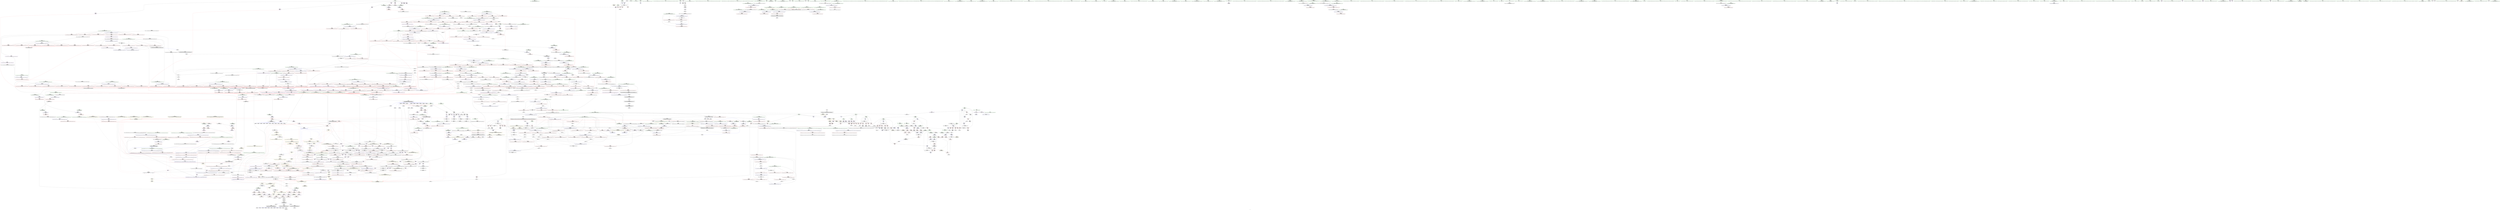 digraph "SVFG" {
	label="SVFG";

	Node0x55d10662faf0 [shape=record,color=grey,label="{NodeID: 0\nNullPtr}"];
	Node0x55d10662faf0 -> Node0x55d1066a9290[style=solid];
	Node0x55d10662faf0 -> Node0x55d1066a9390[style=solid];
	Node0x55d10662faf0 -> Node0x55d1066a9460[style=solid];
	Node0x55d10662faf0 -> Node0x55d1066a9530[style=solid];
	Node0x55d10662faf0 -> Node0x55d1066a9600[style=solid];
	Node0x55d10662faf0 -> Node0x55d1066b4290[style=solid];
	Node0x55d1066ae290 [shape=record,color=red,label="{NodeID: 775\n1360\<--1339\n\<--__c.addr\n_ZSt22__move_median_to_firstIPSt4pairIdiEN9__gnu_cxx5__ops15_Iter_less_iterEEvT_S6_S6_S6_T0_\n|{<s0>84}}"];
	Node0x55d1066ae290:s0 -> Node0x55d106828b90[style=solid,color=red];
	Node0x55d1068252c0 [shape=record,color=black,label="{NodeID: 2657\n1501 = PHI(1488, )\n1st arg _ZSt4swapIdENSt9enable_ifIXsr6__and_ISt6__not_ISt15__is_tuple_likeIT_EESt21is_move_constructibleIS3_ESt18is_move_assignableIS3_EEE5valueEvE4typeERS3_SC_ }"];
	Node0x55d1068252c0 -> Node0x55d1066dc190[style=solid];
	Node0x55d1066a4d10 [shape=record,color=purple,label="{NodeID: 443\n1892\<--1027\noffset_0\<--\n}"];
	Node0x55d1066a4d10 -> Node0x55d1066d9410[style=solid];
	Node0x55d106698c60 [shape=record,color=green,label="{NodeID: 111\n593\<--594\nagg.tmp1\<--agg.tmp1_field_insensitive\n_ZSt6__sortIPSt4pairIdiEN9__gnu_cxx5__ops15_Iter_less_iterEEvT_S6_T0_\n}"];
	Node0x55d1066b3cc0 [shape=record,color=blue,label="{NodeID: 886\n8\<--9\nn\<--\nGlob }"];
	Node0x55d1066b3cc0 -> Node0x55d106781440[style=dashed];
	Node0x55d106708d80 [shape=record,color=grey,label="{NodeID: 1661\n493 = Binary(492, 132, )\n}"];
	Node0x55d106708d80 -> Node0x55d1066d6350[style=solid];
	Node0x55d1066ba7c0 [shape=record,color=red,label="{NodeID: 554\n164\<--163\n\<--arrayidx16\n_Z6getansv\n}"];
	Node0x55d1066ba7c0 -> Node0x55d1066cc160[style=solid];
	Node0x55d10669d430 [shape=record,color=green,label="{NodeID: 222\n1406\<--1407\n__pivot.addr\<--__pivot.addr_field_insensitive\n_ZSt21__unguarded_partitionIPSt4pairIdiEN9__gnu_cxx5__ops15_Iter_less_iterEET_S6_S6_S6_T0_\n}"];
	Node0x55d10669d430 -> Node0x55d1066aef90[style=solid];
	Node0x55d10669d430 -> Node0x55d1066af060[style=solid];
	Node0x55d10669d430 -> Node0x55d1066db7d0[style=solid];
	Node0x55d1066d90d0 [shape=record,color=blue,label="{NodeID: 997\n1007\<--1003\n__first.addr\<--__first\n_ZSt10__pop_heapIPSt4pairIdiEN9__gnu_cxx5__ops15_Iter_less_iterEEvT_S6_S6_RT0_\n}"];
	Node0x55d1066d90d0 -> Node0x55d1066c14a0[style=dashed];
	Node0x55d1066d90d0 -> Node0x55d1066c1570[style=dashed];
	Node0x55d1066d90d0 -> Node0x55d1066c1640[style=dashed];
	Node0x55d106761970 [shape=record,color=black,label="{NodeID: 1772\nMR_237V_2 = PHI(MR_237V_4, MR_237V_1, )\npts\{9170001 \}\n}"];
	Node0x55d1066c01f0 [shape=record,color=red,label="{NodeID: 665\n883\<--875\n\<--__last.addr\n_ZSt11__sort_heapIPSt4pairIdiEN9__gnu_cxx5__ops15_Iter_less_iterEEvT_S6_RT0_\n}"];
	Node0x55d1066c01f0 -> Node0x55d1066abb90[style=solid];
	Node0x55d10681c640 [shape=record,color=black,label="{NodeID: 2547\n366 = PHI(575, )\n}"];
	Node0x55d10681c640 -> Node0x55d1066bb3f0[style=solid];
	Node0x55d1066ab370 [shape=record,color=black,label="{NodeID: 333\n655\<--653\nsub.ptr.lhs.cast\<--\n_ZSt16__introsort_loopIPSt4pairIdiElN9__gnu_cxx5__ops15_Iter_less_iterEEvT_S6_T0_T1_\n}"];
	Node0x55d1066ab370 -> Node0x55d106705d80[style=solid];
	Node0x55d1066deb00 [shape=record,color=blue,label="{NodeID: 1108\n1856\<--1851\n__it.addr\<--__it\n_ZNK9__gnu_cxx5__ops14_Val_less_iterclISt4pairIdiEPS4_EEbRT_T0_\n}"];
	Node0x55d1066deb00 -> Node0x55d1066b2ae0[style=dashed];
	Node0x55d10663dfb0 [shape=record,color=green,label="{NodeID: 1\n7\<--1\n__dso_handle\<--dummyObj\nGlob }"];
	Node0x55d1066ae360 [shape=record,color=red,label="{NodeID: 776\n1364\<--1339\n\<--__c.addr\n_ZSt22__move_median_to_firstIPSt4pairIdiEN9__gnu_cxx5__ops15_Iter_less_iterEEvT_S6_S6_S6_T0_\n|{<s0>85}}"];
	Node0x55d1066ae360:s0 -> Node0x55d1068273d0[style=solid,color=red];
	Node0x55d106825400 [shape=record,color=black,label="{NodeID: 2658\n1809 = PHI(1794, )\n1st arg _ZNSt20__copy_move_backwardILb1ELb0ESt26random_access_iterator_tagE13__copy_move_bIPSt4pairIdiES5_EET0_T_S7_S6_ }"];
	Node0x55d106825400 -> Node0x55d1066de480[style=solid];
	Node0x55d1066a4de0 [shape=record,color=purple,label="{NodeID: 444\n1895\<--1027\noffset_1\<--\n}"];
	Node0x55d1066a4de0 -> Node0x55d1066d94e0[style=solid];
	Node0x55d106698d30 [shape=record,color=green,label="{NodeID: 112\n611\<--612\n_ZSt4__lgl\<--_ZSt4__lgl_field_insensitive\n}"];
	Node0x55d1066b3d90 [shape=record,color=blue,label="{NodeID: 887\n18\<--9\ntx\<--\nGlob }"];
	Node0x55d106708f00 [shape=record,color=grey,label="{NodeID: 1662\n1232 = Binary(1231, 890, )\n}"];
	Node0x55d106708f00 -> Node0x55d106709080[style=solid];
	Node0x55d1066ba890 [shape=record,color=red,label="{NodeID: 555\n168\<--167\n\<--arrayidx18\n_Z6getansv\n}"];
	Node0x55d1066ba890 -> Node0x55d1066cc160[style=solid];
	Node0x55d10669d500 [shape=record,color=green,label="{NodeID: 223\n1449\<--1450\n__a.addr\<--__a.addr_field_insensitive\n_ZSt9iter_swapIPSt4pairIdiES2_EvT_T0_\n}"];
	Node0x55d10669d500 -> Node0x55d1066af130[style=solid];
	Node0x55d10669d500 -> Node0x55d1066dbbe0[style=solid];
	Node0x55d1066d91a0 [shape=record,color=blue,label="{NodeID: 998\n1009\<--1004\n__last.addr\<--__last\n_ZSt10__pop_heapIPSt4pairIdiEN9__gnu_cxx5__ops15_Iter_less_iterEEvT_S6_S6_RT0_\n}"];
	Node0x55d1066d91a0 -> Node0x55d1066c1710[style=dashed];
	Node0x55d106761e70 [shape=record,color=black,label="{NodeID: 1773\nMR_239V_2 = PHI(MR_239V_4, MR_239V_1, )\npts\{9170002 \}\n}"];
	Node0x55d1066c02c0 [shape=record,color=red,label="{NodeID: 666\n892\<--875\n\<--__last.addr\n_ZSt11__sort_heapIPSt4pairIdiEN9__gnu_cxx5__ops15_Iter_less_iterEEvT_S6_RT0_\n}"];
	Node0x55d1066c02c0 -> Node0x55d1066a40e0[style=solid];
	Node0x55d10681c780 [shape=record,color=black,label="{NodeID: 2548\n317 = PHI()\n}"];
	Node0x55d10681c780 -> Node0x55d1066aa670[style=solid];
	Node0x55d1066ab440 [shape=record,color=black,label="{NodeID: 334\n656\<--654\nsub.ptr.rhs.cast\<--\n_ZSt16__introsort_loopIPSt4pairIdiElN9__gnu_cxx5__ops15_Iter_less_iterEEvT_S6_T0_T1_\n}"];
	Node0x55d1066ab440 -> Node0x55d106705d80[style=solid];
	Node0x55d1066402f0 [shape=record,color=green,label="{NodeID: 2\n9\<--1\n\<--dummyObj\nCan only get source location for instruction, argument, global var or function.}"];
	Node0x55d1066ae430 [shape=record,color=red,label="{NodeID: 777\n1374\<--1339\n\<--__c.addr\n_ZSt22__move_median_to_firstIPSt4pairIdiEN9__gnu_cxx5__ops15_Iter_less_iterEEvT_S6_S6_S6_T0_\n|{<s0>87}}"];
	Node0x55d1066ae430:s0 -> Node0x55d106828b90[style=solid,color=red];
	Node0x55d106825540 [shape=record,color=black,label="{NodeID: 2659\n1810 = PHI(1795, )\n2nd arg _ZNSt20__copy_move_backwardILb1ELb0ESt26random_access_iterator_tagE13__copy_move_bIPSt4pairIdiES5_EET0_T_S7_S6_ }"];
	Node0x55d106825540 -> Node0x55d1066de550[style=solid];
	Node0x55d1066a4eb0 [shape=record,color=purple,label="{NodeID: 445\n1898\<--1027\noffset_2\<--\n}"];
	Node0x55d1066a4eb0 -> Node0x55d1066d95b0[style=solid];
	Node0x55d106698e30 [shape=record,color=green,label="{NodeID: 113\n616\<--617\n_ZSt16__introsort_loopIPSt4pairIdiElN9__gnu_cxx5__ops15_Iter_less_iterEEvT_S6_T0_T1_\<--_ZSt16__introsort_loopIPSt4pairIdiElN9__gnu_cxx5__ops15_Iter_less_iterEEvT_S6_T0_T1__field_insensitive\n}"];
	Node0x55d1066b3e90 [shape=record,color=blue,label="{NodeID: 888\n20\<--9\nty\<--\nGlob }"];
	Node0x55d106709080 [shape=record,color=grey,label="{NodeID: 1663\n1233 = Binary(1232, 614, )\n}"];
	Node0x55d106709080 -> Node0x55d1066dac70[style=solid];
	Node0x55d1066ba960 [shape=record,color=red,label="{NodeID: 556\n236\<--233\n\<--call39\n_Z6getansv\n}"];
	Node0x55d1066ba960 -> Node0x55d1066b5230[style=solid];
	Node0x55d10679c9c0 [shape=record,color=yellow,style=double,label="{NodeID: 2438\n8V_2 = CSCHI(MR_8V_1)\npts\{17 \}\nCS[]|{<s0>47}}"];
	Node0x55d10679c9c0:s0 -> Node0x55d106766e70[style=dashed,color=red];
	Node0x55d10669d5d0 [shape=record,color=green,label="{NodeID: 224\n1451\<--1452\n__b.addr\<--__b.addr_field_insensitive\n_ZSt9iter_swapIPSt4pairIdiES2_EvT_T0_\n}"];
	Node0x55d10669d5d0 -> Node0x55d1066af200[style=solid];
	Node0x55d10669d5d0 -> Node0x55d1066dbcb0[style=solid];
	Node0x55d1066d9270 [shape=record,color=blue,label="{NodeID: 999\n1011\<--1005\n__result.addr\<--__result\n_ZSt10__pop_heapIPSt4pairIdiEN9__gnu_cxx5__ops15_Iter_less_iterEEvT_S6_S6_RT0_\n}"];
	Node0x55d1066d9270 -> Node0x55d1066c17e0[style=dashed];
	Node0x55d1066d9270 -> Node0x55d1066c18b0[style=dashed];
	Node0x55d106762370 [shape=record,color=black,label="{NodeID: 1774\nMR_241V_2 = PHI(MR_241V_4, MR_241V_1, )\npts\{9190000 \}\n}"];
	Node0x55d1066c0390 [shape=record,color=red,label="{NodeID: 667\n896\<--875\n\<--__last.addr\n_ZSt11__sort_heapIPSt4pairIdiEN9__gnu_cxx5__ops15_Iter_less_iterEEvT_S6_RT0_\n|{<s0>51}}"];
	Node0x55d1066c0390:s0 -> Node0x55d106815420[style=solid,color=red];
	Node0x55d10681c850 [shape=record,color=black,label="{NodeID: 2549\n852 = PHI(982, )\n}"];
	Node0x55d1066ab510 [shape=record,color=black,label="{NodeID: 335\n700\<--696\ncast\<--\n_ZSt4__lgl\n}"];
	Node0x55d106694ca0 [shape=record,color=green,label="{NodeID: 3\n23\<--1\n\<--dummyObj\nCan only get source location for instruction, argument, global var or function.}"];
	Node0x55d1066ae500 [shape=record,color=red,label="{NodeID: 778\n1382\<--1339\n\<--__c.addr\n_ZSt22__move_median_to_firstIPSt4pairIdiEN9__gnu_cxx5__ops15_Iter_less_iterEEvT_S6_S6_S6_T0_\n|{<s0>89}}"];
	Node0x55d1066ae500:s0 -> Node0x55d106828b90[style=solid,color=red];
	Node0x55d106825680 [shape=record,color=black,label="{NodeID: 2660\n1054 = PHI(948, 916, 1025, 1030, 1015, 1129, 1155, 1071, 1252, 1210, 1608, 1581, 1708, 1724, 1703, 1834, )\n0th arg _ZSt4moveIRSt4pairIdiEEONSt16remove_referenceIT_E4typeEOS4_ }"];
	Node0x55d106825680 -> Node0x55d1066d98f0[style=solid];
	Node0x55d1066a4f80 [shape=record,color=purple,label="{NodeID: 446\n1893\<--1028\noffset_0\<--\n}"];
	Node0x55d1066a4f80 -> Node0x55d1066b3090[style=solid];
	Node0x55d106698f30 [shape=record,color=green,label="{NodeID: 114\n621\<--622\n_ZSt22__final_insertion_sortIPSt4pairIdiEN9__gnu_cxx5__ops15_Iter_less_iterEEvT_S6_T0_\<--_ZSt22__final_insertion_sortIPSt4pairIdiEN9__gnu_cxx5__ops15_Iter_less_iterEEvT_S6_T0__field_insensitive\n}"];
	Node0x55d1066b3f90 [shape=record,color=blue,label="{NodeID: 889\n22\<--23\npi\<--\nGlob }"];
	Node0x55d1066b3f90 -> Node0x55d106781440[style=dashed];
	Node0x55d106709200 [shape=record,color=grey,label="{NodeID: 1664\n799 = Binary(797, 798, )\n}"];
	Node0x55d106709200 -> Node0x55d106709500[style=solid];
	Node0x55d1066baa30 [shape=record,color=red,label="{NodeID: 557\n255\<--254\n\<--first\n_Z6getansv\n}"];
	Node0x55d1066baa30 -> Node0x55d10670ba80[style=solid];
	Node0x55d10679cb20 [shape=record,color=yellow,style=double,label="{NodeID: 2439\n8V_4 = CSCHI(MR_8V_3)\npts\{17 \}\nCS[]|{<s0>10|<s1>11|<s2>11}}"];
	Node0x55d10679cb20:s0 -> Node0x55d106772740[style=dashed,color=red];
	Node0x55d10679cb20:s1 -> Node0x55d1066bb320[style=dashed,color=red];
	Node0x55d10679cb20:s2 -> Node0x55d1066d5650[style=dashed,color=red];
	Node0x55d10669d6a0 [shape=record,color=green,label="{NodeID: 225\n1458\<--1459\n_ZSt4swapIdiENSt9enable_ifIXsr6__and_ISt14__is_swappableIT_ES1_IT0_EEE5valueEvE4typeERSt4pairIS2_S4_ESA_\<--_ZSt4swapIdiENSt9enable_ifIXsr6__and_ISt14__is_swappableIT_ES1_IT0_EEE5valueEvE4typeERSt4pairIS2_S4_ESA__field_insensitive\n}"];
	Node0x55d1066d9340 [shape=record,color=blue,label="{NodeID: 1000\n1013\<--1006\n__comp.addr\<--__comp\n_ZSt10__pop_heapIPSt4pairIdiEN9__gnu_cxx5__ops15_Iter_less_iterEEvT_S6_S6_RT0_\n}"];
	Node0x55d1066d9340 -> Node0x55d1066c1980[style=dashed];
	Node0x55d106762870 [shape=record,color=black,label="{NodeID: 1775\nMR_243V_2 = PHI(MR_243V_4, MR_243V_1, )\npts\{9190001 \}\n}"];
	Node0x55d1066c0460 [shape=record,color=red,label="{NodeID: 668\n897\<--875\n\<--__last.addr\n_ZSt11__sort_heapIPSt4pairIdiEN9__gnu_cxx5__ops15_Iter_less_iterEEvT_S6_RT0_\n|{<s0>51}}"];
	Node0x55d1066c0460:s0 -> Node0x55d1068155a0[style=solid,color=red];
	Node0x55d10681c960 [shape=record,color=black,label="{NodeID: 2550\n385 = PHI(542, )\n|{<s0>24}}"];
	Node0x55d10681c960:s0 -> Node0x55d106814950[style=solid,color=red];
	Node0x55d1066ab5e0 [shape=record,color=black,label="{NodeID: 336\n701\<--696\nconv\<--\n_ZSt4__lgl\n}"];
	Node0x55d1066ab5e0 -> Node0x55d106706c80[style=solid];
	Node0x55d106694fe0 [shape=record,color=green,label="{NodeID: 4\n25\<--1\n.str\<--dummyObj\nGlob }"];
	Node0x55d1066ae5d0 [shape=record,color=red,label="{NodeID: 779\n1386\<--1339\n\<--__c.addr\n_ZSt22__move_median_to_firstIPSt4pairIdiEN9__gnu_cxx5__ops15_Iter_less_iterEEvT_S6_S6_S6_T0_\n|{<s0>90}}"];
	Node0x55d1066ae5d0:s0 -> Node0x55d1068273d0[style=solid,color=red];
	Node0x55d1068263f0 [shape=record,color=black,label="{NodeID: 2661\n1554 = PHI(1510, 1516, 1506, )\n0th arg _ZSt4moveIRdEONSt16remove_referenceIT_E4typeEOS2_ }"];
	Node0x55d1068263f0 -> Node0x55d1066dc8e0[style=solid];
	Node0x55d1066a5050 [shape=record,color=purple,label="{NodeID: 447\n1896\<--1028\noffset_1\<--\n}"];
	Node0x55d1066a5050 -> Node0x55d1066b3160[style=solid];
	Node0x55d10669db00 [shape=record,color=green,label="{NodeID: 115\n626\<--627\nretval\<--retval_field_insensitive\n_ZN9__gnu_cxx5__ops16__iter_less_iterEv\n}"];
	Node0x55d1066b4090 [shape=record,color=blue,label="{NodeID: 890\n1871\<--34\nllvm.global_ctors_0\<--\nGlob }"];
	Node0x55d106709380 [shape=record,color=grey,label="{NodeID: 1665\n801 = Binary(800, 614, )\n}"];
	Node0x55d1066bab00 [shape=record,color=red,label="{NodeID: 558\n260\<--259\n\<--first52\n_Z6getansv\n}"];
	Node0x55d1066bab00 -> Node0x55d106707280[style=solid];
	Node0x55d10669d7a0 [shape=record,color=green,label="{NodeID: 226\n1464\<--1465\n__x.addr\<--__x.addr_field_insensitive\n_ZSt4swapIdiENSt9enable_ifIXsr6__and_ISt14__is_swappableIT_ES1_IT0_EEE5valueEvE4typeERSt4pairIS2_S4_ESA_\n}"];
	Node0x55d10669d7a0 -> Node0x55d1066af2d0[style=solid];
	Node0x55d10669d7a0 -> Node0x55d1066dbd80[style=solid];
	Node0x55d1066d9410 [shape=record,color=blue, style = dotted,label="{NodeID: 1001\n1892\<--1894\noffset_0\<--dummyVal\n_ZSt10__pop_heapIPSt4pairIdiEN9__gnu_cxx5__ops15_Iter_less_iterEEvT_S6_S6_RT0_\n|{|<s1>61}}"];
	Node0x55d1066d9410 -> Node0x55d1066b3300[style=dashed];
	Node0x55d1066d9410:s1 -> Node0x55d106780ee0[style=dashed,color=red];
	Node0x55d106762d70 [shape=record,color=black,label="{NodeID: 1776\nMR_245V_2 = PHI(MR_245V_4, MR_245V_1, )\npts\{9190002 \}\n}"];
	Node0x55d1066c0530 [shape=record,color=red,label="{NodeID: 669\n898\<--877\n\<--__comp.addr\n_ZSt11__sort_heapIPSt4pairIdiEN9__gnu_cxx5__ops15_Iter_less_iterEEvT_S6_RT0_\n|{<s0>51}}"];
	Node0x55d1066c0530:s0 -> Node0x55d106815720[style=solid,color=red];
	Node0x55d10681cb90 [shape=record,color=black,label="{NodeID: 2551\n387 = PHI(509, )\n|{<s0>24}}"];
	Node0x55d10681cb90:s0 -> Node0x55d106814a90[style=solid,color=red];
	Node0x55d1066ab6b0 [shape=record,color=black,label="{NodeID: 337\n690\<--702\n_ZSt4__lgl_ret\<--sub\n_ZSt4__lgl\n|{<s0>34}}"];
	Node0x55d1066ab6b0:s0 -> Node0x55d10681d340[style=solid,color=blue];
	Node0x55d1066950a0 [shape=record,color=green,label="{NodeID: 5\n27\<--1\n.str.2\<--dummyObj\nGlob }"];
	Node0x55d1066ae6a0 [shape=record,color=red,label="{NodeID: 780\n1413\<--1402\n\<--__first.addr\n_ZSt21__unguarded_partitionIPSt4pairIdiEN9__gnu_cxx5__ops15_Iter_less_iterEET_S6_S6_S6_T0_\n|{<s0>92}}"];
	Node0x55d1066ae6a0:s0 -> Node0x55d106828810[style=solid,color=red];
	Node0x55d106826580 [shape=record,color=black,label="{NodeID: 2662\n1808 = PHI(1793, )\n0th arg _ZNSt20__copy_move_backwardILb1ELb0ESt26random_access_iterator_tagE13__copy_move_bIPSt4pairIdiES5_EET0_T_S7_S6_ }"];
	Node0x55d106826580 -> Node0x55d1066de3b0[style=solid];
	Node0x55d1066a5120 [shape=record,color=purple,label="{NodeID: 448\n1899\<--1028\noffset_2\<--\n}"];
	Node0x55d1066a5120 -> Node0x55d1066b3230[style=solid];
	Node0x55d10669dbd0 [shape=record,color=green,label="{NodeID: 116\n633\<--634\n__comp\<--__comp_field_insensitive\n_ZSt16__introsort_loopIPSt4pairIdiElN9__gnu_cxx5__ops15_Iter_less_iterEEvT_S6_T0_T1_\n}"];
	Node0x55d1066b4190 [shape=record,color=blue,label="{NodeID: 891\n1872\<--35\nllvm.global_ctors_1\<--_GLOBAL__sub_I_a9108_2_0.cpp\nGlob }"];
	Node0x55d106709500 [shape=record,color=grey,label="{NodeID: 1666\n800 = Binary(799, 609, )\n}"];
	Node0x55d106709500 -> Node0x55d106709380[style=solid];
	Node0x55d1066babd0 [shape=record,color=red,label="{NodeID: 559\n283\<--280\n\<--call63\n_Z6getansv\n}"];
	Node0x55d1066babd0 -> Node0x55d1066b5640[style=solid];
	Node0x55d10669d870 [shape=record,color=green,label="{NodeID: 227\n1466\<--1467\n__y.addr\<--__y.addr_field_insensitive\n_ZSt4swapIdiENSt9enable_ifIXsr6__and_ISt14__is_swappableIT_ES1_IT0_EEE5valueEvE4typeERSt4pairIS2_S4_ESA_\n}"];
	Node0x55d10669d870 -> Node0x55d1066af3a0[style=solid];
	Node0x55d10669d870 -> Node0x55d1066dbe50[style=solid];
	Node0x55d1066d94e0 [shape=record,color=blue, style = dotted,label="{NodeID: 1002\n1895\<--1897\noffset_1\<--dummyVal\n_ZSt10__pop_heapIPSt4pairIdiEN9__gnu_cxx5__ops15_Iter_less_iterEEvT_S6_S6_RT0_\n|{|<s1>61}}"];
	Node0x55d1066d94e0 -> Node0x55d1066b33d0[style=dashed];
	Node0x55d1066d94e0:s1 -> Node0x55d106780c80[style=dashed,color=red];
	Node0x55d106763270 [shape=record,color=black,label="{NodeID: 1777\nMR_108V_3 = PHI(MR_108V_4, MR_108V_2, )\npts\{477 \}\n}"];
	Node0x55d106763270 -> Node0x55d1066bc500[style=dashed];
	Node0x55d106763270 -> Node0x55d1066bc5d0[style=dashed];
	Node0x55d106763270 -> Node0x55d1066bc6a0[style=dashed];
	Node0x55d106763270 -> Node0x55d1066d6350[style=dashed];
	Node0x55d1066c0600 [shape=record,color=red,label="{NodeID: 670\n926\<--906\n\<--__first.addr\n_ZSt11__make_heapIPSt4pairIdiEN9__gnu_cxx5__ops15_Iter_less_iterEEvT_S6_RT0_\n}"];
	Node0x55d1066c0600 -> Node0x55d1066ac070[style=solid];
	Node0x55d10681ccd0 [shape=record,color=black,label="{NodeID: 2552\n480 = PHI()\n}"];
	Node0x55d1066ab780 [shape=record,color=black,label="{NodeID: 338\n724\<--722\nsub.ptr.lhs.cast\<--\n_ZSt22__final_insertion_sortIPSt4pairIdiEN9__gnu_cxx5__ops15_Iter_less_iterEEvT_S6_T0_\n}"];
	Node0x55d1066ab780 -> Node0x55d106707e80[style=solid];
	Node0x55d106695160 [shape=record,color=green,label="{NodeID: 6\n29\<--1\n.str.3\<--dummyObj\nGlob }"];
	Node0x55d1066ae770 [shape=record,color=red,label="{NodeID: 781\n1417\<--1402\n\<--__first.addr\n_ZSt21__unguarded_partitionIPSt4pairIdiEN9__gnu_cxx5__ops15_Iter_less_iterEET_S6_S6_S6_T0_\n}"];
	Node0x55d1066ae770 -> Node0x55d1066b6790[style=solid];
	Node0x55d106826690 [shape=record,color=black,label="{NodeID: 2663\n630 = PHI(601, 682, )\n0th arg _ZSt16__introsort_loopIPSt4pairIdiElN9__gnu_cxx5__ops15_Iter_less_iterEEvT_S6_T0_T1_ }"];
	Node0x55d106826690 -> Node0x55d1066d7120[style=solid];
	Node0x55d1066a51f0 [shape=record,color=purple,label="{NodeID: 449\n1901\<--1042\noffset_0\<--\n}"];
	Node0x55d1066a51f0 -> Node0x55d1066d9680[style=solid];
	Node0x55d10669dca0 [shape=record,color=green,label="{NodeID: 117\n635\<--636\n__first.addr\<--__first.addr_field_insensitive\n_ZSt16__introsort_loopIPSt4pairIdiElN9__gnu_cxx5__ops15_Iter_less_iterEEvT_S6_T0_T1_\n}"];
	Node0x55d10669dca0 -> Node0x55d1066bd950[style=solid];
	Node0x55d10669dca0 -> Node0x55d1066bda20[style=solid];
	Node0x55d10669dca0 -> Node0x55d1066bdaf0[style=solid];
	Node0x55d10669dca0 -> Node0x55d1066d7120[style=solid];
	Node0x55d1066b4290 [shape=record,color=blue, style = dotted,label="{NodeID: 892\n1873\<--3\nllvm.global_ctors_2\<--dummyVal\nGlob }"];
	Node0x55d106709680 [shape=record,color=grey,label="{NodeID: 1667\n243 = Binary(242, 132, )\n}"];
	Node0x55d106709680 -> Node0x55d10670c380[style=solid];
	Node0x55d1066baca0 [shape=record,color=red,label="{NodeID: 560\n313\<--307\n\<--__y.addr\n_ZSt5atan2IiiEN9__gnu_cxx11__promote_2IT_T0_NS0_9__promoteIS2_Xsr3std12__is_integerIS2_EE7__valueEE6__typeENS4_IS3_Xsr3std12__is_integerIS3_EE7__valueEE6__typeEE6__typeES2_S3_\n}"];
	Node0x55d1066baca0 -> Node0x55d1066aa4d0[style=solid];
	Node0x55d10669d940 [shape=record,color=green,label="{NodeID: 228\n1473\<--1474\n_ZNSt4pairIdiE4swapERS0_\<--_ZNSt4pairIdiE4swapERS0__field_insensitive\n}"];
	Node0x55d1066d95b0 [shape=record,color=blue, style = dotted,label="{NodeID: 1003\n1898\<--1900\noffset_2\<--dummyVal\n_ZSt10__pop_heapIPSt4pairIdiEN9__gnu_cxx5__ops15_Iter_less_iterEEvT_S6_S6_RT0_\n}"];
	Node0x55d1066d95b0 -> Node0x55d1066b34a0[style=dashed];
	Node0x55d106763770 [shape=record,color=black,label="{NodeID: 1778\nMR_8V_2 = PHI(MR_8V_3, MR_8V_1, )\npts\{17 \}\n|{<s0>29}}"];
	Node0x55d106763770:s0 -> Node0x55d106767d70[style=dashed,color=red];
	Node0x55d1066c06d0 [shape=record,color=red,label="{NodeID: 671\n935\<--906\n\<--__first.addr\n_ZSt11__make_heapIPSt4pairIdiEN9__gnu_cxx5__ops15_Iter_less_iterEEvT_S6_RT0_\n}"];
	Node0x55d1066c06d0 -> Node0x55d1066ac210[style=solid];
	Node0x55d10681cda0 [shape=record,color=black,label="{NodeID: 2553\n489 = PHI()\n}"];
	Node0x55d1066ab850 [shape=record,color=black,label="{NodeID: 339\n725\<--723\nsub.ptr.rhs.cast\<--\n_ZSt22__final_insertion_sortIPSt4pairIdiEN9__gnu_cxx5__ops15_Iter_less_iterEEvT_S6_T0_\n}"];
	Node0x55d1066ab850 -> Node0x55d106707e80[style=solid];
	Node0x55d1066959d0 [shape=record,color=green,label="{NodeID: 7\n31\<--1\n.str.4\<--dummyObj\nGlob }"];
	Node0x55d10674c740 [shape=record,color=yellow,style=double,label="{NodeID: 1889\n8V_1 = ENCHI(MR_8V_0)\npts\{17 \}\nFun[_ZSt4sortIPSt4pairIdiEEvT_S3_]|{<s0>26}}"];
	Node0x55d10674c740:s0 -> Node0x55d10677a650[style=dashed,color=red];
	Node0x55d1066ae840 [shape=record,color=red,label="{NodeID: 782\n1433\<--1402\n\<--__first.addr\n_ZSt21__unguarded_partitionIPSt4pairIdiEN9__gnu_cxx5__ops15_Iter_less_iterEET_S6_S6_S6_T0_\n}"];
	Node0x55d1066ae840 -> Node0x55d10670b900[style=solid];
	Node0x55d1068267e0 [shape=record,color=black,label="{NodeID: 2664\n631 = PHI(602, 683, )\n1st arg _ZSt16__introsort_loopIPSt4pairIdiElN9__gnu_cxx5__ops15_Iter_less_iterEEvT_S6_T0_T1_ }"];
	Node0x55d1068267e0 -> Node0x55d1066d71f0[style=solid];
	Node0x55d1066a52c0 [shape=record,color=purple,label="{NodeID: 450\n1904\<--1042\noffset_1\<--\n}"];
	Node0x55d1066a52c0 -> Node0x55d1066d9750[style=solid];
	Node0x55d10669dd70 [shape=record,color=green,label="{NodeID: 118\n637\<--638\n__last.addr\<--__last.addr_field_insensitive\n_ZSt16__introsort_loopIPSt4pairIdiElN9__gnu_cxx5__ops15_Iter_less_iterEEvT_S6_T0_T1_\n}"];
	Node0x55d10669dd70 -> Node0x55d1066bdbc0[style=solid];
	Node0x55d10669dd70 -> Node0x55d1066bdc90[style=solid];
	Node0x55d10669dd70 -> Node0x55d1066bdd60[style=solid];
	Node0x55d10669dd70 -> Node0x55d1066bde30[style=solid];
	Node0x55d10669dd70 -> Node0x55d1066bdf00[style=solid];
	Node0x55d10669dd70 -> Node0x55d1066d71f0[style=solid];
	Node0x55d10669dd70 -> Node0x55d1066d7530[style=solid];
	Node0x55d10677d030 [shape=record,color=yellow,style=double,label="{NodeID: 2000\n281V_1 = ENCHI(MR_281V_0)\npts\{9170000 10720000 12110000 15820000 17040000 \}\nFun[_ZSt10__pop_heapIPSt4pairIdiEN9__gnu_cxx5__ops15_Iter_less_iterEEvT_S6_S6_RT0_]|{|<s2>61}}"];
	Node0x55d10677d030 -> Node0x55d1066b3090[style=dashed];
	Node0x55d10677d030 -> Node0x55d1066b3300[style=dashed];
	Node0x55d10677d030:s2 -> Node0x55d106780ee0[style=dashed,color=red];
	Node0x55d1066b4390 [shape=record,color=blue,label="{NodeID: 893\n22\<--63\npi\<--call\n__cxx_global_var_init.1\n|{<s0>134}}"];
	Node0x55d1066b4390:s0 -> Node0x55d10679eee0[style=dashed,color=blue];
	Node0x55d106709800 [shape=record,color=grey,label="{NodeID: 1668\n230 = Binary(229, 231, )\n}"];
	Node0x55d106709800 -> Node0x55d1066b5160[style=solid];
	Node0x55d1066bad70 [shape=record,color=red,label="{NodeID: 561\n315\<--309\n\<--__x.addr\n_ZSt5atan2IiiEN9__gnu_cxx11__promote_2IT_T0_NS0_9__promoteIS2_Xsr3std12__is_integerIS2_EE7__valueEE6__typeENS4_IS3_Xsr3std12__is_integerIS3_EE7__valueEE6__typeEE6__typeES2_S3_\n}"];
	Node0x55d1066bad70 -> Node0x55d1066aa5a0[style=solid];
	Node0x55d10669da40 [shape=record,color=green,label="{NodeID: 229\n1479\<--1480\nthis.addr\<--this.addr_field_insensitive\n_ZNSt4pairIdiE4swapERS0_\n}"];
	Node0x55d10669da40 -> Node0x55d1066af470[style=solid];
	Node0x55d10669da40 -> Node0x55d1066dbf20[style=solid];
	Node0x55d1066d9680 [shape=record,color=blue, style = dotted,label="{NodeID: 1004\n1901\<--1903\noffset_0\<--dummyVal\n_ZSt10__pop_heapIPSt4pairIdiEN9__gnu_cxx5__ops15_Iter_less_iterEEvT_S6_S6_RT0_\n}"];
	Node0x55d1066d9680 -> Node0x55d1066c1a50[style=dashed];
	Node0x55d1066c07a0 [shape=record,color=red,label="{NodeID: 672\n946\<--906\n\<--__first.addr\n_ZSt11__make_heapIPSt4pairIdiEN9__gnu_cxx5__ops15_Iter_less_iterEEvT_S6_RT0_\n}"];
	Node0x55d1066c07a0 -> Node0x55d1066b7ff0[style=solid];
	Node0x55d10681ce70 [shape=record,color=black,label="{NodeID: 2554\n533 = PHI(502, )\n}"];
	Node0x55d10681ce70 -> Node0x55d1066bcb80[style=solid];
	Node0x55d1066ab920 [shape=record,color=black,label="{NodeID: 340\n797\<--795\nsub.ptr.lhs.cast\<--\n_ZSt27__unguarded_partition_pivotIPSt4pairIdiEN9__gnu_cxx5__ops15_Iter_less_iterEET_S6_S6_T0_\n}"];
	Node0x55d1066ab920 -> Node0x55d106709200[style=solid];
	Node0x55d106695a60 [shape=record,color=green,label="{NodeID: 8\n34\<--1\n\<--dummyObj\nCan only get source location for instruction, argument, global var or function.}"];
	Node0x55d1066ae910 [shape=record,color=red,label="{NodeID: 783\n1437\<--1402\n\<--__first.addr\n_ZSt21__unguarded_partitionIPSt4pairIdiEN9__gnu_cxx5__ops15_Iter_less_iterEET_S6_S6_S6_T0_\n}"];
	Node0x55d1066ae910 -> Node0x55d1066ad250[style=solid];
	Node0x55d106826930 [shape=record,color=black,label="{NodeID: 2665\n632 = PHI(613, 684, )\n2nd arg _ZSt16__introsort_loopIPSt4pairIdiElN9__gnu_cxx5__ops15_Iter_less_iterEEvT_S6_T0_T1_ }"];
	Node0x55d106826930 -> Node0x55d1066d72c0[style=solid];
	Node0x55d1066a5390 [shape=record,color=purple,label="{NodeID: 451\n1907\<--1042\noffset_2\<--\n}"];
	Node0x55d1066a5390 -> Node0x55d1066d9820[style=solid];
	Node0x55d10669de40 [shape=record,color=green,label="{NodeID: 119\n639\<--640\n__depth_limit.addr\<--__depth_limit.addr_field_insensitive\n_ZSt16__introsort_loopIPSt4pairIdiElN9__gnu_cxx5__ops15_Iter_less_iterEEvT_S6_T0_T1_\n}"];
	Node0x55d10669de40 -> Node0x55d1066bdfd0[style=solid];
	Node0x55d10669de40 -> Node0x55d1066be0a0[style=solid];
	Node0x55d10669de40 -> Node0x55d1066be170[style=solid];
	Node0x55d10669de40 -> Node0x55d1066d72c0[style=solid];
	Node0x55d10669de40 -> Node0x55d1066d7390[style=solid];
	Node0x55d10677d1d0 [shape=record,color=yellow,style=double,label="{NodeID: 2001\n283V_1 = ENCHI(MR_283V_0)\npts\{9170001 10720001 12110001 15820001 17040001 \}\nFun[_ZSt10__pop_heapIPSt4pairIdiEN9__gnu_cxx5__ops15_Iter_less_iterEEvT_S6_S6_RT0_]|{|<s2>61}}"];
	Node0x55d10677d1d0 -> Node0x55d1066b3160[style=dashed];
	Node0x55d10677d1d0 -> Node0x55d1066b33d0[style=dashed];
	Node0x55d10677d1d0:s2 -> Node0x55d106780c80[style=dashed,color=red];
	Node0x55d1066b4460 [shape=record,color=blue,label="{NodeID: 894\n71\<--70\n__x.addr\<--__x\n_ZSt4acosIiEN9__gnu_cxx11__enable_ifIXsr12__is_integerIT_EE7__valueEdE6__typeES2_\n}"];
	Node0x55d1066b4460 -> Node0x55d1066b8e90[style=dashed];
	Node0x55d106709980 [shape=record,color=grey,label="{NodeID: 1669\n1040 = Binary(1039, 609, )\n|{<s0>64}}"];
	Node0x55d106709980:s0 -> Node0x55d106822190[style=solid,color=red];
	Node0x55d1066bae40 [shape=record,color=red,label="{NodeID: 562\n332\<--326\n\<--__x.addr\n_ZSt9make_pairIRdRiESt4pairINSt17__decay_and_stripIT_E6__typeENS3_IT0_E6__typeEEOS4_OS7_\n|{<s0>17}}"];
	Node0x55d1066bae40:s0 -> Node0x55d106822610[style=solid,color=red];
	Node0x55d10679d200 [shape=record,color=yellow,style=double,label="{NodeID: 2444\n59V_2 = CSCHI(MR_59V_1)\npts\{3250000 3250001 \}\nCS[]}"];
	Node0x55d1066a5cf0 [shape=record,color=green,label="{NodeID: 230\n1481\<--1482\n__p.addr\<--__p.addr_field_insensitive\n_ZNSt4pairIdiE4swapERS0_\n}"];
	Node0x55d1066a5cf0 -> Node0x55d1066af540[style=solid];
	Node0x55d1066a5cf0 -> Node0x55d1066af610[style=solid];
	Node0x55d1066a5cf0 -> Node0x55d1066dbff0[style=solid];
	Node0x55d1066d9750 [shape=record,color=blue, style = dotted,label="{NodeID: 1005\n1904\<--1906\noffset_1\<--dummyVal\n_ZSt10__pop_heapIPSt4pairIdiEN9__gnu_cxx5__ops15_Iter_less_iterEEvT_S6_S6_RT0_\n}"];
	Node0x55d1066d9750 -> Node0x55d1066c1b20[style=dashed];
	Node0x55d106764170 [shape=record,color=black,label="{NodeID: 1780\nMR_8V_2 = PHI(MR_8V_1, MR_8V_3, )\npts\{17 \}\n|{<s0>41|<s1>43}}"];
	Node0x55d106764170:s0 -> Node0x55d10679e280[style=dashed,color=blue];
	Node0x55d106764170:s1 -> Node0x55d106756a70[style=dashed,color=blue];
	Node0x55d1066c0870 [shape=record,color=red,label="{NodeID: 673\n957\<--906\n\<--__first.addr\n_ZSt11__make_heapIPSt4pairIdiEN9__gnu_cxx5__ops15_Iter_less_iterEEvT_S6_RT0_\n|{<s0>56}}"];
	Node0x55d1066c0870:s0 -> Node0x55d106821e00[style=solid,color=red];
	Node0x55d10681cf80 [shape=record,color=black,label="{NodeID: 2555\n538 = PHI(509, )\n}"];
	Node0x55d10681cf80 -> Node0x55d1066bcc50[style=solid];
	Node0x55d1066ab9f0 [shape=record,color=black,label="{NodeID: 341\n798\<--796\nsub.ptr.rhs.cast\<--\n_ZSt27__unguarded_partition_pivotIPSt4pairIdiEN9__gnu_cxx5__ops15_Iter_less_iterEET_S6_S6_T0_\n}"];
	Node0x55d1066ab9f0 -> Node0x55d106709200[style=solid];
	Node0x55d106695af0 [shape=record,color=green,label="{NodeID: 9\n64\<--1\n\<--dummyObj\nCan only get source location for instruction, argument, global var or function.|{<s0>3}}"];
	Node0x55d106695af0:s0 -> Node0x55d106822f70[style=solid,color=red];
	Node0x55d1066ae9e0 [shape=record,color=red,label="{NodeID: 784\n1439\<--1402\n\<--__first.addr\n_ZSt21__unguarded_partitionIPSt4pairIdiEN9__gnu_cxx5__ops15_Iter_less_iterEET_S6_S6_S6_T0_\n|{<s0>94}}"];
	Node0x55d1066ae9e0:s0 -> Node0x55d106827140[style=solid,color=red];
	Node0x55d106826a80 [shape=record,color=black,label="{NodeID: 2666\n347 = PHI(188, 212, 1032, 1133, 1159, 1256, 1268, 1621, 1726, 1735, 1838, )\n0th arg _ZNSt4pairIdiEaSEOS0_ }"];
	Node0x55d106826a80 -> Node0x55d1066b5bf0[style=solid];
	Node0x55d1066a5460 [shape=record,color=purple,label="{NodeID: 452\n1902\<--1043\noffset_0\<--\n}"];
	Node0x55d1066a5460 -> Node0x55d1066b3300[style=solid];
	Node0x55d10669df10 [shape=record,color=green,label="{NodeID: 120\n641\<--642\nagg.tmp\<--agg.tmp_field_insensitive\n_ZSt16__introsort_loopIPSt4pairIdiElN9__gnu_cxx5__ops15_Iter_less_iterEEvT_S6_T0_T1_\n}"];
	Node0x55d10677d370 [shape=record,color=yellow,style=double,label="{NodeID: 2002\n285V_1 = ENCHI(MR_285V_0)\npts\{9170002 10720002 12110002 15820002 17040002 \}\nFun[_ZSt10__pop_heapIPSt4pairIdiEN9__gnu_cxx5__ops15_Iter_less_iterEEvT_S6_S6_RT0_]}"];
	Node0x55d10677d370 -> Node0x55d1066b3230[style=dashed];
	Node0x55d10677d370 -> Node0x55d1066b34a0[style=dashed];
	Node0x55d1066b4530 [shape=record,color=blue,label="{NodeID: 895\n83\<--9\ni\<--\n_Z6getansv\n}"];
	Node0x55d1066b4530 -> Node0x55d10675d370[style=dashed];
	Node0x55d106709b00 [shape=record,color=grey,label="{NodeID: 1670\n1039 = Binary(1037, 1038, )\n}"];
	Node0x55d106709b00 -> Node0x55d106709980[style=solid];
	Node0x55d1066baf10 [shape=record,color=red,label="{NodeID: 563\n336\<--328\n\<--__y.addr\n_ZSt9make_pairIRdRiESt4pairINSt17__decay_and_stripIT_E6__typeENS3_IT0_E6__typeEEOS4_OS7_\n|{<s0>18}}"];
	Node0x55d1066baf10:s0 -> Node0x55d106822ce0[style=solid,color=red];
	Node0x55d1066a5dc0 [shape=record,color=green,label="{NodeID: 231\n1490\<--1491\n_ZSt4swapIdENSt9enable_ifIXsr6__and_ISt6__not_ISt15__is_tuple_likeIT_EESt21is_move_constructibleIS3_ESt18is_move_assignableIS3_EEE5valueEvE4typeERS3_SC_\<--_ZSt4swapIdENSt9enable_ifIXsr6__and_ISt6__not_ISt15__is_tuple_likeIT_EESt21is_move_constructibleIS3_ESt18is_move_assignableIS3_EEE5valueEvE4typeERS3_SC__field_insensitive\n}"];
	Node0x55d1066d9820 [shape=record,color=blue, style = dotted,label="{NodeID: 1006\n1907\<--1909\noffset_2\<--dummyVal\n_ZSt10__pop_heapIPSt4pairIdiEN9__gnu_cxx5__ops15_Iter_less_iterEEvT_S6_S6_RT0_\n}"];
	Node0x55d106764670 [shape=record,color=black,label="{NodeID: 1781\nMR_128V_2 = PHI(MR_128V_1, MR_128V_4, )\npts\{1580 \}\n}"];
	Node0x55d1066c0940 [shape=record,color=red,label="{NodeID: 674\n925\<--908\n\<--__last.addr\n_ZSt11__make_heapIPSt4pairIdiEN9__gnu_cxx5__ops15_Iter_less_iterEEvT_S6_RT0_\n}"];
	Node0x55d1066c0940 -> Node0x55d1066abfa0[style=solid];
	Node0x55d10681d0c0 [shape=record,color=black,label="{NodeID: 2556\n566 = PHI(542, )\n}"];
	Node0x55d10681d0c0 -> Node0x55d1066bd060[style=solid];
	Node0x55d1066abac0 [shape=record,color=black,label="{NodeID: 342\n777\<--817\n_ZSt27__unguarded_partition_pivotIPSt4pairIdiEN9__gnu_cxx5__ops15_Iter_less_iterEET_S6_S6_T0__ret\<--call\n_ZSt27__unguarded_partition_pivotIPSt4pairIdiEN9__gnu_cxx5__ops15_Iter_less_iterEET_S6_S6_T0_\n|{<s0>38}}"];
	Node0x55d1066abac0:s0 -> Node0x55d10681d480[style=solid,color=blue];
	Node0x55d106695bb0 [shape=record,color=green,label="{NodeID: 10\n132\<--1\n\<--dummyObj\nCan only get source location for instruction, argument, global var or function.}"];
	Node0x55d10674ca10 [shape=record,color=yellow,style=double,label="{NodeID: 1892\n6V_1 = ENCHI(MR_6V_0)\npts\{10 \}\nFun[_Z6getansv]}"];
	Node0x55d10674ca10 -> Node0x55d1066b88e0[style=dashed];
	Node0x55d10674ca10 -> Node0x55d1066b89b0[style=dashed];
	Node0x55d10674ca10 -> Node0x55d1066b8a80[style=dashed];
	Node0x55d10674ca10 -> Node0x55d1066b8b50[style=dashed];
	Node0x55d10674ca10 -> Node0x55d1066b8c20[style=dashed];
	Node0x55d1066aeab0 [shape=record,color=red,label="{NodeID: 785\n1442\<--1402\n\<--__first.addr\n_ZSt21__unguarded_partitionIPSt4pairIdiEN9__gnu_cxx5__ops15_Iter_less_iterEET_S6_S6_S6_T0_\n}"];
	Node0x55d1066aeab0 -> Node0x55d1066b6a00[style=solid];
	Node0x55d106826e10 [shape=record,color=black,label="{NodeID: 2667\n749 = PHI(665, )\n0th arg _ZSt14__partial_sortIPSt4pairIdiEN9__gnu_cxx5__ops15_Iter_less_iterEEvT_S6_S6_T0_ }"];
	Node0x55d106826e10 -> Node0x55d1066d7870[style=solid];
	Node0x55d1066a5530 [shape=record,color=purple,label="{NodeID: 453\n1905\<--1043\noffset_1\<--\n}"];
	Node0x55d1066a5530 -> Node0x55d1066b33d0[style=solid];
	Node0x55d10669dfe0 [shape=record,color=green,label="{NodeID: 121\n643\<--644\n__cut\<--__cut_field_insensitive\n_ZSt16__introsort_loopIPSt4pairIdiElN9__gnu_cxx5__ops15_Iter_less_iterEEvT_S6_T0_T1_\n}"];
	Node0x55d10669dfe0 -> Node0x55d1066be240[style=solid];
	Node0x55d10669dfe0 -> Node0x55d1066be310[style=solid];
	Node0x55d10669dfe0 -> Node0x55d1066d7460[style=solid];
	Node0x55d1066b4600 [shape=record,color=blue,label="{NodeID: 896\n83\<--131\ni\<--inc\n_Z6getansv\n}"];
	Node0x55d1066b4600 -> Node0x55d10675d370[style=dashed];
	Node0x55d106709c80 [shape=record,color=grey,label="{NodeID: 1671\n1140 = cmp(1139, 663, )\n}"];
	Node0x55d1066bafe0 [shape=record,color=red,label="{NodeID: 564\n344\<--343\n\<--\n_ZSt9make_pairIRdRiESt4pairINSt17__decay_and_stripIT_E6__typeENS3_IT0_E6__typeEEOS4_OS7_\n}"];
	Node0x55d1066bafe0 -> Node0x55d1066aa810[style=solid];
	Node0x55d1066a5e90 [shape=record,color=green,label="{NodeID: 232\n1496\<--1497\n_ZSt4swapIiENSt9enable_ifIXsr6__and_ISt6__not_ISt15__is_tuple_likeIT_EESt21is_move_constructibleIS3_ESt18is_move_assignableIS3_EEE5valueEvE4typeERS3_SC_\<--_ZSt4swapIiENSt9enable_ifIXsr6__and_ISt6__not_ISt15__is_tuple_likeIT_EESt21is_move_constructibleIS3_ESt18is_move_assignableIS3_EEE5valueEvE4typeERS3_SC__field_insensitive\n}"];
	Node0x55d1066d98f0 [shape=record,color=blue,label="{NodeID: 1007\n1055\<--1054\n__t.addr\<--__t\n_ZSt4moveIRSt4pairIdiEEONSt16remove_referenceIT_E4typeEOS4_\n}"];
	Node0x55d1066d98f0 -> Node0x55d1066c1bf0[style=dashed];
	Node0x55d106764b70 [shape=record,color=black,label="{NodeID: 1782\nMR_130V_2 = PHI(MR_130V_1, MR_130V_3, )\npts\{15820000 \}\n}"];
	Node0x55d1066c0a10 [shape=record,color=red,label="{NodeID: 675\n934\<--908\n\<--__last.addr\n_ZSt11__make_heapIPSt4pairIdiEN9__gnu_cxx5__ops15_Iter_less_iterEEvT_S6_RT0_\n}"];
	Node0x55d1066c0a10 -> Node0x55d1066ac140[style=solid];
	Node0x55d10681d200 [shape=record,color=black,label="{NodeID: 2557\n571 = PHI(509, )\n}"];
	Node0x55d10681d200 -> Node0x55d1066bd130[style=solid];
	Node0x55d1066abb90 [shape=record,color=black,label="{NodeID: 343\n885\<--883\nsub.ptr.lhs.cast\<--\n_ZSt11__sort_heapIPSt4pairIdiEN9__gnu_cxx5__ops15_Iter_less_iterEEvT_S6_RT0_\n}"];
	Node0x55d1066abb90 -> Node0x55d106707880[style=solid];
	Node0x55d106695cb0 [shape=record,color=green,label="{NodeID: 11\n195\<--1\n\<--dummyObj\nCan only get source location for instruction, argument, global var or function.}"];
	Node0x55d1066aeb80 [shape=record,color=red,label="{NodeID: 786\n1421\<--1404\n\<--__last.addr\n_ZSt21__unguarded_partitionIPSt4pairIdiEN9__gnu_cxx5__ops15_Iter_less_iterEET_S6_S6_S6_T0_\n}"];
	Node0x55d1066aeb80 -> Node0x55d1066b6860[style=solid];
	Node0x55d106826f20 [shape=record,color=black,label="{NodeID: 2668\n750 = PHI(666, )\n1st arg _ZSt14__partial_sortIPSt4pairIdiEN9__gnu_cxx5__ops15_Iter_less_iterEEvT_S6_S6_T0_ }"];
	Node0x55d106826f20 -> Node0x55d1066d7940[style=solid];
	Node0x55d1066a5600 [shape=record,color=purple,label="{NodeID: 454\n1908\<--1043\noffset_2\<--\n}"];
	Node0x55d1066a5600 -> Node0x55d1066b34a0[style=solid];
	Node0x55d10669e0b0 [shape=record,color=green,label="{NodeID: 122\n645\<--646\nagg.tmp2\<--agg.tmp2_field_insensitive\n_ZSt16__introsort_loopIPSt4pairIdiElN9__gnu_cxx5__ops15_Iter_less_iterEEvT_S6_T0_T1_\n}"];
	Node0x55d1066b46d0 [shape=record,color=blue,label="{NodeID: 897\n85\<--9\nq\<--\n_Z6getansv\n}"];
	Node0x55d1066b46d0 -> Node0x55d106768270[style=dashed];
	Node0x55d106709e00 [shape=record,color=grey,label="{NodeID: 1672\n1146 = cmp(1142, 1145, )\n}"];
	Node0x55d1066bb0b0 [shape=record,color=red,label="{NodeID: 565\n355\<--349\nthis1\<--this.addr\n_ZNSt4pairIdiEaSEOS0_\n}"];
	Node0x55d1066bb0b0 -> Node0x55d1066aa8e0[style=solid];
	Node0x55d1066bb0b0 -> Node0x55d1066a3580[style=solid];
	Node0x55d1066bb0b0 -> Node0x55d1066a3650[style=solid];
	Node0x55d10679d620 [shape=record,color=yellow,style=double,label="{NodeID: 2447\n76V_2 = CSCHI(MR_76V_1)\npts\{3770000 3770001 \}\nCS[]}"];
	Node0x55d1066a5f90 [shape=record,color=green,label="{NodeID: 233\n1502\<--1503\n__a.addr\<--__a.addr_field_insensitive\n_ZSt4swapIdENSt9enable_ifIXsr6__and_ISt6__not_ISt15__is_tuple_likeIT_EESt21is_move_constructibleIS3_ESt18is_move_assignableIS3_EEE5valueEvE4typeERS3_SC_\n}"];
	Node0x55d1066a5f90 -> Node0x55d1066af6e0[style=solid];
	Node0x55d1066a5f90 -> Node0x55d1066af7b0[style=solid];
	Node0x55d1066a5f90 -> Node0x55d1066dc0c0[style=solid];
	Node0x55d1066d99c0 [shape=record,color=blue,label="{NodeID: 1008\n1092\<--1069\n\<--__value.coerce0\n_ZSt13__adjust_heapIPSt4pairIdiElS1_N9__gnu_cxx5__ops15_Iter_less_iterEEvT_T0_S7_T1_T2_\n|{|<s1>67|<s2>69}}"];
	Node0x55d1066d99c0 -> Node0x55d1066b3570[style=dashed];
	Node0x55d1066d99c0:s1 -> Node0x55d106780ee0[style=dashed,color=red];
	Node0x55d1066d99c0:s2 -> Node0x55d106780ee0[style=dashed,color=red];
	Node0x55d106765070 [shape=record,color=black,label="{NodeID: 1783\nMR_132V_2 = PHI(MR_132V_1, MR_132V_3, )\npts\{15820001 \}\n}"];
	Node0x55d1066c0ae0 [shape=record,color=red,label="{NodeID: 676\n964\<--910\n\<--__comp.addr\n_ZSt11__make_heapIPSt4pairIdiEN9__gnu_cxx5__ops15_Iter_less_iterEEvT_S6_RT0_\n}"];
	Node0x55d10681d340 [shape=record,color=black,label="{NodeID: 2558\n610 = PHI(690, )\n}"];
	Node0x55d10681d340 -> Node0x55d1066cca60[style=solid];
	Node0x55d1066abc60 [shape=record,color=black,label="{NodeID: 344\n886\<--884\nsub.ptr.rhs.cast\<--\n_ZSt11__sort_heapIPSt4pairIdiEN9__gnu_cxx5__ops15_Iter_less_iterEEvT_S6_RT0_\n}"];
	Node0x55d1066abc60 -> Node0x55d106707880[style=solid];
	Node0x55d106695db0 [shape=record,color=green,label="{NodeID: 12\n231\<--1\n\<--dummyObj\nCan only get source location for instruction, argument, global var or function.}"];
	Node0x55d10674cc00 [shape=record,color=yellow,style=double,label="{NodeID: 1894\n2V_1 = ENCHI(MR_2V_0)\npts\{24 \}\nFun[_Z6getansv]}"];
	Node0x55d10674cc00 -> Node0x55d1066b8cf0[style=dashed];
	Node0x55d10674cc00 -> Node0x55d1066b8dc0[style=dashed];
	Node0x55d1066aec50 [shape=record,color=red,label="{NodeID: 787\n1426\<--1404\n\<--__last.addr\n_ZSt21__unguarded_partitionIPSt4pairIdiEN9__gnu_cxx5__ops15_Iter_less_iterEET_S6_S6_S6_T0_\n|{<s0>93}}"];
	Node0x55d1066aec50:s0 -> Node0x55d106828b90[style=solid,color=red];
	Node0x55d106827030 [shape=record,color=black,label="{NodeID: 2669\n751 = PHI(667, )\n2nd arg _ZSt14__partial_sortIPSt4pairIdiEN9__gnu_cxx5__ops15_Iter_less_iterEEvT_S6_S6_T0_ }"];
	Node0x55d106827030 -> Node0x55d1066d7a10[style=solid];
	Node0x55d1066a56d0 [shape=record,color=purple,label="{NodeID: 455\n1047\<--1046\n\<--\n_ZSt10__pop_heapIPSt4pairIdiEN9__gnu_cxx5__ops15_Iter_less_iterEEvT_S6_S6_RT0_\n}"];
	Node0x55d1066a56d0 -> Node0x55d1066c1a50[style=solid];
	Node0x55d10669e180 [shape=record,color=green,label="{NodeID: 123\n647\<--648\nagg.tmp3\<--agg.tmp3_field_insensitive\n_ZSt16__introsort_loopIPSt4pairIdiElN9__gnu_cxx5__ops15_Iter_less_iterEEvT_S6_T0_T1_\n}"];
	Node0x55d10677d700 [shape=record,color=yellow,style=double,label="{NodeID: 2005\n57V_1 = ENCHI(MR_57V_0)\npts\{90 92 \}\nFun[_ZSt9make_pairIRdRiESt4pairINSt17__decay_and_stripIT_E6__typeENS3_IT0_E6__typeEEOS4_OS7_]|{<s0>19|<s1>19}}"];
	Node0x55d10677d700:s0 -> Node0x55d106777d80[style=dashed,color=red];
	Node0x55d10677d700:s1 -> Node0x55d106777e90[style=dashed,color=red];
	Node0x55d1066b47a0 [shape=record,color=blue,label="{NodeID: 898\n87\<--9\ncur\<--\n_Z6getansv\n}"];
	Node0x55d1066b47a0 -> Node0x55d1066b96b0[style=dashed];
	Node0x55d1066b47a0 -> Node0x55d1066b9850[style=dashed];
	Node0x55d1066b47a0 -> Node0x55d1066b9920[style=dashed];
	Node0x55d1066b47a0 -> Node0x55d1066b4bb0[style=dashed];
	Node0x55d1066b47a0 -> Node0x55d106757470[style=dashed];
	Node0x55d1066b47a0 -> Node0x55d106768770[style=dashed];
	Node0x55d106709f80 [shape=record,color=grey,label="{NodeID: 1673\n1662 = cmp(1660, 1661, )\n}"];
	Node0x55d1066bb180 [shape=record,color=red,label="{NodeID: 566\n356\<--351\n\<--__p.addr\n_ZNSt4pairIdiEaSEOS0_\n}"];
	Node0x55d1066bb180 -> Node0x55d1066a3720[style=solid];
	Node0x55d10679d780 [shape=record,color=yellow,style=double,label="{NodeID: 2448\n8V_2 = CSCHI(MR_8V_1)\npts\{17 \}\nCS[]|{<s0>12|<s1>12|<s2>12}}"];
	Node0x55d10679d780:s0 -> Node0x55d1066baa30[style=dashed,color=blue];
	Node0x55d10679d780:s1 -> Node0x55d1066bab00[style=dashed,color=blue];
	Node0x55d10679d780:s2 -> Node0x55d106767d70[style=dashed,color=blue];
	Node0x55d1066a6060 [shape=record,color=green,label="{NodeID: 234\n1504\<--1505\n__b.addr\<--__b.addr_field_insensitive\n_ZSt4swapIdENSt9enable_ifIXsr6__and_ISt6__not_ISt15__is_tuple_likeIT_EESt21is_move_constructibleIS3_ESt18is_move_assignableIS3_EEE5valueEvE4typeERS3_SC_\n}"];
	Node0x55d1066a6060 -> Node0x55d1066af880[style=solid];
	Node0x55d1066a6060 -> Node0x55d1066af950[style=solid];
	Node0x55d1066a6060 -> Node0x55d1066dc190[style=solid];
	Node0x55d1066d9a90 [shape=record,color=blue,label="{NodeID: 1009\n1094\<--1070\n\<--__value.coerce1\n_ZSt13__adjust_heapIPSt4pairIdiElS1_N9__gnu_cxx5__ops15_Iter_less_iterEEvT_T0_S7_T1_T2_\n|{|<s1>67|<s2>69}}"];
	Node0x55d1066d9a90 -> Node0x55d1066b3640[style=dashed];
	Node0x55d1066d9a90:s1 -> Node0x55d106780c80[style=dashed,color=red];
	Node0x55d1066d9a90:s2 -> Node0x55d106780c80[style=dashed,color=red];
	Node0x55d106765570 [shape=record,color=black,label="{NodeID: 1784\nMR_134V_2 = PHI(MR_134V_1, MR_134V_3, )\npts\{15820002 \}\n}"];
	Node0x55d1066c0bb0 [shape=record,color=red,label="{NodeID: 677\n941\<--912\n\<--__len\n_ZSt11__make_heapIPSt4pairIdiEN9__gnu_cxx5__ops15_Iter_less_iterEEvT_S6_RT0_\n}"];
	Node0x55d1066c0bb0 -> Node0x55d106706e00[style=solid];
	Node0x55d10681d480 [shape=record,color=black,label="{NodeID: 2559\n678 = PHI(777, )\n}"];
	Node0x55d10681d480 -> Node0x55d1066d7460[style=solid];
	Node0x55d1066abd30 [shape=record,color=black,label="{NodeID: 345\n952\<--916\n\<--__value\n_ZSt11__make_heapIPSt4pairIdiEN9__gnu_cxx5__ops15_Iter_less_iterEEvT_S6_RT0_\n}"];
	Node0x55d1066abd30 -> Node0x55d1066a41b0[style=solid];
	Node0x55d1066abd30 -> Node0x55d1066a4280[style=solid];
	Node0x55d1066abd30 -> Node0x55d1066a4350[style=solid];
	Node0x55d106695eb0 [shape=record,color=green,label="{NodeID: 13\n264\<--1\n\<--dummyObj\nCan only get source location for instruction, argument, global var or function.}"];
	Node0x55d1066aed20 [shape=record,color=red,label="{NodeID: 788\n1429\<--1404\n\<--__last.addr\n_ZSt21__unguarded_partitionIPSt4pairIdiEN9__gnu_cxx5__ops15_Iter_less_iterEET_S6_S6_S6_T0_\n}"];
	Node0x55d1066aed20 -> Node0x55d1066b6930[style=solid];
	Node0x55d106827140 [shape=record,color=black,label="{NodeID: 2670\n1447 = PHI(1353, 1363, 1367, 1377, 1385, 1389, 1439, )\n0th arg _ZSt9iter_swapIPSt4pairIdiES2_EvT_T0_ }"];
	Node0x55d106827140 -> Node0x55d1066dbbe0[style=solid];
	Node0x55d1066a57a0 [shape=record,color=purple,label="{NodeID: 456\n1049\<--1046\n\<--\n_ZSt10__pop_heapIPSt4pairIdiEN9__gnu_cxx5__ops15_Iter_less_iterEEvT_S6_S6_RT0_\n}"];
	Node0x55d1066a57a0 -> Node0x55d1066c1b20[style=solid];
	Node0x55d10669e250 [shape=record,color=green,label="{NodeID: 124\n669\<--670\n_ZSt14__partial_sortIPSt4pairIdiEN9__gnu_cxx5__ops15_Iter_less_iterEEvT_S6_S6_T0_\<--_ZSt14__partial_sortIPSt4pairIdiEN9__gnu_cxx5__ops15_Iter_less_iterEEvT_S6_S6_T0__field_insensitive\n}"];
	Node0x55d10677d7e0 [shape=record,color=yellow,style=double,label="{NodeID: 2006\n59V_1 = ENCHI(MR_59V_0)\npts\{3250000 3250001 \}\nFun[_ZSt9make_pairIRdRiESt4pairINSt17__decay_and_stripIT_E6__typeENS3_IT0_E6__typeEEOS4_OS7_]|{<s0>19|<s1>19}}"];
	Node0x55d10677d7e0:s0 -> Node0x55d1066d6830[style=dashed,color=red];
	Node0x55d10677d7e0:s1 -> Node0x55d1066d6900[style=dashed,color=red];
	Node0x55d1066b4870 [shape=record,color=blue,label="{NodeID: 899\n89\<--9\nj\<--\n_Z6getansv\n}"];
	Node0x55d1066b4870 -> Node0x55d10674fc70[style=dashed];
	Node0x55d10670a100 [shape=record,color=grey,label="{NodeID: 1674\n1831 = cmp(1830, 663, )\n}"];
	Node0x55d1066bb250 [shape=record,color=red,label="{NodeID: 567\n364\<--351\n\<--__p.addr\n_ZNSt4pairIdiEaSEOS0_\n}"];
	Node0x55d1066bb250 -> Node0x55d1066a37f0[style=solid];
	Node0x55d1066a6130 [shape=record,color=green,label="{NodeID: 235\n1506\<--1507\n__tmp\<--__tmp_field_insensitive\n_ZSt4swapIdENSt9enable_ifIXsr6__and_ISt6__not_ISt15__is_tuple_likeIT_EESt21is_move_constructibleIS3_ESt18is_move_assignableIS3_EEE5valueEvE4typeERS3_SC_\n|{|<s1>101}}"];
	Node0x55d1066a6130 -> Node0x55d1066dc260[style=solid];
	Node0x55d1066a6130:s1 -> Node0x55d1068263f0[style=solid,color=red];
	Node0x55d1066d9b60 [shape=record,color=blue,label="{NodeID: 1010\n1075\<--1066\n__first.addr\<--__first\n_ZSt13__adjust_heapIPSt4pairIdiElS1_N9__gnu_cxx5__ops15_Iter_less_iterEEvT_T0_S7_T1_T2_\n}"];
	Node0x55d1066d9b60 -> Node0x55d1066c1cc0[style=dashed];
	Node0x55d1066d9b60 -> Node0x55d1066c1d90[style=dashed];
	Node0x55d1066d9b60 -> Node0x55d1066c1e60[style=dashed];
	Node0x55d1066d9b60 -> Node0x55d1066c1f30[style=dashed];
	Node0x55d1066d9b60 -> Node0x55d1066c2000[style=dashed];
	Node0x55d1066d9b60 -> Node0x55d1066c20d0[style=dashed];
	Node0x55d1066d9b60 -> Node0x55d1066c21a0[style=dashed];
	Node0x55d106765a70 [shape=record,color=black,label="{NodeID: 1785\nMR_8V_2 = PHI(MR_8V_3, MR_8V_1, )\npts\{17 \}\n|{|<s1>65|<s2>67|<s3>67|<s4>69|<s5>69}}"];
	Node0x55d106765a70 -> Node0x55d106754c70[style=dashed];
	Node0x55d106765a70:s1 -> Node0x55d10677acd0[style=dashed,color=red];
	Node0x55d106765a70:s2 -> Node0x55d1066bb320[style=dashed,color=red];
	Node0x55d106765a70:s3 -> Node0x55d1066d5650[style=dashed,color=red];
	Node0x55d106765a70:s4 -> Node0x55d1066bb320[style=dashed,color=red];
	Node0x55d106765a70:s5 -> Node0x55d1066d5650[style=dashed,color=red];
	Node0x55d1066c0c80 [shape=record,color=red,label="{NodeID: 678\n959\<--912\n\<--__len\n_ZSt11__make_heapIPSt4pairIdiEN9__gnu_cxx5__ops15_Iter_less_iterEEvT_S6_RT0_\n|{<s0>56}}"];
	Node0x55d1066c0c80:s0 -> Node0x55d106822190[style=solid,color=red];
	Node0x55d10681d5c0 [shape=record,color=black,label="{NodeID: 2560\n696 = PHI()\n}"];
	Node0x55d10681d5c0 -> Node0x55d1066ab510[style=solid];
	Node0x55d10681d5c0 -> Node0x55d1066ab5e0[style=solid];
	Node0x55d1066abe00 [shape=record,color=black,label="{NodeID: 346\n961\<--918\n\<--agg.tmp\n_ZSt11__make_heapIPSt4pairIdiEN9__gnu_cxx5__ops15_Iter_less_iterEEvT_S6_RT0_\n}"];
	Node0x55d1066abe00 -> Node0x55d1066a4690[style=solid];
	Node0x55d1066abe00 -> Node0x55d1066a4760[style=solid];
	Node0x55d1066abe00 -> Node0x55d1066a4830[style=solid];
	Node0x55d106695fb0 [shape=record,color=green,label="{NodeID: 14\n268\<--1\n\<--dummyObj\nCan only get source location for instruction, argument, global var or function.}"];
	Node0x55d1066aedf0 [shape=record,color=red,label="{NodeID: 789\n1434\<--1404\n\<--__last.addr\n_ZSt21__unguarded_partitionIPSt4pairIdiEN9__gnu_cxx5__ops15_Iter_less_iterEET_S6_S6_S6_T0_\n}"];
	Node0x55d1066aedf0 -> Node0x55d10670b900[style=solid];
	Node0x55d1068273d0 [shape=record,color=black,label="{NodeID: 2671\n1448 = PHI(1354, 1364, 1368, 1378, 1386, 1390, 1440, )\n1st arg _ZSt9iter_swapIPSt4pairIdiES2_EvT_T0_ }"];
	Node0x55d1068273d0 -> Node0x55d1066dbcb0[style=solid];
	Node0x55d1066a5870 [shape=record,color=purple,label="{NodeID: 457\n1092\<--1091\n\<--\n_ZSt13__adjust_heapIPSt4pairIdiElS1_N9__gnu_cxx5__ops15_Iter_less_iterEEvT_T0_S7_T1_T2_\n}"];
	Node0x55d1066a5870 -> Node0x55d1066d99c0[style=solid];
	Node0x55d10669e350 [shape=record,color=green,label="{NodeID: 125\n679\<--680\n_ZSt27__unguarded_partition_pivotIPSt4pairIdiEN9__gnu_cxx5__ops15_Iter_less_iterEET_S6_S6_T0_\<--_ZSt27__unguarded_partition_pivotIPSt4pairIdiEN9__gnu_cxx5__ops15_Iter_less_iterEET_S6_S6_T0__field_insensitive\n}"];
	Node0x55d10677d8c0 [shape=record,color=yellow,style=double,label="{NodeID: 2007\n51V_1 = ENCHI(MR_51V_0)\npts\{325 \}\nFun[_ZSt9make_pairIRdRiESt4pairINSt17__decay_and_stripIT_E6__typeENS3_IT0_E6__typeEEOS4_OS7_]}"];
	Node0x55d10677d8c0 -> Node0x55d1066bafe0[style=dashed];
	Node0x55d1066b4940 [shape=record,color=blue,label="{NodeID: 900\n91\<--170\nt\<--call20\n_Z6getansv\n|{|<s2>8}}"];
	Node0x55d1066b4940 -> Node0x55d1066b9e00[style=dashed];
	Node0x55d1066b4940 -> Node0x55d106757970[style=dashed];
	Node0x55d1066b4940:s2 -> Node0x55d10677d700[style=dashed,color=red];
	Node0x55d10670a280 [shape=record,color=grey,label="{NodeID: 1675\n848 = cmp(846, 847, )\n}"];
	Node0x55d1066bb320 [shape=record,color=red,label="{NodeID: 568\n361\<--358\n\<--call\n_ZNSt4pairIdiEaSEOS0_\n}"];
	Node0x55d1066bb320 -> Node0x55d1066d5650[style=solid];
	Node0x55d10679da40 [shape=record,color=yellow,style=double,label="{NodeID: 2450\n8V_2 = CSCHI(MR_8V_1)\npts\{17 \}\nCS[]|{<s0>36}}"];
	Node0x55d10679da40:s0 -> Node0x55d105b4fc90[style=dashed,color=red];
	Node0x55d1066a6200 [shape=record,color=green,label="{NodeID: 236\n1512\<--1513\n_ZSt4moveIRdEONSt16remove_referenceIT_E4typeEOS2_\<--_ZSt4moveIRdEONSt16remove_referenceIT_E4typeEOS2__field_insensitive\n}"];
	Node0x55d1066d9c30 [shape=record,color=blue,label="{NodeID: 1011\n1077\<--1067\n__holeIndex.addr\<--__holeIndex\n_ZSt13__adjust_heapIPSt4pairIdiElS1_N9__gnu_cxx5__ops15_Iter_less_iterEEvT_T0_S7_T1_T2_\n}"];
	Node0x55d1066d9c30 -> Node0x55d1066c2270[style=dashed];
	Node0x55d1066d9c30 -> Node0x55d1066c2340[style=dashed];
	Node0x55d1066d9c30 -> Node0x55d1066c2410[style=dashed];
	Node0x55d1066d9c30 -> Node0x55d1066c24e0[style=dashed];
	Node0x55d1066d9c30 -> Node0x55d1066da110[style=dashed];
	Node0x55d1066d9c30 -> Node0x55d1066da2b0[style=dashed];
	Node0x55d1066d9c30 -> Node0x55d106755170[style=dashed];
	Node0x55d1066c0d50 [shape=record,color=red,label="{NodeID: 679\n947\<--914\n\<--__parent\n_ZSt11__make_heapIPSt4pairIdiEN9__gnu_cxx5__ops15_Iter_less_iterEEvT_S6_RT0_\n}"];
	Node0x55d10681d6c0 [shape=record,color=black,label="{NodeID: 2561\n817 = PHI(1396, )\n}"];
	Node0x55d10681d6c0 -> Node0x55d1066abac0[style=solid];
	Node0x55d1066abed0 [shape=record,color=black,label="{NodeID: 347\n965\<--918\n\<--agg.tmp\n_ZSt11__make_heapIPSt4pairIdiEN9__gnu_cxx5__ops15_Iter_less_iterEEvT_S6_RT0_\n}"];
	Node0x55d1066abed0 -> Node0x55d1066a4b70[style=solid];
	Node0x55d1066abed0 -> Node0x55d1066a4c40[style=solid];
	Node0x55d1066960b0 [shape=record,color=green,label="{NodeID: 15\n609\<--1\n\<--dummyObj\nCan only get source location for instruction, argument, global var or function.}"];
	Node0x55d1066aeec0 [shape=record,color=red,label="{NodeID: 790\n1440\<--1404\n\<--__last.addr\n_ZSt21__unguarded_partitionIPSt4pairIdiEN9__gnu_cxx5__ops15_Iter_less_iterEET_S6_S6_S6_T0_\n|{<s0>94}}"];
	Node0x55d1066aeec0:s0 -> Node0x55d1068273d0[style=solid,color=red];
	Node0x55d106827660 [shape=record,color=black,label="{NodeID: 2672\n417 = PHI(101, )\n0th arg _ZSt3maxIiERKT_S2_S2_ }"];
	Node0x55d106827660 -> Node0x55d1066d5b30[style=solid];
	Node0x55d1066a5940 [shape=record,color=purple,label="{NodeID: 458\n1094\<--1091\n\<--\n_ZSt13__adjust_heapIPSt4pairIdiElS1_N9__gnu_cxx5__ops15_Iter_less_iterEEvT_T0_S7_T1_T2_\n}"];
	Node0x55d1066a5940 -> Node0x55d1066d9a90[style=solid];
	Node0x55d10669e450 [shape=record,color=green,label="{NodeID: 126\n692\<--693\n__n.addr\<--__n.addr_field_insensitive\n_ZSt4__lgl\n}"];
	Node0x55d10669e450 -> Node0x55d1066be3e0[style=solid];
	Node0x55d10669e450 -> Node0x55d1066d7600[style=solid];
	Node0x55d1066b4a10 [shape=record,color=blue,label="{NodeID: 901\n178\<--179\n\<--\n_Z6getansv\n|{|<s1>9}}"];
	Node0x55d1066b4a10 -> Node0x55d106758370[style=dashed];
	Node0x55d1066b4a10:s1 -> Node0x55d106780ee0[style=dashed,color=red];
	Node0x55d10670a400 [shape=record,color=grey,label="{NodeID: 1676\n599 = cmp(597, 598, )\n}"];
	Node0x55d1066bb3f0 [shape=record,color=red,label="{NodeID: 569\n369\<--366\n\<--call3\n_ZNSt4pairIdiEaSEOS0_\n}"];
	Node0x55d1066bb3f0 -> Node0x55d1066d5720[style=solid];
	Node0x55d1066a6300 [shape=record,color=green,label="{NodeID: 237\n1529\<--1530\n__a.addr\<--__a.addr_field_insensitive\n_ZSt4swapIiENSt9enable_ifIXsr6__and_ISt6__not_ISt15__is_tuple_likeIT_EESt21is_move_constructibleIS3_ESt18is_move_assignableIS3_EEE5valueEvE4typeERS3_SC_\n}"];
	Node0x55d1066a6300 -> Node0x55d1066afc90[style=solid];
	Node0x55d1066a6300 -> Node0x55d1066afd60[style=solid];
	Node0x55d1066a6300 -> Node0x55d1066dc4d0[style=solid];
	Node0x55d1066d9d00 [shape=record,color=blue,label="{NodeID: 1012\n1079\<--1068\n__len.addr\<--__len\n_ZSt13__adjust_heapIPSt4pairIdiElS1_N9__gnu_cxx5__ops15_Iter_less_iterEEvT_T0_S7_T1_T2_\n}"];
	Node0x55d1066d9d00 -> Node0x55d1066c2680[style=dashed];
	Node0x55d1066d9d00 -> Node0x55d1066c2750[style=dashed];
	Node0x55d1066d9d00 -> Node0x55d1066c2820[style=dashed];
	Node0x55d1066c0e20 [shape=record,color=red,label="{NodeID: 680\n958\<--914\n\<--__parent\n_ZSt11__make_heapIPSt4pairIdiEN9__gnu_cxx5__ops15_Iter_less_iterEEvT_S6_RT0_\n|{<s0>56}}"];
	Node0x55d1066c0e20:s0 -> Node0x55d106822010[style=solid,color=red];
	Node0x55d10681d800 [shape=record,color=black,label="{NodeID: 2562\n1758 = PHI(1800, )\n|{<s0>128}}"];
	Node0x55d10681d800:s0 -> Node0x55d106814e50[style=solid,color=red];
	Node0x55d1066abfa0 [shape=record,color=black,label="{NodeID: 348\n927\<--925\nsub.ptr.lhs.cast\<--\n_ZSt11__make_heapIPSt4pairIdiEN9__gnu_cxx5__ops15_Iter_less_iterEEvT_S6_RT0_\n}"];
	Node0x55d1066abfa0 -> Node0x55d106707580[style=solid];
	Node0x55d1066961b0 [shape=record,color=green,label="{NodeID: 16\n614\<--1\n\<--dummyObj\nCan only get source location for instruction, argument, global var or function.}"];
	Node0x55d1066aef90 [shape=record,color=red,label="{NodeID: 791\n1414\<--1406\n\<--__pivot.addr\n_ZSt21__unguarded_partitionIPSt4pairIdiEN9__gnu_cxx5__ops15_Iter_less_iterEET_S6_S6_S6_T0_\n|{<s0>92}}"];
	Node0x55d1066aef90:s0 -> Node0x55d106828b90[style=solid,color=red];
	Node0x55d106827770 [shape=record,color=black,label="{NodeID: 2673\n418 = PHI(103, )\n1st arg _ZSt3maxIiERKT_S2_S2_ }"];
	Node0x55d106827770 -> Node0x55d1066d5c00[style=solid];
	Node0x55d1066a5a10 [shape=record,color=purple,label="{NodeID: 459\n1910\<--1175\noffset_0\<--\n}"];
	Node0x55d1066a5a10 -> Node0x55d1066da380[style=solid];
	Node0x55d10669e520 [shape=record,color=green,label="{NodeID: 127\n698\<--699\nllvm.ctlz.i64\<--llvm.ctlz.i64_field_insensitive\n}"];
	Node0x55d1066b4ae0 [shape=record,color=blue,label="{NodeID: 902\n181\<--182\n\<--\n_Z6getansv\n|{|<s1>9}}"];
	Node0x55d1066b4ae0 -> Node0x55d106758870[style=dashed];
	Node0x55d1066b4ae0:s1 -> Node0x55d106780c80[style=dashed,color=red];
	Node0x55d10670a580 [shape=record,color=grey,label="{NodeID: 1677\n1602 = cmp(1600, 1601, )\n}"];
	Node0x55d1066bb4c0 [shape=record,color=red,label="{NodeID: 570\n384\<--378\n\<--__x.addr\n_ZSt9make_pairIdRiESt4pairINSt17__decay_and_stripIT_E6__typeENS2_IT0_E6__typeEEOS3_OS6_\n|{<s0>22}}"];
	Node0x55d1066bb4c0:s0 -> Node0x55d106823080[style=solid,color=red];
	Node0x55d1066a63d0 [shape=record,color=green,label="{NodeID: 238\n1531\<--1532\n__b.addr\<--__b.addr_field_insensitive\n_ZSt4swapIiENSt9enable_ifIXsr6__and_ISt6__not_ISt15__is_tuple_likeIT_EESt21is_move_constructibleIS3_ESt18is_move_assignableIS3_EEE5valueEvE4typeERS3_SC_\n}"];
	Node0x55d1066a63d0 -> Node0x55d1066afe30[style=solid];
	Node0x55d1066a63d0 -> Node0x55d1066aff00[style=solid];
	Node0x55d1066a63d0 -> Node0x55d1066dc5a0[style=solid];
	Node0x55d1066d9dd0 [shape=record,color=blue,label="{NodeID: 1013\n1081\<--1099\n__topIndex\<--\n_ZSt13__adjust_heapIPSt4pairIdiElS1_N9__gnu_cxx5__ops15_Iter_less_iterEEvT_T0_S7_T1_T2_\n}"];
	Node0x55d1066d9dd0 -> Node0x55d1066c28f0[style=dashed];
	Node0x55d106766970 [shape=record,color=black,label="{NodeID: 1788\nMR_89V_3 = PHI(MR_89V_4, MR_89V_2, )\npts\{420 \}\n}"];
	Node0x55d106766970 -> Node0x55d1066bb8d0[style=dashed];
	Node0x55d1066c0ef0 [shape=record,color=red,label="{NodeID: 681\n973\<--914\n\<--__parent\n_ZSt11__make_heapIPSt4pairIdiEN9__gnu_cxx5__ops15_Iter_less_iterEEvT_S6_RT0_\n}"];
	Node0x55d1066c0ef0 -> Node0x55d10670bf00[style=solid];
	Node0x55d10681d9d0 [shape=record,color=black,label="{NodeID: 2563\n1762 = PHI(1800, )\n|{<s0>128}}"];
	Node0x55d10681d9d0:s0 -> Node0x55d106814f90[style=solid,color=red];
	Node0x55d1066ac070 [shape=record,color=black,label="{NodeID: 349\n928\<--926\nsub.ptr.rhs.cast\<--\n_ZSt11__make_heapIPSt4pairIdiEN9__gnu_cxx5__ops15_Iter_less_iterEEvT_S6_RT0_\n}"];
	Node0x55d1066ac070 -> Node0x55d106707580[style=solid];
	Node0x55d1066962b0 [shape=record,color=green,label="{NodeID: 17\n663\<--1\n\<--dummyObj\nCan only get source location for instruction, argument, global var or function.|{<s0>64}}"];
	Node0x55d1066962b0:s0 -> Node0x55d106822010[style=solid,color=red];
	Node0x55d1066af060 [shape=record,color=red,label="{NodeID: 792\n1425\<--1406\n\<--__pivot.addr\n_ZSt21__unguarded_partitionIPSt4pairIdiEN9__gnu_cxx5__ops15_Iter_less_iterEET_S6_S6_S6_T0_\n|{<s0>93}}"];
	Node0x55d1066af060:s0 -> Node0x55d106828810[style=solid,color=red];
	Node0x55d106827880 [shape=record,color=black,label="{NodeID: 2674\n1561 = PHI(1537, 1543, 1533, )\n0th arg _ZSt4moveIRiEONSt16remove_referenceIT_E4typeEOS2_ }"];
	Node0x55d106827880 -> Node0x55d1066dc9b0[style=solid];
	Node0x55d1066a5ae0 [shape=record,color=purple,label="{NodeID: 460\n1913\<--1175\noffset_1\<--\n}"];
	Node0x55d1066a5ae0 -> Node0x55d1066da450[style=solid];
	Node0x55d10669e620 [shape=record,color=green,label="{NodeID: 128\n708\<--709\n__comp\<--__comp_field_insensitive\n_ZSt22__final_insertion_sortIPSt4pairIdiEN9__gnu_cxx5__ops15_Iter_less_iterEEvT_S6_T0_\n}"];
	Node0x55d1066b4bb0 [shape=record,color=blue,label="{NodeID: 903\n87\<--185\ncur\<--inc22\n_Z6getansv\n}"];
	Node0x55d1066b4bb0 -> Node0x55d1066b9780[style=dashed];
	Node0x55d1066b4bb0 -> Node0x55d1066b4ef0[style=dashed];
	Node0x55d10670a700 [shape=record,color=grey,label="{NodeID: 1678\n659 = cmp(658, 609, )\n}"];
	Node0x55d1066bb590 [shape=record,color=red,label="{NodeID: 571\n386\<--380\n\<--__y.addr\n_ZSt9make_pairIdRiESt4pairINSt17__decay_and_stripIT_E6__typeENS2_IT0_E6__typeEEOS3_OS6_\n|{<s0>23}}"];
	Node0x55d1066bb590:s0 -> Node0x55d106822ce0[style=solid,color=red];
	Node0x55d10679de60 [shape=record,color=yellow,style=double,label="{NodeID: 2453\n8V_4 = CSCHI(MR_8V_2)\npts\{17 \}\nCS[]|{<s0>39}}"];
	Node0x55d10679de60:s0 -> Node0x55d106752e70[style=dashed,color=red];
	Node0x55d1066a64a0 [shape=record,color=green,label="{NodeID: 239\n1533\<--1534\n__tmp\<--__tmp_field_insensitive\n_ZSt4swapIiENSt9enable_ifIXsr6__and_ISt6__not_ISt15__is_tuple_likeIT_EESt21is_move_constructibleIS3_ESt18is_move_assignableIS3_EEE5valueEvE4typeERS3_SC_\n|{|<s1>104}}"];
	Node0x55d1066a64a0 -> Node0x55d1066dc670[style=solid];
	Node0x55d1066a64a0:s1 -> Node0x55d106827880[style=solid,color=red];
	Node0x55d1066d9ea0 [shape=record,color=blue,label="{NodeID: 1014\n1083\<--1101\n__secondChild\<--\n_ZSt13__adjust_heapIPSt4pairIdiElS1_N9__gnu_cxx5__ops15_Iter_less_iterEEvT_T0_S7_T1_T2_\n}"];
	Node0x55d1066d9ea0 -> Node0x55d1066c29c0[style=dashed];
	Node0x55d1066d9ea0 -> Node0x55d1066c2a90[style=dashed];
	Node0x55d1066d9ea0 -> Node0x55d1066c2f70[style=dashed];
	Node0x55d1066d9ea0 -> Node0x55d1066c3040[style=dashed];
	Node0x55d1066d9ea0 -> Node0x55d1066d9f70[style=dashed];
	Node0x55d1066d9ea0 -> Node0x55d1066da1e0[style=dashed];
	Node0x55d1066d9ea0 -> Node0x55d106755670[style=dashed];
	Node0x55d106766e70 [shape=record,color=black,label="{NodeID: 1789\nMR_8V_2 = PHI(MR_8V_1, MR_8V_3, )\npts\{17 \}\n|{<s0>47|<s1>92|<s2>93|<s3>94}}"];
	Node0x55d106766e70:s0 -> Node0x55d10679e960[style=dashed,color=blue];
	Node0x55d106766e70:s1 -> Node0x55d10677acd0[style=dashed,color=red];
	Node0x55d106766e70:s2 -> Node0x55d10677acd0[style=dashed,color=red];
	Node0x55d106766e70:s3 -> Node0x55d106779760[style=dashed,color=red];
	Node0x55d1066c0fc0 [shape=record,color=red,label="{NodeID: 682\n977\<--914\n\<--__parent\n_ZSt11__make_heapIPSt4pairIdiEN9__gnu_cxx5__ops15_Iter_less_iterEEvT_S6_RT0_\n}"];
	Node0x55d1066c0fc0 -> Node0x55d106708c00[style=solid];
	Node0x55d10681db10 [shape=record,color=black,label="{NodeID: 2564\n1764 = PHI(1800, )\n|{<s0>128}}"];
	Node0x55d10681db10:s0 -> Node0x55d1068150d0[style=solid,color=red];
	Node0x55d1066ac140 [shape=record,color=black,label="{NodeID: 350\n936\<--934\nsub.ptr.lhs.cast1\<--\n_ZSt11__make_heapIPSt4pairIdiEN9__gnu_cxx5__ops15_Iter_less_iterEEvT_S6_RT0_\n}"];
	Node0x55d1066ac140 -> Node0x55d106707100[style=solid];
	Node0x55d1066963b0 [shape=record,color=green,label="{NodeID: 18\n674\<--1\n\<--dummyObj\nCan only get source location for instruction, argument, global var or function.}"];
	Node0x55d1066af130 [shape=record,color=red,label="{NodeID: 793\n1455\<--1449\n\<--__a.addr\n_ZSt9iter_swapIPSt4pairIdiES2_EvT_T0_\n|{<s0>95}}"];
	Node0x55d1066af130:s0 -> Node0x55d1068291b0[style=solid,color=red];
	Node0x55d106827a10 [shape=record,color=black,label="{NodeID: 2675\n822 = PHI(765, )\n0th arg _ZSt13__heap_selectIPSt4pairIdiEN9__gnu_cxx5__ops15_Iter_less_iterEEvT_S6_S6_T0_ }"];
	Node0x55d106827a10 -> Node0x55d1066d7d50[style=solid];
	Node0x55d1066a5bb0 [shape=record,color=purple,label="{NodeID: 461\n1916\<--1175\noffset_2\<--\n}"];
	Node0x55d1066a5bb0 -> Node0x55d1066da520[style=solid];
	Node0x55d10669e6f0 [shape=record,color=green,label="{NodeID: 129\n710\<--711\n__first.addr\<--__first.addr_field_insensitive\n_ZSt22__final_insertion_sortIPSt4pairIdiEN9__gnu_cxx5__ops15_Iter_less_iterEEvT_S6_T0_\n}"];
	Node0x55d10669e6f0 -> Node0x55d1066be4b0[style=solid];
	Node0x55d10669e6f0 -> Node0x55d1066be580[style=solid];
	Node0x55d10669e6f0 -> Node0x55d1066be650[style=solid];
	Node0x55d10669e6f0 -> Node0x55d1066be720[style=solid];
	Node0x55d10669e6f0 -> Node0x55d1066be7f0[style=solid];
	Node0x55d10669e6f0 -> Node0x55d1066d76d0[style=solid];
	Node0x55d1066b4c80 [shape=record,color=blue,label="{NodeID: 904\n97\<--196\nref.tmp27\<--add\n_Z6getansv\n|{|<s1>10}}"];
	Node0x55d1066b4c80 -> Node0x55d106757e70[style=dashed];
	Node0x55d1066b4c80:s1 -> Node0x55d106772740[style=dashed,color=red];
	Node0x55d10670a880 [shape=record,color=grey,label="{NodeID: 1679\n662 = cmp(661, 663, )\n}"];
	Node0x55d1066bb660 [shape=record,color=red,label="{NodeID: 572\n392\<--391\n\<--\n_ZSt9make_pairIdRiESt4pairINSt17__decay_and_stripIT_E6__typeENS2_IT0_E6__typeEEOS3_OS6_\n}"];
	Node0x55d1066bb660 -> Node0x55d1066aaa80[style=solid];
	Node0x55d1066a6570 [shape=record,color=green,label="{NodeID: 240\n1539\<--1540\n_ZSt4moveIRiEONSt16remove_referenceIT_E4typeEOS2_\<--_ZSt4moveIRiEONSt16remove_referenceIT_E4typeEOS2__field_insensitive\n}"];
	Node0x55d1066d9f70 [shape=record,color=blue,label="{NodeID: 1015\n1083\<--1112\n__secondChild\<--mul\n_ZSt13__adjust_heapIPSt4pairIdiElS1_N9__gnu_cxx5__ops15_Iter_less_iterEEvT_T0_S7_T1_T2_\n}"];
	Node0x55d1066d9f70 -> Node0x55d1066c29c0[style=dashed];
	Node0x55d1066d9f70 -> Node0x55d1066c2a90[style=dashed];
	Node0x55d1066d9f70 -> Node0x55d1066c2b60[style=dashed];
	Node0x55d1066d9f70 -> Node0x55d1066c2c30[style=dashed];
	Node0x55d1066d9f70 -> Node0x55d1066c2d00[style=dashed];
	Node0x55d1066d9f70 -> Node0x55d1066c2dd0[style=dashed];
	Node0x55d1066d9f70 -> Node0x55d1066c2ea0[style=dashed];
	Node0x55d1066d9f70 -> Node0x55d1066c2f70[style=dashed];
	Node0x55d1066d9f70 -> Node0x55d1066c3040[style=dashed];
	Node0x55d1066d9f70 -> Node0x55d1066d9f70[style=dashed];
	Node0x55d1066d9f70 -> Node0x55d1066da040[style=dashed];
	Node0x55d1066d9f70 -> Node0x55d1066da1e0[style=dashed];
	Node0x55d1066d9f70 -> Node0x55d106755670[style=dashed];
	Node0x55d1066c1090 [shape=record,color=red,label="{NodeID: 683\n967\<--966\n\<--\n_ZSt11__make_heapIPSt4pairIdiEN9__gnu_cxx5__ops15_Iter_less_iterEEvT_S6_RT0_\n|{<s0>56}}"];
	Node0x55d1066c1090:s0 -> Node0x55d106822310[style=solid,color=red];
	Node0x55d10681dc50 [shape=record,color=black,label="{NodeID: 2565\n1765 = PHI(1776, )\n}"];
	Node0x55d10681dc50 -> Node0x55d1066ad8d0[style=solid];
	Node0x55d1066ac210 [shape=record,color=black,label="{NodeID: 351\n937\<--935\nsub.ptr.rhs.cast2\<--\n_ZSt11__make_heapIPSt4pairIdiEN9__gnu_cxx5__ops15_Iter_less_iterEEvT_S6_RT0_\n}"];
	Node0x55d1066ac210 -> Node0x55d106707100[style=solid];
	Node0x55d1066964b0 [shape=record,color=green,label="{NodeID: 19\n697\<--1\n\<--dummyObj\nCan only get source location for instruction, argument, global var or function.}"];
	Node0x55d1066af200 [shape=record,color=red,label="{NodeID: 794\n1456\<--1451\n\<--__b.addr\n_ZSt9iter_swapIPSt4pairIdiES2_EvT_T0_\n|{<s0>95}}"];
	Node0x55d1066af200:s0 -> Node0x55d1068146a0[style=solid,color=red];
	Node0x55d106827b20 [shape=record,color=black,label="{NodeID: 2676\n823 = PHI(766, )\n1st arg _ZSt13__heap_selectIPSt4pairIdiEN9__gnu_cxx5__ops15_Iter_less_iterEEvT_S6_S6_T0_ }"];
	Node0x55d106827b20 -> Node0x55d1066d7e20[style=solid];
	Node0x55d1066b5d00 [shape=record,color=purple,label="{NodeID: 462\n1911\<--1176\noffset_0\<--\n}"];
	Node0x55d1066b5d00 -> Node0x55d1066b3570[style=solid];
	Node0x55d10669e7c0 [shape=record,color=green,label="{NodeID: 130\n712\<--713\n__last.addr\<--__last.addr_field_insensitive\n_ZSt22__final_insertion_sortIPSt4pairIdiEN9__gnu_cxx5__ops15_Iter_less_iterEEvT_S6_T0_\n}"];
	Node0x55d10669e7c0 -> Node0x55d1066be8c0[style=solid];
	Node0x55d10669e7c0 -> Node0x55d1066be990[style=solid];
	Node0x55d10669e7c0 -> Node0x55d1066bea60[style=solid];
	Node0x55d10669e7c0 -> Node0x55d1066d77a0[style=solid];
	Node0x55d1066b4d50 [shape=record,color=blue,label="{NodeID: 905\n202\<--203\n\<--\n_Z6getansv\n|{|<s1>11}}"];
	Node0x55d1066b4d50 -> Node0x55d106758d70[style=dashed];
	Node0x55d1066b4d50:s1 -> Node0x55d106780ee0[style=dashed,color=red];
	Node0x55d10670aa00 [shape=record,color=grey,label="{NodeID: 1680\n1108 = cmp(1104, 1107, )\n}"];
	Node0x55d1066bb730 [shape=record,color=red,label="{NodeID: 573\n407\<--397\n\<--__first.addr\n_ZSt4sortIPSt4pairIdiEEvT_S3_\n|{<s0>26}}"];
	Node0x55d1066bb730:s0 -> Node0x55d106827f60[style=solid,color=red];
	Node0x55d1066a6670 [shape=record,color=green,label="{NodeID: 241\n1555\<--1556\n__t.addr\<--__t.addr_field_insensitive\n_ZSt4moveIRdEONSt16remove_referenceIT_E4typeEOS2_\n}"];
	Node0x55d1066a6670 -> Node0x55d1066b0240[style=solid];
	Node0x55d1066a6670 -> Node0x55d1066dc8e0[style=solid];
	Node0x55d1066da040 [shape=record,color=blue,label="{NodeID: 1016\n1083\<--1124\n__secondChild\<--dec\n_ZSt13__adjust_heapIPSt4pairIdiElS1_N9__gnu_cxx5__ops15_Iter_less_iterEEvT_T0_S7_T1_T2_\n}"];
	Node0x55d1066da040 -> Node0x55d1066c29c0[style=dashed];
	Node0x55d1066da040 -> Node0x55d1066c2a90[style=dashed];
	Node0x55d1066da040 -> Node0x55d1066c2dd0[style=dashed];
	Node0x55d1066da040 -> Node0x55d1066c2ea0[style=dashed];
	Node0x55d1066da040 -> Node0x55d1066c2f70[style=dashed];
	Node0x55d1066da040 -> Node0x55d1066c3040[style=dashed];
	Node0x55d1066da040 -> Node0x55d1066d9f70[style=dashed];
	Node0x55d1066da040 -> Node0x55d1066da1e0[style=dashed];
	Node0x55d1066da040 -> Node0x55d106755670[style=dashed];
	Node0x55d1066c1160 [shape=record,color=red,label="{NodeID: 684\n969\<--968\n\<--\n_ZSt11__make_heapIPSt4pairIdiEN9__gnu_cxx5__ops15_Iter_less_iterEEvT_S6_RT0_\n|{<s0>56}}"];
	Node0x55d1066c1160:s0 -> Node0x55d106822490[style=solid,color=red];
	Node0x55d10681dd60 [shape=record,color=black,label="{NodeID: 2566\n1796 = PHI(1807, )\n}"];
	Node0x55d10681dd60 -> Node0x55d1066ada70[style=solid];
	Node0x55d1066ac2e0 [shape=record,color=black,label="{NodeID: 352\n953\<--949\n\<--call\n_ZSt11__make_heapIPSt4pairIdiEN9__gnu_cxx5__ops15_Iter_less_iterEEvT_S6_RT0_\n}"];
	Node0x55d1066ac2e0 -> Node0x55d1066a4420[style=solid];
	Node0x55d1066ac2e0 -> Node0x55d1066a44f0[style=solid];
	Node0x55d1066ac2e0 -> Node0x55d1066a45c0[style=solid];
	Node0x55d1066965b0 [shape=record,color=green,label="{NodeID: 20\n703\<--1\n\<--dummyObj\nCan only get source location for instruction, argument, global var or function.}"];
	Node0x55d1066af2d0 [shape=record,color=red,label="{NodeID: 795\n1470\<--1464\n\<--__x.addr\n_ZSt4swapIdiENSt9enable_ifIXsr6__and_ISt14__is_swappableIT_ES1_IT0_EEE5valueEvE4typeERSt4pairIS2_S4_ESA_\n|{<s0>96}}"];
	Node0x55d1066af2d0:s0 -> Node0x55d106823210[style=solid,color=red];
	Node0x55d106827c30 [shape=record,color=black,label="{NodeID: 2677\n824 = PHI(767, )\n2nd arg _ZSt13__heap_selectIPSt4pairIdiEN9__gnu_cxx5__ops15_Iter_less_iterEEvT_S6_S6_T0_ }"];
	Node0x55d106827c30 -> Node0x55d1066d7ef0[style=solid];
	Node0x55d1066b5dd0 [shape=record,color=purple,label="{NodeID: 463\n1914\<--1176\noffset_1\<--\n}"];
	Node0x55d1066b5dd0 -> Node0x55d1066b3640[style=solid];
	Node0x55d10669e890 [shape=record,color=green,label="{NodeID: 131\n714\<--715\nagg.tmp\<--agg.tmp_field_insensitive\n_ZSt22__final_insertion_sortIPSt4pairIdiEN9__gnu_cxx5__ops15_Iter_less_iterEEvT_S6_T0_\n}"];
	Node0x55d1066b4e20 [shape=record,color=blue,label="{NodeID: 906\n205\<--206\n\<--\n_Z6getansv\n|{|<s1>11}}"];
	Node0x55d1066b4e20 -> Node0x55d106759270[style=dashed];
	Node0x55d1066b4e20:s1 -> Node0x55d106780c80[style=dashed,color=red];
	Node0x55d10670ab80 [shape=record,color=grey,label="{NodeID: 1681\n146 = cmp(144, 145, )\n}"];
	Node0x55d1066bb800 [shape=record,color=red,label="{NodeID: 574\n408\<--399\n\<--__last.addr\n_ZSt4sortIPSt4pairIdiEEvT_S3_\n|{<s0>26}}"];
	Node0x55d1066bb800:s0 -> Node0x55d106828070[style=solid,color=red];
	Node0x55d10679e280 [shape=record,color=yellow,style=double,label="{NodeID: 2456\n8V_2 = CSCHI(MR_8V_1)\npts\{17 \}\nCS[]|{<s0>42}}"];
	Node0x55d10679e280:s0 -> Node0x55d10675ce70[style=dashed,color=red];
	Node0x55d1066a6740 [shape=record,color=green,label="{NodeID: 242\n1562\<--1563\n__t.addr\<--__t.addr_field_insensitive\n_ZSt4moveIRiEONSt16remove_referenceIT_E4typeEOS2_\n}"];
	Node0x55d1066a6740 -> Node0x55d1066b0310[style=solid];
	Node0x55d1066a6740 -> Node0x55d1066dc9b0[style=solid];
	Node0x55d1066da110 [shape=record,color=blue,label="{NodeID: 1017\n1077\<--1135\n__holeIndex.addr\<--\n_ZSt13__adjust_heapIPSt4pairIdiElS1_N9__gnu_cxx5__ops15_Iter_less_iterEEvT_T0_S7_T1_T2_\n}"];
	Node0x55d1066da110 -> Node0x55d1066c2410[style=dashed];
	Node0x55d1066da110 -> Node0x55d1066c24e0[style=dashed];
	Node0x55d1066da110 -> Node0x55d1066da110[style=dashed];
	Node0x55d1066da110 -> Node0x55d1066da2b0[style=dashed];
	Node0x55d1066da110 -> Node0x55d106755170[style=dashed];
	Node0x55d106767d70 [shape=record,color=black,label="{NodeID: 1792\nMR_8V_2 = PHI(MR_8V_7, MR_8V_1, )\npts\{17 \}\n|{|<s1>29}}"];
	Node0x55d106767d70 -> Node0x55d10674f270[style=dashed];
	Node0x55d106767d70:s1 -> Node0x55d106763770[style=dashed,color=blue];
	Node0x55d1066c1230 [shape=record,color=red,label="{NodeID: 685\n995\<--986\nthis1\<--this.addr\n_ZNK9__gnu_cxx5__ops15_Iter_less_iterclIPSt4pairIdiES5_EEbT_T0_\n}"];
	Node0x55d10681de70 [shape=record,color=black,label="{NodeID: 2567\n1836 = PHI(1053, )\n|{<s0>131}}"];
	Node0x55d10681de70:s0 -> Node0x55d1068165e0[style=solid,color=red];
	Node0x55d1066ac3b0 [shape=record,color=black,label="{NodeID: 353\n962\<--960\n\<--call5\n_ZSt11__make_heapIPSt4pairIdiEN9__gnu_cxx5__ops15_Iter_less_iterEEvT_S6_RT0_\n}"];
	Node0x55d1066ac3b0 -> Node0x55d1066a4900[style=solid];
	Node0x55d1066ac3b0 -> Node0x55d1066a49d0[style=solid];
	Node0x55d1066ac3b0 -> Node0x55d1066a4aa0[style=solid];
	Node0x55d1066966b0 [shape=record,color=green,label="{NodeID: 21\n890\<--1\n\<--dummyObj\nCan only get source location for instruction, argument, global var or function.}"];
	Node0x55d1066af3a0 [shape=record,color=red,label="{NodeID: 796\n1471\<--1466\n\<--__y.addr\n_ZSt4swapIdiENSt9enable_ifIXsr6__and_ISt14__is_swappableIT_ES1_IT0_EEE5valueEvE4typeERSt4pairIS2_S4_ESA_\n|{<s0>96}}"];
	Node0x55d1066af3a0:s0 -> Node0x55d106823320[style=solid,color=red];
	Node0x55d106827d40 [shape=record,color=black,label="{NodeID: 2678\n305 = PHI(160, )\n0th arg _ZSt5atan2IiiEN9__gnu_cxx11__promote_2IT_T0_NS0_9__promoteIS2_Xsr3std12__is_integerIS2_EE7__valueEE6__typeENS4_IS3_Xsr3std12__is_integerIS3_EE7__valueEE6__typeEE6__typeES2_S3_ }"];
	Node0x55d106827d40 -> Node0x55d1066b58b0[style=solid];
	Node0x55d1066b5ea0 [shape=record,color=purple,label="{NodeID: 464\n1917\<--1176\noffset_2\<--\n}"];
	Node0x55d1066b5ea0 -> Node0x55d1066b3710[style=solid];
	Node0x55d10669e960 [shape=record,color=green,label="{NodeID: 132\n716\<--717\nagg.tmp2\<--agg.tmp2_field_insensitive\n_ZSt22__final_insertion_sortIPSt4pairIdiEN9__gnu_cxx5__ops15_Iter_less_iterEEvT_S6_T0_\n}"];
	Node0x55d1066b4ef0 [shape=record,color=blue,label="{NodeID: 907\n87\<--209\ncur\<--inc29\n_Z6getansv\n}"];
	Node0x55d1066b4ef0 -> Node0x55d106757470[style=dashed];
	Node0x55d10670ad00 [shape=record,color=grey,label="{NodeID: 1682\n889 = cmp(888, 890, )\n}"];
	Node0x55d1066bb8d0 [shape=record,color=red,label="{NodeID: 575\n439\<--419\n\<--retval\n_ZSt3maxIiERKT_S2_S2_\n}"];
	Node0x55d1066bb8d0 -> Node0x55d1066aab50[style=solid];
	Node0x55d1066a6810 [shape=record,color=green,label="{NodeID: 243\n1573\<--1574\n__comp\<--__comp_field_insensitive\n_ZSt16__insertion_sortIPSt4pairIdiEN9__gnu_cxx5__ops15_Iter_less_iterEEvT_S6_T0_\n|{<s0>105}}"];
	Node0x55d1066a6810:s0 -> Node0x55d1068283a0[style=solid,color=red];
	Node0x55d1066da1e0 [shape=record,color=blue,label="{NodeID: 1018\n1083\<--1150\n__secondChild\<--mul13\n_ZSt13__adjust_heapIPSt4pairIdiElS1_N9__gnu_cxx5__ops15_Iter_less_iterEEvT_T0_S7_T1_T2_\n}"];
	Node0x55d1066da1e0 -> Node0x55d1066c3110[style=dashed];
	Node0x55d1066da1e0 -> Node0x55d1066c31e0[style=dashed];
	Node0x55d1066da1e0 -> Node0x55d106755670[style=dashed];
	Node0x55d106768270 [shape=record,color=black,label="{NodeID: 1793\nMR_13V_3 = PHI(MR_13V_4, MR_13V_2, )\npts\{86 \}\n}"];
	Node0x55d106768270 -> Node0x55d1066b92a0[style=dashed];
	Node0x55d106768270 -> Node0x55d1066b9370[style=dashed];
	Node0x55d106768270 -> Node0x55d1066b9440[style=dashed];
	Node0x55d106768270 -> Node0x55d1066b9510[style=dashed];
	Node0x55d106768270 -> Node0x55d1066b95e0[style=dashed];
	Node0x55d106768270 -> Node0x55d1066b57e0[style=dashed];
	Node0x55d1066c1300 [shape=record,color=red,label="{NodeID: 686\n996\<--988\n\<--__it1.addr\n_ZNK9__gnu_cxx5__ops15_Iter_less_iterclIPSt4pairIdiES5_EEbT_T0_\n|{<s0>57}}"];
	Node0x55d1066c1300:s0 -> Node0x55d1068228a0[style=solid,color=red];
	Node0x55d10681e010 [shape=record,color=black,label="{NodeID: 2568\n1840 = PHI(346, )\n}"];
	Node0x55d1066ac480 [shape=record,color=black,label="{NodeID: 354\n982\<--998\n_ZNK9__gnu_cxx5__ops15_Iter_less_iterclIPSt4pairIdiES5_EEbT_T0__ret\<--call\n_ZNK9__gnu_cxx5__ops15_Iter_less_iterclIPSt4pairIdiES5_EEbT_T0_\n|{<s0>49|<s1>65|<s2>81|<s3>82|<s4>84|<s5>87|<s6>89|<s7>92|<s8>93|<s9>105}}"];
	Node0x55d1066ac480:s0 -> Node0x55d10681c850[style=solid,color=blue];
	Node0x55d1066ac480:s1 -> Node0x55d10681eaf0[style=solid,color=blue];
	Node0x55d1066ac480:s2 -> Node0x55d10681fb30[style=solid,color=blue];
	Node0x55d1066ac480:s3 -> Node0x55d10681fc40[style=solid,color=blue];
	Node0x55d1066ac480:s4 -> Node0x55d10681fd50[style=solid,color=blue];
	Node0x55d1066ac480:s5 -> Node0x55d10681fe60[style=solid,color=blue];
	Node0x55d1066ac480:s6 -> Node0x55d10681ff70[style=solid,color=blue];
	Node0x55d1066ac480:s7 -> Node0x55d10681bd30[style=solid,color=blue];
	Node0x55d1066ac480:s8 -> Node0x55d10681be70[style=solid,color=blue];
	Node0x55d1066ac480:s9 -> Node0x55d1068208c0[style=solid,color=blue];
	Node0x55d1066967b0 [shape=record,color=green,label="{NodeID: 22\n1792\<--1\n\<--dummyObj\nCan only get source location for instruction, argument, global var or function.}"];
	Node0x55d1066af470 [shape=record,color=red,label="{NodeID: 797\n1485\<--1479\nthis1\<--this.addr\n_ZNSt4pairIdiE4swapERS0_\n}"];
	Node0x55d1066af470 -> Node0x55d1066b6ad0[style=solid];
	Node0x55d1066af470 -> Node0x55d1066b6ba0[style=solid];
	Node0x55d106827e50 [shape=record,color=black,label="{NodeID: 2679\n306 = PHI(169, )\n1st arg _ZSt5atan2IiiEN9__gnu_cxx11__promote_2IT_T0_NS0_9__promoteIS2_Xsr3std12__is_integerIS2_EE7__valueEE6__typeENS4_IS3_Xsr3std12__is_integerIS3_EE7__valueEE6__typeEE6__typeES2_S3_ }"];
	Node0x55d106827e50 -> Node0x55d1066b5980[style=solid];
	Node0x55d1066b5f70 [shape=record,color=purple,label="{NodeID: 465\n1179\<--1178\n\<--\n_ZSt13__adjust_heapIPSt4pairIdiElS1_N9__gnu_cxx5__ops15_Iter_less_iterEEvT_T0_S7_T1_T2_\n}"];
	Node0x55d1066b5f70 -> Node0x55d1066c32b0[style=solid];
	Node0x55d10669ea30 [shape=record,color=green,label="{NodeID: 133\n718\<--719\nagg.tmp3\<--agg.tmp3_field_insensitive\n_ZSt22__final_insertion_sortIPSt4pairIdiEN9__gnu_cxx5__ops15_Iter_less_iterEEvT_S6_T0_\n}"];
	Node0x55d1066b4fc0 [shape=record,color=blue,label="{NodeID: 908\n89\<--217\nj\<--inc34\n_Z6getansv\n}"];
	Node0x55d1066b4fc0 -> Node0x55d10674fc70[style=dashed];
	Node0x55d10670ae80 [shape=record,color=grey,label="{NodeID: 1683\n139 = cmp(137, 138, )\n}"];
	Node0x55d1066bb9a0 [shape=record,color=red,label="{NodeID: 576\n427\<--421\n\<--__a.addr\n_ZSt3maxIiERKT_S2_S2_\n}"];
	Node0x55d1066bb9a0 -> Node0x55d1066bbce0[style=solid];
	Node0x55d1066a68e0 [shape=record,color=green,label="{NodeID: 244\n1575\<--1576\n__first.addr\<--__first.addr_field_insensitive\n_ZSt16__insertion_sortIPSt4pairIdiEN9__gnu_cxx5__ops15_Iter_less_iterEEvT_S6_T0_\n}"];
	Node0x55d1066a68e0 -> Node0x55d1066b03e0[style=solid];
	Node0x55d1066a68e0 -> Node0x55d1066b04b0[style=solid];
	Node0x55d1066a68e0 -> Node0x55d1066b0580[style=solid];
	Node0x55d1066a68e0 -> Node0x55d1066b0650[style=solid];
	Node0x55d1066a68e0 -> Node0x55d1066b0720[style=solid];
	Node0x55d1066a68e0 -> Node0x55d1066dca80[style=solid];
	Node0x55d1066da2b0 [shape=record,color=blue,label="{NodeID: 1019\n1077\<--1162\n__holeIndex.addr\<--sub19\n_ZSt13__adjust_heapIPSt4pairIdiElS1_N9__gnu_cxx5__ops15_Iter_less_iterEEvT_T0_S7_T1_T2_\n}"];
	Node0x55d1066da2b0 -> Node0x55d106755170[style=dashed];
	Node0x55d106768770 [shape=record,color=black,label="{NodeID: 1794\nMR_15V_2 = PHI(MR_15V_4, MR_15V_1, )\npts\{88 \}\n}"];
	Node0x55d106768770 -> Node0x55d1066b47a0[style=dashed];
	Node0x55d1066c13d0 [shape=record,color=red,label="{NodeID: 687\n997\<--990\n\<--__it2.addr\n_ZNK9__gnu_cxx5__ops15_Iter_less_iterclIPSt4pairIdiES5_EEbT_T0_\n|{<s0>57}}"];
	Node0x55d1066c13d0:s0 -> Node0x55d106822b20[style=solid,color=red];
	Node0x55d10681e120 [shape=record,color=black,label="{NodeID: 2569\n1864 = PHI(1289, )\n}"];
	Node0x55d10681e120 -> Node0x55d1066a1e30[style=solid];
	Node0x55d1066ac550 [shape=record,color=black,label="{NodeID: 355\n1027\<--1015\n\<--__value\n_ZSt10__pop_heapIPSt4pairIdiEN9__gnu_cxx5__ops15_Iter_less_iterEEvT_S6_S6_RT0_\n}"];
	Node0x55d1066ac550 -> Node0x55d1066a4d10[style=solid];
	Node0x55d1066ac550 -> Node0x55d1066a4de0[style=solid];
	Node0x55d1066ac550 -> Node0x55d1066a4eb0[style=solid];
	Node0x55d1066968b0 [shape=record,color=green,label="{NodeID: 23\n4\<--6\n_ZStL8__ioinit\<--_ZStL8__ioinit_field_insensitive\nGlob }"];
	Node0x55d1066968b0 -> Node0x55d1066a1f00[style=solid];
	Node0x55d1066af540 [shape=record,color=red,label="{NodeID: 798\n1487\<--1481\n\<--__p.addr\n_ZNSt4pairIdiE4swapERS0_\n}"];
	Node0x55d1066af540 -> Node0x55d1066b6c70[style=solid];
	Node0x55d106827f60 [shape=record,color=black,label="{NodeID: 2680\n583 = PHI(407, )\n0th arg _ZSt6__sortIPSt4pairIdiEN9__gnu_cxx5__ops15_Iter_less_iterEEvT_S6_T0_ }"];
	Node0x55d106827f60 -> Node0x55d1066d6f80[style=solid];
	Node0x55d1066b6040 [shape=record,color=purple,label="{NodeID: 466\n1181\<--1178\n\<--\n_ZSt13__adjust_heapIPSt4pairIdiElS1_N9__gnu_cxx5__ops15_Iter_less_iterEEvT_T0_S7_T1_T2_\n}"];
	Node0x55d1066b6040 -> Node0x55d1066c3380[style=solid];
	Node0x55d10669eb00 [shape=record,color=green,label="{NodeID: 134\n734\<--735\n_ZSt16__insertion_sortIPSt4pairIdiEN9__gnu_cxx5__ops15_Iter_less_iterEEvT_S6_T0_\<--_ZSt16__insertion_sortIPSt4pairIdiEN9__gnu_cxx5__ops15_Iter_less_iterEEvT_S6_T0__field_insensitive\n}"];
	Node0x55d1066b5090 [shape=record,color=blue,label="{NodeID: 909\n101\<--9\nref.tmp36\<--\n_Z6getansv\n|{|<s2>13}}"];
	Node0x55d1066b5090 -> Node0x55d1066ba960[style=dashed];
	Node0x55d1066b5090 -> Node0x55d10676a070[style=dashed];
	Node0x55d1066b5090:s2 -> Node0x55d106779a30[style=dashed,color=red];
	Node0x55d10670b000 [shape=record,color=grey,label="{NodeID: 1684\n931 = cmp(930, 614, )\n}"];
	Node0x55d1066bba70 [shape=record,color=red,label="{NodeID: 577\n436\<--421\n\<--__a.addr\n_ZSt3maxIiERKT_S2_S2_\n}"];
	Node0x55d1066bba70 -> Node0x55d1066d5da0[style=solid];
	Node0x55d10679e6a0 [shape=record,color=yellow,style=double,label="{NodeID: 2459\n8V_2 = CSCHI(MR_8V_1)\npts\{17 \}\nCS[]|{<s0>45}}"];
	Node0x55d10679e6a0:s0 -> Node0x55d106756070[style=dashed,color=red];
	Node0x55d1066a69b0 [shape=record,color=green,label="{NodeID: 245\n1577\<--1578\n__last.addr\<--__last.addr_field_insensitive\n_ZSt16__insertion_sortIPSt4pairIdiEN9__gnu_cxx5__ops15_Iter_less_iterEEvT_S6_T0_\n}"];
	Node0x55d1066a69b0 -> Node0x55d1066b07f0[style=solid];
	Node0x55d1066a69b0 -> Node0x55d1066b08c0[style=solid];
	Node0x55d1066a69b0 -> Node0x55d1066dcb50[style=solid];
	Node0x55d1066da380 [shape=record,color=blue, style = dotted,label="{NodeID: 1020\n1910\<--1912\noffset_0\<--dummyVal\n_ZSt13__adjust_heapIPSt4pairIdiElS1_N9__gnu_cxx5__ops15_Iter_less_iterEEvT_T0_S7_T1_T2_\n}"];
	Node0x55d1066da380 -> Node0x55d1066c32b0[style=dashed];
	Node0x55d106768c70 [shape=record,color=black,label="{NodeID: 1795\nMR_17V_2 = PHI(MR_17V_4, MR_17V_1, )\npts\{90 \}\n}"];
	Node0x55d106768c70 -> Node0x55d1066b4870[style=dashed];
	Node0x55d1066c14a0 [shape=record,color=red,label="{NodeID: 688\n1030\<--1007\n\<--__first.addr\n_ZSt10__pop_heapIPSt4pairIdiEN9__gnu_cxx5__ops15_Iter_less_iterEEvT_S6_S6_RT0_\n|{<s0>60}}"];
	Node0x55d1066c14a0:s0 -> Node0x55d106825680[style=solid,color=red];
	Node0x55d10681e230 [shape=record,color=black,label="{NodeID: 2570\n949 = PHI(1053, )\n}"];
	Node0x55d10681e230 -> Node0x55d1066ac2e0[style=solid];
	Node0x55d1066ac620 [shape=record,color=black,label="{NodeID: 356\n1042\<--1017\n\<--agg.tmp\n_ZSt10__pop_heapIPSt4pairIdiEN9__gnu_cxx5__ops15_Iter_less_iterEEvT_S6_S6_RT0_\n}"];
	Node0x55d1066ac620 -> Node0x55d1066a51f0[style=solid];
	Node0x55d1066ac620 -> Node0x55d1066a52c0[style=solid];
	Node0x55d1066ac620 -> Node0x55d1066a5390[style=solid];
	Node0x55d1066969b0 [shape=record,color=green,label="{NodeID: 24\n8\<--10\nn\<--n_field_insensitive\nGlob }"];
	Node0x55d1066969b0 -> Node0x55d1066b88e0[style=solid];
	Node0x55d1066969b0 -> Node0x55d1066b89b0[style=solid];
	Node0x55d1066969b0 -> Node0x55d1066b8a80[style=solid];
	Node0x55d1066969b0 -> Node0x55d1066b8b50[style=solid];
	Node0x55d1066969b0 -> Node0x55d1066b8c20[style=solid];
	Node0x55d1066969b0 -> Node0x55d1066b3cc0[style=solid];
	Node0x55d1066af610 [shape=record,color=red,label="{NodeID: 799\n1493\<--1481\n\<--__p.addr\n_ZNSt4pairIdiE4swapERS0_\n}"];
	Node0x55d1066af610 -> Node0x55d1066b6d40[style=solid];
	Node0x55d106828070 [shape=record,color=black,label="{NodeID: 2681\n584 = PHI(408, )\n1st arg _ZSt6__sortIPSt4pairIdiEN9__gnu_cxx5__ops15_Iter_less_iterEEvT_S6_T0_ }"];
	Node0x55d106828070 -> Node0x55d1066d7050[style=solid];
	Node0x55d1066b6110 [shape=record,color=purple,label="{NodeID: 467\n1223\<--1222\n\<--\n_ZSt11__push_heapIPSt4pairIdiElS1_N9__gnu_cxx5__ops14_Iter_less_valEEvT_T0_S7_T1_RT2_\n}"];
	Node0x55d1066b6110 -> Node0x55d1066da790[style=solid];
	Node0x55d10669ec00 [shape=record,color=green,label="{NodeID: 135\n740\<--741\n_ZSt26__unguarded_insertion_sortIPSt4pairIdiEN9__gnu_cxx5__ops15_Iter_less_iterEEvT_S6_T0_\<--_ZSt26__unguarded_insertion_sortIPSt4pairIdiEN9__gnu_cxx5__ops15_Iter_less_iterEEvT_S6_T0__field_insensitive\n}"];
	Node0x55d10677e210 [shape=record,color=yellow,style=double,label="{NodeID: 2017\n136V_1 = ENCHI(MR_136V_0)\npts\{9170000 10160000 10720000 12110000 17040000 \}\nFun[_ZSt16__insertion_sortIPSt4pairIdiEN9__gnu_cxx5__ops15_Iter_less_iterEEvT_S6_T0_]|{|<s1>110}}"];
	Node0x55d10677e210 -> Node0x55d1066b37e0[style=dashed];
	Node0x55d10677e210:s1 -> Node0x55d106780ee0[style=dashed,color=red];
	Node0x55d1066b5160 [shape=record,color=blue,label="{NodeID: 910\n103\<--230\nref.tmp37\<--sub38\n_Z6getansv\n|{|<s2>13}}"];
	Node0x55d1066b5160 -> Node0x55d1066ba960[style=dashed];
	Node0x55d1066b5160 -> Node0x55d10676a570[style=dashed];
	Node0x55d1066b5160:s2 -> Node0x55d106779b40[style=dashed,color=red];
	Node0x55d10670b180 [shape=record,color=grey,label="{NodeID: 1685\n150 = cmp(148, 149, )\n}"];
	Node0x55d1066bbb40 [shape=record,color=red,label="{NodeID: 578\n429\<--423\n\<--__b.addr\n_ZSt3maxIiERKT_S2_S2_\n}"];
	Node0x55d1066bbb40 -> Node0x55d1066bbdb0[style=solid];
	Node0x55d10679e800 [shape=record,color=yellow,style=double,label="{NodeID: 2460\n8V_3 = CSCHI(MR_8V_2)\npts\{17 \}\nCS[]|{<s0>37}}"];
	Node0x55d10679e800:s0 -> Node0x55d10675bf70[style=dashed,color=blue];
	Node0x55d1066a6a80 [shape=record,color=green,label="{NodeID: 246\n1579\<--1580\n__i\<--__i_field_insensitive\n_ZSt16__insertion_sortIPSt4pairIdiEN9__gnu_cxx5__ops15_Iter_less_iterEEvT_S6_T0_\n}"];
	Node0x55d1066a6a80 -> Node0x55d1066b0990[style=solid];
	Node0x55d1066a6a80 -> Node0x55d1066b0a60[style=solid];
	Node0x55d1066a6a80 -> Node0x55d1066b0b30[style=solid];
	Node0x55d1066a6a80 -> Node0x55d1066b0c00[style=solid];
	Node0x55d1066a6a80 -> Node0x55d1066b0cd0[style=solid];
	Node0x55d1066a6a80 -> Node0x55d1066b0da0[style=solid];
	Node0x55d1066a6a80 -> Node0x55d1066b0e70[style=solid];
	Node0x55d1066a6a80 -> Node0x55d1066dcc20[style=solid];
	Node0x55d1066a6a80 -> Node0x55d1066dcf60[style=solid];
	Node0x55d1066da450 [shape=record,color=blue, style = dotted,label="{NodeID: 1021\n1913\<--1915\noffset_1\<--dummyVal\n_ZSt13__adjust_heapIPSt4pairIdiElS1_N9__gnu_cxx5__ops15_Iter_less_iterEEvT_T0_S7_T1_T2_\n}"];
	Node0x55d1066da450 -> Node0x55d1066c3380[style=dashed];
	Node0x55d106769170 [shape=record,color=black,label="{NodeID: 1796\nMR_19V_2 = PHI(MR_19V_3, MR_19V_1, )\npts\{92 \}\n}"];
	Node0x55d106769170 -> Node0x55d1066b4940[style=dashed];
	Node0x55d106769170 -> Node0x55d106757970[style=dashed];
	Node0x55d106769170 -> Node0x55d106769170[style=dashed];
	Node0x55d1066c1570 [shape=record,color=red,label="{NodeID: 689\n1034\<--1007\n\<--__first.addr\n_ZSt10__pop_heapIPSt4pairIdiEN9__gnu_cxx5__ops15_Iter_less_iterEEvT_S6_S6_RT0_\n|{<s0>64}}"];
	Node0x55d1066c1570:s0 -> Node0x55d106821e00[style=solid,color=red];
	Node0x55d10681e340 [shape=record,color=black,label="{NodeID: 2571\n960 = PHI(1053, )\n}"];
	Node0x55d10681e340 -> Node0x55d1066ac3b0[style=solid];
	Node0x55d1066ac6f0 [shape=record,color=black,label="{NodeID: 357\n1046\<--1017\n\<--agg.tmp\n_ZSt10__pop_heapIPSt4pairIdiEN9__gnu_cxx5__ops15_Iter_less_iterEEvT_S6_S6_RT0_\n}"];
	Node0x55d1066ac6f0 -> Node0x55d1066a56d0[style=solid];
	Node0x55d1066ac6f0 -> Node0x55d1066a57a0[style=solid];
	Node0x55d106696ab0 [shape=record,color=green,label="{NodeID: 25\n11\<--12\nx\<--x_field_insensitive\nGlob }"];
	Node0x55d106696ab0 -> Node0x55d1066a1fd0[style=solid];
	Node0x55d106696ab0 -> Node0x55d1066a20a0[style=solid];
	Node0x55d106696ab0 -> Node0x55d1066a2170[style=solid];
	Node0x55d106777840 [shape=record,color=yellow,style=double,label="{NodeID: 1907\n35V_1 = ENCHI(MR_35V_0)\npts\{120000 \}\nFun[_Z6getansv]}"];
	Node0x55d106777840 -> Node0x55d1066ba620[style=dashed];
	Node0x55d106777840 -> Node0x55d1066ba6f0[style=dashed];
	Node0x55d1066af6e0 [shape=record,color=red,label="{NodeID: 800\n1510\<--1502\n\<--__a.addr\n_ZSt4swapIdENSt9enable_ifIXsr6__and_ISt6__not_ISt15__is_tuple_likeIT_EESt21is_move_constructibleIS3_ESt18is_move_assignableIS3_EEE5valueEvE4typeERS3_SC_\n|{<s0>99}}"];
	Node0x55d1066af6e0:s0 -> Node0x55d1068263f0[style=solid,color=red];
	Node0x55d106828180 [shape=record,color=black,label="{NodeID: 2682\n1639 = PHI(737, )\n0th arg _ZSt26__unguarded_insertion_sortIPSt4pairIdiEN9__gnu_cxx5__ops15_Iter_less_iterEEvT_S6_T0_ }"];
	Node0x55d106828180 -> Node0x55d1066dd030[style=solid];
	Node0x55d1066b61e0 [shape=record,color=purple,label="{NodeID: 468\n1225\<--1222\n\<--\n_ZSt11__push_heapIPSt4pairIdiElS1_N9__gnu_cxx5__ops14_Iter_less_valEEvT_T0_S7_T1_RT2_\n}"];
	Node0x55d1066b61e0 -> Node0x55d1066da860[style=solid];
	Node0x55d10669ed00 [shape=record,color=green,label="{NodeID: 136\n752\<--753\n__comp\<--__comp_field_insensitive\n_ZSt14__partial_sortIPSt4pairIdiEN9__gnu_cxx5__ops15_Iter_less_iterEEvT_S6_S6_T0_\n|{<s0>45}}"];
	Node0x55d10669ed00:s0 -> Node0x55d106817510[style=solid,color=red];
	Node0x55d10677e3b0 [shape=record,color=yellow,style=double,label="{NodeID: 2018\n138V_1 = ENCHI(MR_138V_0)\npts\{9170001 10160001 10720001 12110001 17040001 \}\nFun[_ZSt16__insertion_sortIPSt4pairIdiEN9__gnu_cxx5__ops15_Iter_less_iterEEvT_S6_T0_]|{|<s1>110}}"];
	Node0x55d10677e3b0 -> Node0x55d1066b38b0[style=dashed];
	Node0x55d10677e3b0:s1 -> Node0x55d106780c80[style=dashed,color=red];
	Node0x55d1066b5230 [shape=record,color=blue,label="{NodeID: 911\n99\<--236\nans\<--\n_Z6getansv\n}"];
	Node0x55d1066b5230 -> Node0x55d10675e270[style=dashed];
	Node0x55d10670b300 [shape=record,color=grey,label="{NodeID: 1686\n119 = cmp(117, 118, )\n}"];
	Node0x55d1066bbc10 [shape=record,color=red,label="{NodeID: 579\n433\<--423\n\<--__b.addr\n_ZSt3maxIiERKT_S2_S2_\n}"];
	Node0x55d1066bbc10 -> Node0x55d1066d5cd0[style=solid];
	Node0x55d10679e960 [shape=record,color=yellow,style=double,label="{NodeID: 2461\n8V_3 = CSCHI(MR_8V_2)\npts\{17 \}\nCS[]|{<s0>38}}"];
	Node0x55d10679e960:s0 -> Node0x55d10679de60[style=dashed,color=blue];
	Node0x55d1066a6b50 [shape=record,color=green,label="{NodeID: 247\n1581\<--1582\n__val\<--__val_field_insensitive\n_ZSt16__insertion_sortIPSt4pairIdiEN9__gnu_cxx5__ops15_Iter_less_iterEEvT_S6_T0_\n|{|<s1>109}}"];
	Node0x55d1066a6b50 -> Node0x55d1066ad4c0[style=solid];
	Node0x55d1066a6b50:s1 -> Node0x55d106825680[style=solid,color=red];
	Node0x55d1066da520 [shape=record,color=blue, style = dotted,label="{NodeID: 1022\n1916\<--1918\noffset_2\<--dummyVal\n_ZSt13__adjust_heapIPSt4pairIdiElS1_N9__gnu_cxx5__ops15_Iter_less_iterEEvT_T0_S7_T1_T2_\n}"];
	Node0x55d106769670 [shape=record,color=black,label="{NodeID: 1797\nMR_21V_2 = PHI(MR_21V_3, MR_21V_1, )\npts\{98 \}\n}"];
	Node0x55d106769670 -> Node0x55d1066b4c80[style=dashed];
	Node0x55d106769670 -> Node0x55d106757e70[style=dashed];
	Node0x55d106769670 -> Node0x55d106769670[style=dashed];
	Node0x55d1066c1640 [shape=record,color=red,label="{NodeID: 690\n1036\<--1007\n\<--__first.addr\n_ZSt10__pop_heapIPSt4pairIdiEN9__gnu_cxx5__ops15_Iter_less_iterEEvT_S6_S6_RT0_\n}"];
	Node0x55d1066c1640 -> Node0x55d1066ac960[style=solid];
	Node0x55d10681e480 [shape=record,color=black,label="{NodeID: 2572\n998 = PHI(1289, )\n}"];
	Node0x55d10681e480 -> Node0x55d1066ac480[style=solid];
	Node0x55d1066ac7c0 [shape=record,color=black,label="{NodeID: 358\n1028\<--1026\n\<--call\n_ZSt10__pop_heapIPSt4pairIdiEN9__gnu_cxx5__ops15_Iter_less_iterEEvT_S6_S6_RT0_\n}"];
	Node0x55d1066ac7c0 -> Node0x55d1066a4f80[style=solid];
	Node0x55d1066ac7c0 -> Node0x55d1066a5050[style=solid];
	Node0x55d1066ac7c0 -> Node0x55d1066a5120[style=solid];
	Node0x55d106696bb0 [shape=record,color=green,label="{NodeID: 26\n13\<--14\ny\<--y_field_insensitive\nGlob }"];
	Node0x55d106696bb0 -> Node0x55d1066a2240[style=solid];
	Node0x55d106696bb0 -> Node0x55d1066a2310[style=solid];
	Node0x55d106696bb0 -> Node0x55d1066a23e0[style=solid];
	Node0x55d106777920 [shape=record,color=yellow,style=double,label="{NodeID: 1908\n37V_1 = ENCHI(MR_37V_0)\npts\{140000 \}\nFun[_Z6getansv]}"];
	Node0x55d106777920 -> Node0x55d1066ba7c0[style=dashed];
	Node0x55d106777920 -> Node0x55d1066ba890[style=dashed];
	Node0x55d1066af7b0 [shape=record,color=red,label="{NodeID: 801\n1519\<--1502\n\<--__a.addr\n_ZSt4swapIdENSt9enable_ifIXsr6__and_ISt6__not_ISt15__is_tuple_likeIT_EESt21is_move_constructibleIS3_ESt18is_move_assignableIS3_EEE5valueEvE4typeERS3_SC_\n}"];
	Node0x55d1066af7b0 -> Node0x55d1066dc330[style=solid];
	Node0x55d106828290 [shape=record,color=black,label="{NodeID: 2683\n1640 = PHI(738, )\n1st arg _ZSt26__unguarded_insertion_sortIPSt4pairIdiEN9__gnu_cxx5__ops15_Iter_less_iterEEvT_S6_T0_ }"];
	Node0x55d106828290 -> Node0x55d1066dd100[style=solid];
	Node0x55d1066b62b0 [shape=record,color=purple,label="{NodeID: 469\n1299\<--1298\nfirst\<--\n_ZStltIdiEbRKSt4pairIT_T0_ES5_\n}"];
	Node0x55d1066b62b0 -> Node0x55d1066c48a0[style=solid];
	Node0x55d10669edd0 [shape=record,color=green,label="{NodeID: 137\n754\<--755\n__first.addr\<--__first.addr_field_insensitive\n_ZSt14__partial_sortIPSt4pairIdiEN9__gnu_cxx5__ops15_Iter_less_iterEEvT_S6_S6_T0_\n}"];
	Node0x55d10669edd0 -> Node0x55d1066beb30[style=solid];
	Node0x55d10669edd0 -> Node0x55d1066bec00[style=solid];
	Node0x55d10669edd0 -> Node0x55d1066d7870[style=solid];
	Node0x55d10677e550 [shape=record,color=yellow,style=double,label="{NodeID: 2019\n140V_1 = ENCHI(MR_140V_0)\npts\{9170002 10160002 10720002 12110002 17040002 \}\nFun[_ZSt16__insertion_sortIPSt4pairIdiEN9__gnu_cxx5__ops15_Iter_less_iterEEvT_S6_T0_]}"];
	Node0x55d10677e550 -> Node0x55d1066b3980[style=dashed];
	Node0x55d1066b5300 [shape=record,color=blue,label="{NodeID: 912\n105\<--9\ni40\<--\n_Z6getansv\n}"];
	Node0x55d1066b5300 -> Node0x55d1066b9fa0[style=dashed];
	Node0x55d1066b5300 -> Node0x55d1066ba070[style=dashed];
	Node0x55d1066b5300 -> Node0x55d1066ba140[style=dashed];
	Node0x55d1066b5300 -> Node0x55d1066ba210[style=dashed];
	Node0x55d1066b5300 -> Node0x55d1066b5710[style=dashed];
	Node0x55d1066b5300 -> Node0x55d10676aa70[style=dashed];
	Node0x55d10670b480 [shape=record,color=grey,label="{NodeID: 1687\n1593 = cmp(1591, 1592, )\n}"];
	Node0x55d1066bbce0 [shape=record,color=red,label="{NodeID: 580\n428\<--427\n\<--\n_ZSt3maxIiERKT_S2_S2_\n}"];
	Node0x55d1066bbce0 -> Node0x55d10670b780[style=solid];
	Node0x55d10679eac0 [shape=record,color=yellow,style=double,label="{NodeID: 2462\n8V_2 = CSCHI(MR_8V_1)\npts\{17 \}\nCS[]|{<s0>117}}"];
	Node0x55d10679eac0:s0 -> Node0x55d1067a0d20[style=dashed,color=blue];
	Node0x55d1066a6c20 [shape=record,color=green,label="{NodeID: 248\n1583\<--1584\nagg.tmp\<--agg.tmp_field_insensitive\n_ZSt16__insertion_sortIPSt4pairIdiEN9__gnu_cxx5__ops15_Iter_less_iterEEvT_S6_T0_\n}"];
	Node0x55d1066da5f0 [shape=record,color=blue,label="{NodeID: 1023\n1189\<--1188\n__t.addr\<--__t\n_ZSt4moveIRN9__gnu_cxx5__ops15_Iter_less_iterEEONSt16remove_referenceIT_E4typeEOS5_\n}"];
	Node0x55d1066da5f0 -> Node0x55d1066c3450[style=dashed];
	Node0x55d106769b70 [shape=record,color=black,label="{NodeID: 1798\nMR_23V_2 = PHI(MR_23V_4, MR_23V_1, )\npts\{100 \}\n}"];
	Node0x55d106769b70 -> Node0x55d1066b5230[style=dashed];
	Node0x55d1066c1710 [shape=record,color=red,label="{NodeID: 691\n1035\<--1009\n\<--__last.addr\n_ZSt10__pop_heapIPSt4pairIdiEN9__gnu_cxx5__ops15_Iter_less_iterEEvT_S6_S6_RT0_\n}"];
	Node0x55d1066c1710 -> Node0x55d1066ac890[style=solid];
	Node0x55d10681e5c0 [shape=record,color=black,label="{NodeID: 2573\n1026 = PHI(1053, )\n}"];
	Node0x55d10681e5c0 -> Node0x55d1066ac7c0[style=solid];
	Node0x55d1066ac890 [shape=record,color=black,label="{NodeID: 359\n1037\<--1035\nsub.ptr.lhs.cast\<--\n_ZSt10__pop_heapIPSt4pairIdiEN9__gnu_cxx5__ops15_Iter_less_iterEEvT_S6_S6_RT0_\n}"];
	Node0x55d1066ac890 -> Node0x55d106709b00[style=solid];
	Node0x55d106696cb0 [shape=record,color=green,label="{NodeID: 27\n15\<--17\np\<--p_field_insensitive\nGlob }"];
	Node0x55d106696cb0 -> Node0x55d1066a24b0[style=solid];
	Node0x55d106696cb0 -> Node0x55d1066a2580[style=solid];
	Node0x55d106696cb0 -> Node0x55d1066a2650[style=solid];
	Node0x55d106696cb0 -> Node0x55d1066a2720[style=solid];
	Node0x55d106696cb0 -> Node0x55d1066a27f0[style=solid];
	Node0x55d106696cb0 -> Node0x55d1066a28c0[style=solid];
	Node0x55d106696cb0 -> Node0x55d1066a2990[style=solid];
	Node0x55d106696cb0 -> Node0x55d1066a2a60[style=solid];
	Node0x55d106696cb0 -> Node0x55d1066b7e50[style=solid];
	Node0x55d1066af880 [shape=record,color=red,label="{NodeID: 802\n1516\<--1504\n\<--__b.addr\n_ZSt4swapIdENSt9enable_ifIXsr6__and_ISt6__not_ISt15__is_tuple_likeIT_EESt21is_move_constructibleIS3_ESt18is_move_assignableIS3_EEE5valueEvE4typeERS3_SC_\n|{<s0>100}}"];
	Node0x55d1066af880:s0 -> Node0x55d1068263f0[style=solid,color=red];
	Node0x55d1068283a0 [shape=record,color=black,label="{NodeID: 2684\n983 = PHI(825, 1073, 1331, 1331, 1331, 1331, 1331, 1400, 1400, 1573, )\n0th arg _ZNK9__gnu_cxx5__ops15_Iter_less_iterclIPSt4pairIdiES5_EEbT_T0_ }"];
	Node0x55d1068283a0 -> Node0x55d1066d8e60[style=solid];
	Node0x55d1066b6380 [shape=record,color=purple,label="{NodeID: 470\n1302\<--1301\nfirst1\<--\n_ZStltIdiEbRKSt4pairIT_T0_ES5_\n}"];
	Node0x55d1066b6380 -> Node0x55d1066c4970[style=solid];
	Node0x55d10669eea0 [shape=record,color=green,label="{NodeID: 138\n756\<--757\n__middle.addr\<--__middle.addr_field_insensitive\n_ZSt14__partial_sortIPSt4pairIdiEN9__gnu_cxx5__ops15_Iter_less_iterEEvT_S6_S6_T0_\n}"];
	Node0x55d10669eea0 -> Node0x55d1066becd0[style=solid];
	Node0x55d10669eea0 -> Node0x55d1066beda0[style=solid];
	Node0x55d10669eea0 -> Node0x55d1066d7940[style=solid];
	Node0x55d1066b53d0 [shape=record,color=blue,label="{NodeID: 913\n107\<--9\nj41\<--\n_Z6getansv\n}"];
	Node0x55d1066b53d0 -> Node0x55d10675ec70[style=dashed];
	Node0x55d10670b600 [shape=record,color=grey,label="{NodeID: 1688\n728 = cmp(727, 609, )\n}"];
	Node0x55d1066bbdb0 [shape=record,color=red,label="{NodeID: 581\n430\<--429\n\<--\n_ZSt3maxIiERKT_S2_S2_\n}"];
	Node0x55d1066bbdb0 -> Node0x55d10670b780[style=solid];
	Node0x55d10679ec20 [shape=record,color=yellow,style=double,label="{NodeID: 2463\n8V_2 = CSCHI(MR_8V_1)\npts\{17 \}\nCS[]|{<s0>128}}"];
	Node0x55d10679ec20:s0 -> Node0x55d10679eac0[style=dashed,color=blue];
	Node0x55d1066a6cf0 [shape=record,color=green,label="{NodeID: 249\n1585\<--1586\nagg.tmp8\<--agg.tmp8_field_insensitive\n_ZSt16__insertion_sortIPSt4pairIdiEN9__gnu_cxx5__ops15_Iter_less_iterEEvT_S6_T0_\n}"];
	Node0x55d1066da6c0 [shape=record,color=blue,label="{NodeID: 1024\n1198\<--1195\nthis.addr\<--this\n_ZN9__gnu_cxx5__ops14_Iter_less_valC2ENS0_15_Iter_less_iterE\n}"];
	Node0x55d1066da6c0 -> Node0x55d1066c3520[style=dashed];
	Node0x55d10676a070 [shape=record,color=black,label="{NodeID: 1799\nMR_25V_2 = PHI(MR_25V_3, MR_25V_1, )\npts\{102 \}\n}"];
	Node0x55d10676a070 -> Node0x55d1066b5090[style=dashed];
	Node0x55d1066c17e0 [shape=record,color=red,label="{NodeID: 692\n1025\<--1011\n\<--__result.addr\n_ZSt10__pop_heapIPSt4pairIdiEN9__gnu_cxx5__ops15_Iter_less_iterEEvT_S6_S6_RT0_\n|{<s0>58}}"];
	Node0x55d1066c17e0:s0 -> Node0x55d106825680[style=solid,color=red];
	Node0x55d10681e700 [shape=record,color=black,label="{NodeID: 2574\n1031 = PHI(1053, )\n|{<s0>61}}"];
	Node0x55d10681e700:s0 -> Node0x55d1068165e0[style=solid,color=red];
	Node0x55d1066ac960 [shape=record,color=black,label="{NodeID: 360\n1038\<--1036\nsub.ptr.rhs.cast\<--\n_ZSt10__pop_heapIPSt4pairIdiEN9__gnu_cxx5__ops15_Iter_less_iterEEvT_S6_S6_RT0_\n}"];
	Node0x55d1066ac960 -> Node0x55d106709b00[style=solid];
	Node0x55d106696db0 [shape=record,color=green,label="{NodeID: 28\n18\<--19\ntx\<--tx_field_insensitive\nGlob }"];
	Node0x55d106696db0 -> Node0x55d1066b3d90[style=solid];
	Node0x55d1066af950 [shape=record,color=red,label="{NodeID: 803\n1523\<--1504\n\<--__b.addr\n_ZSt4swapIdENSt9enable_ifIXsr6__and_ISt6__not_ISt15__is_tuple_likeIT_EESt21is_move_constructibleIS3_ESt18is_move_assignableIS3_EEE5valueEvE4typeERS3_SC_\n}"];
	Node0x55d1066af950 -> Node0x55d1066dc400[style=solid];
	Node0x55d106828810 [shape=record,color=black,label="{NodeID: 2685\n984 = PHI(850, 1116, 1345, 1349, 1359, 1373, 1381, 1413, 1425, 1604, )\n1st arg _ZNK9__gnu_cxx5__ops15_Iter_less_iterclIPSt4pairIdiES5_EEbT_T0_ }"];
	Node0x55d106828810 -> Node0x55d1066d8f30[style=solid];
	Node0x55d1066b6450 [shape=record,color=purple,label="{NodeID: 471\n1307\<--1306\nfirst2\<--\n_ZStltIdiEbRKSt4pairIT_T0_ES5_\n}"];
	Node0x55d1066b6450 -> Node0x55d1066c4a40[style=solid];
	Node0x55d10669ef70 [shape=record,color=green,label="{NodeID: 139\n758\<--759\n__last.addr\<--__last.addr_field_insensitive\n_ZSt14__partial_sortIPSt4pairIdiEN9__gnu_cxx5__ops15_Iter_less_iterEEvT_S6_S6_T0_\n}"];
	Node0x55d10669ef70 -> Node0x55d1066bee70[style=solid];
	Node0x55d10669ef70 -> Node0x55d1066d7a10[style=solid];
	Node0x55d1066b54a0 [shape=record,color=blue,label="{NodeID: 914\n107\<--272\nj41\<--inc58\n_Z6getansv\n}"];
	Node0x55d1066b54a0 -> Node0x55d1066ba2e0[style=dashed];
	Node0x55d1066b54a0 -> Node0x55d1066ba3b0[style=dashed];
	Node0x55d1066b54a0 -> Node0x55d1066ba480[style=dashed];
	Node0x55d1066b54a0 -> Node0x55d1066ba550[style=dashed];
	Node0x55d1066b54a0 -> Node0x55d1066b54a0[style=dashed];
	Node0x55d1066b54a0 -> Node0x55d10675ec70[style=dashed];
	Node0x55d10670b780 [shape=record,color=grey,label="{NodeID: 1689\n431 = cmp(428, 430, )\n}"];
	Node0x55d1066bbe80 [shape=record,color=red,label="{NodeID: 582\n464\<--444\n\<--retval\n_ZSt3minIiERKT_S2_S2_\n}"];
	Node0x55d1066bbe80 -> Node0x55d1066aac20[style=solid];
	Node0x55d1066a6dc0 [shape=record,color=green,label="{NodeID: 250\n1587\<--1588\nundef.agg.tmp\<--undef.agg.tmp_field_insensitive\n_ZSt16__insertion_sortIPSt4pairIdiEN9__gnu_cxx5__ops15_Iter_less_iterEEvT_S6_T0_\n}"];
	Node0x55d1066da790 [shape=record,color=blue,label="{NodeID: 1025\n1223\<--1207\n\<--__value.coerce0\n_ZSt11__push_heapIPSt4pairIdiElS1_N9__gnu_cxx5__ops14_Iter_less_valEEvT_T0_S7_T1_RT2_\n|{<s0>75|<s1>77|<s2>79}}"];
	Node0x55d1066da790:s0 -> Node0x55d106770310[style=dashed,color=red];
	Node0x55d1066da790:s1 -> Node0x55d106780ee0[style=dashed,color=red];
	Node0x55d1066da790:s2 -> Node0x55d106780ee0[style=dashed,color=red];
	Node0x55d10676a570 [shape=record,color=black,label="{NodeID: 1800\nMR_27V_2 = PHI(MR_27V_3, MR_27V_1, )\npts\{104 \}\n}"];
	Node0x55d10676a570 -> Node0x55d1066b5160[style=dashed];
	Node0x55d1066c18b0 [shape=record,color=red,label="{NodeID: 693\n1032\<--1011\n\<--__result.addr\n_ZSt10__pop_heapIPSt4pairIdiEN9__gnu_cxx5__ops15_Iter_less_iterEEvT_S6_S6_RT0_\n|{<s0>61}}"];
	Node0x55d1066c18b0:s0 -> Node0x55d106826a80[style=solid,color=red];
	Node0x55d10681e8d0 [shape=record,color=black,label="{NodeID: 2575\n1033 = PHI(346, )\n}"];
	Node0x55d1066aca30 [shape=record,color=black,label="{NodeID: 361\n1043\<--1041\n\<--call3\n_ZSt10__pop_heapIPSt4pairIdiEN9__gnu_cxx5__ops15_Iter_less_iterEEvT_S6_S6_RT0_\n}"];
	Node0x55d1066aca30 -> Node0x55d1066a5460[style=solid];
	Node0x55d1066aca30 -> Node0x55d1066a5530[style=solid];
	Node0x55d1066aca30 -> Node0x55d1066a5600[style=solid];
	Node0x55d106696eb0 [shape=record,color=green,label="{NodeID: 29\n20\<--21\nty\<--ty_field_insensitive\nGlob }"];
	Node0x55d106696eb0 -> Node0x55d1066b3e90[style=solid];
	Node0x55d1066afa20 [shape=record,color=red,label="{NodeID: 804\n1514\<--1511\n\<--call\n_ZSt4swapIdENSt9enable_ifIXsr6__and_ISt6__not_ISt15__is_tuple_likeIT_EESt21is_move_constructibleIS3_ESt18is_move_assignableIS3_EEE5valueEvE4typeERS3_SC_\n}"];
	Node0x55d1066afa20 -> Node0x55d1066dc260[style=solid];
	Node0x55d106828b90 [shape=record,color=black,label="{NodeID: 2686\n985 = PHI(851, 1120, 1346, 1350, 1360, 1374, 1382, 1414, 1426, 1605, )\n2nd arg _ZNK9__gnu_cxx5__ops15_Iter_less_iterclIPSt4pairIdiES5_EEbT_T0_ }"];
	Node0x55d106828b90 -> Node0x55d1066d9000[style=solid];
	Node0x55d1066b6520 [shape=record,color=purple,label="{NodeID: 472\n1310\<--1309\nfirst3\<--\n_ZStltIdiEbRKSt4pairIT_T0_ES5_\n}"];
	Node0x55d1066b6520 -> Node0x55d1066c4b10[style=solid];
	Node0x55d10669f040 [shape=record,color=green,label="{NodeID: 140\n760\<--761\nagg.tmp\<--agg.tmp_field_insensitive\n_ZSt14__partial_sortIPSt4pairIdiEN9__gnu_cxx5__ops15_Iter_less_iterEEvT_S6_S6_T0_\n}"];
	Node0x55d1066b5570 [shape=record,color=blue,label="{NodeID: 915\n109\<--278\nref.tmp60\<--sub62\n_Z6getansv\n|{|<s3>14}}"];
	Node0x55d1066b5570 -> Node0x55d1066babd0[style=dashed];
	Node0x55d1066b5570 -> Node0x55d1066b5570[style=dashed];
	Node0x55d1066b5570 -> Node0x55d10676b470[style=dashed];
	Node0x55d1066b5570:s3 -> Node0x55d10677be50[style=dashed,color=red];
	Node0x55d10670b900 [shape=record,color=grey,label="{NodeID: 1690\n1435 = cmp(1433, 1434, )\n}"];
	Node0x55d1066bbf50 [shape=record,color=red,label="{NodeID: 583\n454\<--446\n\<--__a.addr\n_ZSt3minIiERKT_S2_S2_\n}"];
	Node0x55d1066bbf50 -> Node0x55d1066bc360[style=solid];
	Node0x55d10679eee0 [shape=record,color=yellow,style=double,label="{NodeID: 2465\n2V_2 = CSCHI(MR_2V_1)\npts\{24 \}\nCS[]}"];
	Node0x55d1066a6e90 [shape=record,color=green,label="{NodeID: 251\n1618\<--1619\n_ZSt13move_backwardIPSt4pairIdiES2_ET0_T_S4_S3_\<--_ZSt13move_backwardIPSt4pairIdiES2_ET0_T_S4_S3__field_insensitive\n}"];
	Node0x55d1066da860 [shape=record,color=blue,label="{NodeID: 1026\n1225\<--1208\n\<--__value.coerce1\n_ZSt11__push_heapIPSt4pairIdiElS1_N9__gnu_cxx5__ops14_Iter_less_valEEvT_T0_S7_T1_RT2_\n|{<s0>75|<s1>77|<s2>79}}"];
	Node0x55d1066da860:s0 -> Node0x55d106770310[style=dashed,color=red];
	Node0x55d1066da860:s1 -> Node0x55d106780c80[style=dashed,color=red];
	Node0x55d1066da860:s2 -> Node0x55d106780c80[style=dashed,color=red];
	Node0x55d10676aa70 [shape=record,color=black,label="{NodeID: 1801\nMR_29V_2 = PHI(MR_29V_4, MR_29V_1, )\npts\{106 \}\n}"];
	Node0x55d10676aa70 -> Node0x55d1066b5300[style=dashed];
	Node0x55d1066c1980 [shape=record,color=red,label="{NodeID: 694\n1045\<--1013\n\<--__comp.addr\n_ZSt10__pop_heapIPSt4pairIdiEN9__gnu_cxx5__ops15_Iter_less_iterEEvT_S6_S6_RT0_\n}"];
	Node0x55d10681e9e0 [shape=record,color=black,label="{NodeID: 2576\n1041 = PHI(1053, )\n}"];
	Node0x55d10681e9e0 -> Node0x55d1066aca30[style=solid];
	Node0x55d1066acb00 [shape=record,color=black,label="{NodeID: 362\n1053\<--1058\n_ZSt4moveIRSt4pairIdiEEONSt16remove_referenceIT_E4typeEOS4__ret\<--\n_ZSt4moveIRSt4pairIdiEEONSt16remove_referenceIT_E4typeEOS4_\n|{<s0>52|<s1>54|<s2>58|<s3>60|<s4>62|<s5>66|<s6>68|<s7>72|<s8>76|<s9>78|<s10>106|<s11>109|<s12>118|<s13>121|<s14>123|<s15>130}}"];
	Node0x55d1066acb00:s0 -> Node0x55d10681e230[style=solid,color=blue];
	Node0x55d1066acb00:s1 -> Node0x55d10681e340[style=solid,color=blue];
	Node0x55d1066acb00:s2 -> Node0x55d10681e5c0[style=solid,color=blue];
	Node0x55d1066acb00:s3 -> Node0x55d10681e700[style=solid,color=blue];
	Node0x55d1066acb00:s4 -> Node0x55d10681e9e0[style=solid,color=blue];
	Node0x55d1066acb00:s5 -> Node0x55d10681ec00[style=solid,color=blue];
	Node0x55d1066acb00:s6 -> Node0x55d10681eee0[style=solid,color=blue];
	Node0x55d1066acb00:s7 -> Node0x55d10681f270[style=solid,color=blue];
	Node0x55d1066acb00:s8 -> Node0x55d10681f4c0[style=solid,color=blue];
	Node0x55d1066acb00:s9 -> Node0x55d10681f7a0[style=solid,color=blue];
	Node0x55d1066acb00:s10 -> Node0x55d1068209d0[style=solid,color=blue];
	Node0x55d1066acb00:s11 -> Node0x55d106820c50[style=solid,color=blue];
	Node0x55d1066acb00:s12 -> Node0x55d106821320[style=solid,color=blue];
	Node0x55d1066acb00:s13 -> Node0x55d106821540[style=solid,color=blue];
	Node0x55d1066acb00:s14 -> Node0x55d106821820[style=solid,color=blue];
	Node0x55d1066acb00:s15 -> Node0x55d10681de70[style=solid,color=blue];
	Node0x55d106696fb0 [shape=record,color=green,label="{NodeID: 30\n22\<--24\npi\<--pi_field_insensitive\nGlob }"];
	Node0x55d106696fb0 -> Node0x55d1066b8cf0[style=solid];
	Node0x55d106696fb0 -> Node0x55d1066b8dc0[style=solid];
	Node0x55d106696fb0 -> Node0x55d1066b3f90[style=solid];
	Node0x55d106696fb0 -> Node0x55d1066b4390[style=solid];
	Node0x55d1066afaf0 [shape=record,color=red,label="{NodeID: 805\n1518\<--1517\n\<--call1\n_ZSt4swapIdENSt9enable_ifIXsr6__and_ISt6__not_ISt15__is_tuple_likeIT_EESt21is_move_constructibleIS3_ESt18is_move_assignableIS3_EEE5valueEvE4typeERS3_SC_\n}"];
	Node0x55d1066afaf0 -> Node0x55d1066dc330[style=solid];
	Node0x55d106828f10 [shape=record,color=black,label="{NodeID: 2687\n576 = PHI(365, )\n0th arg _ZSt7forwardIiEOT_RNSt16remove_referenceIS0_E4typeE }"];
	Node0x55d106828f10 -> Node0x55d1066d6eb0[style=solid];
	Node0x55d1066b65f0 [shape=record,color=purple,label="{NodeID: 473\n1315\<--1314\nsecond\<--\n_ZStltIdiEbRKSt4pairIT_T0_ES5_\n}"];
	Node0x55d1066b65f0 -> Node0x55d1066c4be0[style=solid];
	Node0x55d10669f110 [shape=record,color=green,label="{NodeID: 141\n769\<--770\n_ZSt13__heap_selectIPSt4pairIdiEN9__gnu_cxx5__ops15_Iter_less_iterEEvT_S6_S6_T0_\<--_ZSt13__heap_selectIPSt4pairIdiEN9__gnu_cxx5__ops15_Iter_less_iterEEvT_S6_S6_T0__field_insensitive\n}"];
	Node0x55d1066b5640 [shape=record,color=blue,label="{NodeID: 916\n99\<--283\nans\<--\n_Z6getansv\n}"];
	Node0x55d1066b5640 -> Node0x55d10675e270[style=dashed];
	Node0x55d10670ba80 [shape=record,color=grey,label="{NodeID: 1691\n265 = cmp(255, 263, )\n}"];
	Node0x55d10670ba80 -> Node0x55d105fcdf20[style=solid];
	Node0x55d1066bc020 [shape=record,color=red,label="{NodeID: 584\n461\<--446\n\<--__a.addr\n_ZSt3minIiERKT_S2_S2_\n}"];
	Node0x55d1066bc020 -> Node0x55d1066d60e0[style=solid];
	Node0x55d1066a6f90 [shape=record,color=green,label="{NodeID: 252\n1626\<--1627\n_ZN9__gnu_cxx5__ops15__val_comp_iterENS0_15_Iter_less_iterE\<--_ZN9__gnu_cxx5__ops15__val_comp_iterENS0_15_Iter_less_iterE_field_insensitive\n}"];
	Node0x55d1066da930 [shape=record,color=blue,label="{NodeID: 1027\n1212\<--1204\n__first.addr\<--__first\n_ZSt11__push_heapIPSt4pairIdiElS1_N9__gnu_cxx5__ops14_Iter_less_valEEvT_T0_S7_T1_RT2_\n}"];
	Node0x55d1066da930 -> Node0x55d1066c35f0[style=dashed];
	Node0x55d1066da930 -> Node0x55d1066c36c0[style=dashed];
	Node0x55d1066da930 -> Node0x55d1066c3790[style=dashed];
	Node0x55d1066da930 -> Node0x55d1066c3860[style=dashed];
	Node0x55d10676af70 [shape=record,color=black,label="{NodeID: 1802\nMR_31V_2 = PHI(MR_31V_4, MR_31V_1, )\npts\{108 \}\n}"];
	Node0x55d10676af70 -> Node0x55d1066b53d0[style=dashed];
	Node0x55d1066c1a50 [shape=record,color=red,label="{NodeID: 695\n1048\<--1047\n\<--\n_ZSt10__pop_heapIPSt4pairIdiEN9__gnu_cxx5__ops15_Iter_less_iterEEvT_S6_S6_RT0_\n|{<s0>64}}"];
	Node0x55d1066c1a50:s0 -> Node0x55d106822310[style=solid,color=red];
	Node0x55d10681eaf0 [shape=record,color=black,label="{NodeID: 2577\n1121 = PHI(982, )\n}"];
	Node0x55d1066acbd0 [shape=record,color=black,label="{NodeID: 363\n1091\<--1071\n\<--__value\n_ZSt13__adjust_heapIPSt4pairIdiElS1_N9__gnu_cxx5__ops15_Iter_less_iterEEvT_T0_S7_T1_T2_\n}"];
	Node0x55d1066acbd0 -> Node0x55d1066a5870[style=solid];
	Node0x55d1066acbd0 -> Node0x55d1066a5940[style=solid];
	Node0x55d1066970b0 [shape=record,color=green,label="{NodeID: 31\n33\<--37\nllvm.global_ctors\<--llvm.global_ctors_field_insensitive\nGlob }"];
	Node0x55d1066970b0 -> Node0x55d1066a2f40[style=solid];
	Node0x55d1066970b0 -> Node0x55d1066a3040[style=solid];
	Node0x55d1066970b0 -> Node0x55d1066a3140[style=solid];
	Node0x55d106777d80 [shape=record,color=yellow,style=double,label="{NodeID: 1913\n17V_1 = ENCHI(MR_17V_0)\npts\{90 \}\nFun[_ZNSt4pairIdiEC2IRdRiLb1EEEOT_OT0_]}"];
	Node0x55d106777d80 -> Node0x55d1066bcc50[style=dashed];
	Node0x55d1066afbc0 [shape=record,color=red,label="{NodeID: 806\n1522\<--1521\n\<--call2\n_ZSt4swapIdENSt9enable_ifIXsr6__and_ISt6__not_ISt15__is_tuple_likeIT_EESt21is_move_constructibleIS3_ESt18is_move_assignableIS3_EEE5valueEvE4typeERS3_SC_\n}"];
	Node0x55d1066afbc0 -> Node0x55d1066dc400[style=solid];
	Node0x55d106829020 [shape=record,color=black,label="{NodeID: 2688\n1801 = PHI(1757, 1761, 1763, )\n0th arg _ZSt12__niter_baseIPSt4pairIdiEET_S3_ }"];
	Node0x55d106829020 -> Node0x55d1066de2e0[style=solid];
	Node0x55d1066b66c0 [shape=record,color=purple,label="{NodeID: 474\n1318\<--1317\nsecond5\<--\n_ZStltIdiEbRKSt4pairIT_T0_ES5_\n}"];
	Node0x55d1066b66c0 -> Node0x55d1066c4cb0[style=solid];
	Node0x55d10669f210 [shape=record,color=green,label="{NodeID: 142\n774\<--775\n_ZSt11__sort_heapIPSt4pairIdiEN9__gnu_cxx5__ops15_Iter_less_iterEEvT_S6_RT0_\<--_ZSt11__sort_heapIPSt4pairIdiEN9__gnu_cxx5__ops15_Iter_less_iterEEvT_S6_RT0__field_insensitive\n}"];
	Node0x55d1066b5710 [shape=record,color=blue,label="{NodeID: 917\n105\<--287\ni40\<--inc65\n_Z6getansv\n}"];
	Node0x55d1066b5710 -> Node0x55d1066b9fa0[style=dashed];
	Node0x55d1066b5710 -> Node0x55d1066ba070[style=dashed];
	Node0x55d1066b5710 -> Node0x55d1066ba140[style=dashed];
	Node0x55d1066b5710 -> Node0x55d1066ba210[style=dashed];
	Node0x55d1066b5710 -> Node0x55d1066b5710[style=dashed];
	Node0x55d1066b5710 -> Node0x55d10676aa70[style=dashed];
	Node0x55d10670bc00 [shape=record,color=grey,label="{NodeID: 1692\n456 = cmp(453, 455, )\n}"];
	Node0x55d1066bc0f0 [shape=record,color=red,label="{NodeID: 585\n452\<--448\n\<--__b.addr\n_ZSt3minIiERKT_S2_S2_\n}"];
	Node0x55d1066bc0f0 -> Node0x55d1066bc290[style=solid];
	Node0x55d10679f1a0 [shape=record,color=yellow,style=double,label="{NodeID: 2467\n8V_3 = CSCHI(MR_8V_2)\npts\{17 \}\nCS[]|{<s0>50|<s1>51}}"];
	Node0x55d10679f1a0:s0 -> Node0x55d10674af60[style=dashed,color=blue];
	Node0x55d10679f1a0:s1 -> Node0x55d106756070[style=dashed,color=blue];
	Node0x55d1066a7090 [shape=record,color=green,label="{NodeID: 253\n1629\<--1630\n_ZSt25__unguarded_linear_insertIPSt4pairIdiEN9__gnu_cxx5__ops14_Val_less_iterEEvT_T0_\<--_ZSt25__unguarded_linear_insertIPSt4pairIdiEN9__gnu_cxx5__ops14_Val_less_iterEEvT_T0__field_insensitive\n}"];
	Node0x55d1066daa00 [shape=record,color=blue,label="{NodeID: 1028\n1214\<--1205\n__holeIndex.addr\<--__holeIndex\n_ZSt11__push_heapIPSt4pairIdiElS1_N9__gnu_cxx5__ops14_Iter_less_valEEvT_T0_S7_T1_RT2_\n}"];
	Node0x55d1066daa00 -> Node0x55d1066c3930[style=dashed];
	Node0x55d1066daa00 -> Node0x55d106752470[style=dashed];
	Node0x55d10676b470 [shape=record,color=black,label="{NodeID: 1803\nMR_33V_2 = PHI(MR_33V_3, MR_33V_1, )\npts\{110 \}\n}"];
	Node0x55d10676b470 -> Node0x55d1066b5570[style=dashed];
	Node0x55d10676b470 -> Node0x55d10676b470[style=dashed];
	Node0x55d1066c1b20 [shape=record,color=red,label="{NodeID: 696\n1050\<--1049\n\<--\n_ZSt10__pop_heapIPSt4pairIdiEN9__gnu_cxx5__ops15_Iter_less_iterEEvT_S6_S6_RT0_\n|{<s0>64}}"];
	Node0x55d1066c1b20:s0 -> Node0x55d106822490[style=solid,color=red];
	Node0x55d10681ec00 [shape=record,color=black,label="{NodeID: 2578\n1130 = PHI(1053, )\n|{<s0>67}}"];
	Node0x55d10681ec00:s0 -> Node0x55d1068165e0[style=solid,color=red];
	Node0x55d1066acca0 [shape=record,color=black,label="{NodeID: 364\n1175\<--1089\n\<--agg.tmp22\n_ZSt13__adjust_heapIPSt4pairIdiElS1_N9__gnu_cxx5__ops15_Iter_less_iterEEvT_T0_S7_T1_T2_\n}"];
	Node0x55d1066acca0 -> Node0x55d1066a5a10[style=solid];
	Node0x55d1066acca0 -> Node0x55d1066a5ae0[style=solid];
	Node0x55d1066acca0 -> Node0x55d1066a5bb0[style=solid];
	Node0x55d1066971b0 [shape=record,color=green,label="{NodeID: 32\n38\<--39\n__cxx_global_var_init\<--__cxx_global_var_init_field_insensitive\n}"];
	Node0x55d106777e90 [shape=record,color=yellow,style=double,label="{NodeID: 1914\n19V_1 = ENCHI(MR_19V_0)\npts\{92 \}\nFun[_ZNSt4pairIdiEC2IRdRiLb1EEEOT_OT0_]}"];
	Node0x55d106777e90 -> Node0x55d1066bcb80[style=dashed];
	Node0x55d1066afc90 [shape=record,color=red,label="{NodeID: 807\n1537\<--1529\n\<--__a.addr\n_ZSt4swapIiENSt9enable_ifIXsr6__and_ISt6__not_ISt15__is_tuple_likeIT_EESt21is_move_constructibleIS3_ESt18is_move_assignableIS3_EEE5valueEvE4typeERS3_SC_\n|{<s0>102}}"];
	Node0x55d1066afc90:s0 -> Node0x55d106827880[style=solid,color=red];
	Node0x55d1068291b0 [shape=record,color=black,label="{NodeID: 2689\n1462 = PHI(1455, )\n0th arg _ZSt4swapIdiENSt9enable_ifIXsr6__and_ISt14__is_swappableIT_ES1_IT0_EEE5valueEvE4typeERSt4pairIS2_S4_ESA_ }"];
	Node0x55d1068291b0 -> Node0x55d1066dbd80[style=solid];
	Node0x55d1066b6790 [shape=record,color=purple,label="{NodeID: 475\n1418\<--1417\nincdec.ptr\<--\n_ZSt21__unguarded_partitionIPSt4pairIdiEN9__gnu_cxx5__ops15_Iter_less_iterEET_S6_S6_S6_T0_\n}"];
	Node0x55d1066b6790 -> Node0x55d1066db8a0[style=solid];
	Node0x55d10669f310 [shape=record,color=green,label="{NodeID: 143\n780\<--781\n__comp\<--__comp_field_insensitive\n_ZSt27__unguarded_partition_pivotIPSt4pairIdiEN9__gnu_cxx5__ops15_Iter_less_iterEET_S6_S6_T0_\n}"];
	Node0x55d1066b57e0 [shape=record,color=blue,label="{NodeID: 918\n85\<--297\nq\<--inc69\n_Z6getansv\n}"];
	Node0x55d1066b57e0 -> Node0x55d106768270[style=dashed];
	Node0x55d10670bd80 [shape=record,color=grey,label="{NodeID: 1693\n485 = cmp(483, 484, )\n}"];
	Node0x55d1066bc1c0 [shape=record,color=red,label="{NodeID: 586\n458\<--448\n\<--__b.addr\n_ZSt3minIiERKT_S2_S2_\n}"];
	Node0x55d1066bc1c0 -> Node0x55d1066d6010[style=solid];
	Node0x55d10679f300 [shape=record,color=yellow,style=double,label="{NodeID: 2468\n8V_2 = CSCHI(MR_8V_1)\npts\{17 \}\nCS[]|{|<s3>64}}"];
	Node0x55d10679f300 -> Node0x55d1066b3300[style=dashed];
	Node0x55d10679f300 -> Node0x55d1066b33d0[style=dashed];
	Node0x55d10679f300 -> Node0x55d1066b34a0[style=dashed];
	Node0x55d10679f300:s3 -> Node0x55d106765a70[style=dashed,color=red];
	Node0x55d1066a7190 [shape=record,color=green,label="{NodeID: 254\n1641\<--1642\n__comp\<--__comp_field_insensitive\n_ZSt26__unguarded_insertion_sortIPSt4pairIdiEN9__gnu_cxx5__ops15_Iter_less_iterEEvT_S6_T0_\n}"];
	Node0x55d1066daad0 [shape=record,color=blue,label="{NodeID: 1029\n1216\<--1206\n__topIndex.addr\<--__topIndex\n_ZSt11__push_heapIPSt4pairIdiElS1_N9__gnu_cxx5__ops14_Iter_less_valEEvT_T0_S7_T1_RT2_\n}"];
	Node0x55d1066daad0 -> Node0x55d1066c3d40[style=dashed];
	Node0x55d10676b970 [shape=record,color=black,label="{NodeID: 1804\nMR_39V_2 = PHI(MR_39V_3, MR_39V_1, )\npts\{940000 \}\n}"];
	Node0x55d10676b970 -> Node0x55d1066b4a10[style=dashed];
	Node0x55d10676b970 -> Node0x55d106758370[style=dashed];
	Node0x55d10676b970 -> Node0x55d10676b970[style=dashed];
	Node0x55d1066c1bf0 [shape=record,color=red,label="{NodeID: 697\n1058\<--1055\n\<--__t.addr\n_ZSt4moveIRSt4pairIdiEEONSt16remove_referenceIT_E4typeEOS4_\n}"];
	Node0x55d1066c1bf0 -> Node0x55d1066acb00[style=solid];
	Node0x55d10681edd0 [shape=record,color=black,label="{NodeID: 2579\n1134 = PHI(346, )\n}"];
	Node0x55d1066acd70 [shape=record,color=black,label="{NodeID: 365\n1178\<--1089\n\<--agg.tmp22\n_ZSt13__adjust_heapIPSt4pairIdiElS1_N9__gnu_cxx5__ops15_Iter_less_iterEEvT_T0_S7_T1_T2_\n}"];
	Node0x55d1066acd70 -> Node0x55d1066b5f70[style=solid];
	Node0x55d1066acd70 -> Node0x55d1066b6040[style=solid];
	Node0x55d1066972b0 [shape=record,color=green,label="{NodeID: 33\n42\<--43\n_ZNSt8ios_base4InitC1Ev\<--_ZNSt8ios_base4InitC1Ev_field_insensitive\n}"];
	Node0x55d1066afd60 [shape=record,color=red,label="{NodeID: 808\n1546\<--1529\n\<--__a.addr\n_ZSt4swapIiENSt9enable_ifIXsr6__and_ISt6__not_ISt15__is_tuple_likeIT_EESt21is_move_constructibleIS3_ESt18is_move_assignableIS3_EEE5valueEvE4typeERS3_SC_\n}"];
	Node0x55d1066afd60 -> Node0x55d1066dc740[style=solid];
	Node0x55d1066b6860 [shape=record,color=purple,label="{NodeID: 476\n1422\<--1421\nincdec.ptr3\<--\n_ZSt21__unguarded_partitionIPSt4pairIdiEN9__gnu_cxx5__ops15_Iter_less_iterEET_S6_S6_S6_T0_\n}"];
	Node0x55d1066b6860 -> Node0x55d1066db970[style=solid];
	Node0x55d10669f3e0 [shape=record,color=green,label="{NodeID: 144\n782\<--783\n__first.addr\<--__first.addr_field_insensitive\n_ZSt27__unguarded_partition_pivotIPSt4pairIdiEN9__gnu_cxx5__ops15_Iter_less_iterEET_S6_S6_T0_\n}"];
	Node0x55d10669f3e0 -> Node0x55d1066bef40[style=solid];
	Node0x55d10669f3e0 -> Node0x55d1066bf010[style=solid];
	Node0x55d10669f3e0 -> Node0x55d1066bf0e0[style=solid];
	Node0x55d10669f3e0 -> Node0x55d1066bf1b0[style=solid];
	Node0x55d10669f3e0 -> Node0x55d1066bf280[style=solid];
	Node0x55d10669f3e0 -> Node0x55d1066bf350[style=solid];
	Node0x55d10669f3e0 -> Node0x55d1066d7ae0[style=solid];
	Node0x55d1066b58b0 [shape=record,color=blue,label="{NodeID: 919\n307\<--305\n__y.addr\<--__y\n_ZSt5atan2IiiEN9__gnu_cxx11__promote_2IT_T0_NS0_9__promoteIS2_Xsr3std12__is_integerIS2_EE7__valueEE6__typeENS4_IS3_Xsr3std12__is_integerIS3_EE7__valueEE6__typeEE6__typeES2_S3_\n}"];
	Node0x55d1066b58b0 -> Node0x55d1066baca0[style=dashed];
	Node0x55d10670bf00 [shape=record,color=grey,label="{NodeID: 1694\n974 = cmp(973, 663, )\n}"];
	Node0x55d1066bc290 [shape=record,color=red,label="{NodeID: 587\n453\<--452\n\<--\n_ZSt3minIiERKT_S2_S2_\n}"];
	Node0x55d1066bc290 -> Node0x55d10670bc00[style=solid];
	Node0x55d1066a7260 [shape=record,color=green,label="{NodeID: 255\n1643\<--1644\n__first.addr\<--__first.addr_field_insensitive\n_ZSt26__unguarded_insertion_sortIPSt4pairIdiEN9__gnu_cxx5__ops15_Iter_less_iterEEvT_S6_T0_\n}"];
	Node0x55d1066a7260 -> Node0x55d1066b0f40[style=solid];
	Node0x55d1066a7260 -> Node0x55d1066dd030[style=solid];
	Node0x55d1066daba0 [shape=record,color=blue,label="{NodeID: 1030\n1218\<--1209\n__comp.addr\<--__comp\n_ZSt11__push_heapIPSt4pairIdiElS1_N9__gnu_cxx5__ops14_Iter_less_valEEvT_T0_S7_T1_RT2_\n}"];
	Node0x55d1066daba0 -> Node0x55d1066c3e10[style=dashed];
	Node0x55d10676be70 [shape=record,color=black,label="{NodeID: 1805\nMR_41V_2 = PHI(MR_41V_3, MR_41V_1, )\npts\{940001 \}\n}"];
	Node0x55d10676be70 -> Node0x55d1066b4ae0[style=dashed];
	Node0x55d10676be70 -> Node0x55d106758870[style=dashed];
	Node0x55d10676be70 -> Node0x55d10676be70[style=dashed];
	Node0x55d1066c1cc0 [shape=record,color=red,label="{NodeID: 698\n1114\<--1075\n\<--__first.addr\n_ZSt13__adjust_heapIPSt4pairIdiElS1_N9__gnu_cxx5__ops15_Iter_less_iterEEvT_T0_S7_T1_T2_\n}"];
	Node0x55d1066c1cc0 -> Node0x55d1066b80c0[style=solid];
	Node0x55d10681eee0 [shape=record,color=black,label="{NodeID: 2580\n1156 = PHI(1053, )\n|{<s0>69}}"];
	Node0x55d10681eee0:s0 -> Node0x55d1068165e0[style=solid,color=red];
	Node0x55d1066ace40 [shape=record,color=black,label="{NodeID: 366\n1176\<--1174\n\<--call23\n_ZSt13__adjust_heapIPSt4pairIdiElS1_N9__gnu_cxx5__ops15_Iter_less_iterEEvT_T0_S7_T1_T2_\n}"];
	Node0x55d1066ace40 -> Node0x55d1066b5d00[style=solid];
	Node0x55d1066ace40 -> Node0x55d1066b5dd0[style=solid];
	Node0x55d1066ace40 -> Node0x55d1066b5ea0[style=solid];
	Node0x55d1066973b0 [shape=record,color=green,label="{NodeID: 34\n48\<--49\n__cxa_atexit\<--__cxa_atexit_field_insensitive\n}"];
	Node0x55d1066afe30 [shape=record,color=red,label="{NodeID: 809\n1543\<--1531\n\<--__b.addr\n_ZSt4swapIiENSt9enable_ifIXsr6__and_ISt6__not_ISt15__is_tuple_likeIT_EESt21is_move_constructibleIS3_ESt18is_move_assignableIS3_EEE5valueEvE4typeERS3_SC_\n|{<s0>103}}"];
	Node0x55d1066afe30:s0 -> Node0x55d106827880[style=solid,color=red];
	Node0x55d1066b6930 [shape=record,color=purple,label="{NodeID: 477\n1430\<--1429\nincdec.ptr7\<--\n_ZSt21__unguarded_partitionIPSt4pairIdiEN9__gnu_cxx5__ops15_Iter_less_iterEET_S6_S6_S6_T0_\n}"];
	Node0x55d1066b6930 -> Node0x55d1066dba40[style=solid];
	Node0x55d10669f4b0 [shape=record,color=green,label="{NodeID: 145\n784\<--785\n__last.addr\<--__last.addr_field_insensitive\n_ZSt27__unguarded_partition_pivotIPSt4pairIdiEN9__gnu_cxx5__ops15_Iter_less_iterEET_S6_S6_T0_\n}"];
	Node0x55d10669f4b0 -> Node0x55d1066bf420[style=solid];
	Node0x55d10669f4b0 -> Node0x55d1066bf4f0[style=solid];
	Node0x55d10669f4b0 -> Node0x55d1066bf5c0[style=solid];
	Node0x55d10669f4b0 -> Node0x55d1066d7bb0[style=solid];
	Node0x55d1066b5980 [shape=record,color=blue,label="{NodeID: 920\n309\<--306\n__x.addr\<--__x\n_ZSt5atan2IiiEN9__gnu_cxx11__promote_2IT_T0_NS0_9__promoteIS2_Xsr3std12__is_integerIS2_EE7__valueEE6__typeENS4_IS3_Xsr3std12__is_integerIS3_EE7__valueEE6__typeEE6__typeES2_S3_\n}"];
	Node0x55d1066b5980 -> Node0x55d1066bad70[style=dashed];
	Node0x55d10670c080 [shape=record,color=grey,label="{NodeID: 1695\n249 = cmp(247, 248, )\n}"];
	Node0x55d1066bc360 [shape=record,color=red,label="{NodeID: 588\n455\<--454\n\<--\n_ZSt3minIiERKT_S2_S2_\n}"];
	Node0x55d1066bc360 -> Node0x55d10670bc00[style=solid];
	Node0x55d1066a7330 [shape=record,color=green,label="{NodeID: 256\n1645\<--1646\n__last.addr\<--__last.addr_field_insensitive\n_ZSt26__unguarded_insertion_sortIPSt4pairIdiEN9__gnu_cxx5__ops15_Iter_less_iterEEvT_S6_T0_\n}"];
	Node0x55d1066a7330 -> Node0x55d1066b1010[style=solid];
	Node0x55d1066a7330 -> Node0x55d1066dd100[style=solid];
	Node0x55d1066dac70 [shape=record,color=blue,label="{NodeID: 1031\n1220\<--1233\n__parent\<--div\n_ZSt11__push_heapIPSt4pairIdiElS1_N9__gnu_cxx5__ops14_Iter_less_valEEvT_T0_S7_T1_RT2_\n}"];
	Node0x55d1066dac70 -> Node0x55d106752970[style=dashed];
	Node0x55d10676c370 [shape=record,color=black,label="{NodeID: 1806\nMR_43V_2 = PHI(MR_43V_3, MR_43V_1, )\npts\{960000 \}\n}"];
	Node0x55d10676c370 -> Node0x55d1066b4d50[style=dashed];
	Node0x55d10676c370 -> Node0x55d106758d70[style=dashed];
	Node0x55d10676c370 -> Node0x55d10676c370[style=dashed];
	Node0x55d1066c1d90 [shape=record,color=red,label="{NodeID: 699\n1117\<--1075\n\<--__first.addr\n_ZSt13__adjust_heapIPSt4pairIdiElS1_N9__gnu_cxx5__ops15_Iter_less_iterEEvT_T0_S7_T1_T2_\n}"];
	Node0x55d1066c1d90 -> Node0x55d1066b8190[style=solid];
	Node0x55d10681f050 [shape=record,color=black,label="{NodeID: 2581\n1160 = PHI(346, )\n}"];
	Node0x55d1066acf10 [shape=record,color=black,label="{NodeID: 367\n1187\<--1192\n_ZSt4moveIRN9__gnu_cxx5__ops15_Iter_less_iterEEONSt16remove_referenceIT_E4typeEOS5__ret\<--\n_ZSt4moveIRN9__gnu_cxx5__ops15_Iter_less_iterEEONSt16remove_referenceIT_E4typeEOS5_\n|{<s0>70}}"];
	Node0x55d1066acf10:s0 -> Node0x55d10681f160[style=solid,color=blue];
	Node0x55d1066974b0 [shape=record,color=green,label="{NodeID: 35\n47\<--53\n_ZNSt8ios_base4InitD1Ev\<--_ZNSt8ios_base4InitD1Ev_field_insensitive\n}"];
	Node0x55d1066974b0 -> Node0x55d1066a97a0[style=solid];
	Node0x55d1066aff00 [shape=record,color=red,label="{NodeID: 810\n1550\<--1531\n\<--__b.addr\n_ZSt4swapIiENSt9enable_ifIXsr6__and_ISt6__not_ISt15__is_tuple_likeIT_EESt21is_move_constructibleIS3_ESt18is_move_assignableIS3_EEE5valueEvE4typeERS3_SC_\n}"];
	Node0x55d1066aff00 -> Node0x55d1066dc810[style=solid];
	Node0x55d1066b6a00 [shape=record,color=purple,label="{NodeID: 478\n1443\<--1442\nincdec.ptr9\<--\n_ZSt21__unguarded_partitionIPSt4pairIdiEN9__gnu_cxx5__ops15_Iter_less_iterEET_S6_S6_S6_T0_\n}"];
	Node0x55d1066b6a00 -> Node0x55d1066dbb10[style=solid];
	Node0x55d10669f580 [shape=record,color=green,label="{NodeID: 146\n786\<--787\n__mid\<--__mid_field_insensitive\n_ZSt27__unguarded_partition_pivotIPSt4pairIdiEN9__gnu_cxx5__ops15_Iter_less_iterEET_S6_S6_T0_\n}"];
	Node0x55d10669f580 -> Node0x55d1066bf690[style=solid];
	Node0x55d10669f580 -> Node0x55d1066d7c80[style=solid];
	Node0x55d1066b5a50 [shape=record,color=blue,label="{NodeID: 921\n326\<--322\n__x.addr\<--__x\n_ZSt9make_pairIRdRiESt4pairINSt17__decay_and_stripIT_E6__typeENS3_IT0_E6__typeEEOS4_OS7_\n}"];
	Node0x55d1066b5a50 -> Node0x55d1066bae40[style=dashed];
	Node0x55d10670c200 [shape=record,color=grey,label="{NodeID: 1696\n1238 = cmp(1236, 1237, )\n}"];
	Node0x55d1066bc430 [shape=record,color=red,label="{NodeID: 589\n484\<--474\n\<--N\nmain\n}"];
	Node0x55d1066bc430 -> Node0x55d10670bd80[style=solid];
	Node0x55d10679f720 [shape=record,color=yellow,style=double,label="{NodeID: 2471\n8V_6 = CSCHI(MR_8V_5)\npts\{17 \}\nCS[]|{<s0>56|<s1>56|<s2>64}}"];
	Node0x55d10679f720:s0 -> Node0x55d106760570[style=dashed,color=blue];
	Node0x55d10679f720:s1 -> Node0x55d10676f070[style=dashed,color=blue];
	Node0x55d10679f720:s2 -> Node0x55d10679f1a0[style=dashed,color=blue];
	Node0x55d1066a7400 [shape=record,color=green,label="{NodeID: 257\n1647\<--1648\n__i\<--__i_field_insensitive\n_ZSt26__unguarded_insertion_sortIPSt4pairIdiEN9__gnu_cxx5__ops15_Iter_less_iterEEvT_S6_T0_\n}"];
	Node0x55d1066a7400 -> Node0x55d1066b10e0[style=solid];
	Node0x55d1066a7400 -> Node0x55d1066b11b0[style=solid];
	Node0x55d1066a7400 -> Node0x55d1066b1280[style=solid];
	Node0x55d1066a7400 -> Node0x55d1066dd1d0[style=solid];
	Node0x55d1066a7400 -> Node0x55d1066dd2a0[style=solid];
	Node0x55d1066dad40 [shape=record,color=blue,label="{NodeID: 1032\n1214\<--1258\n__holeIndex.addr\<--\n_ZSt11__push_heapIPSt4pairIdiElS1_N9__gnu_cxx5__ops14_Iter_less_valEEvT_T0_S7_T1_RT2_\n}"];
	Node0x55d1066dad40 -> Node0x55d1066c3ba0[style=dashed];
	Node0x55d1066dad40 -> Node0x55d106752470[style=dashed];
	Node0x55d10676c870 [shape=record,color=black,label="{NodeID: 1807\nMR_45V_2 = PHI(MR_45V_3, MR_45V_1, )\npts\{960001 \}\n}"];
	Node0x55d10676c870 -> Node0x55d1066b4e20[style=dashed];
	Node0x55d10676c870 -> Node0x55d106759270[style=dashed];
	Node0x55d10676c870 -> Node0x55d10676c870[style=dashed];
	Node0x55d1066c1e60 [shape=record,color=red,label="{NodeID: 700\n1127\<--1075\n\<--__first.addr\n_ZSt13__adjust_heapIPSt4pairIdiElS1_N9__gnu_cxx5__ops15_Iter_less_iterEEvT_T0_S7_T1_T2_\n}"];
	Node0x55d1066c1e60 -> Node0x55d1066b8260[style=solid];
	Node0x55d10681f160 [shape=record,color=black,label="{NodeID: 2582\n1165 = PHI(1187, )\n}"];
	Node0x55d1066acfe0 [shape=record,color=black,label="{NodeID: 368\n1222\<--1210\n\<--__value\n_ZSt11__push_heapIPSt4pairIdiElS1_N9__gnu_cxx5__ops14_Iter_less_valEEvT_T0_S7_T1_RT2_\n}"];
	Node0x55d1066acfe0 -> Node0x55d1066b6110[style=solid];
	Node0x55d1066acfe0 -> Node0x55d1066b61e0[style=solid];
	Node0x55d1066975b0 [shape=record,color=green,label="{NodeID: 36\n60\<--61\n__cxx_global_var_init.1\<--__cxx_global_var_init.1_field_insensitive\n}"];
	Node0x55d1066affd0 [shape=record,color=red,label="{NodeID: 811\n1541\<--1538\n\<--call\n_ZSt4swapIiENSt9enable_ifIXsr6__and_ISt6__not_ISt15__is_tuple_likeIT_EESt21is_move_constructibleIS3_ESt18is_move_assignableIS3_EEE5valueEvE4typeERS3_SC_\n}"];
	Node0x55d1066affd0 -> Node0x55d1066dc670[style=solid];
	Node0x55d1066b6ad0 [shape=record,color=purple,label="{NodeID: 479\n1486\<--1485\nfirst\<--this1\n_ZNSt4pairIdiE4swapERS0_\n|{<s0>97}}"];
	Node0x55d1066b6ad0:s0 -> Node0x55d106825180[style=solid,color=red];
	Node0x55d10669f650 [shape=record,color=green,label="{NodeID: 147\n788\<--789\nagg.tmp\<--agg.tmp_field_insensitive\n_ZSt27__unguarded_partition_pivotIPSt4pairIdiEN9__gnu_cxx5__ops15_Iter_less_iterEET_S6_S6_T0_\n}"];
	Node0x55d1066b5b20 [shape=record,color=blue,label="{NodeID: 922\n328\<--323\n__y.addr\<--__y\n_ZSt9make_pairIRdRiESt4pairINSt17__decay_and_stripIT_E6__typeENS3_IT0_E6__typeEEOS4_OS7_\n}"];
	Node0x55d1066b5b20 -> Node0x55d1066baf10[style=dashed];
	Node0x55d10670c380 [shape=record,color=grey,label="{NodeID: 1697\n244 = cmp(241, 243, )\n}"];
	Node0x55d1066bc500 [shape=record,color=red,label="{NodeID: 590\n483\<--476\n\<--r\nmain\n}"];
	Node0x55d1066bc500 -> Node0x55d10670bd80[style=solid];
	Node0x55d1066a74d0 [shape=record,color=green,label="{NodeID: 258\n1649\<--1650\nagg.tmp\<--agg.tmp_field_insensitive\n_ZSt26__unguarded_insertion_sortIPSt4pairIdiEN9__gnu_cxx5__ops15_Iter_less_iterEEvT_S6_T0_\n}"];
	Node0x55d1066dae10 [shape=record,color=blue,label="{NodeID: 1033\n1220\<--1262\n__parent\<--div6\n_ZSt11__push_heapIPSt4pairIdiElS1_N9__gnu_cxx5__ops14_Iter_less_valEEvT_T0_S7_T1_RT2_\n}"];
	Node0x55d1066dae10 -> Node0x55d106752970[style=dashed];
	Node0x55d1066c1f30 [shape=record,color=red,label="{NodeID: 701\n1131\<--1075\n\<--__first.addr\n_ZSt13__adjust_heapIPSt4pairIdiElS1_N9__gnu_cxx5__ops15_Iter_less_iterEEvT_T0_S7_T1_T2_\n}"];
	Node0x55d1066c1f30 -> Node0x55d1066b8330[style=solid];
	Node0x55d10681f270 [shape=record,color=black,label="{NodeID: 2583\n1174 = PHI(1053, )\n}"];
	Node0x55d10681f270 -> Node0x55d1066ace40[style=solid];
	Node0x55d1066ad0b0 [shape=record,color=black,label="{NodeID: 369\n1271\<--1287\n_ZNK9__gnu_cxx5__ops14_Iter_less_valclIPSt4pairIdiES4_EEbT_RT0__ret\<--call\n_ZNK9__gnu_cxx5__ops14_Iter_less_valclIPSt4pairIdiES4_EEbT_RT0_\n|{<s0>75}}"];
	Node0x55d1066ad0b0:s0 -> Node0x55d10681f380[style=solid,color=blue];
	Node0x55d1066976b0 [shape=record,color=green,label="{NodeID: 37\n65\<--66\n_ZSt4acosIiEN9__gnu_cxx11__enable_ifIXsr12__is_integerIT_EE7__valueEdE6__typeES2_\<--_ZSt4acosIiEN9__gnu_cxx11__enable_ifIXsr12__is_integerIT_EE7__valueEdE6__typeES2__field_insensitive\n}"];
	Node0x55d1066b00a0 [shape=record,color=red,label="{NodeID: 812\n1545\<--1544\n\<--call1\n_ZSt4swapIiENSt9enable_ifIXsr6__and_ISt6__not_ISt15__is_tuple_likeIT_EESt21is_move_constructibleIS3_ESt18is_move_assignableIS3_EEE5valueEvE4typeERS3_SC_\n}"];
	Node0x55d1066b00a0 -> Node0x55d1066dc740[style=solid];
	Node0x55d1066b6ba0 [shape=record,color=purple,label="{NodeID: 480\n1492\<--1485\nsecond\<--this1\n_ZNSt4pairIdiE4swapERS0_\n|{<s0>98}}"];
	Node0x55d1066b6ba0:s0 -> Node0x55d106824500[style=solid,color=red];
	Node0x55d10669f720 [shape=record,color=green,label="{NodeID: 148\n790\<--791\nagg.tmp4\<--agg.tmp4_field_insensitive\n_ZSt27__unguarded_partition_pivotIPSt4pairIdiEN9__gnu_cxx5__ops15_Iter_less_iterEET_S6_S6_T0_\n}"];
	Node0x55d1066b5bf0 [shape=record,color=blue,label="{NodeID: 923\n349\<--347\nthis.addr\<--this\n_ZNSt4pairIdiEaSEOS0_\n}"];
	Node0x55d1066b5bf0 -> Node0x55d1066bb0b0[style=dashed];
	Node0x55d10670c500 [shape=record,color=grey,label="{NodeID: 1698\n1312 = cmp(1308, 1311, )\n}"];
	Node0x55d1066bc5d0 [shape=record,color=red,label="{NodeID: 591\n487\<--476\n\<--r\nmain\n}"];
	Node0x55d10679f9e0 [shape=record,color=yellow,style=double,label="{NodeID: 2473\n8V_4 = CSCHI(MR_8V_2)\npts\{17 \}\nCS[]|{<s0>74}}"];
	Node0x55d10679f9e0:s0 -> Node0x55d10679f720[style=dashed,color=blue];
	Node0x55d1066a75a0 [shape=record,color=green,label="{NodeID: 259\n1651\<--1652\nagg.tmp1\<--agg.tmp1_field_insensitive\n_ZSt26__unguarded_insertion_sortIPSt4pairIdiEN9__gnu_cxx5__ops15_Iter_less_iterEEvT_S6_T0_\n}"];
	Node0x55d1066daee0 [shape=record,color=blue,label="{NodeID: 1034\n1275\<--1272\nthis.addr\<--this\n_ZNK9__gnu_cxx5__ops14_Iter_less_valclIPSt4pairIdiES4_EEbT_RT0_\n}"];
	Node0x55d1066daee0 -> Node0x55d1066c4150[style=dashed];
	Node0x55d1066c2000 [shape=record,color=red,label="{NodeID: 702\n1152\<--1075\n\<--__first.addr\n_ZSt13__adjust_heapIPSt4pairIdiElS1_N9__gnu_cxx5__ops15_Iter_less_iterEEvT_T0_S7_T1_T2_\n}"];
	Node0x55d1066c2000 -> Node0x55d1066b8400[style=solid];
	Node0x55d10681f380 [shape=record,color=black,label="{NodeID: 2584\n1244 = PHI(1271, )\n}"];
	Node0x55d10681f380 -> Node0x55d105fcdff0[style=solid];
	Node0x55d1066ad180 [shape=record,color=black,label="{NodeID: 370\n1289\<--1324\n_ZStltIdiEbRKSt4pairIT_T0_ES5__ret\<--\n_ZStltIdiEbRKSt4pairIT_T0_ES5_\n|{<s0>57|<s1>80|<s2>132}}"];
	Node0x55d1066ad180:s0 -> Node0x55d10681e480[style=solid,color=blue];
	Node0x55d1066ad180:s1 -> Node0x55d10681fa20[style=solid,color=blue];
	Node0x55d1066ad180:s2 -> Node0x55d10681e120[style=solid,color=blue];
	Node0x55d1066977b0 [shape=record,color=green,label="{NodeID: 38\n71\<--72\n__x.addr\<--__x.addr_field_insensitive\n_ZSt4acosIiEN9__gnu_cxx11__enable_ifIXsr12__is_integerIT_EE7__valueEdE6__typeES2_\n}"];
	Node0x55d1066977b0 -> Node0x55d1066b8e90[style=solid];
	Node0x55d1066977b0 -> Node0x55d1066b4460[style=solid];
	Node0x55d1067783d0 [shape=record,color=yellow,style=double,label="{NodeID: 1920\n8V_1 = ENCHI(MR_8V_0)\npts\{17 \}\nFun[_ZSt13move_backwardIPSt4pairIdiES2_ET0_T_S4_S3_]|{<s0>117}}"];
	Node0x55d1067783d0:s0 -> Node0x55d106781af0[style=dashed,color=red];
	Node0x55d1066b0170 [shape=record,color=red,label="{NodeID: 813\n1549\<--1548\n\<--call2\n_ZSt4swapIiENSt9enable_ifIXsr6__and_ISt6__not_ISt15__is_tuple_likeIT_EESt21is_move_constructibleIS3_ESt18is_move_assignableIS3_EEE5valueEvE4typeERS3_SC_\n}"];
	Node0x55d1066b0170 -> Node0x55d1066dc810[style=solid];
	Node0x55d1066b6c70 [shape=record,color=purple,label="{NodeID: 481\n1488\<--1487\nfirst2\<--\n_ZNSt4pairIdiE4swapERS0_\n|{<s0>97}}"];
	Node0x55d1066b6c70:s0 -> Node0x55d1068252c0[style=solid,color=red];
	Node0x55d10669f7f0 [shape=record,color=green,label="{NodeID: 149\n811\<--812\n_ZSt22__move_median_to_firstIPSt4pairIdiEN9__gnu_cxx5__ops15_Iter_less_iterEEvT_S6_S6_S6_T0_\<--_ZSt22__move_median_to_firstIPSt4pairIdiEN9__gnu_cxx5__ops15_Iter_less_iterEEvT_S6_S6_S6_T0__field_insensitive\n}"];
	Node0x55d1066d55c0 [shape=record,color=blue,label="{NodeID: 924\n351\<--348\n__p.addr\<--__p\n_ZNSt4pairIdiEaSEOS0_\n}"];
	Node0x55d1066d55c0 -> Node0x55d1066bb180[style=dashed];
	Node0x55d1066d55c0 -> Node0x55d1066bb250[style=dashed];
	Node0x55d10670c680 [shape=record,color=grey,label="{NodeID: 1699\n1320 = cmp(1316, 1319, )\n}"];
	Node0x55d10670c680 -> Node0x55d1066cb8c0[style=solid];
	Node0x55d1066bc6a0 [shape=record,color=red,label="{NodeID: 592\n492\<--476\n\<--r\nmain\n}"];
	Node0x55d1066bc6a0 -> Node0x55d106708d80[style=solid];
	Node0x55d1066a7670 [shape=record,color=green,label="{NodeID: 260\n1653\<--1654\nundef.agg.tmp\<--undef.agg.tmp_field_insensitive\n_ZSt26__unguarded_insertion_sortIPSt4pairIdiEN9__gnu_cxx5__ops15_Iter_less_iterEEvT_S6_T0_\n}"];
	Node0x55d1066dafb0 [shape=record,color=blue,label="{NodeID: 1035\n1277\<--1273\n__it.addr\<--__it\n_ZNK9__gnu_cxx5__ops14_Iter_less_valclIPSt4pairIdiES4_EEbT_RT0_\n}"];
	Node0x55d1066dafb0 -> Node0x55d1066c4220[style=dashed];
	Node0x55d1066c20d0 [shape=record,color=red,label="{NodeID: 703\n1157\<--1075\n\<--__first.addr\n_ZSt13__adjust_heapIPSt4pairIdiElS1_N9__gnu_cxx5__ops15_Iter_less_iterEEvT_T0_S7_T1_T2_\n}"];
	Node0x55d1066c20d0 -> Node0x55d1066b84d0[style=solid];
	Node0x55d10681f4c0 [shape=record,color=black,label="{NodeID: 2585\n1253 = PHI(1053, )\n|{<s0>77}}"];
	Node0x55d10681f4c0:s0 -> Node0x55d1068165e0[style=solid,color=red];
	Node0x55d1066ad250 [shape=record,color=black,label="{NodeID: 371\n1396\<--1437\n_ZSt21__unguarded_partitionIPSt4pairIdiEN9__gnu_cxx5__ops15_Iter_less_iterEET_S6_S6_S6_T0__ret\<--\n_ZSt21__unguarded_partitionIPSt4pairIdiEN9__gnu_cxx5__ops15_Iter_less_iterEET_S6_S6_S6_T0_\n|{<s0>47}}"];
	Node0x55d1066ad250:s0 -> Node0x55d10681d6c0[style=solid,color=blue];
	Node0x55d106697880 [shape=record,color=green,label="{NodeID: 39\n77\<--78\nacos\<--acos_field_insensitive\n}"];
	Node0x55d1066b0240 [shape=record,color=red,label="{NodeID: 814\n1558\<--1555\n\<--__t.addr\n_ZSt4moveIRdEONSt16remove_referenceIT_E4typeEOS2_\n}"];
	Node0x55d1066b0240 -> Node0x55d1066ad320[style=solid];
	Node0x55d1066b6d40 [shape=record,color=purple,label="{NodeID: 482\n1494\<--1493\nsecond3\<--\n_ZNSt4pairIdiE4swapERS0_\n|{<s0>98}}"];
	Node0x55d1066b6d40:s0 -> Node0x55d106824640[style=solid,color=red];
	Node0x55d10669f8f0 [shape=record,color=green,label="{NodeID: 150\n818\<--819\n_ZSt21__unguarded_partitionIPSt4pairIdiEN9__gnu_cxx5__ops15_Iter_less_iterEET_S6_S6_S6_T0_\<--_ZSt21__unguarded_partitionIPSt4pairIdiEN9__gnu_cxx5__ops15_Iter_less_iterEET_S6_S6_S6_T0__field_insensitive\n}"];
	Node0x55d10677f1a0 [shape=record,color=yellow,style=double,label="{NodeID: 2032\n247V_1 = ENCHI(MR_247V_0)\npts\{10160000 10720000 12110000 15820000 17040000 \}\nFun[_ZSt11__make_heapIPSt4pairIdiEN9__gnu_cxx5__ops15_Iter_less_iterEEvT_S6_RT0_]}"];
	Node0x55d10677f1a0 -> Node0x55d1066b2bb0[style=dashed];
	Node0x55d10677f1a0 -> Node0x55d1066b2e20[style=dashed];
	Node0x55d1066d5650 [shape=record,color=blue,label="{NodeID: 925\n362\<--361\nfirst2\<--\n_ZNSt4pairIdiEaSEOS0_\n}"];
	Node0x55d1066d5650 -> Node0x55d1066bb3f0[style=dashed];
	Node0x55d1066d5650 -> Node0x55d1066d5720[style=dashed];
	Node0x55d10670c800 [shape=record,color=grey,label="{NodeID: 1700\n1304 = cmp(1300, 1303, )\n}"];
	Node0x55d1066bc770 [shape=record,color=red,label="{NodeID: 593\n507\<--504\n\<--__t.addr\n_ZSt7forwardIRdEOT_RNSt16remove_referenceIS1_E4typeE\n}"];
	Node0x55d1066bc770 -> Node0x55d1066aacf0[style=solid];
	Node0x55d1066a7740 [shape=record,color=green,label="{NodeID: 261\n1677\<--1678\n__first.addr\<--__first.addr_field_insensitive\n_ZSt13move_backwardIPSt4pairIdiES2_ET0_T_S4_S3_\n}"];
	Node0x55d1066a7740 -> Node0x55d1066b1350[style=solid];
	Node0x55d1066a7740 -> Node0x55d1066dd370[style=solid];
	Node0x55d1066db080 [shape=record,color=blue,label="{NodeID: 1036\n1279\<--1274\n__val.addr\<--__val\n_ZNK9__gnu_cxx5__ops14_Iter_less_valclIPSt4pairIdiES4_EEbT_RT0_\n}"];
	Node0x55d1066db080 -> Node0x55d1066c42f0[style=dashed];
	Node0x55d1066c21a0 [shape=record,color=red,label="{NodeID: 704\n1171\<--1075\n\<--__first.addr\n_ZSt13__adjust_heapIPSt4pairIdiElS1_N9__gnu_cxx5__ops15_Iter_less_iterEEvT_T0_S7_T1_T2_\n|{<s0>74}}"];
	Node0x55d1066c21a0:s0 -> Node0x55d106823650[style=solid,color=red];
	Node0x55d10681f690 [shape=record,color=black,label="{NodeID: 2586\n1257 = PHI(346, )\n}"];
	Node0x55d1066ad320 [shape=record,color=black,label="{NodeID: 372\n1553\<--1558\n_ZSt4moveIRdEONSt16remove_referenceIT_E4typeEOS2__ret\<--\n_ZSt4moveIRdEONSt16remove_referenceIT_E4typeEOS2_\n|{<s0>99|<s1>100|<s2>101}}"];
	Node0x55d1066ad320:s0 -> Node0x55d1068200b0[style=solid,color=blue];
	Node0x55d1066ad320:s1 -> Node0x55d106820280[style=solid,color=blue];
	Node0x55d1066ad320:s2 -> Node0x55d1068203c0[style=solid,color=blue];
	Node0x55d106697980 [shape=record,color=green,label="{NodeID: 40\n80\<--81\n_Z6getansv\<--_Z6getansv_field_insensitive\n}"];
	Node0x55d1066b0310 [shape=record,color=red,label="{NodeID: 815\n1565\<--1562\n\<--__t.addr\n_ZSt4moveIRiEONSt16remove_referenceIT_E4typeEOS2_\n}"];
	Node0x55d1066b0310 -> Node0x55d1066ad3f0[style=solid];
	Node0x55d1066b6e10 [shape=record,color=purple,label="{NodeID: 483\n1597\<--1596\nadd.ptr\<--\n_ZSt16__insertion_sortIPSt4pairIdiEN9__gnu_cxx5__ops15_Iter_less_iterEEvT_S6_T0_\n}"];
	Node0x55d1066b6e10 -> Node0x55d1066dcc20[style=solid];
	Node0x55d10669f9f0 [shape=record,color=green,label="{NodeID: 151\n825\<--826\n__comp\<--__comp_field_insensitive\n_ZSt13__heap_selectIPSt4pairIdiEN9__gnu_cxx5__ops15_Iter_less_iterEEvT_S6_S6_T0_\n|{<s0>48|<s1>49|<s2>50}}"];
	Node0x55d10669f9f0:s0 -> Node0x55d1068162c0[style=solid,color=red];
	Node0x55d10669f9f0:s1 -> Node0x55d1068283a0[style=solid,color=red];
	Node0x55d10669f9f0:s2 -> Node0x55d106815720[style=solid,color=red];
	Node0x55d10677f340 [shape=record,color=yellow,style=double,label="{NodeID: 2033\n249V_1 = ENCHI(MR_249V_0)\npts\{10160001 10720001 12110001 15820001 17040001 \}\nFun[_ZSt11__make_heapIPSt4pairIdiEN9__gnu_cxx5__ops15_Iter_less_iterEEvT_S6_RT0_]}"];
	Node0x55d10677f340 -> Node0x55d1066b2c80[style=dashed];
	Node0x55d10677f340 -> Node0x55d1066b2ef0[style=dashed];
	Node0x55d1066d5720 [shape=record,color=blue,label="{NodeID: 926\n370\<--369\nsecond4\<--\n_ZNSt4pairIdiEaSEOS0_\n|{<s0>9|<s1>11|<s2>61|<s3>67|<s4>69|<s5>77|<s6>79|<s7>110|<s8>122|<s9>124|<s10>131}}"];
	Node0x55d1066d5720:s0 -> Node0x55d10679cb20[style=dashed,color=blue];
	Node0x55d1066d5720:s1 -> Node0x55d10674f270[style=dashed,color=blue];
	Node0x55d1066d5720:s2 -> Node0x55d10679f300[style=dashed,color=blue];
	Node0x55d1066d5720:s3 -> Node0x55d106765a70[style=dashed,color=blue];
	Node0x55d1066d5720:s4 -> Node0x55d106754c70[style=dashed,color=blue];
	Node0x55d1066d5720:s5 -> Node0x55d106751f70[style=dashed,color=blue];
	Node0x55d1066d5720:s6 -> Node0x55d10679f9e0[style=dashed,color=blue];
	Node0x55d1066d5720:s7 -> Node0x55d10675a670[style=dashed,color=blue];
	Node0x55d1066d5720:s8 -> Node0x55d10675f670[style=dashed,color=blue];
	Node0x55d1066d5720:s9 -> Node0x55d1067a0fe0[style=dashed,color=blue];
	Node0x55d1066d5720:s10 -> Node0x55d106749a70[style=dashed,color=blue];
	Node0x55d106749a70 [shape=record,color=black,label="{NodeID: 1701\nMR_8V_2 = PHI(MR_8V_3, MR_8V_1, )\npts\{17 \}\n|{<s0>129|<s1>131|<s2>131}}"];
	Node0x55d106749a70:s0 -> Node0x55d10679ec20[style=dashed,color=blue];
	Node0x55d106749a70:s1 -> Node0x55d1066bb320[style=dashed,color=red];
	Node0x55d106749a70:s2 -> Node0x55d1066d5650[style=dashed,color=red];
	Node0x55d1066bc840 [shape=record,color=red,label="{NodeID: 594\n514\<--511\n\<--__t.addr\n_ZSt7forwardIRiEOT_RNSt16remove_referenceIS1_E4typeE\n}"];
	Node0x55d1066bc840 -> Node0x55d1066aadc0[style=solid];
	Node0x55d1066a7810 [shape=record,color=green,label="{NodeID: 262\n1679\<--1680\n__last.addr\<--__last.addr_field_insensitive\n_ZSt13move_backwardIPSt4pairIdiES2_ET0_T_S4_S3_\n}"];
	Node0x55d1066a7810 -> Node0x55d1066b1420[style=solid];
	Node0x55d1066a7810 -> Node0x55d1066dd440[style=solid];
	Node0x55d1066db150 [shape=record,color=blue,label="{NodeID: 1037\n1292\<--1290\n__x.addr\<--__x\n_ZStltIdiEbRKSt4pairIT_T0_ES5_\n}"];
	Node0x55d1066db150 -> Node0x55d1066c43c0[style=dashed];
	Node0x55d1066db150 -> Node0x55d1066c4490[style=dashed];
	Node0x55d1066db150 -> Node0x55d1066c4560[style=dashed];
	Node0x55d1066c2270 [shape=record,color=red,label="{NodeID: 705\n1099\<--1077\n\<--__holeIndex.addr\n_ZSt13__adjust_heapIPSt4pairIdiElS1_N9__gnu_cxx5__ops15_Iter_less_iterEEvT_T0_S7_T1_T2_\n}"];
	Node0x55d1066c2270 -> Node0x55d1066d9dd0[style=solid];
	Node0x55d10681f7a0 [shape=record,color=black,label="{NodeID: 2587\n1265 = PHI(1053, )\n|{<s0>79}}"];
	Node0x55d10681f7a0:s0 -> Node0x55d1068165e0[style=solid,color=red];
	Node0x55d1066ad3f0 [shape=record,color=black,label="{NodeID: 373\n1560\<--1565\n_ZSt4moveIRiEONSt16remove_referenceIT_E4typeEOS2__ret\<--\n_ZSt4moveIRiEONSt16remove_referenceIT_E4typeEOS2_\n|{<s0>102|<s1>103|<s2>104}}"];
	Node0x55d1066ad3f0:s0 -> Node0x55d106820500[style=solid,color=blue];
	Node0x55d1066ad3f0:s1 -> Node0x55d106820640[style=solid,color=blue];
	Node0x55d1066ad3f0:s2 -> Node0x55d106820780[style=solid,color=blue];
	Node0x55d106697a80 [shape=record,color=green,label="{NodeID: 41\n83\<--84\ni\<--i_field_insensitive\n_Z6getansv\n}"];
	Node0x55d106697a80 -> Node0x55d1066b8f60[style=solid];
	Node0x55d106697a80 -> Node0x55d1066b9030[style=solid];
	Node0x55d106697a80 -> Node0x55d1066b9100[style=solid];
	Node0x55d106697a80 -> Node0x55d1066b91d0[style=solid];
	Node0x55d106697a80 -> Node0x55d1066b4530[style=solid];
	Node0x55d106697a80 -> Node0x55d1066b4600[style=solid];
	Node0x55d1066b03e0 [shape=record,color=red,label="{NodeID: 816\n1591\<--1575\n\<--__first.addr\n_ZSt16__insertion_sortIPSt4pairIdiEN9__gnu_cxx5__ops15_Iter_less_iterEEvT_S6_T0_\n}"];
	Node0x55d1066b03e0 -> Node0x55d10670b480[style=solid];
	Node0x55d1066b6ee0 [shape=record,color=purple,label="{NodeID: 484\n1919\<--1610\noffset_0\<--\n}"];
	Node0x55d1066b6ee0 -> Node0x55d1066dccf0[style=solid];
	Node0x55d10669fac0 [shape=record,color=green,label="{NodeID: 152\n827\<--828\n__first.addr\<--__first.addr_field_insensitive\n_ZSt13__heap_selectIPSt4pairIdiEN9__gnu_cxx5__ops15_Iter_less_iterEEvT_S6_S6_T0_\n}"];
	Node0x55d10669fac0 -> Node0x55d1066bf760[style=solid];
	Node0x55d10669fac0 -> Node0x55d1066bf830[style=solid];
	Node0x55d10669fac0 -> Node0x55d1066bf900[style=solid];
	Node0x55d10669fac0 -> Node0x55d1066d7d50[style=solid];
	Node0x55d10677f4e0 [shape=record,color=yellow,style=double,label="{NodeID: 2034\n251V_1 = ENCHI(MR_251V_0)\npts\{10160002 10720002 12110002 15820002 17040002 \}\nFun[_ZSt11__make_heapIPSt4pairIdiEN9__gnu_cxx5__ops15_Iter_less_iterEEvT_S6_RT0_]}"];
	Node0x55d10677f4e0 -> Node0x55d1066b2d50[style=dashed];
	Node0x55d10677f4e0 -> Node0x55d1066b2fc0[style=dashed];
	Node0x55d1066d57f0 [shape=record,color=blue,label="{NodeID: 927\n378\<--374\n__x.addr\<--__x\n_ZSt9make_pairIdRiESt4pairINSt17__decay_and_stripIT_E6__typeENS2_IT0_E6__typeEEOS3_OS6_\n}"];
	Node0x55d1066d57f0 -> Node0x55d1066bb4c0[style=dashed];
	Node0x55d106749b60 [shape=record,color=black,label="{NodeID: 1702\nMR_446V_3 = PHI(MR_446V_4, MR_446V_2, )\npts\{1814 \}\n}"];
	Node0x55d106749b60 -> Node0x55d1066b2530[style=dashed];
	Node0x55d106749b60 -> Node0x55d1066de6f0[style=dashed];
	Node0x55d1066bc910 [shape=record,color=red,label="{NodeID: 595\n529\<--520\nthis1\<--this.addr\n_ZNSt4pairIdiEC2IRdRiLb1EEEOT_OT0_\n}"];
	Node0x55d1066bc910 -> Node0x55d1066aae90[style=solid];
	Node0x55d1066bc910 -> Node0x55d1066a38c0[style=solid];
	Node0x55d1066bc910 -> Node0x55d1066a3990[style=solid];
	Node0x55d1066a78e0 [shape=record,color=green,label="{NodeID: 263\n1681\<--1682\n__result.addr\<--__result.addr_field_insensitive\n_ZSt13move_backwardIPSt4pairIdiES2_ET0_T_S4_S3_\n}"];
	Node0x55d1066a78e0 -> Node0x55d1066b14f0[style=solid];
	Node0x55d1066a78e0 -> Node0x55d1066dd510[style=solid];
	Node0x55d1066db220 [shape=record,color=blue,label="{NodeID: 1038\n1294\<--1291\n__y.addr\<--__y\n_ZStltIdiEbRKSt4pairIT_T0_ES5_\n}"];
	Node0x55d1066db220 -> Node0x55d1066c4630[style=dashed];
	Node0x55d1066db220 -> Node0x55d1066c4700[style=dashed];
	Node0x55d1066db220 -> Node0x55d1066c47d0[style=dashed];
	Node0x55d1066c2340 [shape=record,color=red,label="{NodeID: 706\n1101\<--1077\n\<--__holeIndex.addr\n_ZSt13__adjust_heapIPSt4pairIdiElS1_N9__gnu_cxx5__ops15_Iter_less_iterEEvT_T0_S7_T1_T2_\n}"];
	Node0x55d1066c2340 -> Node0x55d1066d9ea0[style=solid];
	Node0x55d10681f910 [shape=record,color=black,label="{NodeID: 2588\n1269 = PHI(346, )\n}"];
	Node0x55d1066ad4c0 [shape=record,color=black,label="{NodeID: 374\n1610\<--1581\n\<--__val\n_ZSt16__insertion_sortIPSt4pairIdiEN9__gnu_cxx5__ops15_Iter_less_iterEEvT_S6_T0_\n}"];
	Node0x55d1066ad4c0 -> Node0x55d1066b6ee0[style=solid];
	Node0x55d1066ad4c0 -> Node0x55d1066b6fb0[style=solid];
	Node0x55d1066ad4c0 -> Node0x55d1066b7080[style=solid];
	Node0x55d106697b50 [shape=record,color=green,label="{NodeID: 42\n85\<--86\nq\<--q_field_insensitive\n_Z6getansv\n}"];
	Node0x55d106697b50 -> Node0x55d1066b92a0[style=solid];
	Node0x55d106697b50 -> Node0x55d1066b9370[style=solid];
	Node0x55d106697b50 -> Node0x55d1066b9440[style=solid];
	Node0x55d106697b50 -> Node0x55d1066b9510[style=solid];
	Node0x55d106697b50 -> Node0x55d1066b95e0[style=solid];
	Node0x55d106697b50 -> Node0x55d1066b46d0[style=solid];
	Node0x55d106697b50 -> Node0x55d1066b57e0[style=solid];
	Node0x55d1066b04b0 [shape=record,color=red,label="{NodeID: 817\n1596\<--1575\n\<--__first.addr\n_ZSt16__insertion_sortIPSt4pairIdiEN9__gnu_cxx5__ops15_Iter_less_iterEEvT_S6_T0_\n}"];
	Node0x55d1066b04b0 -> Node0x55d1066b6e10[style=solid];
	Node0x55d1066b6fb0 [shape=record,color=purple,label="{NodeID: 485\n1922\<--1610\noffset_1\<--\n}"];
	Node0x55d1066b6fb0 -> Node0x55d1066dcdc0[style=solid];
	Node0x55d10669fb90 [shape=record,color=green,label="{NodeID: 153\n829\<--830\n__middle.addr\<--__middle.addr_field_insensitive\n_ZSt13__heap_selectIPSt4pairIdiEN9__gnu_cxx5__ops15_Iter_less_iterEEvT_S6_S6_T0_\n}"];
	Node0x55d10669fb90 -> Node0x55d1066bf9d0[style=solid];
	Node0x55d10669fb90 -> Node0x55d1066bfaa0[style=solid];
	Node0x55d10669fb90 -> Node0x55d1066bfb70[style=solid];
	Node0x55d10669fb90 -> Node0x55d1066d7e20[style=solid];
	Node0x55d1066d58c0 [shape=record,color=blue,label="{NodeID: 928\n380\<--375\n__y.addr\<--__y\n_ZSt9make_pairIdRiESt4pairINSt17__decay_and_stripIT_E6__typeENS2_IT0_E6__typeEEOS3_OS6_\n}"];
	Node0x55d1066d58c0 -> Node0x55d1066bb590[style=dashed];
	Node0x55d10674a060 [shape=record,color=black,label="{NodeID: 1703\nMR_448V_3 = PHI(MR_448V_4, MR_448V_2, )\npts\{1816 \}\n}"];
	Node0x55d10674a060 -> Node0x55d1066b2600[style=dashed];
	Node0x55d10674a060 -> Node0x55d1066b26d0[style=dashed];
	Node0x55d10674a060 -> Node0x55d1066de7c0[style=dashed];
	Node0x55d1066bc9e0 [shape=record,color=red,label="{NodeID: 596\n532\<--522\n\<--__x.addr\n_ZNSt4pairIdiEC2IRdRiLb1EEEOT_OT0_\n|{<s0>30}}"];
	Node0x55d1066bc9e0:s0 -> Node0x55d106822610[style=solid,color=red];
	Node0x55d1066a79b0 [shape=record,color=green,label="{NodeID: 264\n1688\<--1689\n_ZSt12__miter_baseIPSt4pairIdiEET_S3_\<--_ZSt12__miter_baseIPSt4pairIdiEET_S3__field_insensitive\n}"];
	Node0x55d1066db2f0 [shape=record,color=blue,label="{NodeID: 1039\n1333\<--1327\n__result.addr\<--__result\n_ZSt22__move_median_to_firstIPSt4pairIdiEN9__gnu_cxx5__ops15_Iter_less_iterEEvT_S6_S6_S6_T0_\n}"];
	Node0x55d1066db2f0 -> Node0x55d1066c4d80[style=dashed];
	Node0x55d1066db2f0 -> Node0x55d1066c4e50[style=dashed];
	Node0x55d1066db2f0 -> Node0x55d1066c4f20[style=dashed];
	Node0x55d1066db2f0 -> Node0x55d1066c4ff0[style=dashed];
	Node0x55d1066db2f0 -> Node0x55d1066c50c0[style=dashed];
	Node0x55d1066db2f0 -> Node0x55d1066c5190[style=dashed];
	Node0x55d1066c2410 [shape=record,color=red,label="{NodeID: 707\n1132\<--1077\n\<--__holeIndex.addr\n_ZSt13__adjust_heapIPSt4pairIdiElS1_N9__gnu_cxx5__ops15_Iter_less_iterEEvT_T0_S7_T1_T2_\n}"];
	Node0x55d10681fa20 [shape=record,color=black,label="{NodeID: 2589\n1287 = PHI(1289, )\n}"];
	Node0x55d10681fa20 -> Node0x55d1066ad0b0[style=solid];
	Node0x55d1066ad590 [shape=record,color=black,label="{NodeID: 375\n1611\<--1609\n\<--call3\n_ZSt16__insertion_sortIPSt4pairIdiEN9__gnu_cxx5__ops15_Iter_less_iterEEvT_S6_T0_\n}"];
	Node0x55d1066ad590 -> Node0x55d1066b7150[style=solid];
	Node0x55d1066ad590 -> Node0x55d1066b7220[style=solid];
	Node0x55d1066ad590 -> Node0x55d1066b72f0[style=solid];
	Node0x55d106697c20 [shape=record,color=green,label="{NodeID: 43\n87\<--88\ncur\<--cur_field_insensitive\n_Z6getansv\n}"];
	Node0x55d106697c20 -> Node0x55d1066b96b0[style=solid];
	Node0x55d106697c20 -> Node0x55d1066b9780[style=solid];
	Node0x55d106697c20 -> Node0x55d1066b9850[style=solid];
	Node0x55d106697c20 -> Node0x55d1066b9920[style=solid];
	Node0x55d106697c20 -> Node0x55d1066b47a0[style=solid];
	Node0x55d106697c20 -> Node0x55d1066b4bb0[style=solid];
	Node0x55d106697c20 -> Node0x55d1066b4ef0[style=solid];
	Node0x55d1066b0580 [shape=record,color=red,label="{NodeID: 818\n1605\<--1575\n\<--__first.addr\n_ZSt16__insertion_sortIPSt4pairIdiEN9__gnu_cxx5__ops15_Iter_less_iterEEvT_S6_T0_\n|{<s0>105}}"];
	Node0x55d1066b0580:s0 -> Node0x55d106828b90[style=solid,color=red];
	Node0x55d1066b7080 [shape=record,color=purple,label="{NodeID: 486\n1925\<--1610\noffset_2\<--\n}"];
	Node0x55d1066b7080 -> Node0x55d1066dce90[style=solid];
	Node0x55d10669fc60 [shape=record,color=green,label="{NodeID: 154\n831\<--832\n__last.addr\<--__last.addr_field_insensitive\n_ZSt13__heap_selectIPSt4pairIdiEN9__gnu_cxx5__ops15_Iter_less_iterEEvT_S6_S6_T0_\n}"];
	Node0x55d10669fc60 -> Node0x55d1066bfc40[style=solid];
	Node0x55d10669fc60 -> Node0x55d1066d7ef0[style=solid];
	Node0x55d1066d5990 [shape=record,color=blue,label="{NodeID: 929\n397\<--395\n__first.addr\<--__first\n_ZSt4sortIPSt4pairIdiEEvT_S3_\n}"];
	Node0x55d1066d5990 -> Node0x55d1066bb730[style=dashed];
	Node0x55d10674a560 [shape=record,color=black,label="{NodeID: 1704\nMR_450V_3 = PHI(MR_450V_4, MR_450V_2, )\npts\{1818 \}\n}"];
	Node0x55d10674a560 -> Node0x55d1066b27a0[style=dashed];
	Node0x55d10674a560 -> Node0x55d1066b2870[style=dashed];
	Node0x55d10674a560 -> Node0x55d1066de890[style=dashed];
	Node0x55d1066bcab0 [shape=record,color=red,label="{NodeID: 597\n537\<--524\n\<--__y.addr\n_ZNSt4pairIdiEC2IRdRiLb1EEEOT_OT0_\n|{<s0>31}}"];
	Node0x55d1066bcab0:s0 -> Node0x55d106822ce0[style=solid,color=red];
	Node0x55d1067a0220 [shape=record,color=yellow,style=double,label="{NodeID: 2479\n8V_2 = CSCHI(MR_8V_1)\npts\{17 \}\nCS[]|{<s0>83|<s1>85|<s2>86|<s3>88|<s4>90|<s5>91|<s6>94}}"];
	Node0x55d1067a0220:s0 -> Node0x55d10675c470[style=dashed,color=blue];
	Node0x55d1067a0220:s1 -> Node0x55d10675c470[style=dashed,color=blue];
	Node0x55d1067a0220:s2 -> Node0x55d10675c470[style=dashed,color=blue];
	Node0x55d1067a0220:s3 -> Node0x55d10675c470[style=dashed,color=blue];
	Node0x55d1067a0220:s4 -> Node0x55d10675c470[style=dashed,color=blue];
	Node0x55d1067a0220:s5 -> Node0x55d10675c470[style=dashed,color=blue];
	Node0x55d1067a0220:s6 -> Node0x55d106766e70[style=dashed,color=blue];
	Node0x55d1066a7ab0 [shape=record,color=green,label="{NodeID: 265\n1694\<--1695\n_ZSt23__copy_move_backward_a2ILb1EPSt4pairIdiES2_ET1_T0_S4_S3_\<--_ZSt23__copy_move_backward_a2ILb1EPSt4pairIdiES2_ET1_T0_S4_S3__field_insensitive\n}"];
	Node0x55d1066db3c0 [shape=record,color=blue,label="{NodeID: 1040\n1335\<--1328\n__a.addr\<--__a\n_ZSt22__move_median_to_firstIPSt4pairIdiEN9__gnu_cxx5__ops15_Iter_less_iterEEvT_S6_S6_S6_T0_\n}"];
	Node0x55d1066db3c0 -> Node0x55d1066c5260[style=dashed];
	Node0x55d1066db3c0 -> Node0x55d1066c5330[style=dashed];
	Node0x55d1066db3c0 -> Node0x55d1066c5400[style=dashed];
	Node0x55d1066db3c0 -> Node0x55d1066c54d0[style=dashed];
	Node0x55d1066db3c0 -> Node0x55d1066adce0[style=dashed];
	Node0x55d10676f070 [shape=record,color=black,label="{NodeID: 1815\nMR_8V_3 = PHI(MR_8V_1, MR_8V_4, )\npts\{17 \}\n|{|<s6>56}}"];
	Node0x55d10676f070 -> Node0x55d1066b2bb0[style=dashed];
	Node0x55d10676f070 -> Node0x55d1066b2c80[style=dashed];
	Node0x55d10676f070 -> Node0x55d1066b2d50[style=dashed];
	Node0x55d10676f070 -> Node0x55d1066b2e20[style=dashed];
	Node0x55d10676f070 -> Node0x55d1066b2ef0[style=dashed];
	Node0x55d10676f070 -> Node0x55d1066b2fc0[style=dashed];
	Node0x55d10676f070:s6 -> Node0x55d106765a70[style=dashed,color=red];
	Node0x55d1066c24e0 [shape=record,color=red,label="{NodeID: 708\n1158\<--1077\n\<--__holeIndex.addr\n_ZSt13__adjust_heapIPSt4pairIdiElS1_N9__gnu_cxx5__ops15_Iter_less_iterEEvT_T0_S7_T1_T2_\n}"];
	Node0x55d10681fb30 [shape=record,color=black,label="{NodeID: 2590\n1347 = PHI(982, )\n}"];
	Node0x55d1066ad660 [shape=record,color=black,label="{NodeID: 376\n1673\<--1693\n_ZSt13move_backwardIPSt4pairIdiES2_ET0_T_S4_S3__ret\<--call2\n_ZSt13move_backwardIPSt4pairIdiES2_ET0_T_S4_S3_\n|{<s0>108}}"];
	Node0x55d1066ad660:s0 -> Node0x55d106820b40[style=solid,color=blue];
	Node0x55d106697cf0 [shape=record,color=green,label="{NodeID: 44\n89\<--90\nj\<--j_field_insensitive\n_Z6getansv\n|{|<s7>8|<s8>10}}"];
	Node0x55d106697cf0 -> Node0x55d1066b99f0[style=solid];
	Node0x55d106697cf0 -> Node0x55d1066b9ac0[style=solid];
	Node0x55d106697cf0 -> Node0x55d1066b9b90[style=solid];
	Node0x55d106697cf0 -> Node0x55d1066b9c60[style=solid];
	Node0x55d106697cf0 -> Node0x55d1066b9d30[style=solid];
	Node0x55d106697cf0 -> Node0x55d1066b4870[style=solid];
	Node0x55d106697cf0 -> Node0x55d1066b4fc0[style=solid];
	Node0x55d106697cf0:s7 -> Node0x55d1068159b0[style=solid,color=red];
	Node0x55d106697cf0:s8 -> Node0x55d106823540[style=solid,color=red];
	Node0x55d1066b0650 [shape=record,color=red,label="{NodeID: 819\n1613\<--1575\n\<--__first.addr\n_ZSt16__insertion_sortIPSt4pairIdiEN9__gnu_cxx5__ops15_Iter_less_iterEEvT_S6_T0_\n|{<s0>108}}"];
	Node0x55d1066b0650:s0 -> Node0x55d106824dc0[style=solid,color=red];
	Node0x55d1066b7150 [shape=record,color=purple,label="{NodeID: 487\n1920\<--1611\noffset_0\<--\n}"];
	Node0x55d1066b7150 -> Node0x55d1066b37e0[style=solid];
	Node0x55d10669fd30 [shape=record,color=green,label="{NodeID: 155\n833\<--834\n__i\<--__i_field_insensitive\n_ZSt13__heap_selectIPSt4pairIdiEN9__gnu_cxx5__ops15_Iter_less_iterEEvT_S6_S6_T0_\n}"];
	Node0x55d10669fd30 -> Node0x55d1066bfd10[style=solid];
	Node0x55d10669fd30 -> Node0x55d1066bfde0[style=solid];
	Node0x55d10669fd30 -> Node0x55d1066bfeb0[style=solid];
	Node0x55d10669fd30 -> Node0x55d1066bff80[style=solid];
	Node0x55d10669fd30 -> Node0x55d1066d7fc0[style=solid];
	Node0x55d10669fd30 -> Node0x55d1066d8090[style=solid];
	Node0x55d1066d5a60 [shape=record,color=blue,label="{NodeID: 930\n399\<--396\n__last.addr\<--__last\n_ZSt4sortIPSt4pairIdiEEvT_S3_\n}"];
	Node0x55d1066d5a60 -> Node0x55d1066bb800[style=dashed];
	Node0x55d10674aa60 [shape=record,color=black,label="{NodeID: 1705\nMR_8V_4 = PHI(MR_8V_3, MR_8V_1, )\npts\{17 \}\n|{<s0>26}}"];
	Node0x55d10674aa60:s0 -> Node0x55d10679d780[style=dashed,color=blue];
	Node0x55d1066bcb80 [shape=record,color=red,label="{NodeID: 598\n534\<--533\n\<--call\n_ZNSt4pairIdiEC2IRdRiLb1EEEOT_OT0_\n}"];
	Node0x55d1066bcb80 -> Node0x55d1066d6830[style=solid];
	Node0x55d1067a0380 [shape=record,color=yellow,style=double,label="{NodeID: 2480\n8V_2 = CSCHI(MR_8V_1)\npts\{17 \}\nCS[]|{<s0>95}}"];
	Node0x55d1067a0380:s0 -> Node0x55d1067a0220[style=dashed,color=blue];
	Node0x55d1066a7bb0 [shape=record,color=green,label="{NodeID: 266\n1699\<--1700\n__comp\<--__comp_field_insensitive\n_ZSt25__unguarded_linear_insertIPSt4pairIdiEN9__gnu_cxx5__ops14_Val_less_iterEEvT_T0_\n|{<s0>120}}"];
	Node0x55d1066a7bb0:s0 -> Node0x55d106823f50[style=solid,color=red];
	Node0x55d1066db490 [shape=record,color=blue,label="{NodeID: 1041\n1337\<--1329\n__b.addr\<--__b\n_ZSt22__move_median_to_firstIPSt4pairIdiEN9__gnu_cxx5__ops15_Iter_less_iterEEvT_S6_S6_S6_T0_\n}"];
	Node0x55d1066db490 -> Node0x55d1066addb0[style=dashed];
	Node0x55d1066db490 -> Node0x55d1066ade80[style=dashed];
	Node0x55d1066db490 -> Node0x55d1066adf50[style=dashed];
	Node0x55d1066db490 -> Node0x55d1066ae020[style=dashed];
	Node0x55d1066db490 -> Node0x55d1066ae0f0[style=dashed];
	Node0x55d105b4fc90 [shape=record,color=yellow,style=double,label="{NodeID: 1816\n8V_1 = ENCHI(MR_8V_0)\npts\{17 \}\nFun[_ZSt22__final_insertion_sortIPSt4pairIdiEN9__gnu_cxx5__ops15_Iter_less_iterEEvT_S6_T0_]|{<s0>41|<s1>41|<s2>43|<s3>43}}"];
	Node0x55d105b4fc90:s0 -> Node0x55d10675a670[style=dashed,color=red];
	Node0x55d105b4fc90:s1 -> Node0x55d106764170[style=dashed,color=red];
	Node0x55d105b4fc90:s2 -> Node0x55d10675a670[style=dashed,color=red];
	Node0x55d105b4fc90:s3 -> Node0x55d106764170[style=dashed,color=red];
	Node0x55d1066c25b0 [shape=record,color=red,label="{NodeID: 709\n1172\<--1077\n\<--__holeIndex.addr\n_ZSt13__adjust_heapIPSt4pairIdiElS1_N9__gnu_cxx5__ops15_Iter_less_iterEEvT_T0_S7_T1_T2_\n|{<s0>74}}"];
	Node0x55d1066c25b0:s0 -> Node0x55d106823760[style=solid,color=red];
	Node0x55d10681fc40 [shape=record,color=black,label="{NodeID: 2591\n1351 = PHI(982, )\n}"];
	Node0x55d1066ad730 [shape=record,color=black,label="{NodeID: 377\n1710\<--1703\n\<--__val\n_ZSt25__unguarded_linear_insertIPSt4pairIdiEN9__gnu_cxx5__ops14_Val_less_iterEEvT_T0_\n}"];
	Node0x55d1066ad730 -> Node0x55d1066b7630[style=solid];
	Node0x55d1066ad730 -> Node0x55d1066b7700[style=solid];
	Node0x55d1066ad730 -> Node0x55d1066b77d0[style=solid];
	Node0x55d106697dc0 [shape=record,color=green,label="{NodeID: 45\n91\<--92\nt\<--t_field_insensitive\n_Z6getansv\n|{|<s2>8}}"];
	Node0x55d106697dc0 -> Node0x55d1066b9e00[style=solid];
	Node0x55d106697dc0 -> Node0x55d1066b4940[style=solid];
	Node0x55d106697dc0:s2 -> Node0x55d1068158a0[style=solid,color=red];
	Node0x55d1066b0720 [shape=record,color=red,label="{NodeID: 820\n1621\<--1575\n\<--__first.addr\n_ZSt16__insertion_sortIPSt4pairIdiEN9__gnu_cxx5__ops15_Iter_less_iterEEvT_S6_T0_\n|{<s0>110}}"];
	Node0x55d1066b0720:s0 -> Node0x55d106826a80[style=solid,color=red];
	Node0x55d1066b7220 [shape=record,color=purple,label="{NodeID: 488\n1923\<--1611\noffset_1\<--\n}"];
	Node0x55d1066b7220 -> Node0x55d1066b38b0[style=solid];
	Node0x55d10669fe00 [shape=record,color=green,label="{NodeID: 156\n841\<--842\n_ZSt11__make_heapIPSt4pairIdiEN9__gnu_cxx5__ops15_Iter_less_iterEEvT_S6_RT0_\<--_ZSt11__make_heapIPSt4pairIdiEN9__gnu_cxx5__ops15_Iter_less_iterEEvT_S6_RT0__field_insensitive\n}"];
	Node0x55d1066d5b30 [shape=record,color=blue,label="{NodeID: 931\n421\<--417\n__a.addr\<--__a\n_ZSt3maxIiERKT_S2_S2_\n}"];
	Node0x55d1066d5b30 -> Node0x55d1066bb9a0[style=dashed];
	Node0x55d1066d5b30 -> Node0x55d1066bba70[style=dashed];
	Node0x55d10674af60 [shape=record,color=black,label="{NodeID: 1706\nMR_8V_3 = PHI(MR_8V_5, MR_8V_2, )\npts\{17 \}\n|{|<s1>44|<s2>49|<s3>50}}"];
	Node0x55d10674af60 -> Node0x55d10674af60[style=dashed];
	Node0x55d10674af60:s1 -> Node0x55d10679e6a0[style=dashed,color=blue];
	Node0x55d10674af60:s2 -> Node0x55d10677acd0[style=dashed,color=red];
	Node0x55d10674af60:s3 -> Node0x55d10677c660[style=dashed,color=red];
	Node0x55d1066bcc50 [shape=record,color=red,label="{NodeID: 599\n539\<--538\n\<--call2\n_ZNSt4pairIdiEC2IRdRiLb1EEEOT_OT0_\n}"];
	Node0x55d1066bcc50 -> Node0x55d1066d6900[style=solid];
	Node0x55d1067a04e0 [shape=record,color=yellow,style=double,label="{NodeID: 2481\n8V_2 = CSCHI(MR_8V_1)\npts\{17 \}\nCS[]|{<s0>98|<s1>98|<s2>98}}"];
	Node0x55d1067a04e0:s0 -> Node0x55d1066affd0[style=dashed,color=red];
	Node0x55d1067a04e0:s1 -> Node0x55d1066b00a0[style=dashed,color=red];
	Node0x55d1067a04e0:s2 -> Node0x55d1066dc740[style=dashed,color=red];
	Node0x55d1066a7c80 [shape=record,color=green,label="{NodeID: 267\n1701\<--1702\n__last.addr\<--__last.addr_field_insensitive\n_ZSt25__unguarded_linear_insertIPSt4pairIdiEN9__gnu_cxx5__ops14_Val_less_iterEEvT_T0_\n}"];
	Node0x55d1066a7c80 -> Node0x55d1066b15c0[style=solid];
	Node0x55d1066a7c80 -> Node0x55d1066b1690[style=solid];
	Node0x55d1066a7c80 -> Node0x55d1066b1760[style=solid];
	Node0x55d1066a7c80 -> Node0x55d1066b1830[style=solid];
	Node0x55d1066a7c80 -> Node0x55d1066dd5e0[style=solid];
	Node0x55d1066a7c80 -> Node0x55d1066ddac0[style=solid];
	Node0x55d1066db560 [shape=record,color=blue,label="{NodeID: 1042\n1339\<--1330\n__c.addr\<--__c\n_ZSt22__move_median_to_firstIPSt4pairIdiEN9__gnu_cxx5__ops15_Iter_less_iterEEvT_S6_S6_S6_T0_\n}"];
	Node0x55d1066db560 -> Node0x55d1066ae1c0[style=dashed];
	Node0x55d1066db560 -> Node0x55d1066ae290[style=dashed];
	Node0x55d1066db560 -> Node0x55d1066ae360[style=dashed];
	Node0x55d1066db560 -> Node0x55d1066ae430[style=dashed];
	Node0x55d1066db560 -> Node0x55d1066ae500[style=dashed];
	Node0x55d1066db560 -> Node0x55d1066ae5d0[style=dashed];
	Node0x55d1066c2680 [shape=record,color=red,label="{NodeID: 710\n1105\<--1079\n\<--__len.addr\n_ZSt13__adjust_heapIPSt4pairIdiElS1_N9__gnu_cxx5__ops15_Iter_less_iterEEvT_T0_S7_T1_T2_\n}"];
	Node0x55d1066c2680 -> Node0x55d106706080[style=solid];
	Node0x55d10681fd50 [shape=record,color=black,label="{NodeID: 2592\n1361 = PHI(982, )\n}"];
	Node0x55d1066ad800 [shape=record,color=black,label="{NodeID: 378\n1711\<--1709\n\<--call\n_ZSt25__unguarded_linear_insertIPSt4pairIdiEN9__gnu_cxx5__ops14_Val_less_iterEEvT_T0_\n}"];
	Node0x55d1066ad800 -> Node0x55d1066b78a0[style=solid];
	Node0x55d1066ad800 -> Node0x55d1066b7970[style=solid];
	Node0x55d1066ad800 -> Node0x55d1066b7a40[style=solid];
	Node0x55d106697e90 [shape=record,color=green,label="{NodeID: 46\n93\<--94\nref.tmp\<--ref.tmp_field_insensitive\n_Z6getansv\n|{|<s1>9}}"];
	Node0x55d106697e90 -> Node0x55d1066a9a40[style=solid];
	Node0x55d106697e90:s1 -> Node0x55d1068165e0[style=solid,color=red];
	Node0x55d1066b07f0 [shape=record,color=red,label="{NodeID: 821\n1592\<--1577\n\<--__last.addr\n_ZSt16__insertion_sortIPSt4pairIdiEN9__gnu_cxx5__ops15_Iter_less_iterEEvT_S6_T0_\n}"];
	Node0x55d1066b07f0 -> Node0x55d10670b480[style=solid];
	Node0x55d1066b72f0 [shape=record,color=purple,label="{NodeID: 489\n1926\<--1611\noffset_2\<--\n}"];
	Node0x55d1066b72f0 -> Node0x55d1066b3980[style=solid];
	Node0x55d10669ff00 [shape=record,color=green,label="{NodeID: 157\n853\<--854\n_ZNK9__gnu_cxx5__ops15_Iter_less_iterclIPSt4pairIdiES5_EEbT_T0_\<--_ZNK9__gnu_cxx5__ops15_Iter_less_iterclIPSt4pairIdiES5_EEbT_T0__field_insensitive\n}"];
	Node0x55d1066d5c00 [shape=record,color=blue,label="{NodeID: 932\n423\<--418\n__b.addr\<--__b\n_ZSt3maxIiERKT_S2_S2_\n}"];
	Node0x55d1066d5c00 -> Node0x55d1066bbb40[style=dashed];
	Node0x55d1066d5c00 -> Node0x55d1066bbc10[style=dashed];
	Node0x55d10674b050 [shape=record,color=black,label="{NodeID: 1707\nMR_215V_3 = PHI(MR_215V_4, MR_215V_2, )\npts\{834 \}\n}"];
	Node0x55d10674b050 -> Node0x55d1066bfd10[style=dashed];
	Node0x55d10674b050 -> Node0x55d1066bfde0[style=dashed];
	Node0x55d10674b050 -> Node0x55d1066bfeb0[style=dashed];
	Node0x55d10674b050 -> Node0x55d1066bff80[style=dashed];
	Node0x55d10674b050 -> Node0x55d1066d8090[style=dashed];
	Node0x55d1066bcd20 [shape=record,color=red,label="{NodeID: 600\n547\<--544\n\<--__t.addr\n_ZSt7forwardIdEOT_RNSt16remove_referenceIS0_E4typeE\n}"];
	Node0x55d1066bcd20 -> Node0x55d1066aaf60[style=solid];
	Node0x55d1067a0640 [shape=record,color=yellow,style=double,label="{NodeID: 2482\n8V_3 = CSCHI(MR_8V_2)\npts\{17 \}\nCS[]|{<s0>96}}"];
	Node0x55d1067a0640:s0 -> Node0x55d1067a0380[style=dashed,color=blue];
	Node0x55d1066a7d50 [shape=record,color=green,label="{NodeID: 268\n1703\<--1704\n__val\<--__val_field_insensitive\n_ZSt25__unguarded_linear_insertIPSt4pairIdiEN9__gnu_cxx5__ops14_Val_less_iterEEvT_T0_\n|{|<s1>120|<s2>123}}"];
	Node0x55d1066a7d50 -> Node0x55d1066ad730[style=solid];
	Node0x55d1066a7d50:s1 -> Node0x55d106824060[style=solid,color=red];
	Node0x55d1066a7d50:s2 -> Node0x55d106825680[style=solid,color=red];
	Node0x55d1066db630 [shape=record,color=blue,label="{NodeID: 1043\n1402\<--1397\n__first.addr\<--__first\n_ZSt21__unguarded_partitionIPSt4pairIdiEN9__gnu_cxx5__ops15_Iter_less_iterEET_S6_S6_S6_T0_\n}"];
	Node0x55d1066db630 -> Node0x55d10675dd70[style=dashed];
	Node0x55d1066c2750 [shape=record,color=red,label="{NodeID: 711\n1138\<--1079\n\<--__len.addr\n_ZSt13__adjust_heapIPSt4pairIdiElS1_N9__gnu_cxx5__ops15_Iter_less_iterEEvT_T0_S7_T1_T2_\n}"];
	Node0x55d1066c2750 -> Node0x55d1066cbe60[style=solid];
	Node0x55d10681fe60 [shape=record,color=black,label="{NodeID: 2593\n1375 = PHI(982, )\n}"];
	Node0x55d1066ad8d0 [shape=record,color=black,label="{NodeID: 379\n1744\<--1765\n_ZSt23__copy_move_backward_a2ILb1EPSt4pairIdiES2_ET1_T0_S4_S3__ret\<--call3\n_ZSt23__copy_move_backward_a2ILb1EPSt4pairIdiES2_ET1_T0_S4_S3_\n|{<s0>117}}"];
	Node0x55d1066ad8d0:s0 -> Node0x55d106821210[style=solid,color=blue];
	Node0x55d106697f60 [shape=record,color=green,label="{NodeID: 47\n95\<--96\nref.tmp26\<--ref.tmp26_field_insensitive\n_Z6getansv\n|{|<s1>11}}"];
	Node0x55d106697f60 -> Node0x55d1066a9b10[style=solid];
	Node0x55d106697f60:s1 -> Node0x55d1068165e0[style=solid,color=red];
	Node0x55d1066b08c0 [shape=record,color=red,label="{NodeID: 822\n1601\<--1577\n\<--__last.addr\n_ZSt16__insertion_sortIPSt4pairIdiEN9__gnu_cxx5__ops15_Iter_less_iterEEvT_S6_T0_\n}"];
	Node0x55d1066b08c0 -> Node0x55d10670a580[style=solid];
	Node0x55d1066b73c0 [shape=record,color=purple,label="{NodeID: 490\n1616\<--1615\nadd.ptr4\<--\n_ZSt16__insertion_sortIPSt4pairIdiEN9__gnu_cxx5__ops15_Iter_less_iterEEvT_S6_T0_\n|{<s0>108}}"];
	Node0x55d1066b73c0:s0 -> Node0x55d106825040[style=solid,color=red];
	Node0x55d1066a0000 [shape=record,color=green,label="{NodeID: 158\n860\<--861\n_ZSt10__pop_heapIPSt4pairIdiEN9__gnu_cxx5__ops15_Iter_less_iterEEvT_S6_S6_RT0_\<--_ZSt10__pop_heapIPSt4pairIdiEN9__gnu_cxx5__ops15_Iter_less_iterEEvT_S6_S6_RT0__field_insensitive\n}"];
	Node0x55d10676f920 [shape=record,color=yellow,style=double,label="{NodeID: 2040\n8V_1 = ENCHI(MR_8V_0)\npts\{17 \}\nFun[_ZSt22__move_median_to_firstIPSt4pairIdiEN9__gnu_cxx5__ops15_Iter_less_iterEEvT_S6_S6_S6_T0_]|{<s0>81|<s1>82|<s2>83|<s3>84|<s4>85|<s5>86|<s6>87|<s7>88|<s8>89|<s9>90|<s10>91}}"];
	Node0x55d10676f920:s0 -> Node0x55d10677acd0[style=dashed,color=red];
	Node0x55d10676f920:s1 -> Node0x55d10677acd0[style=dashed,color=red];
	Node0x55d10676f920:s2 -> Node0x55d106779760[style=dashed,color=red];
	Node0x55d10676f920:s3 -> Node0x55d10677acd0[style=dashed,color=red];
	Node0x55d10676f920:s4 -> Node0x55d106779760[style=dashed,color=red];
	Node0x55d10676f920:s5 -> Node0x55d106779760[style=dashed,color=red];
	Node0x55d10676f920:s6 -> Node0x55d10677acd0[style=dashed,color=red];
	Node0x55d10676f920:s7 -> Node0x55d106779760[style=dashed,color=red];
	Node0x55d10676f920:s8 -> Node0x55d10677acd0[style=dashed,color=red];
	Node0x55d10676f920:s9 -> Node0x55d106779760[style=dashed,color=red];
	Node0x55d10676f920:s10 -> Node0x55d106779760[style=dashed,color=red];
	Node0x55d1066d5cd0 [shape=record,color=blue,label="{NodeID: 933\n419\<--433\nretval\<--\n_ZSt3maxIiERKT_S2_S2_\n}"];
	Node0x55d1066d5cd0 -> Node0x55d106766970[style=dashed];
	Node0x55d10674b140 [shape=record,color=black,label="{NodeID: 1708\nMR_97V_3 = PHI(MR_97V_4, MR_97V_2, )\npts\{445 \}\n}"];
	Node0x55d10674b140 -> Node0x55d1066bbe80[style=dashed];
	Node0x55d1066bcdf0 [shape=record,color=red,label="{NodeID: 601\n562\<--553\nthis1\<--this.addr\n_ZNSt4pairIdiEC2IdRiLb1EEEOT_OT0_\n}"];
	Node0x55d1066bcdf0 -> Node0x55d1066ab030[style=solid];
	Node0x55d1066bcdf0 -> Node0x55d1066a3a60[style=solid];
	Node0x55d1066bcdf0 -> Node0x55d1066a3b30[style=solid];
	Node0x55d1067a07a0 [shape=record,color=yellow,style=double,label="{NodeID: 2483\n8V_4 = CSCHI(MR_8V_3)\npts\{17 \}\nCS[]|{<s0>110|<s1>110}}"];
	Node0x55d1067a07a0:s0 -> Node0x55d1066bb320[style=dashed,color=red];
	Node0x55d1067a07a0:s1 -> Node0x55d1066d5650[style=dashed,color=red];
	Node0x55d1066a7e20 [shape=record,color=green,label="{NodeID: 269\n1705\<--1706\n__next\<--__next_field_insensitive\n_ZSt25__unguarded_linear_insertIPSt4pairIdiEN9__gnu_cxx5__ops14_Val_less_iterEEvT_T0_\n}"];
	Node0x55d1066a7e20 -> Node0x55d1066b1900[style=solid];
	Node0x55d1066a7e20 -> Node0x55d1066b19d0[style=solid];
	Node0x55d1066a7e20 -> Node0x55d1066b1aa0[style=solid];
	Node0x55d1066a7e20 -> Node0x55d1066b1b70[style=solid];
	Node0x55d1066a7e20 -> Node0x55d1066b1c40[style=solid];
	Node0x55d1066a7e20 -> Node0x55d1066dd920[style=solid];
	Node0x55d1066a7e20 -> Node0x55d1066dd9f0[style=solid];
	Node0x55d1066a7e20 -> Node0x55d1066ddb90[style=solid];
	Node0x55d1066db700 [shape=record,color=blue,label="{NodeID: 1044\n1404\<--1398\n__last.addr\<--__last\n_ZSt21__unguarded_partitionIPSt4pairIdiEN9__gnu_cxx5__ops15_Iter_less_iterEET_S6_S6_S6_T0_\n}"];
	Node0x55d1066db700 -> Node0x55d1066aeb80[style=dashed];
	Node0x55d1066db700 -> Node0x55d1066db970[style=dashed];
	Node0x55d1066c2820 [shape=record,color=red,label="{NodeID: 712\n1143\<--1079\n\<--__len.addr\n_ZSt13__adjust_heapIPSt4pairIdiElS1_N9__gnu_cxx5__ops15_Iter_less_iterEEvT_T0_S7_T1_T2_\n}"];
	Node0x55d1066c2820 -> Node0x55d1066cc460[style=solid];
	Node0x55d10681ff70 [shape=record,color=black,label="{NodeID: 2594\n1383 = PHI(982, )\n}"];
	Node0x55d1066ad9a0 [shape=record,color=black,label="{NodeID: 380\n1769\<--1774\n_ZSt12__miter_baseIPSt4pairIdiEET_S3__ret\<--\n_ZSt12__miter_baseIPSt4pairIdiEET_S3_\n|{<s0>115|<s1>116}}"];
	Node0x55d1066ad9a0:s0 -> Node0x55d106820f60[style=solid,color=blue];
	Node0x55d1066ad9a0:s1 -> Node0x55d1068210d0[style=solid,color=blue];
	Node0x55d106699050 [shape=record,color=green,label="{NodeID: 48\n97\<--98\nref.tmp27\<--ref.tmp27_field_insensitive\n_Z6getansv\n|{|<s1>10}}"];
	Node0x55d106699050 -> Node0x55d1066b4c80[style=solid];
	Node0x55d106699050:s1 -> Node0x55d106823430[style=solid,color=red];
	Node0x55d1066b0990 [shape=record,color=red,label="{NodeID: 823\n1600\<--1579\n\<--__i\n_ZSt16__insertion_sortIPSt4pairIdiEN9__gnu_cxx5__ops15_Iter_less_iterEEvT_S6_T0_\n}"];
	Node0x55d1066b0990 -> Node0x55d10670a580[style=solid];
	Node0x55d1066b7490 [shape=record,color=purple,label="{NodeID: 491\n1634\<--1633\nincdec.ptr\<--\n_ZSt16__insertion_sortIPSt4pairIdiEN9__gnu_cxx5__ops15_Iter_less_iterEEvT_S6_T0_\n}"];
	Node0x55d1066b7490 -> Node0x55d1066dcf60[style=solid];
	Node0x55d1066a0100 [shape=record,color=green,label="{NodeID: 159\n873\<--874\n__first.addr\<--__first.addr_field_insensitive\n_ZSt11__sort_heapIPSt4pairIdiEN9__gnu_cxx5__ops15_Iter_less_iterEEvT_S6_RT0_\n}"];
	Node0x55d1066a0100 -> Node0x55d1066c0050[style=solid];
	Node0x55d1066a0100 -> Node0x55d1066c0120[style=solid];
	Node0x55d1066a0100 -> Node0x55d1066d8160[style=solid];
	Node0x55d1066d5da0 [shape=record,color=blue,label="{NodeID: 934\n419\<--436\nretval\<--\n_ZSt3maxIiERKT_S2_S2_\n}"];
	Node0x55d1066d5da0 -> Node0x55d106766970[style=dashed];
	Node0x55d1066bcec0 [shape=record,color=red,label="{NodeID: 602\n565\<--555\n\<--__x.addr\n_ZNSt4pairIdiEC2IdRiLb1EEEOT_OT0_\n|{<s0>32}}"];
	Node0x55d1066bcec0:s0 -> Node0x55d106823080[style=solid,color=red];
	Node0x55d1066a7ef0 [shape=record,color=green,label="{NodeID: 270\n1721\<--1722\n_ZNK9__gnu_cxx5__ops14_Val_less_iterclISt4pairIdiEPS4_EEbRT_T0_\<--_ZNK9__gnu_cxx5__ops14_Val_less_iterclISt4pairIdiEPS4_EEbRT_T0__field_insensitive\n}"];
	Node0x55d1066db7d0 [shape=record,color=blue,label="{NodeID: 1045\n1406\<--1399\n__pivot.addr\<--__pivot\n_ZSt21__unguarded_partitionIPSt4pairIdiEN9__gnu_cxx5__ops15_Iter_less_iterEET_S6_S6_S6_T0_\n}"];
	Node0x55d1066db7d0 -> Node0x55d1066aef90[style=dashed];
	Node0x55d1066db7d0 -> Node0x55d1066af060[style=dashed];
	Node0x55d1066c28f0 [shape=record,color=red,label="{NodeID: 713\n1173\<--1081\n\<--__topIndex\n_ZSt13__adjust_heapIPSt4pairIdiElS1_N9__gnu_cxx5__ops15_Iter_less_iterEEvT_T0_S7_T1_T2_\n|{<s0>74}}"];
	Node0x55d1066c28f0:s0 -> Node0x55d106823870[style=solid,color=red];
	Node0x55d1068200b0 [shape=record,color=black,label="{NodeID: 2595\n1511 = PHI(1553, )\n}"];
	Node0x55d1068200b0 -> Node0x55d1066afa20[style=solid];
	Node0x55d1066ada70 [shape=record,color=black,label="{NodeID: 381\n1776\<--1796\n_ZSt22__copy_move_backward_aILb1EPSt4pairIdiES2_ET1_T0_S4_S3__ret\<--call\n_ZSt22__copy_move_backward_aILb1EPSt4pairIdiES2_ET1_T0_S4_S3_\n|{<s0>128}}"];
	Node0x55d1066ada70:s0 -> Node0x55d10681dc50[style=solid,color=blue];
	Node0x55d106699120 [shape=record,color=green,label="{NodeID: 49\n99\<--100\nans\<--ans_field_insensitive\n_Z6getansv\n|{|<s3>14}}"];
	Node0x55d106699120 -> Node0x55d1066b9ed0[style=solid];
	Node0x55d106699120 -> Node0x55d1066b5230[style=solid];
	Node0x55d106699120 -> Node0x55d1066b5640[style=solid];
	Node0x55d106699120:s3 -> Node0x55d106814bd0[style=solid,color=red];
	Node0x55d1066b0a60 [shape=record,color=red,label="{NodeID: 824\n1604\<--1579\n\<--__i\n_ZSt16__insertion_sortIPSt4pairIdiEN9__gnu_cxx5__ops15_Iter_less_iterEEvT_S6_T0_\n|{<s0>105}}"];
	Node0x55d1066b0a60:s0 -> Node0x55d106828810[style=solid,color=red];
	Node0x55d1066b7560 [shape=record,color=purple,label="{NodeID: 492\n1669\<--1668\nincdec.ptr\<--\n_ZSt26__unguarded_insertion_sortIPSt4pairIdiEN9__gnu_cxx5__ops15_Iter_less_iterEEvT_S6_T0_\n}"];
	Node0x55d1066b7560 -> Node0x55d1066dd2a0[style=solid];
	Node0x55d1066a01d0 [shape=record,color=green,label="{NodeID: 160\n875\<--876\n__last.addr\<--__last.addr_field_insensitive\n_ZSt11__sort_heapIPSt4pairIdiEN9__gnu_cxx5__ops15_Iter_less_iterEEvT_S6_RT0_\n}"];
	Node0x55d1066a01d0 -> Node0x55d1066c01f0[style=solid];
	Node0x55d1066a01d0 -> Node0x55d1066c02c0[style=solid];
	Node0x55d1066a01d0 -> Node0x55d1066c0390[style=solid];
	Node0x55d1066a01d0 -> Node0x55d1066c0460[style=solid];
	Node0x55d1066a01d0 -> Node0x55d1066d8230[style=solid];
	Node0x55d1066a01d0 -> Node0x55d1066d83d0[style=solid];
	Node0x55d1066d5e70 [shape=record,color=blue,label="{NodeID: 935\n446\<--442\n__a.addr\<--__a\n_ZSt3minIiERKT_S2_S2_\n}"];
	Node0x55d1066d5e70 -> Node0x55d1066bbf50[style=dashed];
	Node0x55d1066d5e70 -> Node0x55d1066bc020[style=dashed];
	Node0x55d1066bcf90 [shape=record,color=red,label="{NodeID: 603\n570\<--557\n\<--__y.addr\n_ZNSt4pairIdiEC2IdRiLb1EEEOT_OT0_\n|{<s0>33}}"];
	Node0x55d1066bcf90:s0 -> Node0x55d106822ce0[style=solid,color=red];
	Node0x55d1066a7ff0 [shape=record,color=green,label="{NodeID: 271\n1739\<--1740\nretval\<--retval_field_insensitive\n_ZN9__gnu_cxx5__ops15__val_comp_iterENS0_15_Iter_less_iterE\n}"];
	Node0x55d1066db8a0 [shape=record,color=blue,label="{NodeID: 1046\n1402\<--1418\n__first.addr\<--incdec.ptr\n_ZSt21__unguarded_partitionIPSt4pairIdiEN9__gnu_cxx5__ops15_Iter_less_iterEET_S6_S6_S6_T0_\n}"];
	Node0x55d1066db8a0 -> Node0x55d10675dd70[style=dashed];
	Node0x55d1066c29c0 [shape=record,color=red,label="{NodeID: 714\n1104\<--1083\n\<--__secondChild\n_ZSt13__adjust_heapIPSt4pairIdiElS1_N9__gnu_cxx5__ops15_Iter_less_iterEEvT_T0_S7_T1_T2_\n}"];
	Node0x55d1066c29c0 -> Node0x55d10670aa00[style=solid];
	Node0x55d106820280 [shape=record,color=black,label="{NodeID: 2596\n1517 = PHI(1553, )\n}"];
	Node0x55d106820280 -> Node0x55d1066afaf0[style=solid];
	Node0x55d1066adb40 [shape=record,color=black,label="{NodeID: 382\n1800\<--1805\n_ZSt12__niter_baseIPSt4pairIdiEET_S3__ret\<--\n_ZSt12__niter_baseIPSt4pairIdiEET_S3_\n|{<s0>125|<s1>126|<s2>127}}"];
	Node0x55d1066adb40:s0 -> Node0x55d10681d800[style=solid,color=blue];
	Node0x55d1066adb40:s1 -> Node0x55d10681d9d0[style=solid,color=blue];
	Node0x55d1066adb40:s2 -> Node0x55d10681db10[style=solid,color=blue];
	Node0x55d1066991f0 [shape=record,color=green,label="{NodeID: 50\n101\<--102\nref.tmp36\<--ref.tmp36_field_insensitive\n_Z6getansv\n|{|<s1>13}}"];
	Node0x55d1066991f0 -> Node0x55d1066b5090[style=solid];
	Node0x55d1066991f0:s1 -> Node0x55d106827660[style=solid,color=red];
	Node0x55d1066b0b30 [shape=record,color=red,label="{NodeID: 825\n1608\<--1579\n\<--__i\n_ZSt16__insertion_sortIPSt4pairIdiEN9__gnu_cxx5__ops15_Iter_less_iterEEvT_S6_T0_\n|{<s0>106}}"];
	Node0x55d1066b0b30:s0 -> Node0x55d106825680[style=solid,color=red];
	Node0x55d1066b7630 [shape=record,color=purple,label="{NodeID: 493\n1928\<--1710\noffset_0\<--\n}"];
	Node0x55d1066b7630 -> Node0x55d1066dd6b0[style=solid];
	Node0x55d1066a02a0 [shape=record,color=green,label="{NodeID: 161\n877\<--878\n__comp.addr\<--__comp.addr_field_insensitive\n_ZSt11__sort_heapIPSt4pairIdiEN9__gnu_cxx5__ops15_Iter_less_iterEEvT_S6_RT0_\n}"];
	Node0x55d1066a02a0 -> Node0x55d1066c0530[style=solid];
	Node0x55d1066a02a0 -> Node0x55d1066d8300[style=solid];
	Node0x55d1066d5f40 [shape=record,color=blue,label="{NodeID: 936\n448\<--443\n__b.addr\<--__b\n_ZSt3minIiERKT_S2_S2_\n}"];
	Node0x55d1066d5f40 -> Node0x55d1066bc0f0[style=dashed];
	Node0x55d1066d5f40 -> Node0x55d1066bc1c0[style=dashed];
	Node0x55d1066bd060 [shape=record,color=red,label="{NodeID: 604\n567\<--566\n\<--call\n_ZNSt4pairIdiEC2IdRiLb1EEEOT_OT0_\n}"];
	Node0x55d1066bd060 -> Node0x55d1066d6d10[style=solid];
	Node0x55d1066a80c0 [shape=record,color=green,label="{NodeID: 272\n1741\<--1742\n\<--field_insensitive\n_ZN9__gnu_cxx5__ops15__val_comp_iterENS0_15_Iter_less_iterE\n}"];
	Node0x55d1066db970 [shape=record,color=blue,label="{NodeID: 1047\n1404\<--1422\n__last.addr\<--incdec.ptr3\n_ZSt21__unguarded_partitionIPSt4pairIdiEN9__gnu_cxx5__ops15_Iter_less_iterEET_S6_S6_S6_T0_\n}"];
	Node0x55d1066db970 -> Node0x55d106759770[style=dashed];
	Node0x55d106770310 [shape=record,color=yellow,style=double,label="{NodeID: 1822\n343V_1 = ENCHI(MR_343V_0)\npts\{17 12110000 12110001 \}\nFun[_ZNK9__gnu_cxx5__ops14_Iter_less_valclIPSt4pairIdiES4_EEbT_RT0_]|{<s0>80|<s1>80|<s2>80}}"];
	Node0x55d106770310:s0 -> Node0x55d106771740[style=dashed,color=red];
	Node0x55d106770310:s1 -> Node0x55d106771a10[style=dashed,color=red];
	Node0x55d106770310:s2 -> Node0x55d106771af0[style=dashed,color=red];
	Node0x55d1066c2a90 [shape=record,color=red,label="{NodeID: 715\n1110\<--1083\n\<--__secondChild\n_ZSt13__adjust_heapIPSt4pairIdiElS1_N9__gnu_cxx5__ops15_Iter_less_iterEEvT_T0_S7_T1_T2_\n}"];
	Node0x55d1066c2a90 -> Node0x55d106706380[style=solid];
	Node0x55d1068203c0 [shape=record,color=black,label="{NodeID: 2597\n1521 = PHI(1553, )\n}"];
	Node0x55d1068203c0 -> Node0x55d1066afbc0[style=solid];
	Node0x55d1066adc10 [shape=record,color=black,label="{NodeID: 383\n1824\<--1822\nsub.ptr.lhs.cast\<--\n_ZNSt20__copy_move_backwardILb1ELb0ESt26random_access_iterator_tagE13__copy_move_bIPSt4pairIdiES5_EET0_T_S7_S6_\n}"];
	Node0x55d1066adc10 -> Node0x55d1066cd060[style=solid];
	Node0x55d1066992c0 [shape=record,color=green,label="{NodeID: 51\n103\<--104\nref.tmp37\<--ref.tmp37_field_insensitive\n_Z6getansv\n|{|<s1>13}}"];
	Node0x55d1066992c0 -> Node0x55d1066b5160[style=solid];
	Node0x55d1066992c0:s1 -> Node0x55d106827770[style=solid,color=red];
	Node0x55d1066b0c00 [shape=record,color=red,label="{NodeID: 826\n1614\<--1579\n\<--__i\n_ZSt16__insertion_sortIPSt4pairIdiEN9__gnu_cxx5__ops15_Iter_less_iterEEvT_S6_T0_\n|{<s0>108}}"];
	Node0x55d1066b0c00:s0 -> Node0x55d106824f00[style=solid,color=red];
	Node0x55d1066b7700 [shape=record,color=purple,label="{NodeID: 494\n1931\<--1710\noffset_1\<--\n}"];
	Node0x55d1066b7700 -> Node0x55d1066dd780[style=solid];
	Node0x55d1066a0370 [shape=record,color=green,label="{NodeID: 162\n906\<--907\n__first.addr\<--__first.addr_field_insensitive\n_ZSt11__make_heapIPSt4pairIdiEN9__gnu_cxx5__ops15_Iter_less_iterEEvT_S6_RT0_\n}"];
	Node0x55d1066a0370 -> Node0x55d1066c0600[style=solid];
	Node0x55d1066a0370 -> Node0x55d1066c06d0[style=solid];
	Node0x55d1066a0370 -> Node0x55d1066c07a0[style=solid];
	Node0x55d1066a0370 -> Node0x55d1066c0870[style=solid];
	Node0x55d1066a0370 -> Node0x55d1066d84a0[style=solid];
	Node0x55d1066d6010 [shape=record,color=blue,label="{NodeID: 937\n444\<--458\nretval\<--\n_ZSt3minIiERKT_S2_S2_\n}"];
	Node0x55d1066d6010 -> Node0x55d10674b140[style=dashed];
	Node0x55d1066bd130 [shape=record,color=red,label="{NodeID: 605\n572\<--571\n\<--call2\n_ZNSt4pairIdiEC2IdRiLb1EEEOT_OT0_\n}"];
	Node0x55d1066bd130 -> Node0x55d1066d6de0[style=solid];
	Node0x55d1067a0d20 [shape=record,color=yellow,style=double,label="{NodeID: 2487\n8V_2 = CSCHI(MR_8V_1)\npts\{17 \}\nCS[]|{<s0>108}}"];
	Node0x55d1067a0d20:s0 -> Node0x55d1067a07a0[style=dashed,color=blue];
	Node0x55d1066a8190 [shape=record,color=green,label="{NodeID: 273\n1748\<--1749\n__first.addr\<--__first.addr_field_insensitive\n_ZSt23__copy_move_backward_a2ILb1EPSt4pairIdiES2_ET1_T0_S4_S3_\n}"];
	Node0x55d1066a8190 -> Node0x55d1066b1d10[style=solid];
	Node0x55d1066a8190 -> Node0x55d1066ddc60[style=solid];
	Node0x55d1066dba40 [shape=record,color=blue,label="{NodeID: 1048\n1404\<--1430\n__last.addr\<--incdec.ptr7\n_ZSt21__unguarded_partitionIPSt4pairIdiEN9__gnu_cxx5__ops15_Iter_less_iterEET_S6_S6_S6_T0_\n}"];
	Node0x55d1066dba40 -> Node0x55d106759770[style=dashed];
	Node0x55d1066c2b60 [shape=record,color=red,label="{NodeID: 716\n1115\<--1083\n\<--__secondChild\n_ZSt13__adjust_heapIPSt4pairIdiElS1_N9__gnu_cxx5__ops15_Iter_less_iterEEvT_T0_S7_T1_T2_\n}"];
	Node0x55d106820500 [shape=record,color=black,label="{NodeID: 2598\n1538 = PHI(1560, )\n}"];
	Node0x55d106820500 -> Node0x55d1066affd0[style=solid];
	Node0x55d1066a1c90 [shape=record,color=black,label="{NodeID: 384\n1825\<--1823\nsub.ptr.rhs.cast\<--\n_ZNSt20__copy_move_backwardILb1ELb0ESt26random_access_iterator_tagE13__copy_move_bIPSt4pairIdiES5_EET0_T_S7_S6_\n}"];
	Node0x55d1066a1c90 -> Node0x55d1066cd060[style=solid];
	Node0x55d106699390 [shape=record,color=green,label="{NodeID: 52\n105\<--106\ni40\<--i40_field_insensitive\n_Z6getansv\n}"];
	Node0x55d106699390 -> Node0x55d1066b9fa0[style=solid];
	Node0x55d106699390 -> Node0x55d1066ba070[style=solid];
	Node0x55d106699390 -> Node0x55d1066ba140[style=solid];
	Node0x55d106699390 -> Node0x55d1066ba210[style=solid];
	Node0x55d106699390 -> Node0x55d1066b5300[style=solid];
	Node0x55d106699390 -> Node0x55d1066b5710[style=solid];
	Node0x55d1066b0cd0 [shape=record,color=red,label="{NodeID: 827\n1615\<--1579\n\<--__i\n_ZSt16__insertion_sortIPSt4pairIdiEN9__gnu_cxx5__ops15_Iter_less_iterEEvT_S6_T0_\n}"];
	Node0x55d1066b0cd0 -> Node0x55d1066b73c0[style=solid];
	Node0x55d1066b77d0 [shape=record,color=purple,label="{NodeID: 495\n1934\<--1710\noffset_2\<--\n}"];
	Node0x55d1066b77d0 -> Node0x55d1066dd850[style=solid];
	Node0x55d1066a0440 [shape=record,color=green,label="{NodeID: 163\n908\<--909\n__last.addr\<--__last.addr_field_insensitive\n_ZSt11__make_heapIPSt4pairIdiEN9__gnu_cxx5__ops15_Iter_less_iterEEvT_S6_RT0_\n}"];
	Node0x55d1066a0440 -> Node0x55d1066c0940[style=solid];
	Node0x55d1066a0440 -> Node0x55d1066c0a10[style=solid];
	Node0x55d1066a0440 -> Node0x55d1066d8570[style=solid];
	Node0x55d1066d60e0 [shape=record,color=blue,label="{NodeID: 938\n444\<--461\nretval\<--\n_ZSt3minIiERKT_S2_S2_\n}"];
	Node0x55d1066d60e0 -> Node0x55d10674b140[style=dashed];
	Node0x55d10674f270 [shape=record,color=black,label="{NodeID: 1713\nMR_8V_3 = PHI(MR_8V_6, MR_8V_2, )\npts\{17 \}\n|{|<s1>9|<s2>9|<s3>12}}"];
	Node0x55d10674f270 -> Node0x55d10674f270[style=dashed];
	Node0x55d10674f270:s1 -> Node0x55d1066bb320[style=dashed,color=red];
	Node0x55d10674f270:s2 -> Node0x55d1066d5650[style=dashed,color=red];
	Node0x55d10674f270:s3 -> Node0x55d10674c740[style=dashed,color=red];
	Node0x55d1066bd200 [shape=record,color=red,label="{NodeID: 606\n580\<--577\n\<--__t.addr\n_ZSt7forwardIiEOT_RNSt16remove_referenceIS0_E4typeE\n}"];
	Node0x55d1066bd200 -> Node0x55d1066ab100[style=solid];
	Node0x55d1066a8260 [shape=record,color=green,label="{NodeID: 274\n1750\<--1751\n__last.addr\<--__last.addr_field_insensitive\n_ZSt23__copy_move_backward_a2ILb1EPSt4pairIdiES2_ET1_T0_S4_S3_\n}"];
	Node0x55d1066a8260 -> Node0x55d1066b1de0[style=solid];
	Node0x55d1066a8260 -> Node0x55d1066ddd30[style=solid];
	Node0x55d1066dbb10 [shape=record,color=blue,label="{NodeID: 1049\n1402\<--1443\n__first.addr\<--incdec.ptr9\n_ZSt21__unguarded_partitionIPSt4pairIdiEN9__gnu_cxx5__ops15_Iter_less_iterEET_S6_S6_S6_T0_\n}"];
	Node0x55d1066dbb10 -> Node0x55d10675dd70[style=dashed];
	Node0x55d1066c2c30 [shape=record,color=red,label="{NodeID: 717\n1118\<--1083\n\<--__secondChild\n_ZSt13__adjust_heapIPSt4pairIdiElS1_N9__gnu_cxx5__ops15_Iter_less_iterEEvT_T0_S7_T1_T2_\n}"];
	Node0x55d1066c2c30 -> Node0x55d106706980[style=solid];
	Node0x55d106820640 [shape=record,color=black,label="{NodeID: 2599\n1544 = PHI(1560, )\n}"];
	Node0x55d106820640 -> Node0x55d1066b00a0[style=solid];
	Node0x55d1066a1d60 [shape=record,color=black,label="{NodeID: 385\n1807\<--1846\n_ZNSt20__copy_move_backwardILb1ELb0ESt26random_access_iterator_tagE13__copy_move_bIPSt4pairIdiES5_EET0_T_S7_S6__ret\<--\n_ZNSt20__copy_move_backwardILb1ELb0ESt26random_access_iterator_tagE13__copy_move_bIPSt4pairIdiES5_EET0_T_S7_S6_\n|{<s0>129}}"];
	Node0x55d1066a1d60:s0 -> Node0x55d10681dd60[style=solid,color=blue];
	Node0x55d106699460 [shape=record,color=green,label="{NodeID: 53\n107\<--108\nj41\<--j41_field_insensitive\n_Z6getansv\n}"];
	Node0x55d106699460 -> Node0x55d1066ba2e0[style=solid];
	Node0x55d106699460 -> Node0x55d1066ba3b0[style=solid];
	Node0x55d106699460 -> Node0x55d1066ba480[style=solid];
	Node0x55d106699460 -> Node0x55d1066ba550[style=solid];
	Node0x55d106699460 -> Node0x55d1066b53d0[style=solid];
	Node0x55d106699460 -> Node0x55d1066b54a0[style=solid];
	Node0x55d1067791e0 [shape=record,color=yellow,style=double,label="{NodeID: 1935\n452V_1 = ENCHI(MR_452V_0)\npts\{9170000 9170001 10160000 10160001 10720000 10720001 12110000 12110001 15820000 15820001 17040000 17040001 \}\nFun[_ZNSt20__copy_move_backwardILb1ELb0ESt26random_access_iterator_tagE13__copy_move_bIPSt4pairIdiES5_EET0_T_S7_S6_]|{<s0>131|<s1>131}}"];
	Node0x55d1067791e0:s0 -> Node0x55d106780c80[style=dashed,color=red];
	Node0x55d1067791e0:s1 -> Node0x55d106780ee0[style=dashed,color=red];
	Node0x55d1066b0da0 [shape=record,color=red,label="{NodeID: 828\n1624\<--1579\n\<--__i\n_ZSt16__insertion_sortIPSt4pairIdiEN9__gnu_cxx5__ops15_Iter_less_iterEEvT_S6_T0_\n|{<s0>112}}"];
	Node0x55d1066b0da0:s0 -> Node0x55d106823d40[style=solid,color=red];
	Node0x55d1066b78a0 [shape=record,color=purple,label="{NodeID: 496\n1929\<--1711\noffset_0\<--\n}"];
	Node0x55d1066b78a0 -> Node0x55d1066b3a50[style=solid];
	Node0x55d1066a0510 [shape=record,color=green,label="{NodeID: 164\n910\<--911\n__comp.addr\<--__comp.addr_field_insensitive\n_ZSt11__make_heapIPSt4pairIdiEN9__gnu_cxx5__ops15_Iter_less_iterEEvT_S6_RT0_\n}"];
	Node0x55d1066a0510 -> Node0x55d1066c0ae0[style=solid];
	Node0x55d1066a0510 -> Node0x55d1066d8640[style=solid];
	Node0x55d1066d61b0 [shape=record,color=blue,label="{NodeID: 939\n472\<--9\nretval\<--\nmain\n}"];
	Node0x55d1066bd2d0 [shape=record,color=red,label="{NodeID: 607\n597\<--587\n\<--__first.addr\n_ZSt6__sortIPSt4pairIdiEN9__gnu_cxx5__ops15_Iter_less_iterEEvT_S6_T0_\n}"];
	Node0x55d1066bd2d0 -> Node0x55d10670a400[style=solid];
	Node0x55d1067a0fe0 [shape=record,color=yellow,style=double,label="{NodeID: 2489\n8V_4 = CSCHI(MR_8V_2)\npts\{17 \}\nCS[]|{<s0>112|<s1>114}}"];
	Node0x55d1067a0fe0:s0 -> Node0x55d10675a670[style=dashed,color=blue];
	Node0x55d1067a0fe0:s1 -> Node0x55d10675ce70[style=dashed,color=blue];
	Node0x55d1066a8330 [shape=record,color=green,label="{NodeID: 275\n1752\<--1753\n__result.addr\<--__result.addr_field_insensitive\n_ZSt23__copy_move_backward_a2ILb1EPSt4pairIdiES2_ET1_T0_S4_S3_\n}"];
	Node0x55d1066a8330 -> Node0x55d1066b1eb0[style=solid];
	Node0x55d1066a8330 -> Node0x55d1066dde00[style=solid];
	Node0x55d1066dbbe0 [shape=record,color=blue,label="{NodeID: 1050\n1449\<--1447\n__a.addr\<--__a\n_ZSt9iter_swapIPSt4pairIdiES2_EvT_T0_\n}"];
	Node0x55d1066dbbe0 -> Node0x55d1066af130[style=dashed];
	Node0x55d1066c2d00 [shape=record,color=red,label="{NodeID: 718\n1123\<--1083\n\<--__secondChild\n_ZSt13__adjust_heapIPSt4pairIdiElS1_N9__gnu_cxx5__ops15_Iter_less_iterEEvT_T0_S7_T1_T2_\n}"];
	Node0x55d1066c2d00 -> Node0x55d106706b00[style=solid];
	Node0x55d106820780 [shape=record,color=black,label="{NodeID: 2600\n1548 = PHI(1560, )\n}"];
	Node0x55d106820780 -> Node0x55d1066b0170[style=solid];
	Node0x55d1066a1e30 [shape=record,color=black,label="{NodeID: 386\n1848\<--1864\n_ZNK9__gnu_cxx5__ops14_Val_less_iterclISt4pairIdiEPS4_EEbRT_T0__ret\<--call\n_ZNK9__gnu_cxx5__ops14_Val_less_iterclISt4pairIdiEPS4_EEbRT_T0_\n|{<s0>120}}"];
	Node0x55d1066a1e30:s0 -> Node0x55d106821430[style=solid,color=blue];
	Node0x55d106699530 [shape=record,color=green,label="{NodeID: 54\n109\<--110\nref.tmp60\<--ref.tmp60_field_insensitive\n_Z6getansv\n|{|<s1>14}}"];
	Node0x55d106699530 -> Node0x55d1066b5570[style=solid];
	Node0x55d106699530:s1 -> Node0x55d106814d10[style=solid,color=red];
	Node0x55d1067793b0 [shape=record,color=yellow,style=double,label="{NodeID: 1936\n8V_1 = ENCHI(MR_8V_0)\npts\{17 \}\nFun[_ZSt14__partial_sortIPSt4pairIdiEN9__gnu_cxx5__ops15_Iter_less_iterEEvT_S6_S6_T0_]|{<s0>44}}"];
	Node0x55d1067793b0:s0 -> Node0x55d106779fd0[style=dashed,color=red];
	Node0x55d1066b0e70 [shape=record,color=red,label="{NodeID: 829\n1633\<--1579\n\<--__i\n_ZSt16__insertion_sortIPSt4pairIdiEN9__gnu_cxx5__ops15_Iter_less_iterEEvT_S6_T0_\n}"];
	Node0x55d1066b0e70 -> Node0x55d1066b7490[style=solid];
	Node0x55d1066b7970 [shape=record,color=purple,label="{NodeID: 497\n1932\<--1711\noffset_1\<--\n}"];
	Node0x55d1066b7970 -> Node0x55d1066b3b20[style=solid];
	Node0x55d1066a05e0 [shape=record,color=green,label="{NodeID: 165\n912\<--913\n__len\<--__len_field_insensitive\n_ZSt11__make_heapIPSt4pairIdiEN9__gnu_cxx5__ops15_Iter_less_iterEEvT_S6_RT0_\n}"];
	Node0x55d1066a05e0 -> Node0x55d1066c0bb0[style=solid];
	Node0x55d1066a05e0 -> Node0x55d1066c0c80[style=solid];
	Node0x55d1066a05e0 -> Node0x55d1066d8710[style=solid];
	Node0x55d1066d6280 [shape=record,color=blue,label="{NodeID: 940\n476\<--132\nr\<--\nmain\n}"];
	Node0x55d1066d6280 -> Node0x55d106763270[style=dashed];
	Node0x55d10674fc70 [shape=record,color=black,label="{NodeID: 1715\nMR_17V_4 = PHI(MR_17V_5, MR_17V_3, )\npts\{90 \}\n|{|<s7>8|<s8>10}}"];
	Node0x55d10674fc70 -> Node0x55d1066b99f0[style=dashed];
	Node0x55d10674fc70 -> Node0x55d1066b9ac0[style=dashed];
	Node0x55d10674fc70 -> Node0x55d1066b9b90[style=dashed];
	Node0x55d10674fc70 -> Node0x55d1066b9c60[style=dashed];
	Node0x55d10674fc70 -> Node0x55d1066b9d30[style=dashed];
	Node0x55d10674fc70 -> Node0x55d1066b4fc0[style=dashed];
	Node0x55d10674fc70 -> Node0x55d106768c70[style=dashed];
	Node0x55d10674fc70:s7 -> Node0x55d10677d700[style=dashed,color=red];
	Node0x55d10674fc70:s8 -> Node0x55d106772740[style=dashed,color=red];
	Node0x55d1066bd3a0 [shape=record,color=red,label="{NodeID: 608\n601\<--587\n\<--__first.addr\n_ZSt6__sortIPSt4pairIdiEN9__gnu_cxx5__ops15_Iter_less_iterEEvT_S6_T0_\n|{<s0>35}}"];
	Node0x55d1066bd3a0:s0 -> Node0x55d106826690[style=solid,color=red];
	Node0x55d1068064a0 [shape=record,color=black,label="{NodeID: 2490\n706 = PHI(618, )\n0th arg _ZSt22__final_insertion_sortIPSt4pairIdiEN9__gnu_cxx5__ops15_Iter_less_iterEEvT_S6_T0_ }"];
	Node0x55d1068064a0 -> Node0x55d1066d76d0[style=solid];
	Node0x55d1066a8400 [shape=record,color=green,label="{NodeID: 276\n1759\<--1760\n_ZSt12__niter_baseIPSt4pairIdiEET_S3_\<--_ZSt12__niter_baseIPSt4pairIdiEET_S3__field_insensitive\n}"];
	Node0x55d1066dbcb0 [shape=record,color=blue,label="{NodeID: 1051\n1451\<--1448\n__b.addr\<--__b\n_ZSt9iter_swapIPSt4pairIdiES2_EvT_T0_\n}"];
	Node0x55d1066dbcb0 -> Node0x55d1066af200[style=dashed];
	Node0x55d1066c2dd0 [shape=record,color=red,label="{NodeID: 719\n1128\<--1083\n\<--__secondChild\n_ZSt13__adjust_heapIPSt4pairIdiElS1_N9__gnu_cxx5__ops15_Iter_less_iterEEvT_T0_S7_T1_T2_\n}"];
	Node0x55d1068208c0 [shape=record,color=black,label="{NodeID: 2601\n1606 = PHI(982, )\n}"];
	Node0x55d1066a1f00 [shape=record,color=purple,label="{NodeID: 387\n44\<--4\n\<--_ZStL8__ioinit\n__cxx_global_var_init\n}"];
	Node0x55d106699600 [shape=record,color=green,label="{NodeID: 55\n113\<--114\nscanf\<--scanf_field_insensitive\n}"];
	Node0x55d1066b0f40 [shape=record,color=red,label="{NodeID: 830\n1657\<--1643\n\<--__first.addr\n_ZSt26__unguarded_insertion_sortIPSt4pairIdiEN9__gnu_cxx5__ops15_Iter_less_iterEEvT_S6_T0_\n}"];
	Node0x55d1066b0f40 -> Node0x55d1066dd1d0[style=solid];
	Node0x55d1066b7a40 [shape=record,color=purple,label="{NodeID: 498\n1935\<--1711\noffset_2\<--\n}"];
	Node0x55d1066b7a40 -> Node0x55d1066b3bf0[style=solid];
	Node0x55d1066a06b0 [shape=record,color=green,label="{NodeID: 166\n914\<--915\n__parent\<--__parent_field_insensitive\n_ZSt11__make_heapIPSt4pairIdiEN9__gnu_cxx5__ops15_Iter_less_iterEEvT_S6_RT0_\n}"];
	Node0x55d1066a06b0 -> Node0x55d1066c0d50[style=solid];
	Node0x55d1066a06b0 -> Node0x55d1066c0e20[style=solid];
	Node0x55d1066a06b0 -> Node0x55d1066c0ef0[style=solid];
	Node0x55d1066a06b0 -> Node0x55d1066c0fc0[style=solid];
	Node0x55d1066a06b0 -> Node0x55d1066d87e0[style=solid];
	Node0x55d1066a06b0 -> Node0x55d1066d8d90[style=solid];
	Node0x55d106780c80 [shape=record,color=yellow,style=double,label="{NodeID: 2048\n66V_1 = ENCHI(MR_66V_0)\npts\{940001 960001 9170001 10160001 10720001 12110001 15820001 17040001 \}\nFun[_ZNSt4pairIdiEaSEOS0_]}"];
	Node0x55d106780c80 -> Node0x55d1066bb3f0[style=dashed];
	Node0x55d1066d6350 [shape=record,color=blue,label="{NodeID: 941\n476\<--493\nr\<--inc\nmain\n}"];
	Node0x55d1066d6350 -> Node0x55d106763270[style=dashed];
	Node0x55d1066bd470 [shape=record,color=red,label="{NodeID: 609\n604\<--587\n\<--__first.addr\n_ZSt6__sortIPSt4pairIdiEN9__gnu_cxx5__ops15_Iter_less_iterEEvT_S6_T0_\n}"];
	Node0x55d1066bd470 -> Node0x55d1066ab2a0[style=solid];
	Node0x55d1068070c0 [shape=record,color=black,label="{NodeID: 2491\n707 = PHI(619, )\n1st arg _ZSt22__final_insertion_sortIPSt4pairIdiEN9__gnu_cxx5__ops15_Iter_less_iterEEvT_S6_T0_ }"];
	Node0x55d1068070c0 -> Node0x55d1066d77a0[style=solid];
	Node0x55d1066a8500 [shape=record,color=green,label="{NodeID: 277\n1766\<--1767\n_ZSt22__copy_move_backward_aILb1EPSt4pairIdiES2_ET1_T0_S4_S3_\<--_ZSt22__copy_move_backward_aILb1EPSt4pairIdiES2_ET1_T0_S4_S3__field_insensitive\n}"];
	Node0x55d1066dbd80 [shape=record,color=blue,label="{NodeID: 1052\n1464\<--1462\n__x.addr\<--__x\n_ZSt4swapIdiENSt9enable_ifIXsr6__and_ISt14__is_swappableIT_ES1_IT0_EEE5valueEvE4typeERSt4pairIS2_S4_ESA_\n}"];
	Node0x55d1066dbd80 -> Node0x55d1066af2d0[style=dashed];
	Node0x55d1066c2ea0 [shape=record,color=red,label="{NodeID: 720\n1135\<--1083\n\<--__secondChild\n_ZSt13__adjust_heapIPSt4pairIdiElS1_N9__gnu_cxx5__ops15_Iter_less_iterEEvT_T0_S7_T1_T2_\n}"];
	Node0x55d1066c2ea0 -> Node0x55d1066da110[style=solid];
	Node0x55d1068209d0 [shape=record,color=black,label="{NodeID: 2602\n1609 = PHI(1053, )\n}"];
	Node0x55d1068209d0 -> Node0x55d1066ad590[style=solid];
	Node0x55d1066a1fd0 [shape=record,color=purple,label="{NodeID: 388\n123\<--11\narrayidx\<--x\n_Z6getansv\n}"];
	Node0x55d106699700 [shape=record,color=green,label="{NodeID: 56\n171\<--172\n_ZSt5atan2IiiEN9__gnu_cxx11__promote_2IT_T0_NS0_9__promoteIS2_Xsr3std12__is_integerIS2_EE7__valueEE6__typeENS4_IS3_Xsr3std12__is_integerIS3_EE7__valueEE6__typeEE6__typeES2_S3_\<--_ZSt5atan2IiiEN9__gnu_cxx11__promote_2IT_T0_NS0_9__promoteIS2_Xsr3std12__is_integerIS2_EE7__valueEE6__typeENS4_IS3_Xsr3std12__is_integerIS3_EE7__valueEE6__typeEE6__typeES2_S3__field_insensitive\n}"];
	Node0x55d1066b1010 [shape=record,color=red,label="{NodeID: 831\n1661\<--1645\n\<--__last.addr\n_ZSt26__unguarded_insertion_sortIPSt4pairIdiEN9__gnu_cxx5__ops15_Iter_less_iterEEvT_S6_T0_\n}"];
	Node0x55d1066b1010 -> Node0x55d106709f80[style=solid];
	Node0x55d105fcdf20 [shape=record,color=black,label="{NodeID: 1606\n267 = PHI(268, 265, )\n}"];
	Node0x55d1066b7b10 [shape=record,color=purple,label="{NodeID: 499\n1716\<--1715\nincdec.ptr\<--\n_ZSt25__unguarded_linear_insertIPSt4pairIdiEN9__gnu_cxx5__ops14_Val_less_iterEEvT_T0_\n}"];
	Node0x55d1066b7b10 -> Node0x55d1066dd9f0[style=solid];
	Node0x55d1066a0780 [shape=record,color=green,label="{NodeID: 167\n916\<--917\n__value\<--__value_field_insensitive\n_ZSt11__make_heapIPSt4pairIdiEN9__gnu_cxx5__ops15_Iter_less_iterEEvT_S6_RT0_\n|{|<s1>54}}"];
	Node0x55d1066a0780 -> Node0x55d1066abd30[style=solid];
	Node0x55d1066a0780:s1 -> Node0x55d106825680[style=solid,color=red];
	Node0x55d106780ee0 [shape=record,color=yellow,style=double,label="{NodeID: 2049\n68V_1 = ENCHI(MR_68V_0)\npts\{98 940000 960000 9170000 10160000 10720000 12110000 15820000 17040000 \}\nFun[_ZNSt4pairIdiEaSEOS0_]}"];
	Node0x55d106780ee0 -> Node0x55d1066bb320[style=dashed];
	Node0x55d1066d6420 [shape=record,color=blue,label="{NodeID: 942\n504\<--503\n__t.addr\<--__t\n_ZSt7forwardIRdEOT_RNSt16remove_referenceIS1_E4typeE\n}"];
	Node0x55d1066d6420 -> Node0x55d1066bc770[style=dashed];
	Node0x55d1066bd540 [shape=record,color=red,label="{NodeID: 610\n618\<--587\n\<--__first.addr\n_ZSt6__sortIPSt4pairIdiEN9__gnu_cxx5__ops15_Iter_less_iterEEvT_S6_T0_\n|{<s0>36}}"];
	Node0x55d1066bd540:s0 -> Node0x55d1068064a0[style=solid,color=red];
	Node0x55d1068146a0 [shape=record,color=black,label="{NodeID: 2492\n1463 = PHI(1456, )\n1st arg _ZSt4swapIdiENSt9enable_ifIXsr6__and_ISt14__is_swappableIT_ES1_IT0_EEE5valueEvE4typeERSt4pairIS2_S4_ESA_ }"];
	Node0x55d1068146a0 -> Node0x55d1066dbe50[style=solid];
	Node0x55d1066a8600 [shape=record,color=green,label="{NodeID: 278\n1771\<--1772\n__it.addr\<--__it.addr_field_insensitive\n_ZSt12__miter_baseIPSt4pairIdiEET_S3_\n}"];
	Node0x55d1066a8600 -> Node0x55d1066b1f80[style=solid];
	Node0x55d1066a8600 -> Node0x55d1066dded0[style=solid];
	Node0x55d1066dbe50 [shape=record,color=blue,label="{NodeID: 1053\n1466\<--1463\n__y.addr\<--__y\n_ZSt4swapIdiENSt9enable_ifIXsr6__and_ISt14__is_swappableIT_ES1_IT0_EEE5valueEvE4typeERSt4pairIS2_S4_ESA_\n}"];
	Node0x55d1066dbe50 -> Node0x55d1066af3a0[style=dashed];
	Node0x55d1066c2f70 [shape=record,color=red,label="{NodeID: 721\n1142\<--1083\n\<--__secondChild\n_ZSt13__adjust_heapIPSt4pairIdiElS1_N9__gnu_cxx5__ops15_Iter_less_iterEEvT_T0_S7_T1_T2_\n}"];
	Node0x55d1066c2f70 -> Node0x55d106709e00[style=solid];
	Node0x55d106820b40 [shape=record,color=black,label="{NodeID: 2603\n1617 = PHI(1673, )\n}"];
	Node0x55d1066a20a0 [shape=record,color=purple,label="{NodeID: 389\n154\<--11\narrayidx12\<--x\n_Z6getansv\n}"];
	Node0x55d1066a20a0 -> Node0x55d1066ba620[style=solid];
	Node0x55d106699800 [shape=record,color=green,label="{NodeID: 57\n175\<--176\n_ZSt9make_pairIRdRiESt4pairINSt17__decay_and_stripIT_E6__typeENS3_IT0_E6__typeEEOS4_OS7_\<--_ZSt9make_pairIRdRiESt4pairINSt17__decay_and_stripIT_E6__typeENS3_IT0_E6__typeEEOS4_OS7__field_insensitive\n}"];
	Node0x55d1066b10e0 [shape=record,color=red,label="{NodeID: 832\n1660\<--1647\n\<--__i\n_ZSt26__unguarded_insertion_sortIPSt4pairIdiEN9__gnu_cxx5__ops15_Iter_less_iterEEvT_S6_T0_\n}"];
	Node0x55d1066b10e0 -> Node0x55d106709f80[style=solid];
	Node0x55d105fcdff0 [shape=record,color=black,label="{NodeID: 1607\n1248 = PHI(268, 1244, )\n}"];
	Node0x55d1066b7be0 [shape=record,color=purple,label="{NodeID: 500\n1731\<--1730\nincdec.ptr4\<--\n_ZSt25__unguarded_linear_insertIPSt4pairIdiEN9__gnu_cxx5__ops14_Val_less_iterEEvT_T0_\n}"];
	Node0x55d1066b7be0 -> Node0x55d1066ddb90[style=solid];
	Node0x55d1066a0850 [shape=record,color=green,label="{NodeID: 168\n918\<--919\nagg.tmp\<--agg.tmp_field_insensitive\n_ZSt11__make_heapIPSt4pairIdiEN9__gnu_cxx5__ops15_Iter_less_iterEEvT_S6_RT0_\n}"];
	Node0x55d1066a0850 -> Node0x55d1066abe00[style=solid];
	Node0x55d1066a0850 -> Node0x55d1066abed0[style=solid];
	Node0x55d1066d64f0 [shape=record,color=blue,label="{NodeID: 943\n511\<--510\n__t.addr\<--__t\n_ZSt7forwardIRiEOT_RNSt16remove_referenceIS1_E4typeE\n}"];
	Node0x55d1066d64f0 -> Node0x55d1066bc840[style=dashed];
	Node0x55d1066bd610 [shape=record,color=red,label="{NodeID: 611\n598\<--589\n\<--__last.addr\n_ZSt6__sortIPSt4pairIdiEN9__gnu_cxx5__ops15_Iter_less_iterEEvT_S6_T0_\n}"];
	Node0x55d1066bd610 -> Node0x55d10670a400[style=solid];
	Node0x55d106814810 [shape=record,color=black,label="{NodeID: 2493\n550 = PHI(376, )\n0th arg _ZNSt4pairIdiEC2IdRiLb1EEEOT_OT0_ }"];
	Node0x55d106814810 -> Node0x55d1066d6aa0[style=solid];
	Node0x55d1066a86d0 [shape=record,color=green,label="{NodeID: 279\n1780\<--1781\n__first.addr\<--__first.addr_field_insensitive\n_ZSt22__copy_move_backward_aILb1EPSt4pairIdiES2_ET1_T0_S4_S3_\n}"];
	Node0x55d1066a86d0 -> Node0x55d1066b2050[style=solid];
	Node0x55d1066a86d0 -> Node0x55d1066ddfa0[style=solid];
	Node0x55d1066dbf20 [shape=record,color=blue,label="{NodeID: 1054\n1479\<--1477\nthis.addr\<--this\n_ZNSt4pairIdiE4swapERS0_\n}"];
	Node0x55d1066dbf20 -> Node0x55d1066af470[style=dashed];
	Node0x55d1066c3040 [shape=record,color=red,label="{NodeID: 722\n1148\<--1083\n\<--__secondChild\n_ZSt13__adjust_heapIPSt4pairIdiElS1_N9__gnu_cxx5__ops15_Iter_less_iterEEvT_T0_S7_T1_T2_\n}"];
	Node0x55d1066c3040 -> Node0x55d1066cc8e0[style=solid];
	Node0x55d106820c50 [shape=record,color=black,label="{NodeID: 2604\n1620 = PHI(1053, )\n|{<s0>110}}"];
	Node0x55d106820c50:s0 -> Node0x55d1068165e0[style=solid,color=red];
	Node0x55d1066a2170 [shape=record,color=purple,label="{NodeID: 390\n158\<--11\narrayidx14\<--x\n_Z6getansv\n}"];
	Node0x55d1066a2170 -> Node0x55d1066ba6f0[style=solid];
	Node0x55d106699900 [shape=record,color=green,label="{NodeID: 58\n190\<--191\n_ZNSt4pairIdiEaSEOS0_\<--_ZNSt4pairIdiEaSEOS0__field_insensitive\n}"];
	Node0x55d106779760 [shape=record,color=yellow,style=double,label="{NodeID: 1940\n8V_1 = ENCHI(MR_8V_0)\npts\{17 \}\nFun[_ZSt9iter_swapIPSt4pairIdiES2_EvT_T0_]|{<s0>95}}"];
	Node0x55d106779760:s0 -> Node0x55d10677b2a0[style=dashed,color=red];
	Node0x55d1066b11b0 [shape=record,color=red,label="{NodeID: 833\n1664\<--1647\n\<--__i\n_ZSt26__unguarded_insertion_sortIPSt4pairIdiEN9__gnu_cxx5__ops15_Iter_less_iterEEvT_S6_T0_\n|{<s0>114}}"];
	Node0x55d1066b11b0:s0 -> Node0x55d106823d40[style=solid,color=red];
	Node0x55d1066ca240 [shape=record,color=black,label="{NodeID: 1608\n1324 = PHI(697, 1322, )\n}"];
	Node0x55d1066ca240 -> Node0x55d1066ad180[style=solid];
	Node0x55d1066b7cb0 [shape=record,color=purple,label="{NodeID: 501\n1834\<--1833\nincdec.ptr\<--\n_ZNSt20__copy_move_backwardILb1ELb0ESt26random_access_iterator_tagE13__copy_move_bIPSt4pairIdiES5_EET0_T_S7_S6_\n|{|<s1>130}}"];
	Node0x55d1066b7cb0 -> Node0x55d1066de6f0[style=solid];
	Node0x55d1066b7cb0:s1 -> Node0x55d106825680[style=solid,color=red];
	Node0x55d1066a0920 [shape=record,color=green,label="{NodeID: 169\n920\<--921\nagg.tmp6\<--agg.tmp6_field_insensitive\n_ZSt11__make_heapIPSt4pairIdiEN9__gnu_cxx5__ops15_Iter_less_iterEEvT_S6_RT0_\n}"];
	Node0x55d106781250 [shape=record,color=yellow,style=double,label="{NodeID: 2051\n106V_1 = ENCHI(MR_106V_0)\npts\{475 \}\nFun[main]}"];
	Node0x55d106781250 -> Node0x55d1066bc430[style=dashed];
	Node0x55d1066d65c0 [shape=record,color=blue,label="{NodeID: 944\n520\<--517\nthis.addr\<--this\n_ZNSt4pairIdiEC2IRdRiLb1EEEOT_OT0_\n}"];
	Node0x55d1066d65c0 -> Node0x55d1066bc910[style=dashed];
	Node0x55d1066bd6e0 [shape=record,color=red,label="{NodeID: 612\n602\<--589\n\<--__last.addr\n_ZSt6__sortIPSt4pairIdiEN9__gnu_cxx5__ops15_Iter_less_iterEEvT_S6_T0_\n|{<s0>35}}"];
	Node0x55d1066bd6e0:s0 -> Node0x55d1068267e0[style=solid,color=red];
	Node0x55d106814950 [shape=record,color=black,label="{NodeID: 2494\n551 = PHI(385, )\n1st arg _ZNSt4pairIdiEC2IdRiLb1EEEOT_OT0_ }"];
	Node0x55d106814950 -> Node0x55d1066d6b70[style=solid];
	Node0x55d1066a87a0 [shape=record,color=green,label="{NodeID: 280\n1782\<--1783\n__last.addr\<--__last.addr_field_insensitive\n_ZSt22__copy_move_backward_aILb1EPSt4pairIdiES2_ET1_T0_S4_S3_\n}"];
	Node0x55d1066a87a0 -> Node0x55d1066b2120[style=solid];
	Node0x55d1066a87a0 -> Node0x55d1066de070[style=solid];
	Node0x55d1066dbff0 [shape=record,color=blue,label="{NodeID: 1055\n1481\<--1478\n__p.addr\<--__p\n_ZNSt4pairIdiE4swapERS0_\n}"];
	Node0x55d1066dbff0 -> Node0x55d1066af540[style=dashed];
	Node0x55d1066dbff0 -> Node0x55d1066af610[style=dashed];
	Node0x55d1066c3110 [shape=record,color=red,label="{NodeID: 723\n1153\<--1083\n\<--__secondChild\n_ZSt13__adjust_heapIPSt4pairIdiElS1_N9__gnu_cxx5__ops15_Iter_less_iterEEvT_T0_S7_T1_T2_\n}"];
	Node0x55d1066c3110 -> Node0x55d1066ccd60[style=solid];
	Node0x55d106820e50 [shape=record,color=black,label="{NodeID: 2605\n1622 = PHI(346, )\n}"];
	Node0x55d1066a2240 [shape=record,color=purple,label="{NodeID: 391\n126\<--13\narrayidx2\<--y\n_Z6getansv\n}"];
	Node0x55d106699a00 [shape=record,color=green,label="{NodeID: 59\n199\<--200\n_ZSt9make_pairIdRiESt4pairINSt17__decay_and_stripIT_E6__typeENS2_IT0_E6__typeEEOS3_OS6_\<--_ZSt9make_pairIdRiESt4pairINSt17__decay_and_stripIT_E6__typeENS2_IT0_E6__typeEEOS3_OS6__field_insensitive\n}"];
	Node0x55d1066b1280 [shape=record,color=red,label="{NodeID: 834\n1668\<--1647\n\<--__i\n_ZSt26__unguarded_insertion_sortIPSt4pairIdiEN9__gnu_cxx5__ops15_Iter_less_iterEEvT_S6_T0_\n}"];
	Node0x55d1066b1280 -> Node0x55d1066b7560[style=solid];
	Node0x55d1066cb8c0 [shape=record,color=black,label="{NodeID: 1609\n1322 = PHI(268, 1320, )\n}"];
	Node0x55d1066cb8c0 -> Node0x55d1066ca240[style=solid];
	Node0x55d1066b7d80 [shape=record,color=purple,label="{NodeID: 502\n1838\<--1837\nincdec.ptr1\<--\n_ZNSt20__copy_move_backwardILb1ELb0ESt26random_access_iterator_tagE13__copy_move_bIPSt4pairIdiES5_EET0_T_S7_S6_\n|{|<s1>131}}"];
	Node0x55d1066b7d80 -> Node0x55d1066de7c0[style=solid];
	Node0x55d1066b7d80:s1 -> Node0x55d106826a80[style=solid,color=red];
	Node0x55d1066a09f0 [shape=record,color=green,label="{NodeID: 170\n950\<--951\n_ZSt4moveIRSt4pairIdiEEONSt16remove_referenceIT_E4typeEOS4_\<--_ZSt4moveIRSt4pairIdiEEONSt16remove_referenceIT_E4typeEOS4__field_insensitive\n}"];
	Node0x55d1066d6690 [shape=record,color=blue,label="{NodeID: 945\n522\<--518\n__x.addr\<--__x\n_ZNSt4pairIdiEC2IRdRiLb1EEEOT_OT0_\n}"];
	Node0x55d1066d6690 -> Node0x55d1066bc9e0[style=dashed];
	Node0x55d1066bd7b0 [shape=record,color=red,label="{NodeID: 613\n603\<--589\n\<--__last.addr\n_ZSt6__sortIPSt4pairIdiEN9__gnu_cxx5__ops15_Iter_less_iterEEvT_S6_T0_\n}"];
	Node0x55d1066bd7b0 -> Node0x55d1066ab1d0[style=solid];
	Node0x55d106814a90 [shape=record,color=black,label="{NodeID: 2495\n552 = PHI(387, )\n2nd arg _ZNSt4pairIdiEC2IdRiLb1EEEOT_OT0_ }"];
	Node0x55d106814a90 -> Node0x55d1066d6c40[style=solid];
	Node0x55d1066a8870 [shape=record,color=green,label="{NodeID: 281\n1784\<--1785\n__result.addr\<--__result.addr_field_insensitive\n_ZSt22__copy_move_backward_aILb1EPSt4pairIdiES2_ET1_T0_S4_S3_\n}"];
	Node0x55d1066a8870 -> Node0x55d1066b21f0[style=solid];
	Node0x55d1066a8870 -> Node0x55d1066de140[style=solid];
	Node0x55d1066dc0c0 [shape=record,color=blue,label="{NodeID: 1056\n1502\<--1500\n__a.addr\<--__a\n_ZSt4swapIdENSt9enable_ifIXsr6__and_ISt6__not_ISt15__is_tuple_likeIT_EESt21is_move_constructibleIS3_ESt18is_move_assignableIS3_EEE5valueEvE4typeERS3_SC_\n}"];
	Node0x55d1066dc0c0 -> Node0x55d1066af6e0[style=dashed];
	Node0x55d1066dc0c0 -> Node0x55d1066af7b0[style=dashed];
	Node0x55d1066c31e0 [shape=record,color=red,label="{NodeID: 724\n1161\<--1083\n\<--__secondChild\n_ZSt13__adjust_heapIPSt4pairIdiElS1_N9__gnu_cxx5__ops15_Iter_less_iterEEvT_T0_S7_T1_T2_\n}"];
	Node0x55d1066c31e0 -> Node0x55d1066cd360[style=solid];
	Node0x55d106820f60 [shape=record,color=black,label="{NodeID: 2606\n1687 = PHI(1769, )\n|{<s0>117}}"];
	Node0x55d106820f60:s0 -> Node0x55d106817620[style=solid,color=red];
	Node0x55d1066a2310 [shape=record,color=purple,label="{NodeID: 392\n163\<--13\narrayidx16\<--y\n_Z6getansv\n}"];
	Node0x55d1066a2310 -> Node0x55d1066ba7c0[style=solid];
	Node0x55d106699b00 [shape=record,color=green,label="{NodeID: 60\n226\<--227\n_ZSt4sortIPSt4pairIdiEEvT_S3_\<--_ZSt4sortIPSt4pairIdiEEvT_S3__field_insensitive\n}"];
	Node0x55d1066b1350 [shape=record,color=red,label="{NodeID: 835\n1686\<--1677\n\<--__first.addr\n_ZSt13move_backwardIPSt4pairIdiES2_ET0_T_S4_S3_\n|{<s0>115}}"];
	Node0x55d1066b1350:s0 -> Node0x55d1068163d0[style=solid,color=red];
	Node0x55d1066cbe60 [shape=record,color=grey,label="{NodeID: 1610\n1139 = Binary(1138, 890, )\n}"];
	Node0x55d1066cbe60 -> Node0x55d106709c80[style=solid];
	Node0x55d1066b7e50 [shape=record,color=purple,label="{NodeID: 503\n223\<--15\nadd.ptr\<--p\n_Z6getansv\n|{<s0>12}}"];
	Node0x55d1066b7e50:s0 -> Node0x55d1068248c0[style=solid,color=red];
	Node0x55d1066a0af0 [shape=record,color=green,label="{NodeID: 171\n955\<--956\nllvm.memcpy.p0i8.p0i8.i64\<--llvm.memcpy.p0i8.p0i8.i64_field_insensitive\n}"];
	Node0x55d106781440 [shape=record,color=yellow,style=double,label="{NodeID: 2053\n110V_1 = ENCHI(MR_110V_0)\npts\{10 24 120000 140000 \}\nFun[main]|{<s0>29|<s1>29|<s2>29|<s3>29}}"];
	Node0x55d106781440:s0 -> Node0x55d10674ca10[style=dashed,color=red];
	Node0x55d106781440:s1 -> Node0x55d10674cc00[style=dashed,color=red];
	Node0x55d106781440:s2 -> Node0x55d106777840[style=dashed,color=red];
	Node0x55d106781440:s3 -> Node0x55d106777920[style=dashed,color=red];
	Node0x55d1066d6760 [shape=record,color=blue,label="{NodeID: 946\n524\<--519\n__y.addr\<--__y\n_ZNSt4pairIdiEC2IRdRiLb1EEEOT_OT0_\n}"];
	Node0x55d1066d6760 -> Node0x55d1066bcab0[style=dashed];
	Node0x55d1066bd880 [shape=record,color=red,label="{NodeID: 614\n619\<--589\n\<--__last.addr\n_ZSt6__sortIPSt4pairIdiEN9__gnu_cxx5__ops15_Iter_less_iterEEvT_S6_T0_\n|{<s0>36}}"];
	Node0x55d1066bd880:s0 -> Node0x55d1068070c0[style=solid,color=red];
	Node0x55d106814bd0 [shape=record,color=black,label="{NodeID: 2496\n442 = PHI(99, )\n0th arg _ZSt3minIiERKT_S2_S2_ }"];
	Node0x55d106814bd0 -> Node0x55d1066d5e70[style=solid];
	Node0x55d1066a8940 [shape=record,color=green,label="{NodeID: 282\n1786\<--1787\n__simple\<--__simple_field_insensitive\n_ZSt22__copy_move_backward_aILb1EPSt4pairIdiES2_ET1_T0_S4_S3_\n}"];
	Node0x55d1066a8940 -> Node0x55d1066de210[style=solid];
	Node0x55d1066dc190 [shape=record,color=blue,label="{NodeID: 1057\n1504\<--1501\n__b.addr\<--__b\n_ZSt4swapIdENSt9enable_ifIXsr6__and_ISt6__not_ISt15__is_tuple_likeIT_EESt21is_move_constructibleIS3_ESt18is_move_assignableIS3_EEE5valueEvE4typeERS3_SC_\n}"];
	Node0x55d1066dc190 -> Node0x55d1066af880[style=dashed];
	Node0x55d1066dc190 -> Node0x55d1066af950[style=dashed];
	Node0x55d1066c32b0 [shape=record,color=red,label="{NodeID: 725\n1180\<--1179\n\<--\n_ZSt13__adjust_heapIPSt4pairIdiElS1_N9__gnu_cxx5__ops15_Iter_less_iterEEvT_T0_S7_T1_T2_\n|{<s0>74}}"];
	Node0x55d1066c32b0:s0 -> Node0x55d106823980[style=solid,color=red];
	Node0x55d1068210d0 [shape=record,color=black,label="{NodeID: 2607\n1691 = PHI(1769, )\n|{<s0>117}}"];
	Node0x55d1068210d0:s0 -> Node0x55d106817730[style=solid,color=red];
	Node0x55d1066a23e0 [shape=record,color=purple,label="{NodeID: 393\n167\<--13\narrayidx18\<--y\n_Z6getansv\n}"];
	Node0x55d1066a23e0 -> Node0x55d1066ba890[style=solid];
	Node0x55d106699c00 [shape=record,color=green,label="{NodeID: 61\n234\<--235\n_ZSt3maxIiERKT_S2_S2_\<--_ZSt3maxIiERKT_S2_S2__field_insensitive\n}"];
	Node0x55d106779a30 [shape=record,color=yellow,style=double,label="{NodeID: 1943\n25V_1 = ENCHI(MR_25V_0)\npts\{102 \}\nFun[_ZSt3maxIiERKT_S2_S2_]}"];
	Node0x55d106779a30 -> Node0x55d1066bbce0[style=dashed];
	Node0x55d1066b1420 [shape=record,color=red,label="{NodeID: 836\n1690\<--1679\n\<--__last.addr\n_ZSt13move_backwardIPSt4pairIdiES2_ET0_T_S4_S3_\n|{<s0>116}}"];
	Node0x55d1066b1420:s0 -> Node0x55d1068163d0[style=solid,color=red];
	Node0x55d1066cbfe0 [shape=record,color=grey,label="{NodeID: 1611\n1843 = Binary(1842, 674, )\n}"];
	Node0x55d1066cbfe0 -> Node0x55d1066de890[style=solid];
	Node0x55d1066b7f20 [shape=record,color=purple,label="{NodeID: 504\n802\<--794\nadd.ptr\<--\n_ZSt27__unguarded_partition_pivotIPSt4pairIdiEN9__gnu_cxx5__ops15_Iter_less_iterEET_S6_S6_T0_\n}"];
	Node0x55d1066b7f20 -> Node0x55d1066d7c80[style=solid];
	Node0x55d1066a0bf0 [shape=record,color=green,label="{NodeID: 172\n971\<--972\n_ZSt13__adjust_heapIPSt4pairIdiElS1_N9__gnu_cxx5__ops15_Iter_less_iterEEvT_T0_S7_T1_T2_\<--_ZSt13__adjust_heapIPSt4pairIdiElS1_N9__gnu_cxx5__ops15_Iter_less_iterEEvT_T0_S7_T1_T2__field_insensitive\n}"];
	Node0x55d1066d6830 [shape=record,color=blue,label="{NodeID: 947\n531\<--534\nfirst\<--\n_ZNSt4pairIdiEC2IRdRiLb1EEEOT_OT0_\n|{<s0>19}}"];
	Node0x55d1066d6830:s0 -> Node0x55d10679d200[style=dashed,color=blue];
	Node0x55d106751f70 [shape=record,color=black,label="{NodeID: 1722\nMR_8V_2 = PHI(MR_8V_3, MR_8V_1, )\npts\{17 \}\n|{<s0>75|<s1>77|<s2>77|<s3>79|<s4>79}}"];
	Node0x55d106751f70:s0 -> Node0x55d106770310[style=dashed,color=red];
	Node0x55d106751f70:s1 -> Node0x55d1066bb320[style=dashed,color=red];
	Node0x55d106751f70:s2 -> Node0x55d1066d5650[style=dashed,color=red];
	Node0x55d106751f70:s3 -> Node0x55d1066bb320[style=dashed,color=red];
	Node0x55d106751f70:s4 -> Node0x55d1066d5650[style=dashed,color=red];
	Node0x55d1066bd950 [shape=record,color=red,label="{NodeID: 615\n654\<--635\n\<--__first.addr\n_ZSt16__introsort_loopIPSt4pairIdiElN9__gnu_cxx5__ops15_Iter_less_iterEEvT_S6_T0_T1_\n}"];
	Node0x55d1066bd950 -> Node0x55d1066ab440[style=solid];
	Node0x55d106814d10 [shape=record,color=black,label="{NodeID: 2497\n443 = PHI(109, )\n1st arg _ZSt3minIiERKT_S2_S2_ }"];
	Node0x55d106814d10 -> Node0x55d1066d5f40[style=solid];
	Node0x55d1066a8a10 [shape=record,color=green,label="{NodeID: 283\n1797\<--1798\n_ZNSt20__copy_move_backwardILb1ELb0ESt26random_access_iterator_tagE13__copy_move_bIPSt4pairIdiES5_EET0_T_S7_S6_\<--_ZNSt20__copy_move_backwardILb1ELb0ESt26random_access_iterator_tagE13__copy_move_bIPSt4pairIdiES5_EET0_T_S7_S6__field_insensitive\n}"];
	Node0x55d1066dc260 [shape=record,color=blue,label="{NodeID: 1058\n1506\<--1514\n__tmp\<--\n_ZSt4swapIdENSt9enable_ifIXsr6__and_ISt6__not_ISt15__is_tuple_likeIT_EESt21is_move_constructibleIS3_ESt18is_move_assignableIS3_EEE5valueEvE4typeERS3_SC_\n}"];
	Node0x55d1066dc260 -> Node0x55d1066afaf0[style=dashed];
	Node0x55d1066dc260 -> Node0x55d1066afbc0[style=dashed];
	Node0x55d1066c3380 [shape=record,color=red,label="{NodeID: 726\n1182\<--1181\n\<--\n_ZSt13__adjust_heapIPSt4pairIdiElS1_N9__gnu_cxx5__ops15_Iter_less_iterEEvT_T0_S7_T1_T2_\n|{<s0>74}}"];
	Node0x55d1066c3380:s0 -> Node0x55d106823ac0[style=solid,color=red];
	Node0x55d106821210 [shape=record,color=black,label="{NodeID: 2608\n1693 = PHI(1744, )\n}"];
	Node0x55d106821210 -> Node0x55d1066ad660[style=solid];
	Node0x55d1066a24b0 [shape=record,color=purple,label="{NodeID: 394\n188\<--15\narrayidx24\<--p\n_Z6getansv\n|{<s0>9}}"];
	Node0x55d1066a24b0:s0 -> Node0x55d106826a80[style=solid,color=red];
	Node0x55d106699d00 [shape=record,color=green,label="{NodeID: 62\n281\<--282\n_ZSt3minIiERKT_S2_S2_\<--_ZSt3minIiERKT_S2_S2__field_insensitive\n}"];
	Node0x55d106779b40 [shape=record,color=yellow,style=double,label="{NodeID: 1944\n27V_1 = ENCHI(MR_27V_0)\npts\{104 \}\nFun[_ZSt3maxIiERKT_S2_S2_]}"];
	Node0x55d106779b40 -> Node0x55d1066bbdb0[style=dashed];
	Node0x55d1066b14f0 [shape=record,color=red,label="{NodeID: 837\n1692\<--1681\n\<--__result.addr\n_ZSt13move_backwardIPSt4pairIdiES2_ET0_T_S4_S3_\n|{<s0>117}}"];
	Node0x55d1066b14f0:s0 -> Node0x55d106817840[style=solid,color=red];
	Node0x55d1066cc160 [shape=record,color=grey,label="{NodeID: 1612\n169 = Binary(164, 168, )\n|{<s0>7}}"];
	Node0x55d1066cc160:s0 -> Node0x55d106827e50[style=solid,color=red];
	Node0x55d1066b7ff0 [shape=record,color=purple,label="{NodeID: 505\n948\<--946\nadd.ptr\<--\n_ZSt11__make_heapIPSt4pairIdiEN9__gnu_cxx5__ops15_Iter_less_iterEEvT_S6_RT0_\n|{<s0>52}}"];
	Node0x55d1066b7ff0:s0 -> Node0x55d106825680[style=solid,color=red];
	Node0x55d1066a0cf0 [shape=record,color=green,label="{NodeID: 173\n986\<--987\nthis.addr\<--this.addr_field_insensitive\n_ZNK9__gnu_cxx5__ops15_Iter_less_iterclIPSt4pairIdiES5_EEbT_T0_\n}"];
	Node0x55d1066a0cf0 -> Node0x55d1066c1230[style=solid];
	Node0x55d1066a0cf0 -> Node0x55d1066d8e60[style=solid];
	Node0x55d1066d6900 [shape=record,color=blue,label="{NodeID: 948\n536\<--539\nsecond\<--\n_ZNSt4pairIdiEC2IRdRiLb1EEEOT_OT0_\n|{<s0>19}}"];
	Node0x55d1066d6900:s0 -> Node0x55d10679d200[style=dashed,color=blue];
	Node0x55d106752470 [shape=record,color=black,label="{NodeID: 1723\nMR_323V_3 = PHI(MR_323V_4, MR_323V_2, )\npts\{1215 \}\n}"];
	Node0x55d106752470 -> Node0x55d1066c3a00[style=dashed];
	Node0x55d106752470 -> Node0x55d1066c3ad0[style=dashed];
	Node0x55d106752470 -> Node0x55d1066c3c70[style=dashed];
	Node0x55d106752470 -> Node0x55d1066dad40[style=dashed];
	Node0x55d1066bda20 [shape=record,color=red,label="{NodeID: 616\n665\<--635\n\<--__first.addr\n_ZSt16__introsort_loopIPSt4pairIdiElN9__gnu_cxx5__ops15_Iter_less_iterEEvT_S6_T0_T1_\n|{<s0>37}}"];
	Node0x55d1066bda20:s0 -> Node0x55d106826e10[style=solid,color=red];
	Node0x55d106814e50 [shape=record,color=black,label="{NodeID: 2498\n1777 = PHI(1758, )\n0th arg _ZSt22__copy_move_backward_aILb1EPSt4pairIdiES2_ET1_T0_S4_S3_ }"];
	Node0x55d106814e50 -> Node0x55d1066ddfa0[style=solid];
	Node0x55d1066a8b10 [shape=record,color=green,label="{NodeID: 284\n1802\<--1803\n__it.addr\<--__it.addr_field_insensitive\n_ZSt12__niter_baseIPSt4pairIdiEET_S3_\n}"];
	Node0x55d1066a8b10 -> Node0x55d1066b22c0[style=solid];
	Node0x55d1066a8b10 -> Node0x55d1066de2e0[style=solid];
	Node0x55d1066dc330 [shape=record,color=blue,label="{NodeID: 1059\n1519\<--1518\n\<--\n_ZSt4swapIdENSt9enable_ifIXsr6__and_ISt6__not_ISt15__is_tuple_likeIT_EESt21is_move_constructibleIS3_ESt18is_move_assignableIS3_EEE5valueEvE4typeERS3_SC_\n}"];
	Node0x55d1066dc330 -> Node0x55d1066afbc0[style=dashed];
	Node0x55d1066dc330 -> Node0x55d1066dc400[style=dashed];
	Node0x55d1066c3450 [shape=record,color=red,label="{NodeID: 727\n1192\<--1189\n\<--__t.addr\n_ZSt4moveIRN9__gnu_cxx5__ops15_Iter_less_iterEEONSt16remove_referenceIT_E4typeEOS5_\n}"];
	Node0x55d1066c3450 -> Node0x55d1066acf10[style=solid];
	Node0x55d106821320 [shape=record,color=black,label="{NodeID: 2609\n1709 = PHI(1053, )\n}"];
	Node0x55d106821320 -> Node0x55d1066ad800[style=solid];
	Node0x55d1066a2580 [shape=record,color=purple,label="{NodeID: 395\n212\<--15\narrayidx31\<--p\n_Z6getansv\n|{<s0>11}}"];
	Node0x55d1066a2580:s0 -> Node0x55d106826a80[style=solid,color=red];
	Node0x55d106699e00 [shape=record,color=green,label="{NodeID: 63\n293\<--294\nprintf\<--printf_field_insensitive\n}"];
	Node0x55d1066b15c0 [shape=record,color=red,label="{NodeID: 838\n1708\<--1701\n\<--__last.addr\n_ZSt25__unguarded_linear_insertIPSt4pairIdiEN9__gnu_cxx5__ops14_Val_less_iterEEvT_T0_\n|{<s0>118}}"];
	Node0x55d1066b15c0:s0 -> Node0x55d106825680[style=solid,color=red];
	Node0x55d1066cc2e0 [shape=record,color=grey,label="{NodeID: 1613\n1145 = Binary(1144, 614, )\n}"];
	Node0x55d1066cc2e0 -> Node0x55d106709e00[style=solid];
	Node0x55d1066b80c0 [shape=record,color=purple,label="{NodeID: 506\n1116\<--1114\nadd.ptr\<--\n_ZSt13__adjust_heapIPSt4pairIdiElS1_N9__gnu_cxx5__ops15_Iter_less_iterEEvT_T0_S7_T1_T2_\n|{<s0>65}}"];
	Node0x55d1066b80c0:s0 -> Node0x55d106828810[style=solid,color=red];
	Node0x55d1066a0dc0 [shape=record,color=green,label="{NodeID: 174\n988\<--989\n__it1.addr\<--__it1.addr_field_insensitive\n_ZNK9__gnu_cxx5__ops15_Iter_less_iterclIPSt4pairIdiES5_EEbT_T0_\n}"];
	Node0x55d1066a0dc0 -> Node0x55d1066c1300[style=solid];
	Node0x55d1066a0dc0 -> Node0x55d1066d8f30[style=solid];
	Node0x55d1066d69d0 [shape=record,color=blue,label="{NodeID: 949\n544\<--543\n__t.addr\<--__t\n_ZSt7forwardIdEOT_RNSt16remove_referenceIS0_E4typeE\n}"];
	Node0x55d1066d69d0 -> Node0x55d1066bcd20[style=dashed];
	Node0x55d106752970 [shape=record,color=black,label="{NodeID: 1724\nMR_329V_3 = PHI(MR_329V_4, MR_329V_2, )\npts\{1221 \}\n}"];
	Node0x55d106752970 -> Node0x55d1066c3ee0[style=dashed];
	Node0x55d106752970 -> Node0x55d1066c3fb0[style=dashed];
	Node0x55d106752970 -> Node0x55d1066c4080[style=dashed];
	Node0x55d106752970 -> Node0x55d1066dae10[style=dashed];
	Node0x55d1066bdaf0 [shape=record,color=red,label="{NodeID: 617\n676\<--635\n\<--__first.addr\n_ZSt16__introsort_loopIPSt4pairIdiElN9__gnu_cxx5__ops15_Iter_less_iterEEvT_S6_T0_T1_\n|{<s0>38}}"];
	Node0x55d1066bdaf0:s0 -> Node0x55d106824280[style=solid,color=red];
	Node0x55d106814f90 [shape=record,color=black,label="{NodeID: 2499\n1778 = PHI(1762, )\n1st arg _ZSt22__copy_move_backward_aILb1EPSt4pairIdiES2_ET1_T0_S4_S3_ }"];
	Node0x55d106814f90 -> Node0x55d1066de070[style=solid];
	Node0x55d1066a8be0 [shape=record,color=green,label="{NodeID: 285\n1811\<--1812\n__first.addr\<--__first.addr_field_insensitive\n_ZNSt20__copy_move_backwardILb1ELb0ESt26random_access_iterator_tagE13__copy_move_bIPSt4pairIdiES5_EET0_T_S7_S6_\n}"];
	Node0x55d1066a8be0 -> Node0x55d1066b2390[style=solid];
	Node0x55d1066a8be0 -> Node0x55d1066de3b0[style=solid];
	Node0x55d1066dc400 [shape=record,color=blue,label="{NodeID: 1060\n1523\<--1522\n\<--\n_ZSt4swapIdENSt9enable_ifIXsr6__and_ISt6__not_ISt15__is_tuple_likeIT_EESt21is_move_constructibleIS3_ESt18is_move_assignableIS3_EEE5valueEvE4typeERS3_SC_\n|{<s0>97}}"];
	Node0x55d1066dc400:s0 -> Node0x55d1067a04e0[style=dashed,color=blue];
	Node0x55d106770f00 [shape=record,color=yellow,style=double,label="{NodeID: 1835\n310V_1 = ENCHI(MR_310V_0)\npts\{9170000 10160000 12110000 15820000 17040000 \}\nFun[_ZSt13__adjust_heapIPSt4pairIdiElS1_N9__gnu_cxx5__ops15_Iter_less_iterEEvT_T0_S7_T1_T2_]|{|<s1>67|<s2>69}}"];
	Node0x55d106770f00 -> Node0x55d1066b3570[style=dashed];
	Node0x55d106770f00:s1 -> Node0x55d106780ee0[style=dashed,color=red];
	Node0x55d106770f00:s2 -> Node0x55d106780ee0[style=dashed,color=red];
	Node0x55d1066c3520 [shape=record,color=red,label="{NodeID: 728\n1201\<--1198\nthis1\<--this.addr\n_ZN9__gnu_cxx5__ops14_Iter_less_valC2ENS0_15_Iter_less_iterE\n}"];
	Node0x55d106821430 [shape=record,color=black,label="{NodeID: 2610\n1720 = PHI(1848, )\n}"];
	Node0x55d1066a2650 [shape=record,color=purple,label="{NodeID: 396\n222\<--15\n\<--p\n_Z6getansv\n}"];
	Node0x55d106699f00 [shape=record,color=green,label="{NodeID: 64\n307\<--308\n__y.addr\<--__y.addr_field_insensitive\n_ZSt5atan2IiiEN9__gnu_cxx11__promote_2IT_T0_NS0_9__promoteIS2_Xsr3std12__is_integerIS2_EE7__valueEE6__typeENS4_IS3_Xsr3std12__is_integerIS3_EE7__valueEE6__typeEE6__typeES2_S3_\n}"];
	Node0x55d106699f00 -> Node0x55d1066baca0[style=solid];
	Node0x55d106699f00 -> Node0x55d1066b58b0[style=solid];
	Node0x55d1066b1690 [shape=record,color=red,label="{NodeID: 839\n1713\<--1701\n\<--__last.addr\n_ZSt25__unguarded_linear_insertIPSt4pairIdiEN9__gnu_cxx5__ops14_Val_less_iterEEvT_T0_\n}"];
	Node0x55d1066b1690 -> Node0x55d1066dd920[style=solid];
	Node0x55d1066cc460 [shape=record,color=grey,label="{NodeID: 1614\n1144 = Binary(1143, 614, )\n}"];
	Node0x55d1066cc460 -> Node0x55d1066cc2e0[style=solid];
	Node0x55d1066b8190 [shape=record,color=purple,label="{NodeID: 507\n1120\<--1117\nadd.ptr2\<--\n_ZSt13__adjust_heapIPSt4pairIdiElS1_N9__gnu_cxx5__ops15_Iter_less_iterEEvT_T0_S7_T1_T2_\n|{<s0>65}}"];
	Node0x55d1066b8190:s0 -> Node0x55d106828b90[style=solid,color=red];
	Node0x55d1066a0e90 [shape=record,color=green,label="{NodeID: 175\n990\<--991\n__it2.addr\<--__it2.addr_field_insensitive\n_ZNK9__gnu_cxx5__ops15_Iter_less_iterclIPSt4pairIdiES5_EEbT_T0_\n}"];
	Node0x55d1066a0e90 -> Node0x55d1066c13d0[style=solid];
	Node0x55d1066a0e90 -> Node0x55d1066d9000[style=solid];
	Node0x55d1066d6aa0 [shape=record,color=blue,label="{NodeID: 950\n553\<--550\nthis.addr\<--this\n_ZNSt4pairIdiEC2IdRiLb1EEEOT_OT0_\n}"];
	Node0x55d1066d6aa0 -> Node0x55d1066bcdf0[style=dashed];
	Node0x55d106752e70 [shape=record,color=black,label="{NodeID: 1725\nMR_8V_2 = PHI(MR_8V_5, MR_8V_1, )\npts\{17 \}\n|{|<s1>37|<s2>38}}"];
	Node0x55d106752e70 -> Node0x55d10675bf70[style=dashed];
	Node0x55d106752e70:s1 -> Node0x55d1067793b0[style=dashed,color=red];
	Node0x55d106752e70:s2 -> Node0x55d10674bfe0[style=dashed,color=red];
	Node0x55d1066bdbc0 [shape=record,color=red,label="{NodeID: 618\n653\<--637\n\<--__last.addr\n_ZSt16__introsort_loopIPSt4pairIdiElN9__gnu_cxx5__ops15_Iter_less_iterEEvT_S6_T0_T1_\n}"];
	Node0x55d1066bdbc0 -> Node0x55d1066ab370[style=solid];
	Node0x55d1068150d0 [shape=record,color=black,label="{NodeID: 2500\n1779 = PHI(1764, )\n2nd arg _ZSt22__copy_move_backward_aILb1EPSt4pairIdiES2_ET1_T0_S4_S3_ }"];
	Node0x55d1068150d0 -> Node0x55d1066de140[style=solid];
	Node0x55d1066a8cb0 [shape=record,color=green,label="{NodeID: 286\n1813\<--1814\n__last.addr\<--__last.addr_field_insensitive\n_ZNSt20__copy_move_backwardILb1ELb0ESt26random_access_iterator_tagE13__copy_move_bIPSt4pairIdiES5_EET0_T_S7_S6_\n}"];
	Node0x55d1066a8cb0 -> Node0x55d1066b2460[style=solid];
	Node0x55d1066a8cb0 -> Node0x55d1066b2530[style=solid];
	Node0x55d1066a8cb0 -> Node0x55d1066de480[style=solid];
	Node0x55d1066a8cb0 -> Node0x55d1066de6f0[style=solid];
	Node0x55d1066dc4d0 [shape=record,color=blue,label="{NodeID: 1061\n1529\<--1527\n__a.addr\<--__a\n_ZSt4swapIiENSt9enable_ifIXsr6__and_ISt6__not_ISt15__is_tuple_likeIT_EESt21is_move_constructibleIS3_ESt18is_move_assignableIS3_EEE5valueEvE4typeERS3_SC_\n}"];
	Node0x55d1066dc4d0 -> Node0x55d1066afc90[style=dashed];
	Node0x55d1066dc4d0 -> Node0x55d1066afd60[style=dashed];
	Node0x55d1067710a0 [shape=record,color=yellow,style=double,label="{NodeID: 1836\n312V_1 = ENCHI(MR_312V_0)\npts\{9170001 10160001 12110001 15820001 17040001 \}\nFun[_ZSt13__adjust_heapIPSt4pairIdiElS1_N9__gnu_cxx5__ops15_Iter_less_iterEEvT_T0_S7_T1_T2_]|{|<s1>67|<s2>69}}"];
	Node0x55d1067710a0 -> Node0x55d1066b3640[style=dashed];
	Node0x55d1067710a0:s1 -> Node0x55d106780c80[style=dashed,color=red];
	Node0x55d1067710a0:s2 -> Node0x55d106780c80[style=dashed,color=red];
	Node0x55d1066c35f0 [shape=record,color=red,label="{NodeID: 729\n1241\<--1212\n\<--__first.addr\n_ZSt11__push_heapIPSt4pairIdiElS1_N9__gnu_cxx5__ops14_Iter_less_valEEvT_T0_S7_T1_RT2_\n}"];
	Node0x55d1066c35f0 -> Node0x55d1066b85a0[style=solid];
	Node0x55d106821540 [shape=record,color=black,label="{NodeID: 2611\n1725 = PHI(1053, )\n|{<s0>122}}"];
	Node0x55d106821540:s0 -> Node0x55d1068165e0[style=solid,color=red];
	Node0x55d1066a2720 [shape=record,color=purple,label="{NodeID: 397\n224\<--15\n\<--p\n_Z6getansv\n|{<s0>12}}"];
	Node0x55d1066a2720:s0 -> Node0x55d106824780[style=solid,color=red];
	Node0x55d106699fd0 [shape=record,color=green,label="{NodeID: 65\n309\<--310\n__x.addr\<--__x.addr_field_insensitive\n_ZSt5atan2IiiEN9__gnu_cxx11__promote_2IT_T0_NS0_9__promoteIS2_Xsr3std12__is_integerIS2_EE7__valueEE6__typeENS4_IS3_Xsr3std12__is_integerIS3_EE7__valueEE6__typeEE6__typeES2_S3_\n}"];
	Node0x55d106699fd0 -> Node0x55d1066bad70[style=solid];
	Node0x55d106699fd0 -> Node0x55d1066b5980[style=solid];
	Node0x55d1066b1760 [shape=record,color=red,label="{NodeID: 840\n1726\<--1701\n\<--__last.addr\n_ZSt25__unguarded_linear_insertIPSt4pairIdiEN9__gnu_cxx5__ops14_Val_less_iterEEvT_T0_\n|{<s0>122}}"];
	Node0x55d1066b1760:s0 -> Node0x55d106826a80[style=solid,color=red];
	Node0x55d1066cc5e0 [shape=record,color=grey,label="{NodeID: 1615\n160 = Binary(155, 159, )\n|{<s0>7}}"];
	Node0x55d1066cc5e0:s0 -> Node0x55d106827d40[style=solid,color=red];
	Node0x55d1066b8260 [shape=record,color=purple,label="{NodeID: 508\n1129\<--1127\nadd.ptr3\<--\n_ZSt13__adjust_heapIPSt4pairIdiElS1_N9__gnu_cxx5__ops15_Iter_less_iterEEvT_T0_S7_T1_T2_\n|{<s0>66}}"];
	Node0x55d1066b8260:s0 -> Node0x55d106825680[style=solid,color=red];
	Node0x55d1066a0f60 [shape=record,color=green,label="{NodeID: 176\n999\<--1000\n_ZStltIdiEbRKSt4pairIT_T0_ES5_\<--_ZStltIdiEbRKSt4pairIT_T0_ES5__field_insensitive\n}"];
	Node0x55d1066d6b70 [shape=record,color=blue,label="{NodeID: 951\n555\<--551\n__x.addr\<--__x\n_ZNSt4pairIdiEC2IdRiLb1EEEOT_OT0_\n}"];
	Node0x55d1066d6b70 -> Node0x55d1066bcec0[style=dashed];
	Node0x55d106753370 [shape=record,color=black,label="{NodeID: 1726\nMR_181V_3 = PHI(MR_181V_4, MR_181V_2, )\npts\{638 \}\n}"];
	Node0x55d106753370 -> Node0x55d1066bdbc0[style=dashed];
	Node0x55d106753370 -> Node0x55d1066bdc90[style=dashed];
	Node0x55d106753370 -> Node0x55d1066bdd60[style=dashed];
	Node0x55d106753370 -> Node0x55d1066bde30[style=dashed];
	Node0x55d106753370 -> Node0x55d1066bdf00[style=dashed];
	Node0x55d106753370 -> Node0x55d1066d7530[style=dashed];
	Node0x55d1066bdc90 [shape=record,color=red,label="{NodeID: 619\n666\<--637\n\<--__last.addr\n_ZSt16__introsort_loopIPSt4pairIdiElN9__gnu_cxx5__ops15_Iter_less_iterEEvT_S6_T0_T1_\n|{<s0>37}}"];
	Node0x55d1066bdc90:s0 -> Node0x55d106826f20[style=solid,color=red];
	Node0x55d106815210 [shape=record,color=black,label="{NodeID: 2501\n1003 = PHI(856, 895, )\n0th arg _ZSt10__pop_heapIPSt4pairIdiEN9__gnu_cxx5__ops15_Iter_less_iterEEvT_S6_S6_RT0_ }"];
	Node0x55d106815210 -> Node0x55d1066d90d0[style=solid];
	Node0x55d1066a8d80 [shape=record,color=green,label="{NodeID: 287\n1815\<--1816\n__result.addr\<--__result.addr_field_insensitive\n_ZNSt20__copy_move_backwardILb1ELb0ESt26random_access_iterator_tagE13__copy_move_bIPSt4pairIdiES5_EET0_T_S7_S6_\n}"];
	Node0x55d1066a8d80 -> Node0x55d1066b2600[style=solid];
	Node0x55d1066a8d80 -> Node0x55d1066b26d0[style=solid];
	Node0x55d1066a8d80 -> Node0x55d1066de550[style=solid];
	Node0x55d1066a8d80 -> Node0x55d1066de7c0[style=solid];
	Node0x55d1066dc5a0 [shape=record,color=blue,label="{NodeID: 1062\n1531\<--1528\n__b.addr\<--__b\n_ZSt4swapIiENSt9enable_ifIXsr6__and_ISt6__not_ISt15__is_tuple_likeIT_EESt21is_move_constructibleIS3_ESt18is_move_assignableIS3_EEE5valueEvE4typeERS3_SC_\n}"];
	Node0x55d1066dc5a0 -> Node0x55d1066afe30[style=dashed];
	Node0x55d1066dc5a0 -> Node0x55d1066aff00[style=dashed];
	Node0x55d106771240 [shape=record,color=yellow,style=double,label="{NodeID: 1837\n314V_1 = ENCHI(MR_314V_0)\npts\{9170002 10160002 10720002 12110002 15820002 17040002 \}\nFun[_ZSt13__adjust_heapIPSt4pairIdiElS1_N9__gnu_cxx5__ops15_Iter_less_iterEEvT_T0_S7_T1_T2_]}"];
	Node0x55d106771240 -> Node0x55d1066b3710[style=dashed];
	Node0x55d1066c36c0 [shape=record,color=red,label="{NodeID: 730\n1250\<--1212\n\<--__first.addr\n_ZSt11__push_heapIPSt4pairIdiElS1_N9__gnu_cxx5__ops14_Iter_less_valEEvT_T0_S7_T1_RT2_\n}"];
	Node0x55d1066c36c0 -> Node0x55d1066b8670[style=solid];
	Node0x55d106821710 [shape=record,color=black,label="{NodeID: 2612\n1727 = PHI(346, )\n}"];
	Node0x55d1066a27f0 [shape=record,color=purple,label="{NodeID: 398\n253\<--15\narrayidx49\<--p\n_Z6getansv\n}"];
	Node0x55d10669a0a0 [shape=record,color=green,label="{NodeID: 66\n318\<--319\natan2\<--atan2_field_insensitive\n}"];
	Node0x55d1066b1830 [shape=record,color=red,label="{NodeID: 841\n1735\<--1701\n\<--__last.addr\n_ZSt25__unguarded_linear_insertIPSt4pairIdiEN9__gnu_cxx5__ops14_Val_less_iterEEvT_T0_\n|{<s0>124}}"];
	Node0x55d1066b1830:s0 -> Node0x55d106826a80[style=solid,color=red];
	Node0x55d1066cc760 [shape=record,color=grey,label="{NodeID: 1616\n1150 = Binary(614, 1149, )\n}"];
	Node0x55d1066cc760 -> Node0x55d1066da1e0[style=solid];
	Node0x55d1066b8330 [shape=record,color=purple,label="{NodeID: 509\n1133\<--1131\nadd.ptr5\<--\n_ZSt13__adjust_heapIPSt4pairIdiElS1_N9__gnu_cxx5__ops15_Iter_less_iterEEvT_T0_S7_T1_T2_\n|{<s0>67}}"];
	Node0x55d1066b8330:s0 -> Node0x55d106826a80[style=solid,color=red];
	Node0x55d1066a1060 [shape=record,color=green,label="{NodeID: 177\n1007\<--1008\n__first.addr\<--__first.addr_field_insensitive\n_ZSt10__pop_heapIPSt4pairIdiEN9__gnu_cxx5__ops15_Iter_less_iterEEvT_S6_S6_RT0_\n}"];
	Node0x55d1066a1060 -> Node0x55d1066c14a0[style=solid];
	Node0x55d1066a1060 -> Node0x55d1066c1570[style=solid];
	Node0x55d1066a1060 -> Node0x55d1066c1640[style=solid];
	Node0x55d1066a1060 -> Node0x55d1066d90d0[style=solid];
	Node0x55d1066d6c40 [shape=record,color=blue,label="{NodeID: 952\n557\<--552\n__y.addr\<--__y\n_ZNSt4pairIdiEC2IdRiLb1EEEOT_OT0_\n}"];
	Node0x55d1066d6c40 -> Node0x55d1066bcf90[style=dashed];
	Node0x55d106753870 [shape=record,color=black,label="{NodeID: 1727\nMR_183V_3 = PHI(MR_183V_4, MR_183V_2, )\npts\{640 \}\n}"];
	Node0x55d106753870 -> Node0x55d1066bdfd0[style=dashed];
	Node0x55d106753870 -> Node0x55d1066be0a0[style=dashed];
	Node0x55d106753870 -> Node0x55d1066d7390[style=dashed];
	Node0x55d1066bdd60 [shape=record,color=red,label="{NodeID: 620\n667\<--637\n\<--__last.addr\n_ZSt16__introsort_loopIPSt4pairIdiElN9__gnu_cxx5__ops15_Iter_less_iterEEvT_S6_T0_T1_\n|{<s0>37}}"];
	Node0x55d1066bdd60:s0 -> Node0x55d106827030[style=solid,color=red];
	Node0x55d106815420 [shape=record,color=black,label="{NodeID: 2502\n1004 = PHI(857, 896, )\n1st arg _ZSt10__pop_heapIPSt4pairIdiEN9__gnu_cxx5__ops15_Iter_less_iterEEvT_S6_S6_RT0_ }"];
	Node0x55d106815420 -> Node0x55d1066d91a0[style=solid];
	Node0x55d1066a8e50 [shape=record,color=green,label="{NodeID: 288\n1817\<--1818\n__n\<--__n_field_insensitive\n_ZNSt20__copy_move_backwardILb1ELb0ESt26random_access_iterator_tagE13__copy_move_bIPSt4pairIdiES5_EET0_T_S7_S6_\n}"];
	Node0x55d1066a8e50 -> Node0x55d1066b27a0[style=solid];
	Node0x55d1066a8e50 -> Node0x55d1066b2870[style=solid];
	Node0x55d1066a8e50 -> Node0x55d1066de620[style=solid];
	Node0x55d1066a8e50 -> Node0x55d1066de890[style=solid];
	Node0x55d1066dc670 [shape=record,color=blue,label="{NodeID: 1063\n1533\<--1541\n__tmp\<--\n_ZSt4swapIiENSt9enable_ifIXsr6__and_ISt6__not_ISt15__is_tuple_likeIT_EESt21is_move_constructibleIS3_ESt18is_move_assignableIS3_EEE5valueEvE4typeERS3_SC_\n}"];
	Node0x55d1066dc670 -> Node0x55d1066b00a0[style=dashed];
	Node0x55d1066dc670 -> Node0x55d1066b0170[style=dashed];
	Node0x55d1066c3790 [shape=record,color=red,label="{NodeID: 731\n1254\<--1212\n\<--__first.addr\n_ZSt11__push_heapIPSt4pairIdiElS1_N9__gnu_cxx5__ops14_Iter_less_valEEvT_T0_S7_T1_RT2_\n}"];
	Node0x55d1066c3790 -> Node0x55d1066b8740[style=solid];
	Node0x55d106821820 [shape=record,color=black,label="{NodeID: 2613\n1734 = PHI(1053, )\n|{<s0>124}}"];
	Node0x55d106821820:s0 -> Node0x55d1068165e0[style=solid,color=red];
	Node0x55d1066a28c0 [shape=record,color=purple,label="{NodeID: 399\n254\<--15\nfirst\<--p\n_Z6getansv\n}"];
	Node0x55d1066a28c0 -> Node0x55d1066baa30[style=solid];
	Node0x55d10669a1a0 [shape=record,color=green,label="{NodeID: 67\n324\<--325\nretval\<--retval_field_insensitive\n_ZSt9make_pairIRdRiESt4pairINSt17__decay_and_stripIT_E6__typeENS3_IT0_E6__typeEEOS4_OS7_\n|{|<s1>19}}"];
	Node0x55d10669a1a0 -> Node0x55d1066aa740[style=solid];
	Node0x55d10669a1a0:s1 -> Node0x55d106824a00[style=solid,color=red];
	Node0x55d106779fd0 [shape=record,color=yellow,style=double,label="{NodeID: 1949\n8V_1 = ENCHI(MR_8V_0)\npts\{17 \}\nFun[_ZSt13__heap_selectIPSt4pairIdiEN9__gnu_cxx5__ops15_Iter_less_iterEEvT_S6_S6_T0_]|{<s0>48|<s1>48}}"];
	Node0x55d106779fd0:s0 -> Node0x55d106760570[style=dashed,color=red];
	Node0x55d106779fd0:s1 -> Node0x55d10676f070[style=dashed,color=red];
	Node0x55d1066b1900 [shape=record,color=red,label="{NodeID: 842\n1715\<--1705\n\<--__next\n_ZSt25__unguarded_linear_insertIPSt4pairIdiEN9__gnu_cxx5__ops14_Val_less_iterEEvT_T0_\n}"];
	Node0x55d1066b1900 -> Node0x55d1066b7b10[style=solid];
	Node0x55d1066cc8e0 [shape=record,color=grey,label="{NodeID: 1617\n1149 = Binary(1148, 890, )\n}"];
	Node0x55d1066cc8e0 -> Node0x55d1066cc760[style=solid];
	Node0x55d1066b8400 [shape=record,color=purple,label="{NodeID: 510\n1155\<--1152\nadd.ptr15\<--\n_ZSt13__adjust_heapIPSt4pairIdiElS1_N9__gnu_cxx5__ops15_Iter_less_iterEEvT_T0_S7_T1_T2_\n|{<s0>68}}"];
	Node0x55d1066b8400:s0 -> Node0x55d106825680[style=solid,color=red];
	Node0x55d1066a1130 [shape=record,color=green,label="{NodeID: 178\n1009\<--1010\n__last.addr\<--__last.addr_field_insensitive\n_ZSt10__pop_heapIPSt4pairIdiEN9__gnu_cxx5__ops15_Iter_less_iterEEvT_S6_S6_RT0_\n}"];
	Node0x55d1066a1130 -> Node0x55d1066c1710[style=solid];
	Node0x55d1066a1130 -> Node0x55d1066d91a0[style=solid];
	Node0x55d106781af0 [shape=record,color=yellow,style=double,label="{NodeID: 2060\n8V_1 = ENCHI(MR_8V_0)\npts\{17 \}\nFun[_ZSt23__copy_move_backward_a2ILb1EPSt4pairIdiES2_ET1_T0_S4_S3_]|{<s0>128}}"];
	Node0x55d106781af0:s0 -> Node0x55d10677c1d0[style=dashed,color=red];
	Node0x55d1066d6d10 [shape=record,color=blue,label="{NodeID: 953\n564\<--567\nfirst\<--\n_ZNSt4pairIdiEC2IdRiLb1EEEOT_OT0_\n|{<s0>24}}"];
	Node0x55d1066d6d10:s0 -> Node0x55d10679d620[style=dashed,color=blue];
	Node0x55d106753d70 [shape=record,color=black,label="{NodeID: 1728\nMR_185V_2 = PHI(MR_185V_3, MR_185V_1, )\npts\{644 \}\n}"];
	Node0x55d106753d70 -> Node0x55d1066d7460[style=dashed];
	Node0x55d1066bde30 [shape=record,color=red,label="{NodeID: 621\n677\<--637\n\<--__last.addr\n_ZSt16__introsort_loopIPSt4pairIdiElN9__gnu_cxx5__ops15_Iter_less_iterEEvT_S6_T0_T1_\n|{<s0>38}}"];
	Node0x55d1066bde30:s0 -> Node0x55d1068243c0[style=solid,color=red];
	Node0x55d1068155a0 [shape=record,color=black,label="{NodeID: 2503\n1005 = PHI(858, 897, )\n2nd arg _ZSt10__pop_heapIPSt4pairIdiEN9__gnu_cxx5__ops15_Iter_less_iterEEvT_S6_S6_RT0_ }"];
	Node0x55d1068155a0 -> Node0x55d1066d9270[style=solid];
	Node0x55d1066a8f20 [shape=record,color=green,label="{NodeID: 289\n1852\<--1853\nthis.addr\<--this.addr_field_insensitive\n_ZNK9__gnu_cxx5__ops14_Val_less_iterclISt4pairIdiEPS4_EEbRT_T0_\n}"];
	Node0x55d1066a8f20 -> Node0x55d1066b2940[style=solid];
	Node0x55d1066a8f20 -> Node0x55d1066de960[style=solid];
	Node0x55d1066dc740 [shape=record,color=blue,label="{NodeID: 1064\n1546\<--1545\n\<--\n_ZSt4swapIiENSt9enable_ifIXsr6__and_ISt6__not_ISt15__is_tuple_likeIT_EESt21is_move_constructibleIS3_ESt18is_move_assignableIS3_EEE5valueEvE4typeERS3_SC_\n}"];
	Node0x55d1066dc740 -> Node0x55d1066b0170[style=dashed];
	Node0x55d1066dc740 -> Node0x55d1066dc810[style=dashed];
	Node0x55d1066c3860 [shape=record,color=red,label="{NodeID: 732\n1266\<--1212\n\<--__first.addr\n_ZSt11__push_heapIPSt4pairIdiElS1_N9__gnu_cxx5__ops14_Iter_less_valEEvT_T0_S7_T1_RT2_\n}"];
	Node0x55d1066c3860 -> Node0x55d1066b8810[style=solid];
	Node0x55d106821990 [shape=record,color=black,label="{NodeID: 2614\n1736 = PHI(346, )\n}"];
	Node0x55d1066a2990 [shape=record,color=purple,label="{NodeID: 400\n258\<--15\narrayidx51\<--p\n_Z6getansv\n}"];
	Node0x55d10669a270 [shape=record,color=green,label="{NodeID: 68\n326\<--327\n__x.addr\<--__x.addr_field_insensitive\n_ZSt9make_pairIRdRiESt4pairINSt17__decay_and_stripIT_E6__typeENS3_IT0_E6__typeEEOS4_OS7_\n}"];
	Node0x55d10669a270 -> Node0x55d1066bae40[style=solid];
	Node0x55d10669a270 -> Node0x55d1066b5a50[style=solid];
	Node0x55d1066b19d0 [shape=record,color=red,label="{NodeID: 843\n1719\<--1705\n\<--__next\n_ZSt25__unguarded_linear_insertIPSt4pairIdiEN9__gnu_cxx5__ops14_Val_less_iterEEvT_T0_\n|{<s0>120}}"];
	Node0x55d1066b19d0:s0 -> Node0x55d106824170[style=solid,color=red];
	Node0x55d1066cca60 [shape=record,color=grey,label="{NodeID: 1618\n613 = Binary(610, 614, )\n|{<s0>35}}"];
	Node0x55d1066cca60:s0 -> Node0x55d106826930[style=solid,color=red];
	Node0x55d1066b84d0 [shape=record,color=purple,label="{NodeID: 511\n1159\<--1157\nadd.ptr17\<--\n_ZSt13__adjust_heapIPSt4pairIdiElS1_N9__gnu_cxx5__ops15_Iter_less_iterEEvT_T0_S7_T1_T2_\n|{<s0>69}}"];
	Node0x55d1066b84d0:s0 -> Node0x55d106826a80[style=solid,color=red];
	Node0x55d1066a1200 [shape=record,color=green,label="{NodeID: 179\n1011\<--1012\n__result.addr\<--__result.addr_field_insensitive\n_ZSt10__pop_heapIPSt4pairIdiEN9__gnu_cxx5__ops15_Iter_less_iterEEvT_S6_S6_RT0_\n}"];
	Node0x55d1066a1200 -> Node0x55d1066c17e0[style=solid];
	Node0x55d1066a1200 -> Node0x55d1066c18b0[style=solid];
	Node0x55d1066a1200 -> Node0x55d1066d9270[style=solid];
	Node0x55d1066d6de0 [shape=record,color=blue,label="{NodeID: 954\n569\<--572\nsecond\<--\n_ZNSt4pairIdiEC2IdRiLb1EEEOT_OT0_\n|{<s0>24}}"];
	Node0x55d1066d6de0:s0 -> Node0x55d10679d620[style=dashed,color=blue];
	Node0x55d1066bdf00 [shape=record,color=red,label="{NodeID: 622\n683\<--637\n\<--__last.addr\n_ZSt16__introsort_loopIPSt4pairIdiElN9__gnu_cxx5__ops15_Iter_less_iterEEvT_S6_T0_T1_\n|{<s0>39}}"];
	Node0x55d1066bdf00:s0 -> Node0x55d1068267e0[style=solid,color=red];
	Node0x55d106815720 [shape=record,color=black,label="{NodeID: 2504\n1006 = PHI(825, 898, )\n3rd arg _ZSt10__pop_heapIPSt4pairIdiEN9__gnu_cxx5__ops15_Iter_less_iterEEvT_S6_S6_RT0_ }"];
	Node0x55d106815720 -> Node0x55d1066d9340[style=solid];
	Node0x55d1066a8ff0 [shape=record,color=green,label="{NodeID: 290\n1854\<--1855\n__val.addr\<--__val.addr_field_insensitive\n_ZNK9__gnu_cxx5__ops14_Val_less_iterclISt4pairIdiEPS4_EEbRT_T0_\n}"];
	Node0x55d1066a8ff0 -> Node0x55d1066b2a10[style=solid];
	Node0x55d1066a8ff0 -> Node0x55d1066dea30[style=solid];
	Node0x55d1066dc810 [shape=record,color=blue,label="{NodeID: 1065\n1550\<--1549\n\<--\n_ZSt4swapIiENSt9enable_ifIXsr6__and_ISt6__not_ISt15__is_tuple_likeIT_EESt21is_move_constructibleIS3_ESt18is_move_assignableIS3_EEE5valueEvE4typeERS3_SC_\n|{<s0>98}}"];
	Node0x55d1066dc810:s0 -> Node0x55d1067a0640[style=dashed,color=blue];
	Node0x55d106771630 [shape=record,color=yellow,style=double,label="{NodeID: 1840\n2V_1 = ENCHI(MR_2V_0)\npts\{24 \}\nFun[_GLOBAL__sub_I_a9108_2_0.cpp]|{<s0>134}}"];
	Node0x55d106771630:s0 -> Node0x55d1066b4390[style=dashed,color=red];
	Node0x55d1066c3930 [shape=record,color=red,label="{NodeID: 733\n1231\<--1214\n\<--__holeIndex.addr\n_ZSt11__push_heapIPSt4pairIdiElS1_N9__gnu_cxx5__ops14_Iter_less_valEEvT_T0_S7_T1_RT2_\n}"];
	Node0x55d1066c3930 -> Node0x55d106708f00[style=solid];
	Node0x55d106821aa0 [shape=record,color=black,label="{NodeID: 2615\n1272 = PHI(1240, )\n0th arg _ZNK9__gnu_cxx5__ops14_Iter_less_valclIPSt4pairIdiES4_EEbT_RT0_ }"];
	Node0x55d106821aa0 -> Node0x55d1066daee0[style=solid];
	Node0x55d1066a2a60 [shape=record,color=purple,label="{NodeID: 401\n259\<--15\nfirst52\<--p\n_Z6getansv\n}"];
	Node0x55d1066a2a60 -> Node0x55d1066bab00[style=solid];
	Node0x55d10669a340 [shape=record,color=green,label="{NodeID: 69\n328\<--329\n__y.addr\<--__y.addr_field_insensitive\n_ZSt9make_pairIRdRiESt4pairINSt17__decay_and_stripIT_E6__typeENS3_IT0_E6__typeEEOS4_OS7_\n}"];
	Node0x55d10669a340 -> Node0x55d1066baf10[style=solid];
	Node0x55d10669a340 -> Node0x55d1066b5b20[style=solid];
	Node0x55d1066b1aa0 [shape=record,color=red,label="{NodeID: 844\n1724\<--1705\n\<--__next\n_ZSt25__unguarded_linear_insertIPSt4pairIdiEN9__gnu_cxx5__ops14_Val_less_iterEEvT_T0_\n|{<s0>121}}"];
	Node0x55d1066b1aa0:s0 -> Node0x55d106825680[style=solid,color=red];
	Node0x55d1066ccbe0 [shape=record,color=grey,label="{NodeID: 1619\n196 = Binary(192, 194, )\n}"];
	Node0x55d1066ccbe0 -> Node0x55d1066b4c80[style=solid];
	Node0x55d1066b85a0 [shape=record,color=purple,label="{NodeID: 512\n1243\<--1241\nadd.ptr\<--\n_ZSt11__push_heapIPSt4pairIdiElS1_N9__gnu_cxx5__ops14_Iter_less_valEEvT_T0_S7_T1_RT2_\n|{<s0>75}}"];
	Node0x55d1066b85a0:s0 -> Node0x55d106821bb0[style=solid,color=red];
	Node0x55d1066a12d0 [shape=record,color=green,label="{NodeID: 180\n1013\<--1014\n__comp.addr\<--__comp.addr_field_insensitive\n_ZSt10__pop_heapIPSt4pairIdiEN9__gnu_cxx5__ops15_Iter_less_iterEEvT_S6_S6_RT0_\n}"];
	Node0x55d1066a12d0 -> Node0x55d1066c1980[style=solid];
	Node0x55d1066a12d0 -> Node0x55d1066d9340[style=solid];
	Node0x55d1066d6eb0 [shape=record,color=blue,label="{NodeID: 955\n577\<--576\n__t.addr\<--__t\n_ZSt7forwardIiEOT_RNSt16remove_referenceIS0_E4typeE\n}"];
	Node0x55d1066d6eb0 -> Node0x55d1066bd200[style=dashed];
	Node0x55d1066bdfd0 [shape=record,color=red,label="{NodeID: 623\n661\<--639\n\<--__depth_limit.addr\n_ZSt16__introsort_loopIPSt4pairIdiElN9__gnu_cxx5__ops15_Iter_less_iterEEvT_S6_T0_T1_\n}"];
	Node0x55d1066bdfd0 -> Node0x55d10670a880[style=solid];
	Node0x55d1068158a0 [shape=record,color=black,label="{NodeID: 2505\n322 = PHI(91, )\n0th arg _ZSt9make_pairIRdRiESt4pairINSt17__decay_and_stripIT_E6__typeENS3_IT0_E6__typeEEOS4_OS7_ }"];
	Node0x55d1068158a0 -> Node0x55d1066b5a50[style=solid];
	Node0x55d1066a90c0 [shape=record,color=green,label="{NodeID: 291\n1856\<--1857\n__it.addr\<--__it.addr_field_insensitive\n_ZNK9__gnu_cxx5__ops14_Val_less_iterclISt4pairIdiEPS4_EEbRT_T0_\n}"];
	Node0x55d1066a90c0 -> Node0x55d1066b2ae0[style=solid];
	Node0x55d1066a90c0 -> Node0x55d1066deb00[style=solid];
	Node0x55d1066dc8e0 [shape=record,color=blue,label="{NodeID: 1066\n1555\<--1554\n__t.addr\<--__t\n_ZSt4moveIRdEONSt16remove_referenceIT_E4typeEOS2_\n}"];
	Node0x55d1066dc8e0 -> Node0x55d1066b0240[style=dashed];
	Node0x55d106771740 [shape=record,color=yellow,style=double,label="{NodeID: 1841\n8V_1 = ENCHI(MR_8V_0)\npts\{17 \}\nFun[_ZStltIdiEbRKSt4pairIT_T0_ES5_]}"];
	Node0x55d106771740 -> Node0x55d1066c48a0[style=dashed];
	Node0x55d106771740 -> Node0x55d1066c4970[style=dashed];
	Node0x55d106771740 -> Node0x55d1066c4a40[style=dashed];
	Node0x55d106771740 -> Node0x55d1066c4b10[style=dashed];
	Node0x55d106771740 -> Node0x55d1066c4be0[style=dashed];
	Node0x55d106771740 -> Node0x55d1066c4cb0[style=dashed];
	Node0x55d1066c3a00 [shape=record,color=red,label="{NodeID: 734\n1236\<--1214\n\<--__holeIndex.addr\n_ZSt11__push_heapIPSt4pairIdiElS1_N9__gnu_cxx5__ops14_Iter_less_valEEvT_T0_S7_T1_RT2_\n}"];
	Node0x55d1066c3a00 -> Node0x55d10670c200[style=solid];
	Node0x55d106821bb0 [shape=record,color=black,label="{NodeID: 2616\n1273 = PHI(1243, )\n1st arg _ZNK9__gnu_cxx5__ops14_Iter_less_valclIPSt4pairIdiES4_EEbT_RT0_ }"];
	Node0x55d106821bb0 -> Node0x55d1066dafb0[style=solid];
	Node0x55d1066a2b30 [shape=record,color=purple,label="{NodeID: 402\n111\<--25\n\<--.str\n_Z6getansv\n}"];
	Node0x55d10669a410 [shape=record,color=green,label="{NodeID: 70\n334\<--335\n_ZSt7forwardIRdEOT_RNSt16remove_referenceIS1_E4typeE\<--_ZSt7forwardIRdEOT_RNSt16remove_referenceIS1_E4typeE_field_insensitive\n}"];
	Node0x55d1066b1b70 [shape=record,color=red,label="{NodeID: 845\n1728\<--1705\n\<--__next\n_ZSt25__unguarded_linear_insertIPSt4pairIdiEN9__gnu_cxx5__ops14_Val_less_iterEEvT_T0_\n}"];
	Node0x55d1066b1b70 -> Node0x55d1066ddac0[style=solid];
	Node0x55d1066ccd60 [shape=record,color=grey,label="{NodeID: 1620\n1154 = Binary(1153, 890, )\n}"];
	Node0x55d1066b8670 [shape=record,color=purple,label="{NodeID: 513\n1252\<--1250\nadd.ptr1\<--\n_ZSt11__push_heapIPSt4pairIdiElS1_N9__gnu_cxx5__ops14_Iter_less_valEEvT_T0_S7_T1_RT2_\n|{<s0>76}}"];
	Node0x55d1066b8670:s0 -> Node0x55d106825680[style=solid,color=red];
	Node0x55d1066a13a0 [shape=record,color=green,label="{NodeID: 181\n1015\<--1016\n__value\<--__value_field_insensitive\n_ZSt10__pop_heapIPSt4pairIdiEN9__gnu_cxx5__ops15_Iter_less_iterEEvT_S6_S6_RT0_\n|{|<s1>62}}"];
	Node0x55d1066a13a0 -> Node0x55d1066ac550[style=solid];
	Node0x55d1066a13a0:s1 -> Node0x55d106825680[style=solid,color=red];
	Node0x55d1066d6f80 [shape=record,color=blue,label="{NodeID: 956\n587\<--583\n__first.addr\<--__first\n_ZSt6__sortIPSt4pairIdiEN9__gnu_cxx5__ops15_Iter_less_iterEEvT_S6_T0_\n}"];
	Node0x55d1066d6f80 -> Node0x55d1066bd2d0[style=dashed];
	Node0x55d1066d6f80 -> Node0x55d1066bd3a0[style=dashed];
	Node0x55d1066d6f80 -> Node0x55d1066bd470[style=dashed];
	Node0x55d1066d6f80 -> Node0x55d1066bd540[style=dashed];
	Node0x55d106754c70 [shape=record,color=black,label="{NodeID: 1731\nMR_8V_5 = PHI(MR_8V_4, MR_8V_2, MR_8V_2, )\npts\{17 \}\n|{|<s3>74}}"];
	Node0x55d106754c70 -> Node0x55d1066b3570[style=dashed];
	Node0x55d106754c70 -> Node0x55d1066b3640[style=dashed];
	Node0x55d106754c70 -> Node0x55d1066b3710[style=dashed];
	Node0x55d106754c70:s3 -> Node0x55d106751f70[style=dashed,color=red];
	Node0x55d1066be0a0 [shape=record,color=red,label="{NodeID: 624\n672\<--639\n\<--__depth_limit.addr\n_ZSt16__introsort_loopIPSt4pairIdiElN9__gnu_cxx5__ops15_Iter_less_iterEEvT_S6_T0_T1_\n}"];
	Node0x55d1066be0a0 -> Node0x55d106706680[style=solid];
	Node0x55d1068159b0 [shape=record,color=black,label="{NodeID: 2506\n323 = PHI(89, )\n1st arg _ZSt9make_pairIRdRiESt4pairINSt17__decay_and_stripIT_E6__typeENS3_IT0_E6__typeEEOS4_OS7_ }"];
	Node0x55d1068159b0 -> Node0x55d1066b5b20[style=solid];
	Node0x55d1066a9190 [shape=record,color=green,label="{NodeID: 292\n35\<--1866\n_GLOBAL__sub_I_a9108_2_0.cpp\<--_GLOBAL__sub_I_a9108_2_0.cpp_field_insensitive\n}"];
	Node0x55d1066a9190 -> Node0x55d1066b4190[style=solid];
	Node0x55d1066dc9b0 [shape=record,color=blue,label="{NodeID: 1067\n1562\<--1561\n__t.addr\<--__t\n_ZSt4moveIRiEONSt16remove_referenceIT_E4typeEOS2_\n}"];
	Node0x55d1066dc9b0 -> Node0x55d1066b0310[style=dashed];
	Node0x55d1066c3ad0 [shape=record,color=red,label="{NodeID: 735\n1255\<--1214\n\<--__holeIndex.addr\n_ZSt11__push_heapIPSt4pairIdiElS1_N9__gnu_cxx5__ops14_Iter_less_valEEvT_T0_S7_T1_RT2_\n}"];
	Node0x55d106821cc0 [shape=record,color=black,label="{NodeID: 2617\n1274 = PHI(1210, )\n2nd arg _ZNK9__gnu_cxx5__ops14_Iter_less_valclIPSt4pairIdiES4_EEbT_RT0_ }"];
	Node0x55d106821cc0 -> Node0x55d1066db080[style=solid];
	Node0x55d1066a2c00 [shape=record,color=purple,label="{NodeID: 403\n479\<--25\n\<--.str\nmain\n}"];
	Node0x55d10669a510 [shape=record,color=green,label="{NodeID: 71\n338\<--339\n_ZSt7forwardIRiEOT_RNSt16remove_referenceIS1_E4typeE\<--_ZSt7forwardIRiEOT_RNSt16remove_referenceIS1_E4typeE_field_insensitive\n}"];
	Node0x55d1066b1c40 [shape=record,color=red,label="{NodeID: 846\n1730\<--1705\n\<--__next\n_ZSt25__unguarded_linear_insertIPSt4pairIdiEN9__gnu_cxx5__ops14_Val_less_iterEEvT_T0_\n}"];
	Node0x55d1066b1c40 -> Node0x55d1066b7be0[style=solid];
	Node0x55d1066ccee0 [shape=record,color=grey,label="{NodeID: 1621\n185 = Binary(184, 132, )\n}"];
	Node0x55d1066ccee0 -> Node0x55d1066b4bb0[style=solid];
	Node0x55d1066b8740 [shape=record,color=purple,label="{NodeID: 514\n1256\<--1254\nadd.ptr3\<--\n_ZSt11__push_heapIPSt4pairIdiElS1_N9__gnu_cxx5__ops14_Iter_less_valEEvT_T0_S7_T1_RT2_\n|{<s0>77}}"];
	Node0x55d1066b8740:s0 -> Node0x55d106826a80[style=solid,color=red];
	Node0x55d1066a1470 [shape=record,color=green,label="{NodeID: 182\n1017\<--1018\nagg.tmp\<--agg.tmp_field_insensitive\n_ZSt10__pop_heapIPSt4pairIdiEN9__gnu_cxx5__ops15_Iter_less_iterEEvT_S6_S6_RT0_\n}"];
	Node0x55d1066a1470 -> Node0x55d1066ac620[style=solid];
	Node0x55d1066a1470 -> Node0x55d1066ac6f0[style=solid];
	Node0x55d1066d7050 [shape=record,color=blue,label="{NodeID: 957\n589\<--584\n__last.addr\<--__last\n_ZSt6__sortIPSt4pairIdiEN9__gnu_cxx5__ops15_Iter_less_iterEEvT_S6_T0_\n}"];
	Node0x55d1066d7050 -> Node0x55d1066bd610[style=dashed];
	Node0x55d1066d7050 -> Node0x55d1066bd6e0[style=dashed];
	Node0x55d1066d7050 -> Node0x55d1066bd7b0[style=dashed];
	Node0x55d1066d7050 -> Node0x55d1066bd880[style=dashed];
	Node0x55d106755170 [shape=record,color=black,label="{NodeID: 1732\nMR_292V_6 = PHI(MR_292V_5, MR_292V_3, MR_292V_3, )\npts\{1078 \}\n}"];
	Node0x55d106755170 -> Node0x55d1066c25b0[style=dashed];
	Node0x55d1066be170 [shape=record,color=red,label="{NodeID: 625\n684\<--639\n\<--__depth_limit.addr\n_ZSt16__introsort_loopIPSt4pairIdiElN9__gnu_cxx5__ops15_Iter_less_iterEEvT_S6_T0_T1_\n|{<s0>39}}"];
	Node0x55d1066be170:s0 -> Node0x55d106826930[style=solid,color=red];
	Node0x55d106815ac0 [shape=record,color=black,label="{NodeID: 2507\n1195 = PHI(1085, )\n0th arg _ZN9__gnu_cxx5__ops14_Iter_less_valC2ENS0_15_Iter_less_iterE }"];
	Node0x55d106815ac0 -> Node0x55d1066da6c0[style=solid];
	Node0x55d1066a9290 [shape=record,color=black,label="{NodeID: 293\n2\<--3\ndummyVal\<--dummyVal\n}"];
	Node0x55d1066dca80 [shape=record,color=blue,label="{NodeID: 1068\n1575\<--1571\n__first.addr\<--__first\n_ZSt16__insertion_sortIPSt4pairIdiEN9__gnu_cxx5__ops15_Iter_less_iterEEvT_S6_T0_\n}"];
	Node0x55d1066dca80 -> Node0x55d1066b03e0[style=dashed];
	Node0x55d1066dca80 -> Node0x55d1066b04b0[style=dashed];
	Node0x55d1066dca80 -> Node0x55d1066b0580[style=dashed];
	Node0x55d1066dca80 -> Node0x55d1066b0650[style=dashed];
	Node0x55d1066dca80 -> Node0x55d1066b0720[style=dashed];
	Node0x55d1066c3ba0 [shape=record,color=red,label="{NodeID: 736\n1260\<--1214\n\<--__holeIndex.addr\n_ZSt11__push_heapIPSt4pairIdiElS1_N9__gnu_cxx5__ops14_Iter_less_valEEvT_T0_S7_T1_RT2_\n}"];
	Node0x55d1066c3ba0 -> Node0x55d106707700[style=solid];
	Node0x55d106821e00 [shape=record,color=black,label="{NodeID: 2618\n1066 = PHI(957, 1034, )\n0th arg _ZSt13__adjust_heapIPSt4pairIdiElS1_N9__gnu_cxx5__ops15_Iter_less_iterEEvT_T0_S7_T1_T2_ }"];
	Node0x55d106821e00 -> Node0x55d1066d9b60[style=solid];
	Node0x55d1066a2cd0 [shape=record,color=purple,label="{NodeID: 404\n127\<--27\n\<--.str.2\n_Z6getansv\n}"];
	Node0x55d10669a610 [shape=record,color=green,label="{NodeID: 72\n341\<--342\n_ZNSt4pairIdiEC2IRdRiLb1EEEOT_OT0_\<--_ZNSt4pairIdiEC2IRdRiLb1EEEOT_OT0__field_insensitive\n}"];
	Node0x55d1066b1d10 [shape=record,color=red,label="{NodeID: 847\n1757\<--1748\n\<--__first.addr\n_ZSt23__copy_move_backward_a2ILb1EPSt4pairIdiES2_ET1_T0_S4_S3_\n|{<s0>125}}"];
	Node0x55d1066b1d10:s0 -> Node0x55d106829020[style=solid,color=red];
	Node0x55d1066cd060 [shape=record,color=grey,label="{NodeID: 1622\n1826 = Binary(1824, 1825, )\n}"];
	Node0x55d1066cd060 -> Node0x55d1066cd1e0[style=solid];
	Node0x55d1066b8810 [shape=record,color=purple,label="{NodeID: 515\n1268\<--1266\nadd.ptr8\<--\n_ZSt11__push_heapIPSt4pairIdiElS1_N9__gnu_cxx5__ops14_Iter_less_valEEvT_T0_S7_T1_RT2_\n|{<s0>79}}"];
	Node0x55d1066b8810:s0 -> Node0x55d106826a80[style=solid,color=red];
	Node0x55d1066a1540 [shape=record,color=green,label="{NodeID: 183\n1019\<--1020\nagg.tmp4\<--agg.tmp4_field_insensitive\n_ZSt10__pop_heapIPSt4pairIdiEN9__gnu_cxx5__ops15_Iter_less_iterEEvT_S6_S6_RT0_\n}"];
	Node0x55d1066d7120 [shape=record,color=blue,label="{NodeID: 958\n635\<--630\n__first.addr\<--__first\n_ZSt16__introsort_loopIPSt4pairIdiElN9__gnu_cxx5__ops15_Iter_less_iterEEvT_S6_T0_T1_\n}"];
	Node0x55d1066d7120 -> Node0x55d1066bd950[style=dashed];
	Node0x55d1066d7120 -> Node0x55d1066bda20[style=dashed];
	Node0x55d1066d7120 -> Node0x55d1066bdaf0[style=dashed];
	Node0x55d106755670 [shape=record,color=black,label="{NodeID: 1733\nMR_298V_8 = PHI(MR_298V_7, MR_298V_3, MR_298V_3, )\npts\{1084 \}\n}"];
	Node0x55d1066be240 [shape=record,color=red,label="{NodeID: 626\n682\<--643\n\<--__cut\n_ZSt16__introsort_loopIPSt4pairIdiElN9__gnu_cxx5__ops15_Iter_less_iterEEvT_S6_T0_T1_\n|{<s0>39}}"];
	Node0x55d1066be240:s0 -> Node0x55d106826690[style=solid,color=red];
	Node0x55d106815bd0 [shape=record,color=black,label="{NodeID: 2508\n1188 = PHI(1073, )\n0th arg _ZSt4moveIRN9__gnu_cxx5__ops15_Iter_less_iterEEONSt16remove_referenceIT_E4typeEOS5_ }"];
	Node0x55d106815bd0 -> Node0x55d1066da5f0[style=solid];
	Node0x55d1066a9390 [shape=record,color=black,label="{NodeID: 294\n179\<--3\n\<--dummyVal\n_Z6getansv\n}"];
	Node0x55d1066a9390 -> Node0x55d1066b4a10[style=solid];
	Node0x55d1066dcb50 [shape=record,color=blue,label="{NodeID: 1069\n1577\<--1572\n__last.addr\<--__last\n_ZSt16__insertion_sortIPSt4pairIdiEN9__gnu_cxx5__ops15_Iter_less_iterEEvT_S6_T0_\n}"];
	Node0x55d1066dcb50 -> Node0x55d1066b07f0[style=dashed];
	Node0x55d1066dcb50 -> Node0x55d1066b08c0[style=dashed];
	Node0x55d106771a10 [shape=record,color=yellow,style=double,label="{NodeID: 1844\n331V_1 = ENCHI(MR_331V_0)\npts\{12110000 \}\nFun[_ZStltIdiEbRKSt4pairIT_T0_ES5_]}"];
	Node0x55d106771a10 -> Node0x55d1066c4970[style=dashed];
	Node0x55d106771a10 -> Node0x55d1066c4a40[style=dashed];
	Node0x55d1066c3c70 [shape=record,color=red,label="{NodeID: 737\n1267\<--1214\n\<--__holeIndex.addr\n_ZSt11__push_heapIPSt4pairIdiElS1_N9__gnu_cxx5__ops14_Iter_less_valEEvT_T0_S7_T1_RT2_\n}"];
	Node0x55d106822010 [shape=record,color=black,label="{NodeID: 2619\n1067 = PHI(958, 663, )\n1st arg _ZSt13__adjust_heapIPSt4pairIdiElS1_N9__gnu_cxx5__ops15_Iter_less_iterEEvT_T0_S7_T1_T2_ }"];
	Node0x55d106822010 -> Node0x55d1066d9c30[style=solid];
	Node0x55d1066a2da0 [shape=record,color=purple,label="{NodeID: 405\n291\<--29\n\<--.str.3\n_Z6getansv\n}"];
	Node0x55d10669a710 [shape=record,color=green,label="{NodeID: 73\n349\<--350\nthis.addr\<--this.addr_field_insensitive\n_ZNSt4pairIdiEaSEOS0_\n}"];
	Node0x55d10669a710 -> Node0x55d1066bb0b0[style=solid];
	Node0x55d10669a710 -> Node0x55d1066b5bf0[style=solid];
	Node0x55d1066b1de0 [shape=record,color=red,label="{NodeID: 848\n1761\<--1750\n\<--__last.addr\n_ZSt23__copy_move_backward_a2ILb1EPSt4pairIdiES2_ET1_T0_S4_S3_\n|{<s0>126}}"];
	Node0x55d1066b1de0:s0 -> Node0x55d106829020[style=solid,color=red];
	Node0x55d1066cd1e0 [shape=record,color=grey,label="{NodeID: 1623\n1827 = Binary(1826, 609, )\n}"];
	Node0x55d1066cd1e0 -> Node0x55d1066de620[style=solid];
	Node0x55d1066b88e0 [shape=record,color=red,label="{NodeID: 516\n118\<--8\n\<--n\n_Z6getansv\n}"];
	Node0x55d1066b88e0 -> Node0x55d10670b300[style=solid];
	Node0x55d1066a1610 [shape=record,color=green,label="{NodeID: 184\n1055\<--1056\n__t.addr\<--__t.addr_field_insensitive\n_ZSt4moveIRSt4pairIdiEEONSt16remove_referenceIT_E4typeEOS4_\n}"];
	Node0x55d1066a1610 -> Node0x55d1066c1bf0[style=solid];
	Node0x55d1066a1610 -> Node0x55d1066d98f0[style=solid];
	Node0x55d1066d71f0 [shape=record,color=blue,label="{NodeID: 959\n637\<--631\n__last.addr\<--__last\n_ZSt16__introsort_loopIPSt4pairIdiElN9__gnu_cxx5__ops15_Iter_less_iterEEvT_S6_T0_T1_\n}"];
	Node0x55d1066d71f0 -> Node0x55d106753370[style=dashed];
	Node0x55d1066be310 [shape=record,color=red,label="{NodeID: 627\n686\<--643\n\<--__cut\n_ZSt16__introsort_loopIPSt4pairIdiElN9__gnu_cxx5__ops15_Iter_less_iterEEvT_S6_T0_T1_\n}"];
	Node0x55d1066be310 -> Node0x55d1066d7530[style=solid];
	Node0x55d106815d10 [shape=record,color=black,label="{NodeID: 2509\n1571 = PHI(730, 743, )\n0th arg _ZSt16__insertion_sortIPSt4pairIdiEN9__gnu_cxx5__ops15_Iter_less_iterEEvT_S6_T0_ }"];
	Node0x55d106815d10 -> Node0x55d1066dca80[style=solid];
	Node0x55d1066a9460 [shape=record,color=black,label="{NodeID: 295\n182\<--3\n\<--dummyVal\n_Z6getansv\n}"];
	Node0x55d1066a9460 -> Node0x55d1066b4ae0[style=solid];
	Node0x55d1066dcc20 [shape=record,color=blue,label="{NodeID: 1070\n1579\<--1597\n__i\<--add.ptr\n_ZSt16__insertion_sortIPSt4pairIdiEN9__gnu_cxx5__ops15_Iter_less_iterEEvT_S6_T0_\n}"];
	Node0x55d1066dcc20 -> Node0x55d1066b0990[style=dashed];
	Node0x55d1066dcc20 -> Node0x55d1066b0a60[style=dashed];
	Node0x55d1066dcc20 -> Node0x55d1066b0b30[style=dashed];
	Node0x55d1066dcc20 -> Node0x55d1066b0c00[style=dashed];
	Node0x55d1066dcc20 -> Node0x55d1066b0cd0[style=dashed];
	Node0x55d1066dcc20 -> Node0x55d1066b0da0[style=dashed];
	Node0x55d1066dcc20 -> Node0x55d1066b0e70[style=dashed];
	Node0x55d1066dcc20 -> Node0x55d1066dcf60[style=dashed];
	Node0x55d1066dcc20 -> Node0x55d106764670[style=dashed];
	Node0x55d106771af0 [shape=record,color=yellow,style=double,label="{NodeID: 1845\n333V_1 = ENCHI(MR_333V_0)\npts\{12110001 \}\nFun[_ZStltIdiEbRKSt4pairIT_T0_ES5_]}"];
	Node0x55d106771af0 -> Node0x55d1066c4cb0[style=dashed];
	Node0x55d1066c3d40 [shape=record,color=red,label="{NodeID: 738\n1237\<--1216\n\<--__topIndex.addr\n_ZSt11__push_heapIPSt4pairIdiElS1_N9__gnu_cxx5__ops14_Iter_less_valEEvT_T0_S7_T1_RT2_\n}"];
	Node0x55d1066c3d40 -> Node0x55d10670c200[style=solid];
	Node0x55d106822190 [shape=record,color=black,label="{NodeID: 2620\n1068 = PHI(959, 1040, )\n2nd arg _ZSt13__adjust_heapIPSt4pairIdiElS1_N9__gnu_cxx5__ops15_Iter_less_iterEEvT_T0_S7_T1_T2_ }"];
	Node0x55d106822190 -> Node0x55d1066d9d00[style=solid];
	Node0x55d1066a2e70 [shape=record,color=purple,label="{NodeID: 406\n488\<--31\n\<--.str.4\nmain\n}"];
	Node0x55d10669a7e0 [shape=record,color=green,label="{NodeID: 74\n351\<--352\n__p.addr\<--__p.addr_field_insensitive\n_ZNSt4pairIdiEaSEOS0_\n}"];
	Node0x55d10669a7e0 -> Node0x55d1066bb180[style=solid];
	Node0x55d10669a7e0 -> Node0x55d1066bb250[style=solid];
	Node0x55d10669a7e0 -> Node0x55d1066d55c0[style=solid];
	Node0x55d10677a650 [shape=record,color=yellow,style=double,label="{NodeID: 1956\n8V_1 = ENCHI(MR_8V_0)\npts\{17 \}\nFun[_ZSt6__sortIPSt4pairIdiEN9__gnu_cxx5__ops15_Iter_less_iterEEvT_S6_T0_]|{|<s1>35}}"];
	Node0x55d10677a650 -> Node0x55d10674aa60[style=dashed];
	Node0x55d10677a650:s1 -> Node0x55d106752e70[style=dashed,color=red];
	Node0x55d1066b1eb0 [shape=record,color=red,label="{NodeID: 849\n1763\<--1752\n\<--__result.addr\n_ZSt23__copy_move_backward_a2ILb1EPSt4pairIdiES2_ET1_T0_S4_S3_\n|{<s0>127}}"];
	Node0x55d1066b1eb0:s0 -> Node0x55d106829020[style=solid,color=red];
	Node0x55d1066cd360 [shape=record,color=grey,label="{NodeID: 1624\n1162 = Binary(1161, 890, )\n}"];
	Node0x55d1066cd360 -> Node0x55d1066da2b0[style=solid];
	Node0x55d1066b89b0 [shape=record,color=red,label="{NodeID: 517\n138\<--8\n\<--n\n_Z6getansv\n}"];
	Node0x55d1066b89b0 -> Node0x55d10670ae80[style=solid];
	Node0x55d1066a16e0 [shape=record,color=green,label="{NodeID: 185\n1071\<--1072\n__value\<--__value_field_insensitive\n_ZSt13__adjust_heapIPSt4pairIdiElS1_N9__gnu_cxx5__ops15_Iter_less_iterEEvT_T0_S7_T1_T2_\n|{|<s1>72}}"];
	Node0x55d1066a16e0 -> Node0x55d1066acbd0[style=solid];
	Node0x55d1066a16e0:s1 -> Node0x55d106825680[style=solid,color=red];
	Node0x55d1066d72c0 [shape=record,color=blue,label="{NodeID: 960\n639\<--632\n__depth_limit.addr\<--__depth_limit\n_ZSt16__introsort_loopIPSt4pairIdiElN9__gnu_cxx5__ops15_Iter_less_iterEEvT_S6_T0_T1_\n}"];
	Node0x55d1066d72c0 -> Node0x55d106753870[style=dashed];
	Node0x55d106756070 [shape=record,color=black,label="{NodeID: 1735\nMR_8V_2 = PHI(MR_8V_3, MR_8V_1, )\npts\{17 \}\n|{<s0>45|<s1>51}}"];
	Node0x55d106756070:s0 -> Node0x55d10679e800[style=dashed,color=blue];
	Node0x55d106756070:s1 -> Node0x55d10677c660[style=dashed,color=red];
	Node0x55d1066be3e0 [shape=record,color=red,label="{NodeID: 628\n695\<--692\n\<--__n.addr\n_ZSt4__lgl\n}"];
	Node0x55d106815f20 [shape=record,color=black,label="{NodeID: 2510\n1572 = PHI(732, 744, )\n1st arg _ZSt16__insertion_sortIPSt4pairIdiEN9__gnu_cxx5__ops15_Iter_less_iterEEvT_S6_T0_ }"];
	Node0x55d106815f20 -> Node0x55d1066dcb50[style=solid];
	Node0x55d1066a9530 [shape=record,color=black,label="{NodeID: 296\n203\<--3\n\<--dummyVal\n_Z6getansv\n}"];
	Node0x55d1066a9530 -> Node0x55d1066b4d50[style=solid];
	Node0x55d1066dccf0 [shape=record,color=blue, style = dotted,label="{NodeID: 1071\n1919\<--1921\noffset_0\<--dummyVal\n_ZSt16__insertion_sortIPSt4pairIdiEN9__gnu_cxx5__ops15_Iter_less_iterEEvT_S6_T0_\n|{|<s1>110}}"];
	Node0x55d1066dccf0 -> Node0x55d10675b070[style=dashed];
	Node0x55d1066dccf0:s1 -> Node0x55d106780ee0[style=dashed,color=red];
	Node0x55d106771bd0 [shape=record,color=yellow,style=double,label="{NodeID: 1846\n352V_1 = ENCHI(MR_352V_0)\npts\{17040000 \}\nFun[_ZStltIdiEbRKSt4pairIT_T0_ES5_]}"];
	Node0x55d106771bd0 -> Node0x55d1066c48a0[style=dashed];
	Node0x55d106771bd0 -> Node0x55d1066c4b10[style=dashed];
	Node0x55d1066c3e10 [shape=record,color=red,label="{NodeID: 739\n1240\<--1218\n\<--__comp.addr\n_ZSt11__push_heapIPSt4pairIdiElS1_N9__gnu_cxx5__ops14_Iter_less_valEEvT_T0_S7_T1_RT2_\n|{<s0>75}}"];
	Node0x55d1066c3e10:s0 -> Node0x55d106821aa0[style=solid,color=red];
	Node0x55d106822310 [shape=record,color=black,label="{NodeID: 2621\n1069 = PHI(967, 1048, )\n3rd arg _ZSt13__adjust_heapIPSt4pairIdiElS1_N9__gnu_cxx5__ops15_Iter_less_iterEEvT_T0_S7_T1_T2_ }"];
	Node0x55d106822310 -> Node0x55d1066d99c0[style=solid];
	Node0x55d1066a2f40 [shape=record,color=purple,label="{NodeID: 407\n1871\<--33\nllvm.global_ctors_0\<--llvm.global_ctors\nGlob }"];
	Node0x55d1066a2f40 -> Node0x55d1066b4090[style=solid];
	Node0x55d10669a8b0 [shape=record,color=green,label="{NodeID: 75\n359\<--360\n_ZSt7forwardIdEOT_RNSt16remove_referenceIS0_E4typeE\<--_ZSt7forwardIdEOT_RNSt16remove_referenceIS0_E4typeE_field_insensitive\n}"];
	Node0x55d1066b1f80 [shape=record,color=red,label="{NodeID: 850\n1774\<--1771\n\<--__it.addr\n_ZSt12__miter_baseIPSt4pairIdiEET_S3_\n}"];
	Node0x55d1066b1f80 -> Node0x55d1066ad9a0[style=solid];
	Node0x55d1066cd4e0 [shape=record,color=grey,label="{NodeID: 1625\n607 = Binary(605, 606, )\n}"];
	Node0x55d1066cd4e0 -> Node0x55d106705900[style=solid];
	Node0x55d1066b8a80 [shape=record,color=red,label="{NodeID: 518\n145\<--8\n\<--n\n_Z6getansv\n}"];
	Node0x55d1066b8a80 -> Node0x55d10670ab80[style=solid];
	Node0x55d1066a17b0 [shape=record,color=green,label="{NodeID: 186\n1073\<--1074\n__comp\<--__comp_field_insensitive\n_ZSt13__adjust_heapIPSt4pairIdiElS1_N9__gnu_cxx5__ops15_Iter_less_iterEEvT_T0_S7_T1_T2_\n|{<s0>65|<s1>70}}"];
	Node0x55d1066a17b0:s0 -> Node0x55d1068283a0[style=solid,color=red];
	Node0x55d1066a17b0:s1 -> Node0x55d106815bd0[style=solid,color=red];
	Node0x55d1066d7390 [shape=record,color=blue,label="{NodeID: 961\n639\<--673\n__depth_limit.addr\<--dec\n_ZSt16__introsort_loopIPSt4pairIdiElN9__gnu_cxx5__ops15_Iter_less_iterEEvT_S6_T0_T1_\n}"];
	Node0x55d1066d7390 -> Node0x55d1066be170[style=dashed];
	Node0x55d1066d7390 -> Node0x55d106753870[style=dashed];
	Node0x55d106756570 [shape=record,color=black,label="{NodeID: 1736\nMR_220V_3 = PHI(MR_220V_4, MR_220V_2, )\npts\{876 \}\n}"];
	Node0x55d106756570 -> Node0x55d1066c01f0[style=dashed];
	Node0x55d106756570 -> Node0x55d1066c02c0[style=dashed];
	Node0x55d106756570 -> Node0x55d1066d83d0[style=dashed];
	Node0x55d1066be4b0 [shape=record,color=red,label="{NodeID: 629\n723\<--710\n\<--__first.addr\n_ZSt22__final_insertion_sortIPSt4pairIdiEN9__gnu_cxx5__ops15_Iter_less_iterEEvT_S6_T0_\n}"];
	Node0x55d1066be4b0 -> Node0x55d1066ab850[style=solid];
	Node0x55d1068160a0 [shape=record,color=black,label="{NodeID: 2511\n903 = PHI(838, )\n0th arg _ZSt11__make_heapIPSt4pairIdiEN9__gnu_cxx5__ops15_Iter_less_iterEEvT_S6_RT0_ }"];
	Node0x55d1068160a0 -> Node0x55d1066d84a0[style=solid];
	Node0x55d1066a9600 [shape=record,color=black,label="{NodeID: 297\n206\<--3\n\<--dummyVal\n_Z6getansv\n}"];
	Node0x55d1066a9600 -> Node0x55d1066b4e20[style=solid];
	Node0x55d1066dcdc0 [shape=record,color=blue, style = dotted,label="{NodeID: 1072\n1922\<--1924\noffset_1\<--dummyVal\n_ZSt16__insertion_sortIPSt4pairIdiEN9__gnu_cxx5__ops15_Iter_less_iterEEvT_S6_T0_\n|{|<s1>110}}"];
	Node0x55d1066dcdc0 -> Node0x55d10675b570[style=dashed];
	Node0x55d1066dcdc0:s1 -> Node0x55d106780c80[style=dashed,color=red];
	Node0x55d106771cb0 [shape=record,color=yellow,style=double,label="{NodeID: 1847\n354V_1 = ENCHI(MR_354V_0)\npts\{17040001 \}\nFun[_ZStltIdiEbRKSt4pairIT_T0_ES5_]}"];
	Node0x55d106771cb0 -> Node0x55d1066c4be0[style=dashed];
	Node0x55d1066c3ee0 [shape=record,color=red,label="{NodeID: 740\n1242\<--1220\n\<--__parent\n_ZSt11__push_heapIPSt4pairIdiElS1_N9__gnu_cxx5__ops14_Iter_less_valEEvT_T0_S7_T1_RT2_\n}"];
	Node0x55d106822490 [shape=record,color=black,label="{NodeID: 2622\n1070 = PHI(969, 1050, )\n4th arg _ZSt13__adjust_heapIPSt4pairIdiElS1_N9__gnu_cxx5__ops15_Iter_less_iterEEvT_T0_S7_T1_T2_ }"];
	Node0x55d106822490 -> Node0x55d1066d9a90[style=solid];
	Node0x55d1066a3040 [shape=record,color=purple,label="{NodeID: 408\n1872\<--33\nllvm.global_ctors_1\<--llvm.global_ctors\nGlob }"];
	Node0x55d1066a3040 -> Node0x55d1066b4190[style=solid];
	Node0x55d10669a9b0 [shape=record,color=green,label="{NodeID: 76\n367\<--368\n_ZSt7forwardIiEOT_RNSt16remove_referenceIS0_E4typeE\<--_ZSt7forwardIiEOT_RNSt16remove_referenceIS0_E4typeE_field_insensitive\n}"];
	Node0x55d1066b2050 [shape=record,color=red,label="{NodeID: 851\n1793\<--1780\n\<--__first.addr\n_ZSt22__copy_move_backward_aILb1EPSt4pairIdiES2_ET1_T0_S4_S3_\n|{<s0>129}}"];
	Node0x55d1066b2050:s0 -> Node0x55d106826580[style=solid,color=red];
	Node0x55d106705900 [shape=record,color=grey,label="{NodeID: 1626\n608 = Binary(607, 609, )\n|{<s0>34}}"];
	Node0x55d106705900:s0 -> Node0x55d106822790[style=solid,color=red];
	Node0x55d1066b8b50 [shape=record,color=red,label="{NodeID: 519\n229\<--8\n\<--n\n_Z6getansv\n}"];
	Node0x55d1066b8b50 -> Node0x55d106709800[style=solid];
	Node0x55d1066a1880 [shape=record,color=green,label="{NodeID: 187\n1075\<--1076\n__first.addr\<--__first.addr_field_insensitive\n_ZSt13__adjust_heapIPSt4pairIdiElS1_N9__gnu_cxx5__ops15_Iter_less_iterEEvT_T0_S7_T1_T2_\n}"];
	Node0x55d1066a1880 -> Node0x55d1066c1cc0[style=solid];
	Node0x55d1066a1880 -> Node0x55d1066c1d90[style=solid];
	Node0x55d1066a1880 -> Node0x55d1066c1e60[style=solid];
	Node0x55d1066a1880 -> Node0x55d1066c1f30[style=solid];
	Node0x55d1066a1880 -> Node0x55d1066c2000[style=solid];
	Node0x55d1066a1880 -> Node0x55d1066c20d0[style=solid];
	Node0x55d1066a1880 -> Node0x55d1066c21a0[style=solid];
	Node0x55d1066a1880 -> Node0x55d1066d9b60[style=solid];
	Node0x55d1066d7460 [shape=record,color=blue,label="{NodeID: 962\n643\<--678\n__cut\<--call\n_ZSt16__introsort_loopIPSt4pairIdiElN9__gnu_cxx5__ops15_Iter_less_iterEEvT_S6_T0_T1_\n}"];
	Node0x55d1066d7460 -> Node0x55d1066be240[style=dashed];
	Node0x55d1066d7460 -> Node0x55d1066be310[style=dashed];
	Node0x55d1066d7460 -> Node0x55d106753d70[style=dashed];
	Node0x55d106756a70 [shape=record,color=black,label="{NodeID: 1737\nMR_8V_4 = PHI(MR_8V_5, MR_8V_3, )\npts\{17 \}\n|{<s0>36}}"];
	Node0x55d106756a70:s0 -> Node0x55d10674aa60[style=dashed,color=blue];
	Node0x55d1066be580 [shape=record,color=red,label="{NodeID: 630\n730\<--710\n\<--__first.addr\n_ZSt22__final_insertion_sortIPSt4pairIdiEN9__gnu_cxx5__ops15_Iter_less_iterEEvT_S6_T0_\n|{<s0>41}}"];
	Node0x55d1066be580:s0 -> Node0x55d106815d10[style=solid,color=red];
	Node0x55d1068161b0 [shape=record,color=black,label="{NodeID: 2512\n904 = PHI(839, )\n1st arg _ZSt11__make_heapIPSt4pairIdiEN9__gnu_cxx5__ops15_Iter_less_iterEEvT_S6_RT0_ }"];
	Node0x55d1068161b0 -> Node0x55d1066d8570[style=solid];
	Node0x55d1066a96d0 [shape=record,color=black,label="{NodeID: 298\n471\<--9\nmain_ret\<--\nmain\n}"];
	Node0x55d1066dce90 [shape=record,color=blue, style = dotted,label="{NodeID: 1073\n1925\<--1927\noffset_2\<--dummyVal\n_ZSt16__insertion_sortIPSt4pairIdiEN9__gnu_cxx5__ops15_Iter_less_iterEEvT_S6_T0_\n}"];
	Node0x55d1066dce90 -> Node0x55d10675ba70[style=dashed];
	Node0x55d1066c3fb0 [shape=record,color=red,label="{NodeID: 741\n1251\<--1220\n\<--__parent\n_ZSt11__push_heapIPSt4pairIdiElS1_N9__gnu_cxx5__ops14_Iter_less_valEEvT_T0_S7_T1_RT2_\n}"];
	Node0x55d106822610 [shape=record,color=black,label="{NodeID: 2623\n503 = PHI(332, 532, )\n0th arg _ZSt7forwardIRdEOT_RNSt16remove_referenceIS1_E4typeE }"];
	Node0x55d106822610 -> Node0x55d1066d6420[style=solid];
	Node0x55d1066a3140 [shape=record,color=purple,label="{NodeID: 409\n1873\<--33\nllvm.global_ctors_2\<--llvm.global_ctors\nGlob }"];
	Node0x55d1066a3140 -> Node0x55d1066b4290[style=solid];
	Node0x55d10669aab0 [shape=record,color=green,label="{NodeID: 77\n376\<--377\nretval\<--retval_field_insensitive\n_ZSt9make_pairIdRiESt4pairINSt17__decay_and_stripIT_E6__typeENS2_IT0_E6__typeEEOS3_OS6_\n|{|<s1>24}}"];
	Node0x55d10669aab0 -> Node0x55d1066aa9b0[style=solid];
	Node0x55d10669aab0:s1 -> Node0x55d106814810[style=solid,color=red];
	Node0x55d1066b2120 [shape=record,color=red,label="{NodeID: 852\n1794\<--1782\n\<--__last.addr\n_ZSt22__copy_move_backward_aILb1EPSt4pairIdiES2_ET1_T0_S4_S3_\n|{<s0>129}}"];
	Node0x55d1066b2120:s0 -> Node0x55d106825400[style=solid,color=red];
	Node0x55d106705a80 [shape=record,color=grey,label="{NodeID: 1627\n194 = Binary(195, 193, )\n}"];
	Node0x55d106705a80 -> Node0x55d1066ccbe0[style=solid];
	Node0x55d1066b8c20 [shape=record,color=red,label="{NodeID: 520\n242\<--8\n\<--n\n_Z6getansv\n}"];
	Node0x55d1066b8c20 -> Node0x55d106709680[style=solid];
	Node0x55d1066a1950 [shape=record,color=green,label="{NodeID: 188\n1077\<--1078\n__holeIndex.addr\<--__holeIndex.addr_field_insensitive\n_ZSt13__adjust_heapIPSt4pairIdiElS1_N9__gnu_cxx5__ops15_Iter_less_iterEEvT_T0_S7_T1_T2_\n}"];
	Node0x55d1066a1950 -> Node0x55d1066c2270[style=solid];
	Node0x55d1066a1950 -> Node0x55d1066c2340[style=solid];
	Node0x55d1066a1950 -> Node0x55d1066c2410[style=solid];
	Node0x55d1066a1950 -> Node0x55d1066c24e0[style=solid];
	Node0x55d1066a1950 -> Node0x55d1066c25b0[style=solid];
	Node0x55d1066a1950 -> Node0x55d1066d9c30[style=solid];
	Node0x55d1066a1950 -> Node0x55d1066da110[style=solid];
	Node0x55d1066a1950 -> Node0x55d1066da2b0[style=solid];
	Node0x55d1066d7530 [shape=record,color=blue,label="{NodeID: 963\n637\<--686\n__last.addr\<--\n_ZSt16__introsort_loopIPSt4pairIdiElN9__gnu_cxx5__ops15_Iter_less_iterEEvT_S6_T0_T1_\n}"];
	Node0x55d1066d7530 -> Node0x55d106753370[style=dashed];
	Node0x55d1066be650 [shape=record,color=red,label="{NodeID: 631\n731\<--710\n\<--__first.addr\n_ZSt22__final_insertion_sortIPSt4pairIdiEN9__gnu_cxx5__ops15_Iter_less_iterEEvT_S6_T0_\n}"];
	Node0x55d1066be650 -> Node0x55d1066a3c00[style=solid];
	Node0x55d1068162c0 [shape=record,color=black,label="{NodeID: 2513\n905 = PHI(825, )\n2nd arg _ZSt11__make_heapIPSt4pairIdiEN9__gnu_cxx5__ops15_Iter_less_iterEEvT_S6_RT0_ }"];
	Node0x55d1068162c0 -> Node0x55d1066d8640[style=solid];
	Node0x55d1066a97a0 [shape=record,color=black,label="{NodeID: 299\n46\<--47\n\<--_ZNSt8ios_base4InitD1Ev\nCan only get source location for instruction, argument, global var or function.}"];
	Node0x55d1066dcf60 [shape=record,color=blue,label="{NodeID: 1074\n1579\<--1634\n__i\<--incdec.ptr\n_ZSt16__insertion_sortIPSt4pairIdiEN9__gnu_cxx5__ops15_Iter_less_iterEEvT_S6_T0_\n}"];
	Node0x55d1066dcf60 -> Node0x55d1066b0990[style=dashed];
	Node0x55d1066dcf60 -> Node0x55d1066b0a60[style=dashed];
	Node0x55d1066dcf60 -> Node0x55d1066b0b30[style=dashed];
	Node0x55d1066dcf60 -> Node0x55d1066b0c00[style=dashed];
	Node0x55d1066dcf60 -> Node0x55d1066b0cd0[style=dashed];
	Node0x55d1066dcf60 -> Node0x55d1066b0da0[style=dashed];
	Node0x55d1066dcf60 -> Node0x55d1066b0e70[style=dashed];
	Node0x55d1066dcf60 -> Node0x55d1066dcf60[style=dashed];
	Node0x55d1066dcf60 -> Node0x55d106764670[style=dashed];
	Node0x55d1066c4080 [shape=record,color=red,label="{NodeID: 742\n1258\<--1220\n\<--__parent\n_ZSt11__push_heapIPSt4pairIdiElS1_N9__gnu_cxx5__ops14_Iter_less_valEEvT_T0_S7_T1_RT2_\n}"];
	Node0x55d1066c4080 -> Node0x55d1066dad40[style=solid];
	Node0x55d106822790 [shape=record,color=black,label="{NodeID: 2624\n691 = PHI(608, )\n0th arg _ZSt4__lgl }"];
	Node0x55d106822790 -> Node0x55d1066d7600[style=solid];
	Node0x55d1066a3240 [shape=record,color=purple,label="{NodeID: 410\n178\<--177\n\<--\n_Z6getansv\n}"];
	Node0x55d1066a3240 -> Node0x55d1066b4a10[style=solid];
	Node0x55d10669ab80 [shape=record,color=green,label="{NodeID: 78\n378\<--379\n__x.addr\<--__x.addr_field_insensitive\n_ZSt9make_pairIdRiESt4pairINSt17__decay_and_stripIT_E6__typeENS2_IT0_E6__typeEEOS3_OS6_\n}"];
	Node0x55d10669ab80 -> Node0x55d1066bb4c0[style=solid];
	Node0x55d10669ab80 -> Node0x55d1066d57f0[style=solid];
	Node0x55d1066b21f0 [shape=record,color=red,label="{NodeID: 853\n1795\<--1784\n\<--__result.addr\n_ZSt22__copy_move_backward_aILb1EPSt4pairIdiES2_ET1_T0_S4_S3_\n|{<s0>129}}"];
	Node0x55d1066b21f0:s0 -> Node0x55d106825540[style=solid,color=red];
	Node0x55d106705c00 [shape=record,color=grey,label="{NodeID: 1628\n658 = Binary(657, 609, )\n}"];
	Node0x55d106705c00 -> Node0x55d10670a700[style=solid];
	Node0x55d1066b8cf0 [shape=record,color=red,label="{NodeID: 521\n193\<--22\n\<--pi\n_Z6getansv\n}"];
	Node0x55d1066b8cf0 -> Node0x55d106705a80[style=solid];
	Node0x55d1066a1a20 [shape=record,color=green,label="{NodeID: 189\n1079\<--1080\n__len.addr\<--__len.addr_field_insensitive\n_ZSt13__adjust_heapIPSt4pairIdiElS1_N9__gnu_cxx5__ops15_Iter_less_iterEEvT_T0_S7_T1_T2_\n}"];
	Node0x55d1066a1a20 -> Node0x55d1066c2680[style=solid];
	Node0x55d1066a1a20 -> Node0x55d1066c2750[style=solid];
	Node0x55d1066a1a20 -> Node0x55d1066c2820[style=solid];
	Node0x55d1066a1a20 -> Node0x55d1066d9d00[style=solid];
	Node0x55d1066d7600 [shape=record,color=blue,label="{NodeID: 964\n692\<--691\n__n.addr\<--__n\n_ZSt4__lgl\n}"];
	Node0x55d1066d7600 -> Node0x55d1066be3e0[style=dashed];
	Node0x55d106757470 [shape=record,color=black,label="{NodeID: 1739\nMR_15V_7 = PHI(MR_15V_6, MR_15V_4, )\npts\{88 \}\n}"];
	Node0x55d106757470 -> Node0x55d1066b96b0[style=dashed];
	Node0x55d106757470 -> Node0x55d1066b9850[style=dashed];
	Node0x55d106757470 -> Node0x55d1066b9920[style=dashed];
	Node0x55d106757470 -> Node0x55d1066b4bb0[style=dashed];
	Node0x55d106757470 -> Node0x55d106757470[style=dashed];
	Node0x55d106757470 -> Node0x55d106768770[style=dashed];
	Node0x55d1066be720 [shape=record,color=red,label="{NodeID: 632\n736\<--710\n\<--__first.addr\n_ZSt22__final_insertion_sortIPSt4pairIdiEN9__gnu_cxx5__ops15_Iter_less_iterEEvT_S6_T0_\n}"];
	Node0x55d1066be720 -> Node0x55d1066a3cd0[style=solid];
	Node0x55d1068163d0 [shape=record,color=black,label="{NodeID: 2514\n1770 = PHI(1686, 1690, )\n0th arg _ZSt12__miter_baseIPSt4pairIdiEET_S3_ }"];
	Node0x55d1068163d0 -> Node0x55d1066dded0[style=solid];
	Node0x55d1066a98a0 [shape=record,color=black,label="{NodeID: 300\n75\<--74\nconv\<--\n_ZSt4acosIiEN9__gnu_cxx11__enable_ifIXsr12__is_integerIT_EE7__valueEdE6__typeES2_\n}"];
	Node0x55d1066dd030 [shape=record,color=blue,label="{NodeID: 1075\n1643\<--1639\n__first.addr\<--__first\n_ZSt26__unguarded_insertion_sortIPSt4pairIdiEN9__gnu_cxx5__ops15_Iter_less_iterEEvT_S6_T0_\n}"];
	Node0x55d1066dd030 -> Node0x55d1066b0f40[style=dashed];
	Node0x55d1066c4150 [shape=record,color=red,label="{NodeID: 743\n1284\<--1275\nthis1\<--this.addr\n_ZNK9__gnu_cxx5__ops14_Iter_less_valclIPSt4pairIdiES4_EEbT_RT0_\n}"];
	Node0x55d1068228a0 [shape=record,color=black,label="{NodeID: 2625\n1290 = PHI(996, 1285, 1862, )\n0th arg _ZStltIdiEbRKSt4pairIT_T0_ES5_ }"];
	Node0x55d1068228a0 -> Node0x55d1066db150[style=solid];
	Node0x55d1066a3310 [shape=record,color=purple,label="{NodeID: 411\n181\<--177\n\<--\n_Z6getansv\n}"];
	Node0x55d1066a3310 -> Node0x55d1066b4ae0[style=solid];
	Node0x55d10669ac50 [shape=record,color=green,label="{NodeID: 79\n380\<--381\n__y.addr\<--__y.addr_field_insensitive\n_ZSt9make_pairIdRiESt4pairINSt17__decay_and_stripIT_E6__typeENS2_IT0_E6__typeEEOS3_OS6_\n}"];
	Node0x55d10669ac50 -> Node0x55d1066bb590[style=solid];
	Node0x55d10669ac50 -> Node0x55d1066d58c0[style=solid];
	Node0x55d1066b22c0 [shape=record,color=red,label="{NodeID: 854\n1805\<--1802\n\<--__it.addr\n_ZSt12__niter_baseIPSt4pairIdiEET_S3_\n}"];
	Node0x55d1066b22c0 -> Node0x55d1066adb40[style=solid];
	Node0x55d106705d80 [shape=record,color=grey,label="{NodeID: 1629\n657 = Binary(655, 656, )\n}"];
	Node0x55d106705d80 -> Node0x55d106705c00[style=solid];
	Node0x55d1066b8dc0 [shape=record,color=red,label="{NodeID: 522\n261\<--22\n\<--pi\n_Z6getansv\n}"];
	Node0x55d1066b8dc0 -> Node0x55d106707280[style=solid];
	Node0x55d1066a1af0 [shape=record,color=green,label="{NodeID: 190\n1081\<--1082\n__topIndex\<--__topIndex_field_insensitive\n_ZSt13__adjust_heapIPSt4pairIdiElS1_N9__gnu_cxx5__ops15_Iter_less_iterEEvT_T0_S7_T1_T2_\n}"];
	Node0x55d1066a1af0 -> Node0x55d1066c28f0[style=solid];
	Node0x55d1066a1af0 -> Node0x55d1066d9dd0[style=solid];
	Node0x55d1066d76d0 [shape=record,color=blue,label="{NodeID: 965\n710\<--706\n__first.addr\<--__first\n_ZSt22__final_insertion_sortIPSt4pairIdiEN9__gnu_cxx5__ops15_Iter_less_iterEEvT_S6_T0_\n}"];
	Node0x55d1066d76d0 -> Node0x55d1066be4b0[style=dashed];
	Node0x55d1066d76d0 -> Node0x55d1066be580[style=dashed];
	Node0x55d1066d76d0 -> Node0x55d1066be650[style=dashed];
	Node0x55d1066d76d0 -> Node0x55d1066be720[style=dashed];
	Node0x55d1066d76d0 -> Node0x55d1066be7f0[style=dashed];
	Node0x55d106757970 [shape=record,color=black,label="{NodeID: 1740\nMR_19V_5 = PHI(MR_19V_4, MR_19V_3, )\npts\{92 \}\n}"];
	Node0x55d106757970 -> Node0x55d1066b4940[style=dashed];
	Node0x55d106757970 -> Node0x55d106757970[style=dashed];
	Node0x55d106757970 -> Node0x55d106769170[style=dashed];
	Node0x55d1066be7f0 [shape=record,color=red,label="{NodeID: 633\n743\<--710\n\<--__first.addr\n_ZSt22__final_insertion_sortIPSt4pairIdiEN9__gnu_cxx5__ops15_Iter_less_iterEEvT_S6_T0_\n|{<s0>43}}"];
	Node0x55d1066be7f0:s0 -> Node0x55d106815d10[style=solid,color=red];
	Node0x55d1068165e0 [shape=record,color=black,label="{NodeID: 2515\n348 = PHI(93, 95, 1031, 1130, 1156, 1253, 1265, 1620, 1725, 1734, 1836, )\n1st arg _ZNSt4pairIdiEaSEOS0_ }"];
	Node0x55d1068165e0 -> Node0x55d1066d55c0[style=solid];
	Node0x55d1066a9970 [shape=record,color=black,label="{NodeID: 301\n69\<--76\n_ZSt4acosIiEN9__gnu_cxx11__enable_ifIXsr12__is_integerIT_EE7__valueEdE6__typeES2__ret\<--call\n_ZSt4acosIiEN9__gnu_cxx11__enable_ifIXsr12__is_integerIT_EE7__valueEdE6__typeES2_\n|{<s0>3}}"];
	Node0x55d1066a9970:s0 -> Node0x55d10681b510[style=solid,color=blue];
	Node0x55d1066dd100 [shape=record,color=blue,label="{NodeID: 1076\n1645\<--1640\n__last.addr\<--__last\n_ZSt26__unguarded_insertion_sortIPSt4pairIdiEN9__gnu_cxx5__ops15_Iter_less_iterEEvT_S6_T0_\n}"];
	Node0x55d1066dd100 -> Node0x55d1066b1010[style=dashed];
	Node0x55d1067720c0 [shape=record,color=yellow,style=double,label="{NodeID: 1851\n8V_1 = ENCHI(MR_8V_0)\npts\{17 \}\nFun[_ZNSt4pairIdiE4swapERS0_]|{<s0>97|<s1>97|<s2>97}}"];
	Node0x55d1067720c0:s0 -> Node0x55d1066afa20[style=dashed,color=red];
	Node0x55d1067720c0:s1 -> Node0x55d1066afaf0[style=dashed,color=red];
	Node0x55d1067720c0:s2 -> Node0x55d1066dc330[style=dashed,color=red];
	Node0x55d1066c4220 [shape=record,color=red,label="{NodeID: 744\n1285\<--1277\n\<--__it.addr\n_ZNK9__gnu_cxx5__ops14_Iter_less_valclIPSt4pairIdiES4_EEbT_RT0_\n|{<s0>80}}"];
	Node0x55d1066c4220:s0 -> Node0x55d1068228a0[style=solid,color=red];
	Node0x55d106822b20 [shape=record,color=black,label="{NodeID: 2626\n1291 = PHI(997, 1286, 1863, )\n1st arg _ZStltIdiEbRKSt4pairIT_T0_ES5_ }"];
	Node0x55d106822b20 -> Node0x55d1066db220[style=solid];
	Node0x55d1066a33e0 [shape=record,color=purple,label="{NodeID: 412\n202\<--201\n\<--\n_Z6getansv\n}"];
	Node0x55d1066a33e0 -> Node0x55d1066b4d50[style=solid];
	Node0x55d10669ad20 [shape=record,color=green,label="{NodeID: 80\n389\<--390\n_ZNSt4pairIdiEC2IdRiLb1EEEOT_OT0_\<--_ZNSt4pairIdiEC2IdRiLb1EEEOT_OT0__field_insensitive\n}"];
	Node0x55d1066b2390 [shape=record,color=red,label="{NodeID: 855\n1823\<--1811\n\<--__first.addr\n_ZNSt20__copy_move_backwardILb1ELb0ESt26random_access_iterator_tagE13__copy_move_bIPSt4pairIdiES5_EET0_T_S7_S6_\n}"];
	Node0x55d1066b2390 -> Node0x55d1066a1c90[style=solid];
	Node0x55d106705f00 [shape=record,color=grey,label="{NodeID: 1630\n209 = Binary(208, 132, )\n}"];
	Node0x55d106705f00 -> Node0x55d1066b4ef0[style=solid];
	Node0x55d1066b8e90 [shape=record,color=red,label="{NodeID: 523\n74\<--71\n\<--__x.addr\n_ZSt4acosIiEN9__gnu_cxx11__enable_ifIXsr12__is_integerIT_EE7__valueEdE6__typeES2_\n}"];
	Node0x55d1066b8e90 -> Node0x55d1066a98a0[style=solid];
	Node0x55d1066a1bc0 [shape=record,color=green,label="{NodeID: 191\n1083\<--1084\n__secondChild\<--__secondChild_field_insensitive\n_ZSt13__adjust_heapIPSt4pairIdiElS1_N9__gnu_cxx5__ops15_Iter_less_iterEEvT_T0_S7_T1_T2_\n}"];
	Node0x55d1066a1bc0 -> Node0x55d1066c29c0[style=solid];
	Node0x55d1066a1bc0 -> Node0x55d1066c2a90[style=solid];
	Node0x55d1066a1bc0 -> Node0x55d1066c2b60[style=solid];
	Node0x55d1066a1bc0 -> Node0x55d1066c2c30[style=solid];
	Node0x55d1066a1bc0 -> Node0x55d1066c2d00[style=solid];
	Node0x55d1066a1bc0 -> Node0x55d1066c2dd0[style=solid];
	Node0x55d1066a1bc0 -> Node0x55d1066c2ea0[style=solid];
	Node0x55d1066a1bc0 -> Node0x55d1066c2f70[style=solid];
	Node0x55d1066a1bc0 -> Node0x55d1066c3040[style=solid];
	Node0x55d1066a1bc0 -> Node0x55d1066c3110[style=solid];
	Node0x55d1066a1bc0 -> Node0x55d1066c31e0[style=solid];
	Node0x55d1066a1bc0 -> Node0x55d1066d9ea0[style=solid];
	Node0x55d1066a1bc0 -> Node0x55d1066d9f70[style=solid];
	Node0x55d1066a1bc0 -> Node0x55d1066da040[style=solid];
	Node0x55d1066a1bc0 -> Node0x55d1066da1e0[style=solid];
	Node0x55d1066d77a0 [shape=record,color=blue,label="{NodeID: 966\n712\<--707\n__last.addr\<--__last\n_ZSt22__final_insertion_sortIPSt4pairIdiEN9__gnu_cxx5__ops15_Iter_less_iterEEvT_S6_T0_\n}"];
	Node0x55d1066d77a0 -> Node0x55d1066be8c0[style=dashed];
	Node0x55d1066d77a0 -> Node0x55d1066be990[style=dashed];
	Node0x55d1066d77a0 -> Node0x55d1066bea60[style=dashed];
	Node0x55d106757e70 [shape=record,color=black,label="{NodeID: 1741\nMR_21V_5 = PHI(MR_21V_4, MR_21V_3, )\npts\{98 \}\n}"];
	Node0x55d106757e70 -> Node0x55d1066b4c80[style=dashed];
	Node0x55d106757e70 -> Node0x55d106757e70[style=dashed];
	Node0x55d106757e70 -> Node0x55d106769670[style=dashed];
	Node0x55d1066be8c0 [shape=record,color=red,label="{NodeID: 634\n722\<--712\n\<--__last.addr\n_ZSt22__final_insertion_sortIPSt4pairIdiEN9__gnu_cxx5__ops15_Iter_less_iterEEvT_S6_T0_\n}"];
	Node0x55d1066be8c0 -> Node0x55d1066ab780[style=solid];
	Node0x55d106816eb0 [shape=record,color=black,label="{NodeID: 2516\n1327 = PHI(804, )\n0th arg _ZSt22__move_median_to_firstIPSt4pairIdiEN9__gnu_cxx5__ops15_Iter_less_iterEEvT_S6_S6_S6_T0_ }"];
	Node0x55d106816eb0 -> Node0x55d1066db2f0[style=solid];
	Node0x55d1066a9a40 [shape=record,color=black,label="{NodeID: 302\n177\<--93\n\<--ref.tmp\n_Z6getansv\n}"];
	Node0x55d1066a9a40 -> Node0x55d1066a3240[style=solid];
	Node0x55d1066a9a40 -> Node0x55d1066a3310[style=solid];
	Node0x55d1066dd1d0 [shape=record,color=blue,label="{NodeID: 1077\n1647\<--1657\n__i\<--\n_ZSt26__unguarded_insertion_sortIPSt4pairIdiEN9__gnu_cxx5__ops15_Iter_less_iterEEvT_S6_T0_\n}"];
	Node0x55d1066dd1d0 -> Node0x55d10675c970[style=dashed];
	Node0x55d1066c42f0 [shape=record,color=red,label="{NodeID: 745\n1286\<--1279\n\<--__val.addr\n_ZNK9__gnu_cxx5__ops14_Iter_less_valclIPSt4pairIdiES4_EEbT_RT0_\n|{<s0>80}}"];
	Node0x55d1066c42f0:s0 -> Node0x55d106822b20[style=solid,color=red];
	Node0x55d106822ce0 [shape=record,color=black,label="{NodeID: 2627\n510 = PHI(336, 386, 537, 570, )\n0th arg _ZSt7forwardIRiEOT_RNSt16remove_referenceIS1_E4typeE }"];
	Node0x55d106822ce0 -> Node0x55d1066d64f0[style=solid];
	Node0x55d1066a34b0 [shape=record,color=purple,label="{NodeID: 413\n205\<--201\n\<--\n_Z6getansv\n}"];
	Node0x55d1066a34b0 -> Node0x55d1066b4e20[style=solid];
	Node0x55d10669ae20 [shape=record,color=green,label="{NodeID: 81\n397\<--398\n__first.addr\<--__first.addr_field_insensitive\n_ZSt4sortIPSt4pairIdiEEvT_S3_\n}"];
	Node0x55d10669ae20 -> Node0x55d1066bb730[style=solid];
	Node0x55d10669ae20 -> Node0x55d1066d5990[style=solid];
	Node0x55d10677acd0 [shape=record,color=yellow,style=double,label="{NodeID: 1963\n8V_1 = ENCHI(MR_8V_0)\npts\{17 \}\nFun[_ZNK9__gnu_cxx5__ops15_Iter_less_iterclIPSt4pairIdiES5_EEbT_T0_]|{<s0>57}}"];
	Node0x55d10677acd0:s0 -> Node0x55d106771740[style=dashed,color=red];
	Node0x55d1066b2460 [shape=record,color=red,label="{NodeID: 856\n1822\<--1813\n\<--__last.addr\n_ZNSt20__copy_move_backwardILb1ELb0ESt26random_access_iterator_tagE13__copy_move_bIPSt4pairIdiES5_EET0_T_S7_S6_\n}"];
	Node0x55d1066b2460 -> Node0x55d1066adc10[style=solid];
	Node0x55d106706080 [shape=record,color=grey,label="{NodeID: 1631\n1106 = Binary(1105, 890, )\n}"];
	Node0x55d106706080 -> Node0x55d106706200[style=solid];
	Node0x55d1066b8f60 [shape=record,color=red,label="{NodeID: 524\n117\<--83\n\<--i\n_Z6getansv\n}"];
	Node0x55d1066b8f60 -> Node0x55d10670b300[style=solid];
	Node0x55d10669bae0 [shape=record,color=green,label="{NodeID: 192\n1085\<--1086\n__cmp\<--__cmp_field_insensitive\n_ZSt13__adjust_heapIPSt4pairIdiElS1_N9__gnu_cxx5__ops15_Iter_less_iterEEvT_T0_S7_T1_T2_\n|{<s0>71|<s1>74}}"];
	Node0x55d10669bae0:s0 -> Node0x55d106815ac0[style=solid,color=red];
	Node0x55d10669bae0:s1 -> Node0x55d106823c00[style=solid,color=red];
	Node0x55d1066d7870 [shape=record,color=blue,label="{NodeID: 967\n754\<--749\n__first.addr\<--__first\n_ZSt14__partial_sortIPSt4pairIdiEN9__gnu_cxx5__ops15_Iter_less_iterEEvT_S6_S6_T0_\n}"];
	Node0x55d1066d7870 -> Node0x55d1066beb30[style=dashed];
	Node0x55d1066d7870 -> Node0x55d1066bec00[style=dashed];
	Node0x55d106758370 [shape=record,color=black,label="{NodeID: 1742\nMR_39V_5 = PHI(MR_39V_4, MR_39V_3, )\npts\{940000 \}\n}"];
	Node0x55d106758370 -> Node0x55d1066b4a10[style=dashed];
	Node0x55d106758370 -> Node0x55d106758370[style=dashed];
	Node0x55d106758370 -> Node0x55d10676b970[style=dashed];
	Node0x55d1066be990 [shape=record,color=red,label="{NodeID: 635\n738\<--712\n\<--__last.addr\n_ZSt22__final_insertion_sortIPSt4pairIdiEN9__gnu_cxx5__ops15_Iter_less_iterEEvT_S6_T0_\n|{<s0>42}}"];
	Node0x55d1066be990:s0 -> Node0x55d106828290[style=solid,color=red];
	Node0x55d106816fc0 [shape=record,color=black,label="{NodeID: 2517\n1328 = PHI(806, )\n1st arg _ZSt22__move_median_to_firstIPSt4pairIdiEN9__gnu_cxx5__ops15_Iter_less_iterEEvT_S6_S6_S6_T0_ }"];
	Node0x55d106816fc0 -> Node0x55d1066db3c0[style=solid];
	Node0x55d1066a9b10 [shape=record,color=black,label="{NodeID: 303\n201\<--95\n\<--ref.tmp26\n_Z6getansv\n}"];
	Node0x55d1066a9b10 -> Node0x55d1066a33e0[style=solid];
	Node0x55d1066a9b10 -> Node0x55d1066a34b0[style=solid];
	Node0x55d1066dd2a0 [shape=record,color=blue,label="{NodeID: 1078\n1647\<--1669\n__i\<--incdec.ptr\n_ZSt26__unguarded_insertion_sortIPSt4pairIdiEN9__gnu_cxx5__ops15_Iter_less_iterEEvT_S6_T0_\n}"];
	Node0x55d1066dd2a0 -> Node0x55d10675c970[style=dashed];
	Node0x55d1066c43c0 [shape=record,color=red,label="{NodeID: 746\n1298\<--1292\n\<--__x.addr\n_ZStltIdiEbRKSt4pairIT_T0_ES5_\n}"];
	Node0x55d1066c43c0 -> Node0x55d1066b62b0[style=solid];
	Node0x55d106822f70 [shape=record,color=black,label="{NodeID: 2628\n70 = PHI(64, )\n0th arg _ZSt4acosIiEN9__gnu_cxx11__enable_ifIXsr12__is_integerIT_EE7__valueEdE6__typeES2_ }"];
	Node0x55d106822f70 -> Node0x55d1066b4460[style=solid];
	Node0x55d1066a3580 [shape=record,color=purple,label="{NodeID: 414\n362\<--355\nfirst2\<--this1\n_ZNSt4pairIdiEaSEOS0_\n}"];
	Node0x55d1066a3580 -> Node0x55d1066d5650[style=solid];
	Node0x55d10669aef0 [shape=record,color=green,label="{NodeID: 82\n399\<--400\n__last.addr\<--__last.addr_field_insensitive\n_ZSt4sortIPSt4pairIdiEEvT_S3_\n}"];
	Node0x55d10669aef0 -> Node0x55d1066bb800[style=solid];
	Node0x55d10669aef0 -> Node0x55d1066d5a60[style=solid];
	Node0x55d1066b2530 [shape=record,color=red,label="{NodeID: 857\n1833\<--1813\n\<--__last.addr\n_ZNSt20__copy_move_backwardILb1ELb0ESt26random_access_iterator_tagE13__copy_move_bIPSt4pairIdiES5_EET0_T_S7_S6_\n}"];
	Node0x55d1066b2530 -> Node0x55d1066b7cb0[style=solid];
	Node0x55d106706200 [shape=record,color=grey,label="{NodeID: 1632\n1107 = Binary(1106, 614, )\n}"];
	Node0x55d106706200 -> Node0x55d10670aa00[style=solid];
	Node0x55d1066b9030 [shape=record,color=red,label="{NodeID: 525\n121\<--83\n\<--i\n_Z6getansv\n}"];
	Node0x55d1066b9030 -> Node0x55d1066a9be0[style=solid];
	Node0x55d10669bbb0 [shape=record,color=green,label="{NodeID: 193\n1087\<--1088\nagg.tmp\<--agg.tmp_field_insensitive\n_ZSt13__adjust_heapIPSt4pairIdiElS1_N9__gnu_cxx5__ops15_Iter_less_iterEEvT_T0_S7_T1_T2_\n}"];
	Node0x55d1066d7940 [shape=record,color=blue,label="{NodeID: 968\n756\<--750\n__middle.addr\<--__middle\n_ZSt14__partial_sortIPSt4pairIdiEN9__gnu_cxx5__ops15_Iter_less_iterEEvT_S6_S6_T0_\n}"];
	Node0x55d1066d7940 -> Node0x55d1066becd0[style=dashed];
	Node0x55d1066d7940 -> Node0x55d1066beda0[style=dashed];
	Node0x55d106758870 [shape=record,color=black,label="{NodeID: 1743\nMR_41V_5 = PHI(MR_41V_4, MR_41V_3, )\npts\{940001 \}\n}"];
	Node0x55d106758870 -> Node0x55d1066b4ae0[style=dashed];
	Node0x55d106758870 -> Node0x55d106758870[style=dashed];
	Node0x55d106758870 -> Node0x55d10676be70[style=dashed];
	Node0x55d1066bea60 [shape=record,color=red,label="{NodeID: 636\n744\<--712\n\<--__last.addr\n_ZSt22__final_insertion_sortIPSt4pairIdiEN9__gnu_cxx5__ops15_Iter_less_iterEEvT_S6_T0_\n|{<s0>43}}"];
	Node0x55d1066bea60:s0 -> Node0x55d106815f20[style=solid,color=red];
	Node0x55d1068170d0 [shape=record,color=black,label="{NodeID: 2518\n1329 = PHI(807, )\n2nd arg _ZSt22__move_median_to_firstIPSt4pairIdiEN9__gnu_cxx5__ops15_Iter_less_iterEEvT_S6_S6_S6_T0_ }"];
	Node0x55d1068170d0 -> Node0x55d1066db490[style=solid];
	Node0x55d1066a9be0 [shape=record,color=black,label="{NodeID: 304\n122\<--121\nidxprom\<--\n_Z6getansv\n}"];
	Node0x55d1066dd370 [shape=record,color=blue,label="{NodeID: 1079\n1677\<--1674\n__first.addr\<--__first\n_ZSt13move_backwardIPSt4pairIdiES2_ET0_T_S4_S3_\n}"];
	Node0x55d1066dd370 -> Node0x55d1066b1350[style=dashed];
	Node0x55d106772390 [shape=record,color=yellow,style=double,label="{NodeID: 1854\n70V_1 = ENCHI(MR_70V_0)\npts\{377 \}\nFun[_ZSt9make_pairIdRiESt4pairINSt17__decay_and_stripIT_E6__typeENS2_IT0_E6__typeEEOS3_OS6_]}"];
	Node0x55d106772390 -> Node0x55d1066bb660[style=dashed];
	Node0x55d1066c4490 [shape=record,color=red,label="{NodeID: 747\n1309\<--1292\n\<--__x.addr\n_ZStltIdiEbRKSt4pairIT_T0_ES5_\n}"];
	Node0x55d1066c4490 -> Node0x55d1066b6520[style=solid];
	Node0x55d106823080 [shape=record,color=black,label="{NodeID: 2629\n543 = PHI(357, 384, 565, )\n0th arg _ZSt7forwardIdEOT_RNSt16remove_referenceIS0_E4typeE }"];
	Node0x55d106823080 -> Node0x55d1066d69d0[style=solid];
	Node0x55d1066a3650 [shape=record,color=purple,label="{NodeID: 415\n370\<--355\nsecond4\<--this1\n_ZNSt4pairIdiEaSEOS0_\n}"];
	Node0x55d1066a3650 -> Node0x55d1066d5720[style=solid];
	Node0x55d10669afc0 [shape=record,color=green,label="{NodeID: 83\n401\<--402\nagg.tmp\<--agg.tmp_field_insensitive\n_ZSt4sortIPSt4pairIdiEEvT_S3_\n}"];
	Node0x55d1066b2600 [shape=record,color=red,label="{NodeID: 858\n1837\<--1815\n\<--__result.addr\n_ZNSt20__copy_move_backwardILb1ELb0ESt26random_access_iterator_tagE13__copy_move_bIPSt4pairIdiES5_EET0_T_S7_S6_\n}"];
	Node0x55d1066b2600 -> Node0x55d1066b7d80[style=solid];
	Node0x55d106706380 [shape=record,color=grey,label="{NodeID: 1633\n1111 = Binary(1110, 890, )\n}"];
	Node0x55d106706380 -> Node0x55d106706500[style=solid];
	Node0x55d1066b9100 [shape=record,color=red,label="{NodeID: 526\n124\<--83\n\<--i\n_Z6getansv\n}"];
	Node0x55d1066b9100 -> Node0x55d1066a9cb0[style=solid];
	Node0x55d10669bc80 [shape=record,color=green,label="{NodeID: 194\n1089\<--1090\nagg.tmp22\<--agg.tmp22_field_insensitive\n_ZSt13__adjust_heapIPSt4pairIdiElS1_N9__gnu_cxx5__ops15_Iter_less_iterEEvT_T0_S7_T1_T2_\n}"];
	Node0x55d10669bc80 -> Node0x55d1066acca0[style=solid];
	Node0x55d10669bc80 -> Node0x55d1066acd70[style=solid];
	Node0x55d1066d7a10 [shape=record,color=blue,label="{NodeID: 969\n758\<--751\n__last.addr\<--__last\n_ZSt14__partial_sortIPSt4pairIdiEN9__gnu_cxx5__ops15_Iter_less_iterEEvT_S6_S6_T0_\n}"];
	Node0x55d1066d7a10 -> Node0x55d1066bee70[style=dashed];
	Node0x55d106758d70 [shape=record,color=black,label="{NodeID: 1744\nMR_43V_5 = PHI(MR_43V_4, MR_43V_3, )\npts\{960000 \}\n}"];
	Node0x55d106758d70 -> Node0x55d1066b4d50[style=dashed];
	Node0x55d106758d70 -> Node0x55d106758d70[style=dashed];
	Node0x55d106758d70 -> Node0x55d10676c370[style=dashed];
	Node0x55d1066beb30 [shape=record,color=red,label="{NodeID: 637\n765\<--754\n\<--__first.addr\n_ZSt14__partial_sortIPSt4pairIdiEN9__gnu_cxx5__ops15_Iter_less_iterEEvT_S6_S6_T0_\n|{<s0>44}}"];
	Node0x55d1066beb30:s0 -> Node0x55d106827a10[style=solid,color=red];
	Node0x55d1068171e0 [shape=record,color=black,label="{NodeID: 2519\n1330 = PHI(809, )\n3rd arg _ZSt22__move_median_to_firstIPSt4pairIdiEN9__gnu_cxx5__ops15_Iter_less_iterEEvT_S6_S6_S6_T0_ }"];
	Node0x55d1068171e0 -> Node0x55d1066db560[style=solid];
	Node0x55d1066a9cb0 [shape=record,color=black,label="{NodeID: 305\n125\<--124\nidxprom1\<--\n_Z6getansv\n}"];
	Node0x55d1066dd440 [shape=record,color=blue,label="{NodeID: 1080\n1679\<--1675\n__last.addr\<--__last\n_ZSt13move_backwardIPSt4pairIdiES2_ET0_T_S4_S3_\n}"];
	Node0x55d1066dd440 -> Node0x55d1066b1420[style=dashed];
	Node0x55d1066c4560 [shape=record,color=red,label="{NodeID: 748\n1314\<--1292\n\<--__x.addr\n_ZStltIdiEbRKSt4pairIT_T0_ES5_\n}"];
	Node0x55d1066c4560 -> Node0x55d1066b65f0[style=solid];
	Node0x55d106823210 [shape=record,color=black,label="{NodeID: 2630\n1477 = PHI(1470, )\n0th arg _ZNSt4pairIdiE4swapERS0_ }"];
	Node0x55d106823210 -> Node0x55d1066dbf20[style=solid];
	Node0x55d1066a3720 [shape=record,color=purple,label="{NodeID: 416\n357\<--356\nfirst\<--\n_ZNSt4pairIdiEaSEOS0_\n|{<s0>20}}"];
	Node0x55d1066a3720:s0 -> Node0x55d106823080[style=solid,color=red];
	Node0x55d10669b090 [shape=record,color=green,label="{NodeID: 84\n403\<--404\nundef.agg.tmp\<--undef.agg.tmp_field_insensitive\n_ZSt4sortIPSt4pairIdiEEvT_S3_\n}"];
	Node0x55d1066b26d0 [shape=record,color=red,label="{NodeID: 859\n1846\<--1815\n\<--__result.addr\n_ZNSt20__copy_move_backwardILb1ELb0ESt26random_access_iterator_tagE13__copy_move_bIPSt4pairIdiES5_EET0_T_S7_S6_\n}"];
	Node0x55d1066b26d0 -> Node0x55d1066a1d60[style=solid];
	Node0x55d106706500 [shape=record,color=grey,label="{NodeID: 1634\n1112 = Binary(614, 1111, )\n}"];
	Node0x55d106706500 -> Node0x55d1066d9f70[style=solid];
	Node0x55d1066b91d0 [shape=record,color=red,label="{NodeID: 527\n130\<--83\n\<--i\n_Z6getansv\n}"];
	Node0x55d1066b91d0 -> Node0x55d106707b80[style=solid];
	Node0x55d10669bd50 [shape=record,color=green,label="{NodeID: 195\n1166\<--1167\n_ZSt4moveIRN9__gnu_cxx5__ops15_Iter_less_iterEEONSt16remove_referenceIT_E4typeEOS5_\<--_ZSt4moveIRN9__gnu_cxx5__ops15_Iter_less_iterEEONSt16remove_referenceIT_E4typeEOS5__field_insensitive\n}"];
	Node0x55d1066d7ae0 [shape=record,color=blue,label="{NodeID: 970\n782\<--778\n__first.addr\<--__first\n_ZSt27__unguarded_partition_pivotIPSt4pairIdiEN9__gnu_cxx5__ops15_Iter_less_iterEET_S6_S6_T0_\n}"];
	Node0x55d1066d7ae0 -> Node0x55d1066bef40[style=dashed];
	Node0x55d1066d7ae0 -> Node0x55d1066bf010[style=dashed];
	Node0x55d1066d7ae0 -> Node0x55d1066bf0e0[style=dashed];
	Node0x55d1066d7ae0 -> Node0x55d1066bf1b0[style=dashed];
	Node0x55d1066d7ae0 -> Node0x55d1066bf280[style=dashed];
	Node0x55d1066d7ae0 -> Node0x55d1066bf350[style=dashed];
	Node0x55d106759270 [shape=record,color=black,label="{NodeID: 1745\nMR_45V_5 = PHI(MR_45V_4, MR_45V_3, )\npts\{960001 \}\n}"];
	Node0x55d106759270 -> Node0x55d1066b4e20[style=dashed];
	Node0x55d106759270 -> Node0x55d106759270[style=dashed];
	Node0x55d106759270 -> Node0x55d10676c870[style=dashed];
	Node0x55d1066bec00 [shape=record,color=red,label="{NodeID: 638\n771\<--754\n\<--__first.addr\n_ZSt14__partial_sortIPSt4pairIdiEN9__gnu_cxx5__ops15_Iter_less_iterEEvT_S6_S6_T0_\n|{<s0>45}}"];
	Node0x55d1066bec00:s0 -> Node0x55d1068172f0[style=solid,color=red];
	Node0x55d1068172f0 [shape=record,color=black,label="{NodeID: 2520\n870 = PHI(771, )\n0th arg _ZSt11__sort_heapIPSt4pairIdiEN9__gnu_cxx5__ops15_Iter_less_iterEEvT_S6_RT0_ }"];
	Node0x55d1068172f0 -> Node0x55d1066d8160[style=solid];
	Node0x55d1066a9d80 [shape=record,color=black,label="{NodeID: 306\n153\<--152\nidxprom11\<--\n_Z6getansv\n}"];
	Node0x55d1066dd510 [shape=record,color=blue,label="{NodeID: 1081\n1681\<--1676\n__result.addr\<--__result\n_ZSt13move_backwardIPSt4pairIdiES2_ET0_T_S4_S3_\n}"];
	Node0x55d1066dd510 -> Node0x55d1066b14f0[style=dashed];
	Node0x55d1066c4630 [shape=record,color=red,label="{NodeID: 749\n1301\<--1294\n\<--__y.addr\n_ZStltIdiEbRKSt4pairIT_T0_ES5_\n}"];
	Node0x55d1066c4630 -> Node0x55d1066b6380[style=solid];
	Node0x55d106823320 [shape=record,color=black,label="{NodeID: 2631\n1478 = PHI(1471, )\n1st arg _ZNSt4pairIdiE4swapERS0_ }"];
	Node0x55d106823320 -> Node0x55d1066dbff0[style=solid];
	Node0x55d1066a37f0 [shape=record,color=purple,label="{NodeID: 417\n365\<--364\nsecond\<--\n_ZNSt4pairIdiEaSEOS0_\n|{<s0>21}}"];
	Node0x55d1066a37f0:s0 -> Node0x55d106828f10[style=solid,color=red];
	Node0x55d10669b160 [shape=record,color=green,label="{NodeID: 85\n410\<--411\n_ZN9__gnu_cxx5__ops16__iter_less_iterEv\<--_ZN9__gnu_cxx5__ops16__iter_less_iterEv_field_insensitive\n}"];
	Node0x55d1066b27a0 [shape=record,color=red,label="{NodeID: 860\n1830\<--1817\n\<--__n\n_ZNSt20__copy_move_backwardILb1ELb0ESt26random_access_iterator_tagE13__copy_move_bIPSt4pairIdiES5_EET0_T_S7_S6_\n}"];
	Node0x55d1066b27a0 -> Node0x55d10670a100[style=solid];
	Node0x55d106706680 [shape=record,color=grey,label="{NodeID: 1635\n673 = Binary(672, 674, )\n}"];
	Node0x55d106706680 -> Node0x55d1066d7390[style=solid];
	Node0x55d1066b92a0 [shape=record,color=red,label="{NodeID: 528\n137\<--85\n\<--q\n_Z6getansv\n}"];
	Node0x55d1066b92a0 -> Node0x55d10670ae80[style=solid];
	Node0x55d10669be50 [shape=record,color=green,label="{NodeID: 196\n1169\<--1170\n_ZN9__gnu_cxx5__ops14_Iter_less_valC2ENS0_15_Iter_less_iterE\<--_ZN9__gnu_cxx5__ops14_Iter_less_valC2ENS0_15_Iter_less_iterE_field_insensitive\n}"];
	Node0x55d1066d7bb0 [shape=record,color=blue,label="{NodeID: 971\n784\<--779\n__last.addr\<--__last\n_ZSt27__unguarded_partition_pivotIPSt4pairIdiEN9__gnu_cxx5__ops15_Iter_less_iterEET_S6_S6_T0_\n}"];
	Node0x55d1066d7bb0 -> Node0x55d1066bf420[style=dashed];
	Node0x55d1066d7bb0 -> Node0x55d1066bf4f0[style=dashed];
	Node0x55d1066d7bb0 -> Node0x55d1066bf5c0[style=dashed];
	Node0x55d106759770 [shape=record,color=black,label="{NodeID: 1746\nMR_368V_5 = PHI(MR_368V_6, MR_368V_4, )\npts\{1405 \}\n}"];
	Node0x55d106759770 -> Node0x55d1066aeb80[style=dashed];
	Node0x55d106759770 -> Node0x55d1066aec50[style=dashed];
	Node0x55d106759770 -> Node0x55d1066aed20[style=dashed];
	Node0x55d106759770 -> Node0x55d1066aedf0[style=dashed];
	Node0x55d106759770 -> Node0x55d1066aeec0[style=dashed];
	Node0x55d106759770 -> Node0x55d1066db970[style=dashed];
	Node0x55d106759770 -> Node0x55d1066dba40[style=dashed];
	Node0x55d1066becd0 [shape=record,color=red,label="{NodeID: 639\n766\<--756\n\<--__middle.addr\n_ZSt14__partial_sortIPSt4pairIdiEN9__gnu_cxx5__ops15_Iter_less_iterEEvT_S6_S6_T0_\n|{<s0>44}}"];
	Node0x55d1066becd0:s0 -> Node0x55d106827b20[style=solid,color=red];
	Node0x55d106817400 [shape=record,color=black,label="{NodeID: 2521\n871 = PHI(772, )\n1st arg _ZSt11__sort_heapIPSt4pairIdiEN9__gnu_cxx5__ops15_Iter_less_iterEEvT_S6_RT0_ }"];
	Node0x55d106817400 -> Node0x55d1066d8230[style=solid];
	Node0x55d1066a9e50 [shape=record,color=black,label="{NodeID: 307\n157\<--156\nidxprom13\<--\n_Z6getansv\n}"];
	Node0x55d1066dd5e0 [shape=record,color=blue,label="{NodeID: 1082\n1701\<--1698\n__last.addr\<--__last\n_ZSt25__unguarded_linear_insertIPSt4pairIdiEN9__gnu_cxx5__ops14_Val_less_iterEEvT_T0_\n}"];
	Node0x55d1066dd5e0 -> Node0x55d1066b15c0[style=dashed];
	Node0x55d1066dd5e0 -> Node0x55d1066b1690[style=dashed];
	Node0x55d1066dd5e0 -> Node0x55d10675fb70[style=dashed];
	Node0x55d106772660 [shape=record,color=yellow,style=double,label="{NodeID: 1857\n76V_1 = ENCHI(MR_76V_0)\npts\{3770000 3770001 \}\nFun[_ZSt9make_pairIdRiESt4pairINSt17__decay_and_stripIT_E6__typeENS2_IT0_E6__typeEEOS3_OS6_]|{<s0>24|<s1>24}}"];
	Node0x55d106772660:s0 -> Node0x55d1066d6d10[style=dashed,color=red];
	Node0x55d106772660:s1 -> Node0x55d1066d6de0[style=dashed,color=red];
	Node0x55d1066c4700 [shape=record,color=red,label="{NodeID: 750\n1306\<--1294\n\<--__y.addr\n_ZStltIdiEbRKSt4pairIT_T0_ES5_\n}"];
	Node0x55d1066c4700 -> Node0x55d1066b6450[style=solid];
	Node0x55d106823430 [shape=record,color=black,label="{NodeID: 2632\n374 = PHI(97, )\n0th arg _ZSt9make_pairIdRiESt4pairINSt17__decay_and_stripIT_E6__typeENS2_IT0_E6__typeEEOS3_OS6_ }"];
	Node0x55d106823430 -> Node0x55d1066d57f0[style=solid];
	Node0x55d1066a38c0 [shape=record,color=purple,label="{NodeID: 418\n531\<--529\nfirst\<--this1\n_ZNSt4pairIdiEC2IRdRiLb1EEEOT_OT0_\n}"];
	Node0x55d1066a38c0 -> Node0x55d1066d6830[style=solid];
	Node0x55d10669b260 [shape=record,color=green,label="{NodeID: 86\n413\<--414\n_ZSt6__sortIPSt4pairIdiEN9__gnu_cxx5__ops15_Iter_less_iterEEvT_S6_T0_\<--_ZSt6__sortIPSt4pairIdiEN9__gnu_cxx5__ops15_Iter_less_iterEEvT_S6_T0__field_insensitive\n}"];
	Node0x55d1066b2870 [shape=record,color=red,label="{NodeID: 861\n1842\<--1817\n\<--__n\n_ZNSt20__copy_move_backwardILb1ELb0ESt26random_access_iterator_tagE13__copy_move_bIPSt4pairIdiES5_EET0_T_S7_S6_\n}"];
	Node0x55d1066b2870 -> Node0x55d1066cbfe0[style=solid];
	Node0x55d106706800 [shape=record,color=grey,label="{NodeID: 1636\n217 = Binary(216, 132, )\n}"];
	Node0x55d106706800 -> Node0x55d1066b4fc0[style=solid];
	Node0x55d1066b9370 [shape=record,color=red,label="{NodeID: 529\n149\<--85\n\<--q\n_Z6getansv\n}"];
	Node0x55d1066b9370 -> Node0x55d10670b180[style=solid];
	Node0x55d10669bf50 [shape=record,color=green,label="{NodeID: 197\n1184\<--1185\n_ZSt11__push_heapIPSt4pairIdiElS1_N9__gnu_cxx5__ops14_Iter_less_valEEvT_T0_S7_T1_RT2_\<--_ZSt11__push_heapIPSt4pairIdiElS1_N9__gnu_cxx5__ops14_Iter_less_valEEvT_T0_S7_T1_RT2__field_insensitive\n}"];
	Node0x55d1066d7c80 [shape=record,color=blue,label="{NodeID: 972\n786\<--802\n__mid\<--add.ptr\n_ZSt27__unguarded_partition_pivotIPSt4pairIdiEN9__gnu_cxx5__ops15_Iter_less_iterEET_S6_S6_T0_\n}"];
	Node0x55d1066d7c80 -> Node0x55d1066bf690[style=dashed];
	Node0x55d1066beda0 [shape=record,color=red,label="{NodeID: 640\n772\<--756\n\<--__middle.addr\n_ZSt14__partial_sortIPSt4pairIdiEN9__gnu_cxx5__ops15_Iter_less_iterEEvT_S6_S6_T0_\n|{<s0>45}}"];
	Node0x55d1066beda0:s0 -> Node0x55d106817400[style=solid,color=red];
	Node0x55d106817510 [shape=record,color=black,label="{NodeID: 2522\n872 = PHI(752, )\n2nd arg _ZSt11__sort_heapIPSt4pairIdiEN9__gnu_cxx5__ops15_Iter_less_iterEEvT_S6_RT0_ }"];
	Node0x55d106817510 -> Node0x55d1066d8300[style=solid];
	Node0x55d1066a9f20 [shape=record,color=black,label="{NodeID: 308\n162\<--161\nidxprom15\<--\n_Z6getansv\n}"];
	Node0x55d1066dd6b0 [shape=record,color=blue, style = dotted,label="{NodeID: 1083\n1928\<--1930\noffset_0\<--dummyVal\n_ZSt25__unguarded_linear_insertIPSt4pairIdiEN9__gnu_cxx5__ops14_Val_less_iterEEvT_T0_\n|{<s0>120|<s1>122|<s2>124}}"];
	Node0x55d1066dd6b0:s0 -> Node0x55d10674bed0[style=dashed,color=red];
	Node0x55d1066dd6b0:s1 -> Node0x55d106780ee0[style=dashed,color=red];
	Node0x55d1066dd6b0:s2 -> Node0x55d106780ee0[style=dashed,color=red];
	Node0x55d106772740 [shape=record,color=yellow,style=double,label="{NodeID: 1858\n78V_1 = ENCHI(MR_78V_0)\npts\{17 90 98 940000 960000 9170000 10160000 10720000 12110000 15820000 17040000 \}\nFun[_ZSt9make_pairIdRiESt4pairINSt17__decay_and_stripIT_E6__typeENS2_IT0_E6__typeEEOS3_OS6_]|{<s0>24|<s1>24}}"];
	Node0x55d106772740:s0 -> Node0x55d10677b570[style=dashed,color=red];
	Node0x55d106772740:s1 -> Node0x55d10677bae0[style=dashed,color=red];
	Node0x55d1066c47d0 [shape=record,color=red,label="{NodeID: 751\n1317\<--1294\n\<--__y.addr\n_ZStltIdiEbRKSt4pairIT_T0_ES5_\n}"];
	Node0x55d1066c47d0 -> Node0x55d1066b66c0[style=solid];
	Node0x55d106823540 [shape=record,color=black,label="{NodeID: 2633\n375 = PHI(89, )\n1st arg _ZSt9make_pairIdRiESt4pairINSt17__decay_and_stripIT_E6__typeENS2_IT0_E6__typeEEOS3_OS6_ }"];
	Node0x55d106823540 -> Node0x55d1066d58c0[style=solid];
	Node0x55d1066a3990 [shape=record,color=purple,label="{NodeID: 419\n536\<--529\nsecond\<--this1\n_ZNSt4pairIdiEC2IRdRiLb1EEEOT_OT0_\n}"];
	Node0x55d1066a3990 -> Node0x55d1066d6900[style=solid];
	Node0x55d10669b360 [shape=record,color=green,label="{NodeID: 87\n419\<--420\nretval\<--retval_field_insensitive\n_ZSt3maxIiERKT_S2_S2_\n}"];
	Node0x55d10669b360 -> Node0x55d1066bb8d0[style=solid];
	Node0x55d10669b360 -> Node0x55d1066d5cd0[style=solid];
	Node0x55d10669b360 -> Node0x55d1066d5da0[style=solid];
	Node0x55d10677b2a0 [shape=record,color=yellow,style=double,label="{NodeID: 1969\n8V_1 = ENCHI(MR_8V_0)\npts\{17 \}\nFun[_ZSt4swapIdiENSt9enable_ifIXsr6__and_ISt14__is_swappableIT_ES1_IT0_EEE5valueEvE4typeERSt4pairIS2_S4_ESA_]|{<s0>96}}"];
	Node0x55d10677b2a0:s0 -> Node0x55d1067720c0[style=dashed,color=red];
	Node0x55d1066b2940 [shape=record,color=red,label="{NodeID: 862\n1861\<--1852\nthis1\<--this.addr\n_ZNK9__gnu_cxx5__ops14_Val_less_iterclISt4pairIdiEPS4_EEbRT_T0_\n}"];
	Node0x55d106706980 [shape=record,color=grey,label="{NodeID: 1637\n1119 = Binary(1118, 890, )\n}"];
	Node0x55d1066b9440 [shape=record,color=red,label="{NodeID: 530\n156\<--85\n\<--q\n_Z6getansv\n}"];
	Node0x55d1066b9440 -> Node0x55d1066a9e50[style=solid];
	Node0x55d10669c050 [shape=record,color=green,label="{NodeID: 198\n1189\<--1190\n__t.addr\<--__t.addr_field_insensitive\n_ZSt4moveIRN9__gnu_cxx5__ops15_Iter_less_iterEEONSt16remove_referenceIT_E4typeEOS5_\n}"];
	Node0x55d10669c050 -> Node0x55d1066c3450[style=solid];
	Node0x55d10669c050 -> Node0x55d1066da5f0[style=solid];
	Node0x55d1066d7d50 [shape=record,color=blue,label="{NodeID: 973\n827\<--822\n__first.addr\<--__first\n_ZSt13__heap_selectIPSt4pairIdiEN9__gnu_cxx5__ops15_Iter_less_iterEEvT_S6_S6_T0_\n}"];
	Node0x55d1066d7d50 -> Node0x55d1066bf760[style=dashed];
	Node0x55d1066d7d50 -> Node0x55d1066bf830[style=dashed];
	Node0x55d1066d7d50 -> Node0x55d1066bf900[style=dashed];
	Node0x55d1066bee70 [shape=record,color=red,label="{NodeID: 641\n767\<--758\n\<--__last.addr\n_ZSt14__partial_sortIPSt4pairIdiEN9__gnu_cxx5__ops15_Iter_less_iterEEvT_S6_S6_T0_\n|{<s0>44}}"];
	Node0x55d1066bee70:s0 -> Node0x55d106827c30[style=solid,color=red];
	Node0x55d106817620 [shape=record,color=black,label="{NodeID: 2523\n1745 = PHI(1687, )\n0th arg _ZSt23__copy_move_backward_a2ILb1EPSt4pairIdiES2_ET1_T0_S4_S3_ }"];
	Node0x55d106817620 -> Node0x55d1066ddc60[style=solid];
	Node0x55d1066a9ff0 [shape=record,color=black,label="{NodeID: 309\n166\<--165\nidxprom17\<--\n_Z6getansv\n}"];
	Node0x55d1066dd780 [shape=record,color=blue, style = dotted,label="{NodeID: 1084\n1931\<--1933\noffset_1\<--dummyVal\n_ZSt25__unguarded_linear_insertIPSt4pairIdiEN9__gnu_cxx5__ops14_Val_less_iterEEvT_T0_\n|{<s0>120|<s1>122|<s2>124}}"];
	Node0x55d1066dd780:s0 -> Node0x55d10674bed0[style=dashed,color=red];
	Node0x55d1066dd780:s1 -> Node0x55d106780c80[style=dashed,color=red];
	Node0x55d1066dd780:s2 -> Node0x55d106780c80[style=dashed,color=red];
	Node0x55d1066c48a0 [shape=record,color=red,label="{NodeID: 752\n1300\<--1299\n\<--first\n_ZStltIdiEbRKSt4pairIT_T0_ES5_\n}"];
	Node0x55d1066c48a0 -> Node0x55d10670c800[style=solid];
	Node0x55d106823650 [shape=record,color=black,label="{NodeID: 2634\n1204 = PHI(1171, )\n0th arg _ZSt11__push_heapIPSt4pairIdiElS1_N9__gnu_cxx5__ops14_Iter_less_valEEvT_T0_S7_T1_RT2_ }"];
	Node0x55d106823650 -> Node0x55d1066da930[style=solid];
	Node0x55d1066a3a60 [shape=record,color=purple,label="{NodeID: 420\n564\<--562\nfirst\<--this1\n_ZNSt4pairIdiEC2IdRiLb1EEEOT_OT0_\n}"];
	Node0x55d1066a3a60 -> Node0x55d1066d6d10[style=solid];
	Node0x55d10669b430 [shape=record,color=green,label="{NodeID: 88\n421\<--422\n__a.addr\<--__a.addr_field_insensitive\n_ZSt3maxIiERKT_S2_S2_\n}"];
	Node0x55d10669b430 -> Node0x55d1066bb9a0[style=solid];
	Node0x55d10669b430 -> Node0x55d1066bba70[style=solid];
	Node0x55d10669b430 -> Node0x55d1066d5b30[style=solid];
	Node0x55d1066b2a10 [shape=record,color=red,label="{NodeID: 863\n1862\<--1854\n\<--__val.addr\n_ZNK9__gnu_cxx5__ops14_Val_less_iterclISt4pairIdiEPS4_EEbRT_T0_\n|{<s0>132}}"];
	Node0x55d1066b2a10:s0 -> Node0x55d1068228a0[style=solid,color=red];
	Node0x55d106706b00 [shape=record,color=grey,label="{NodeID: 1638\n1124 = Binary(1123, 674, )\n}"];
	Node0x55d106706b00 -> Node0x55d1066da040[style=solid];
	Node0x55d1066b9510 [shape=record,color=red,label="{NodeID: 531\n165\<--85\n\<--q\n_Z6getansv\n}"];
	Node0x55d1066b9510 -> Node0x55d1066a9ff0[style=solid];
	Node0x55d10669c120 [shape=record,color=green,label="{NodeID: 199\n1196\<--1197\n\<--field_insensitive\n_ZN9__gnu_cxx5__ops14_Iter_less_valC2ENS0_15_Iter_less_iterE\n}"];
	Node0x55d1066d7e20 [shape=record,color=blue,label="{NodeID: 974\n829\<--823\n__middle.addr\<--__middle\n_ZSt13__heap_selectIPSt4pairIdiEN9__gnu_cxx5__ops15_Iter_less_iterEEvT_S6_S6_T0_\n}"];
	Node0x55d1066d7e20 -> Node0x55d1066bf9d0[style=dashed];
	Node0x55d1066d7e20 -> Node0x55d1066bfaa0[style=dashed];
	Node0x55d1066d7e20 -> Node0x55d1066bfb70[style=dashed];
	Node0x55d10675a670 [shape=record,color=black,label="{NodeID: 1749\nMR_8V_3 = PHI(MR_8V_6, MR_8V_1, )\npts\{17 \}\n|{|<s4>105|<s5>108|<s6>112|<s7>112|<s8>112|<s9>112}}"];
	Node0x55d10675a670 -> Node0x55d1066b37e0[style=dashed];
	Node0x55d10675a670 -> Node0x55d1066b38b0[style=dashed];
	Node0x55d10675a670 -> Node0x55d1066b3980[style=dashed];
	Node0x55d10675a670 -> Node0x55d106764170[style=dashed];
	Node0x55d10675a670:s4 -> Node0x55d10677acd0[style=dashed,color=red];
	Node0x55d10675a670:s5 -> Node0x55d1067783d0[style=dashed,color=red];
	Node0x55d10675a670:s6 -> Node0x55d1066b3a50[style=dashed,color=red];
	Node0x55d10675a670:s7 -> Node0x55d1066b3b20[style=dashed,color=red];
	Node0x55d10675a670:s8 -> Node0x55d1066b3bf0[style=dashed,color=red];
	Node0x55d10675a670:s9 -> Node0x55d10675f670[style=dashed,color=red];
	Node0x55d1066bef40 [shape=record,color=red,label="{NodeID: 642\n794\<--782\n\<--__first.addr\n_ZSt27__unguarded_partition_pivotIPSt4pairIdiEN9__gnu_cxx5__ops15_Iter_less_iterEET_S6_S6_T0_\n}"];
	Node0x55d1066bef40 -> Node0x55d1066b7f20[style=solid];
	Node0x55d106817730 [shape=record,color=black,label="{NodeID: 2524\n1746 = PHI(1691, )\n1st arg _ZSt23__copy_move_backward_a2ILb1EPSt4pairIdiES2_ET1_T0_S4_S3_ }"];
	Node0x55d106817730 -> Node0x55d1066ddd30[style=solid];
	Node0x55d1066aa0c0 [shape=record,color=black,label="{NodeID: 310\n187\<--184\nidxprom23\<--\n_Z6getansv\n}"];
	Node0x55d1066dd850 [shape=record,color=blue, style = dotted,label="{NodeID: 1085\n1934\<--1936\noffset_2\<--dummyVal\n_ZSt25__unguarded_linear_insertIPSt4pairIdiEN9__gnu_cxx5__ops14_Val_less_iterEEvT_T0_\n}"];
	Node0x55d1066c4970 [shape=record,color=red,label="{NodeID: 753\n1303\<--1302\n\<--first1\n_ZStltIdiEbRKSt4pairIT_T0_ES5_\n}"];
	Node0x55d1066c4970 -> Node0x55d10670c800[style=solid];
	Node0x55d106823760 [shape=record,color=black,label="{NodeID: 2635\n1205 = PHI(1172, )\n1st arg _ZSt11__push_heapIPSt4pairIdiElS1_N9__gnu_cxx5__ops14_Iter_less_valEEvT_T0_S7_T1_RT2_ }"];
	Node0x55d106823760 -> Node0x55d1066daa00[style=solid];
	Node0x55d1066a3b30 [shape=record,color=purple,label="{NodeID: 421\n569\<--562\nsecond\<--this1\n_ZNSt4pairIdiEC2IdRiLb1EEEOT_OT0_\n}"];
	Node0x55d1066a3b30 -> Node0x55d1066d6de0[style=solid];
	Node0x55d10669b500 [shape=record,color=green,label="{NodeID: 89\n423\<--424\n__b.addr\<--__b.addr_field_insensitive\n_ZSt3maxIiERKT_S2_S2_\n}"];
	Node0x55d10669b500 -> Node0x55d1066bbb40[style=solid];
	Node0x55d10669b500 -> Node0x55d1066bbc10[style=solid];
	Node0x55d10669b500 -> Node0x55d1066d5c00[style=solid];
	Node0x55d1066b2ae0 [shape=record,color=red,label="{NodeID: 864\n1863\<--1856\n\<--__it.addr\n_ZNK9__gnu_cxx5__ops14_Val_less_iterclISt4pairIdiEPS4_EEbRT_T0_\n|{<s0>132}}"];
	Node0x55d1066b2ae0:s0 -> Node0x55d106822b20[style=solid,color=red];
	Node0x55d106706c80 [shape=record,color=grey,label="{NodeID: 1639\n702 = Binary(703, 701, )\n}"];
	Node0x55d106706c80 -> Node0x55d1066ab6b0[style=solid];
	Node0x55d1066b95e0 [shape=record,color=red,label="{NodeID: 532\n296\<--85\n\<--q\n_Z6getansv\n}"];
	Node0x55d1066b95e0 -> Node0x55d106708900[style=solid];
	Node0x55d10669c1f0 [shape=record,color=green,label="{NodeID: 200\n1198\<--1199\nthis.addr\<--this.addr_field_insensitive\n_ZN9__gnu_cxx5__ops14_Iter_less_valC2ENS0_15_Iter_less_iterE\n}"];
	Node0x55d10669c1f0 -> Node0x55d1066c3520[style=solid];
	Node0x55d10669c1f0 -> Node0x55d1066da6c0[style=solid];
	Node0x55d1066d7ef0 [shape=record,color=blue,label="{NodeID: 975\n831\<--824\n__last.addr\<--__last\n_ZSt13__heap_selectIPSt4pairIdiEN9__gnu_cxx5__ops15_Iter_less_iterEEvT_S6_S6_T0_\n}"];
	Node0x55d1066d7ef0 -> Node0x55d1066bfc40[style=dashed];
	Node0x55d1066bf010 [shape=record,color=red,label="{NodeID: 643\n796\<--782\n\<--__first.addr\n_ZSt27__unguarded_partition_pivotIPSt4pairIdiEN9__gnu_cxx5__ops15_Iter_less_iterEET_S6_S6_T0_\n}"];
	Node0x55d1066bf010 -> Node0x55d1066ab9f0[style=solid];
	Node0x55d106817840 [shape=record,color=black,label="{NodeID: 2525\n1747 = PHI(1692, )\n2nd arg _ZSt23__copy_move_backward_a2ILb1EPSt4pairIdiES2_ET1_T0_S4_S3_ }"];
	Node0x55d106817840 -> Node0x55d1066dde00[style=solid];
	Node0x55d1066aa190 [shape=record,color=black,label="{NodeID: 311\n211\<--208\nidxprom30\<--\n_Z6getansv\n}"];
	Node0x55d1066dd920 [shape=record,color=blue,label="{NodeID: 1086\n1705\<--1713\n__next\<--\n_ZSt25__unguarded_linear_insertIPSt4pairIdiEN9__gnu_cxx5__ops14_Val_less_iterEEvT_T0_\n}"];
	Node0x55d1066dd920 -> Node0x55d1066b1900[style=dashed];
	Node0x55d1066dd920 -> Node0x55d1066dd9f0[style=dashed];
	Node0x55d1066c4a40 [shape=record,color=red,label="{NodeID: 754\n1308\<--1307\n\<--first2\n_ZStltIdiEbRKSt4pairIT_T0_ES5_\n}"];
	Node0x55d1066c4a40 -> Node0x55d10670c500[style=solid];
	Node0x55d106823870 [shape=record,color=black,label="{NodeID: 2636\n1206 = PHI(1173, )\n2nd arg _ZSt11__push_heapIPSt4pairIdiElS1_N9__gnu_cxx5__ops14_Iter_less_valEEvT_T0_S7_T1_RT2_ }"];
	Node0x55d106823870 -> Node0x55d1066daad0[style=solid];
	Node0x55d1066a3c00 [shape=record,color=purple,label="{NodeID: 422\n732\<--731\nadd.ptr\<--\n_ZSt22__final_insertion_sortIPSt4pairIdiEN9__gnu_cxx5__ops15_Iter_less_iterEEvT_S6_T0_\n|{<s0>41}}"];
	Node0x55d1066a3c00:s0 -> Node0x55d106815f20[style=solid,color=red];
	Node0x55d10669b5d0 [shape=record,color=green,label="{NodeID: 90\n444\<--445\nretval\<--retval_field_insensitive\n_ZSt3minIiERKT_S2_S2_\n}"];
	Node0x55d10669b5d0 -> Node0x55d1066bbe80[style=solid];
	Node0x55d10669b5d0 -> Node0x55d1066d6010[style=solid];
	Node0x55d10669b5d0 -> Node0x55d1066d60e0[style=solid];
	Node0x55d10677b570 [shape=record,color=yellow,style=double,label="{NodeID: 1972\n17V_1 = ENCHI(MR_17V_0)\npts\{90 \}\nFun[_ZNSt4pairIdiEC2IdRiLb1EEEOT_OT0_]}"];
	Node0x55d10677b570 -> Node0x55d1066bd130[style=dashed];
	Node0x55d1066b2bb0 [shape=record,color=red,label="{NodeID: 865\n1876\<--1875\ndummyVal\<--offset_0\n_ZSt11__make_heapIPSt4pairIdiEN9__gnu_cxx5__ops15_Iter_less_iterEEvT_S6_RT0_\n}"];
	Node0x55d1066b2bb0 -> Node0x55d1066d88b0[style=solid];
	Node0x55d106706e00 [shape=record,color=grey,label="{NodeID: 1640\n942 = Binary(941, 614, )\n}"];
	Node0x55d106706e00 -> Node0x55d106708000[style=solid];
	Node0x55d1066b96b0 [shape=record,color=red,label="{NodeID: 533\n184\<--87\n\<--cur\n_Z6getansv\n}"];
	Node0x55d1066b96b0 -> Node0x55d1066aa0c0[style=solid];
	Node0x55d1066b96b0 -> Node0x55d1066ccee0[style=solid];
	Node0x55d10669c2c0 [shape=record,color=green,label="{NodeID: 201\n1210\<--1211\n__value\<--__value_field_insensitive\n_ZSt11__push_heapIPSt4pairIdiElS1_N9__gnu_cxx5__ops14_Iter_less_valEEvT_T0_S7_T1_RT2_\n|{|<s1>75|<s2>78}}"];
	Node0x55d10669c2c0 -> Node0x55d1066acfe0[style=solid];
	Node0x55d10669c2c0:s1 -> Node0x55d106821cc0[style=solid,color=red];
	Node0x55d10669c2c0:s2 -> Node0x55d106825680[style=solid,color=red];
	Node0x55d1066d7fc0 [shape=record,color=blue,label="{NodeID: 976\n833\<--843\n__i\<--\n_ZSt13__heap_selectIPSt4pairIdiEN9__gnu_cxx5__ops15_Iter_less_iterEEvT_S6_S6_T0_\n}"];
	Node0x55d1066d7fc0 -> Node0x55d10674b050[style=dashed];
	Node0x55d10675b070 [shape=record,color=black,label="{NodeID: 1751\nMR_130V_3 = PHI(MR_130V_5, MR_130V_1, )\npts\{15820000 \}\n}"];
	Node0x55d10675b070 -> Node0x55d1066b37e0[style=dashed];
	Node0x55d10675b070 -> Node0x55d1066dccf0[style=dashed];
	Node0x55d10675b070 -> Node0x55d10675b070[style=dashed];
	Node0x55d10675b070 -> Node0x55d106764b70[style=dashed];
	Node0x55d1066bf0e0 [shape=record,color=red,label="{NodeID: 644\n804\<--782\n\<--__first.addr\n_ZSt27__unguarded_partition_pivotIPSt4pairIdiEN9__gnu_cxx5__ops15_Iter_less_iterEET_S6_S6_T0_\n|{<s0>46}}"];
	Node0x55d1066bf0e0:s0 -> Node0x55d106816eb0[style=solid,color=red];
	Node0x55d106817950 [shape=record,color=black,label="{NodeID: 2526\n1397 = PHI(814, )\n0th arg _ZSt21__unguarded_partitionIPSt4pairIdiEN9__gnu_cxx5__ops15_Iter_less_iterEET_S6_S6_S6_T0_ }"];
	Node0x55d106817950 -> Node0x55d1066db630[style=solid];
	Node0x55d1066aa260 [shape=record,color=black,label="{NodeID: 312\n221\<--220\nidx.ext\<--\n_Z6getansv\n}"];
	Node0x55d1066dd9f0 [shape=record,color=blue,label="{NodeID: 1087\n1705\<--1716\n__next\<--incdec.ptr\n_ZSt25__unguarded_linear_insertIPSt4pairIdiEN9__gnu_cxx5__ops14_Val_less_iterEEvT_T0_\n}"];
	Node0x55d1066dd9f0 -> Node0x55d106760070[style=dashed];
	Node0x55d1066c4b10 [shape=record,color=red,label="{NodeID: 755\n1311\<--1310\n\<--first3\n_ZStltIdiEbRKSt4pairIT_T0_ES5_\n}"];
	Node0x55d1066c4b10 -> Node0x55d10670c500[style=solid];
	Node0x55d106823980 [shape=record,color=black,label="{NodeID: 2637\n1207 = PHI(1180, )\n3rd arg _ZSt11__push_heapIPSt4pairIdiElS1_N9__gnu_cxx5__ops14_Iter_less_valEEvT_T0_S7_T1_RT2_ }"];
	Node0x55d106823980 -> Node0x55d1066da790[style=solid];
	Node0x55d1066a3cd0 [shape=record,color=purple,label="{NodeID: 423\n737\<--736\nadd.ptr1\<--\n_ZSt22__final_insertion_sortIPSt4pairIdiEN9__gnu_cxx5__ops15_Iter_less_iterEEvT_S6_T0_\n|{<s0>42}}"];
	Node0x55d1066a3cd0:s0 -> Node0x55d106828180[style=solid,color=red];
	Node0x55d10669b6a0 [shape=record,color=green,label="{NodeID: 91\n446\<--447\n__a.addr\<--__a.addr_field_insensitive\n_ZSt3minIiERKT_S2_S2_\n}"];
	Node0x55d10669b6a0 -> Node0x55d1066bbf50[style=solid];
	Node0x55d10669b6a0 -> Node0x55d1066bc020[style=solid];
	Node0x55d10669b6a0 -> Node0x55d1066d5e70[style=solid];
	Node0x55d1066b2c80 [shape=record,color=red,label="{NodeID: 866\n1879\<--1878\ndummyVal\<--offset_1\n_ZSt11__make_heapIPSt4pairIdiEN9__gnu_cxx5__ops15_Iter_less_iterEEvT_S6_RT0_\n}"];
	Node0x55d1066b2c80 -> Node0x55d1066d8980[style=solid];
	Node0x55d106706f80 [shape=record,color=grey,label="{NodeID: 1641\n939 = Binary(938, 609, )\n}"];
	Node0x55d106706f80 -> Node0x55d1066d8710[style=solid];
	Node0x55d1066b9780 [shape=record,color=red,label="{NodeID: 534\n208\<--87\n\<--cur\n_Z6getansv\n}"];
	Node0x55d1066b9780 -> Node0x55d1066aa190[style=solid];
	Node0x55d1066b9780 -> Node0x55d106705f00[style=solid];
	Node0x55d10669c390 [shape=record,color=green,label="{NodeID: 202\n1212\<--1213\n__first.addr\<--__first.addr_field_insensitive\n_ZSt11__push_heapIPSt4pairIdiElS1_N9__gnu_cxx5__ops14_Iter_less_valEEvT_T0_S7_T1_RT2_\n}"];
	Node0x55d10669c390 -> Node0x55d1066c35f0[style=solid];
	Node0x55d10669c390 -> Node0x55d1066c36c0[style=solid];
	Node0x55d10669c390 -> Node0x55d1066c3790[style=solid];
	Node0x55d10669c390 -> Node0x55d1066c3860[style=solid];
	Node0x55d10669c390 -> Node0x55d1066da930[style=solid];
	Node0x55d1066d8090 [shape=record,color=blue,label="{NodeID: 977\n833\<--865\n__i\<--incdec.ptr\n_ZSt13__heap_selectIPSt4pairIdiEN9__gnu_cxx5__ops15_Iter_less_iterEEvT_S6_S6_T0_\n}"];
	Node0x55d1066d8090 -> Node0x55d10674b050[style=dashed];
	Node0x55d10675b570 [shape=record,color=black,label="{NodeID: 1752\nMR_132V_3 = PHI(MR_132V_5, MR_132V_1, )\npts\{15820001 \}\n}"];
	Node0x55d10675b570 -> Node0x55d1066b38b0[style=dashed];
	Node0x55d10675b570 -> Node0x55d1066dcdc0[style=dashed];
	Node0x55d10675b570 -> Node0x55d10675b570[style=dashed];
	Node0x55d10675b570 -> Node0x55d106765070[style=dashed];
	Node0x55d1066bf1b0 [shape=record,color=red,label="{NodeID: 645\n805\<--782\n\<--__first.addr\n_ZSt27__unguarded_partition_pivotIPSt4pairIdiEN9__gnu_cxx5__ops15_Iter_less_iterEET_S6_S6_T0_\n}"];
	Node0x55d1066bf1b0 -> Node0x55d1066a3da0[style=solid];
	Node0x55d106817a60 [shape=record,color=black,label="{NodeID: 2527\n1398 = PHI(815, )\n1st arg _ZSt21__unguarded_partitionIPSt4pairIdiEN9__gnu_cxx5__ops15_Iter_less_iterEET_S6_S6_S6_T0_ }"];
	Node0x55d106817a60 -> Node0x55d1066db700[style=solid];
	Node0x55d1066aa330 [shape=record,color=black,label="{NodeID: 313\n252\<--251\nidxprom48\<--\n_Z6getansv\n}"];
	Node0x55d1066ddac0 [shape=record,color=blue,label="{NodeID: 1088\n1701\<--1728\n__last.addr\<--\n_ZSt25__unguarded_linear_insertIPSt4pairIdiEN9__gnu_cxx5__ops14_Val_less_iterEEvT_T0_\n}"];
	Node0x55d1066ddac0 -> Node0x55d10675fb70[style=dashed];
	Node0x55d1066c4be0 [shape=record,color=red,label="{NodeID: 756\n1316\<--1315\n\<--second\n_ZStltIdiEbRKSt4pairIT_T0_ES5_\n}"];
	Node0x55d1066c4be0 -> Node0x55d10670c680[style=solid];
	Node0x55d106823ac0 [shape=record,color=black,label="{NodeID: 2638\n1208 = PHI(1182, )\n4th arg _ZSt11__push_heapIPSt4pairIdiElS1_N9__gnu_cxx5__ops14_Iter_less_valEEvT_T0_S7_T1_RT2_ }"];
	Node0x55d106823ac0 -> Node0x55d1066da860[style=solid];
	Node0x55d1066a3da0 [shape=record,color=purple,label="{NodeID: 424\n806\<--805\nadd.ptr1\<--\n_ZSt27__unguarded_partition_pivotIPSt4pairIdiEN9__gnu_cxx5__ops15_Iter_less_iterEET_S6_S6_T0_\n|{<s0>46}}"];
	Node0x55d1066a3da0:s0 -> Node0x55d106816fc0[style=solid,color=red];
	Node0x55d10669b770 [shape=record,color=green,label="{NodeID: 92\n448\<--449\n__b.addr\<--__b.addr_field_insensitive\n_ZSt3minIiERKT_S2_S2_\n}"];
	Node0x55d10669b770 -> Node0x55d1066bc0f0[style=solid];
	Node0x55d10669b770 -> Node0x55d1066bc1c0[style=solid];
	Node0x55d10669b770 -> Node0x55d1066d5f40[style=solid];
	Node0x55d1066b2d50 [shape=record,color=red,label="{NodeID: 867\n1882\<--1881\ndummyVal\<--offset_2\n_ZSt11__make_heapIPSt4pairIdiEN9__gnu_cxx5__ops15_Iter_less_iterEEvT_S6_RT0_\n}"];
	Node0x55d1066b2d50 -> Node0x55d1066d8a50[style=solid];
	Node0x55d106707100 [shape=record,color=grey,label="{NodeID: 1642\n938 = Binary(936, 937, )\n}"];
	Node0x55d106707100 -> Node0x55d106706f80[style=solid];
	Node0x55d1066b9850 [shape=record,color=red,label="{NodeID: 535\n220\<--87\n\<--cur\n_Z6getansv\n}"];
	Node0x55d1066b9850 -> Node0x55d1066aa260[style=solid];
	Node0x55d10669c460 [shape=record,color=green,label="{NodeID: 203\n1214\<--1215\n__holeIndex.addr\<--__holeIndex.addr_field_insensitive\n_ZSt11__push_heapIPSt4pairIdiElS1_N9__gnu_cxx5__ops14_Iter_less_valEEvT_T0_S7_T1_RT2_\n}"];
	Node0x55d10669c460 -> Node0x55d1066c3930[style=solid];
	Node0x55d10669c460 -> Node0x55d1066c3a00[style=solid];
	Node0x55d10669c460 -> Node0x55d1066c3ad0[style=solid];
	Node0x55d10669c460 -> Node0x55d1066c3ba0[style=solid];
	Node0x55d10669c460 -> Node0x55d1066c3c70[style=solid];
	Node0x55d10669c460 -> Node0x55d1066daa00[style=solid];
	Node0x55d10669c460 -> Node0x55d1066dad40[style=solid];
	Node0x55d1066d8160 [shape=record,color=blue,label="{NodeID: 978\n873\<--870\n__first.addr\<--__first\n_ZSt11__sort_heapIPSt4pairIdiEN9__gnu_cxx5__ops15_Iter_less_iterEEvT_S6_RT0_\n}"];
	Node0x55d1066d8160 -> Node0x55d1066c0050[style=dashed];
	Node0x55d1066d8160 -> Node0x55d1066c0120[style=dashed];
	Node0x55d10675ba70 [shape=record,color=black,label="{NodeID: 1753\nMR_134V_3 = PHI(MR_134V_5, MR_134V_1, )\npts\{15820002 \}\n}"];
	Node0x55d10675ba70 -> Node0x55d1066b3980[style=dashed];
	Node0x55d10675ba70 -> Node0x55d1066dce90[style=dashed];
	Node0x55d10675ba70 -> Node0x55d10675ba70[style=dashed];
	Node0x55d10675ba70 -> Node0x55d106765570[style=dashed];
	Node0x55d1066bf280 [shape=record,color=red,label="{NodeID: 646\n813\<--782\n\<--__first.addr\n_ZSt27__unguarded_partition_pivotIPSt4pairIdiEN9__gnu_cxx5__ops15_Iter_less_iterEET_S6_S6_T0_\n}"];
	Node0x55d1066bf280 -> Node0x55d1066a3f40[style=solid];
	Node0x55d106817b70 [shape=record,color=black,label="{NodeID: 2528\n1399 = PHI(816, )\n2nd arg _ZSt21__unguarded_partitionIPSt4pairIdiEN9__gnu_cxx5__ops15_Iter_less_iterEET_S6_S6_S6_T0_ }"];
	Node0x55d106817b70 -> Node0x55d1066db7d0[style=solid];
	Node0x55d1066aa400 [shape=record,color=black,label="{NodeID: 314\n257\<--256\nidxprom50\<--\n_Z6getansv\n}"];
	Node0x55d1066ddb90 [shape=record,color=blue,label="{NodeID: 1089\n1705\<--1731\n__next\<--incdec.ptr4\n_ZSt25__unguarded_linear_insertIPSt4pairIdiEN9__gnu_cxx5__ops14_Val_less_iterEEvT_T0_\n}"];
	Node0x55d1066ddb90 -> Node0x55d106760070[style=dashed];
	Node0x55d1066c4cb0 [shape=record,color=red,label="{NodeID: 757\n1319\<--1318\n\<--second5\n_ZStltIdiEbRKSt4pairIT_T0_ES5_\n}"];
	Node0x55d1066c4cb0 -> Node0x55d10670c680[style=solid];
	Node0x55d106823c00 [shape=record,color=black,label="{NodeID: 2639\n1209 = PHI(1085, )\n5th arg _ZSt11__push_heapIPSt4pairIdiElS1_N9__gnu_cxx5__ops14_Iter_less_valEEvT_T0_S7_T1_RT2_ }"];
	Node0x55d106823c00 -> Node0x55d1066daba0[style=solid];
	Node0x55d1066a3e70 [shape=record,color=purple,label="{NodeID: 425\n809\<--808\nadd.ptr2\<--\n_ZSt27__unguarded_partition_pivotIPSt4pairIdiEN9__gnu_cxx5__ops15_Iter_less_iterEET_S6_S6_T0_\n|{<s0>46}}"];
	Node0x55d1066a3e70:s0 -> Node0x55d1068171e0[style=solid,color=red];
	Node0x55d10669b840 [shape=record,color=green,label="{NodeID: 93\n469\<--470\nmain\<--main_field_insensitive\n}"];
	Node0x55d1066b2e20 [shape=record,color=red,label="{NodeID: 868\n1885\<--1884\ndummyVal\<--offset_0\n_ZSt11__make_heapIPSt4pairIdiEN9__gnu_cxx5__ops15_Iter_less_iterEEvT_S6_RT0_\n}"];
	Node0x55d1066b2e20 -> Node0x55d1066d8b20[style=solid];
	Node0x55d106707280 [shape=record,color=grey,label="{NodeID: 1643\n262 = Binary(260, 261, )\n}"];
	Node0x55d106707280 -> Node0x55d106708480[style=solid];
	Node0x55d1066b9920 [shape=record,color=red,label="{NodeID: 536\n248\<--87\n\<--cur\n_Z6getansv\n}"];
	Node0x55d1066b9920 -> Node0x55d10670c080[style=solid];
	Node0x55d10669c530 [shape=record,color=green,label="{NodeID: 204\n1216\<--1217\n__topIndex.addr\<--__topIndex.addr_field_insensitive\n_ZSt11__push_heapIPSt4pairIdiElS1_N9__gnu_cxx5__ops14_Iter_less_valEEvT_T0_S7_T1_RT2_\n}"];
	Node0x55d10669c530 -> Node0x55d1066c3d40[style=solid];
	Node0x55d10669c530 -> Node0x55d1066daad0[style=solid];
	Node0x55d1066d8230 [shape=record,color=blue,label="{NodeID: 979\n875\<--871\n__last.addr\<--__last\n_ZSt11__sort_heapIPSt4pairIdiEN9__gnu_cxx5__ops15_Iter_less_iterEEvT_S6_RT0_\n}"];
	Node0x55d1066d8230 -> Node0x55d106756570[style=dashed];
	Node0x55d10675bf70 [shape=record,color=black,label="{NodeID: 1754\nMR_8V_6 = PHI(MR_8V_3, MR_8V_2, )\npts\{17 \}\n|{<s0>35|<s1>39}}"];
	Node0x55d10675bf70:s0 -> Node0x55d10679da40[style=dashed,color=blue];
	Node0x55d10675bf70:s1 -> Node0x55d106752e70[style=dashed,color=blue];
	Node0x55d1066bf350 [shape=record,color=red,label="{NodeID: 647\n816\<--782\n\<--__first.addr\n_ZSt27__unguarded_partition_pivotIPSt4pairIdiEN9__gnu_cxx5__ops15_Iter_less_iterEET_S6_S6_T0_\n|{<s0>47}}"];
	Node0x55d1066bf350:s0 -> Node0x55d106817b70[style=solid,color=red];
	Node0x55d10681b010 [shape=record,color=black,label="{NodeID: 2529\n112 = PHI()\n}"];
	Node0x55d1066aa4d0 [shape=record,color=black,label="{NodeID: 315\n314\<--313\nconv\<--\n_ZSt5atan2IiiEN9__gnu_cxx11__promote_2IT_T0_NS0_9__promoteIS2_Xsr3std12__is_integerIS2_EE7__valueEE6__typeENS4_IS3_Xsr3std12__is_integerIS3_EE7__valueEE6__typeEE6__typeES2_S3_\n}"];
	Node0x55d1066ddc60 [shape=record,color=blue,label="{NodeID: 1090\n1748\<--1745\n__first.addr\<--__first\n_ZSt23__copy_move_backward_a2ILb1EPSt4pairIdiES2_ET1_T0_S4_S3_\n}"];
	Node0x55d1066ddc60 -> Node0x55d1066b1d10[style=dashed];
	Node0x55d1066c4d80 [shape=record,color=red,label="{NodeID: 758\n1353\<--1333\n\<--__result.addr\n_ZSt22__move_median_to_firstIPSt4pairIdiEN9__gnu_cxx5__ops15_Iter_less_iterEEvT_S6_S6_S6_T0_\n|{<s0>83}}"];
	Node0x55d1066c4d80:s0 -> Node0x55d106827140[style=solid,color=red];
	Node0x55d106823d40 [shape=record,color=black,label="{NodeID: 2640\n1698 = PHI(1624, 1664, )\n0th arg _ZSt25__unguarded_linear_insertIPSt4pairIdiEN9__gnu_cxx5__ops14_Val_less_iterEEvT_T0_ }"];
	Node0x55d106823d40 -> Node0x55d1066dd5e0[style=solid];
	Node0x55d1066a3f40 [shape=record,color=purple,label="{NodeID: 426\n814\<--813\nadd.ptr3\<--\n_ZSt27__unguarded_partition_pivotIPSt4pairIdiEN9__gnu_cxx5__ops15_Iter_less_iterEET_S6_S6_T0_\n|{<s0>47}}"];
	Node0x55d1066a3f40:s0 -> Node0x55d106817950[style=solid,color=red];
	Node0x55d10669b940 [shape=record,color=green,label="{NodeID: 94\n472\<--473\nretval\<--retval_field_insensitive\nmain\n}"];
	Node0x55d10669b940 -> Node0x55d1066d61b0[style=solid];
	Node0x55d1066b2ef0 [shape=record,color=red,label="{NodeID: 869\n1888\<--1887\ndummyVal\<--offset_1\n_ZSt11__make_heapIPSt4pairIdiEN9__gnu_cxx5__ops15_Iter_less_iterEEvT_S6_RT0_\n}"];
	Node0x55d1066b2ef0 -> Node0x55d1066d8bf0[style=solid];
	Node0x55d106707400 [shape=record,color=grey,label="{NodeID: 1644\n930 = Binary(929, 609, )\n}"];
	Node0x55d106707400 -> Node0x55d10670b000[style=solid];
	Node0x55d1066b99f0 [shape=record,color=red,label="{NodeID: 537\n144\<--89\n\<--j\n_Z6getansv\n}"];
	Node0x55d1066b99f0 -> Node0x55d10670ab80[style=solid];
	Node0x55d10669c600 [shape=record,color=green,label="{NodeID: 205\n1218\<--1219\n__comp.addr\<--__comp.addr_field_insensitive\n_ZSt11__push_heapIPSt4pairIdiElS1_N9__gnu_cxx5__ops14_Iter_less_valEEvT_T0_S7_T1_RT2_\n}"];
	Node0x55d10669c600 -> Node0x55d1066c3e10[style=solid];
	Node0x55d10669c600 -> Node0x55d1066daba0[style=solid];
	Node0x55d1066d8300 [shape=record,color=blue,label="{NodeID: 980\n877\<--872\n__comp.addr\<--__comp\n_ZSt11__sort_heapIPSt4pairIdiEN9__gnu_cxx5__ops15_Iter_less_iterEEvT_S6_RT0_\n}"];
	Node0x55d1066d8300 -> Node0x55d1066c0530[style=dashed];
	Node0x55d10675c470 [shape=record,color=black,label="{NodeID: 1755\nMR_8V_7 = PHI(MR_8V_9, MR_8V_3, )\npts\{17 \}\n|{<s0>46}}"];
	Node0x55d10675c470:s0 -> Node0x55d10679c9c0[style=dashed,color=blue];
	Node0x55d1066bf420 [shape=record,color=red,label="{NodeID: 648\n795\<--784\n\<--__last.addr\n_ZSt27__unguarded_partition_pivotIPSt4pairIdiEN9__gnu_cxx5__ops15_Iter_less_iterEET_S6_S6_T0_\n}"];
	Node0x55d1066bf420 -> Node0x55d1066ab920[style=solid];
	Node0x55d10681b110 [shape=record,color=black,label="{NodeID: 2530\n128 = PHI()\n}"];
	Node0x55d1066aa5a0 [shape=record,color=black,label="{NodeID: 316\n316\<--315\nconv1\<--\n_ZSt5atan2IiiEN9__gnu_cxx11__promote_2IT_T0_NS0_9__promoteIS2_Xsr3std12__is_integerIS2_EE7__valueEE6__typeENS4_IS3_Xsr3std12__is_integerIS3_EE7__valueEE6__typeEE6__typeES2_S3_\n}"];
	Node0x55d1066ddd30 [shape=record,color=blue,label="{NodeID: 1091\n1750\<--1746\n__last.addr\<--__last\n_ZSt23__copy_move_backward_a2ILb1EPSt4pairIdiES2_ET1_T0_S4_S3_\n}"];
	Node0x55d1066ddd30 -> Node0x55d1066b1de0[style=dashed];
	Node0x55d1066c4e50 [shape=record,color=red,label="{NodeID: 759\n1363\<--1333\n\<--__result.addr\n_ZSt22__move_median_to_firstIPSt4pairIdiEN9__gnu_cxx5__ops15_Iter_less_iterEEvT_S6_S6_S6_T0_\n|{<s0>85}}"];
	Node0x55d1066c4e50:s0 -> Node0x55d106827140[style=solid,color=red];
	Node0x55d106823f50 [shape=record,color=black,label="{NodeID: 2641\n1849 = PHI(1699, )\n0th arg _ZNK9__gnu_cxx5__ops14_Val_less_iterclISt4pairIdiEPS4_EEbRT_T0_ }"];
	Node0x55d106823f50 -> Node0x55d1066de960[style=solid];
	Node0x55d1066a4010 [shape=record,color=purple,label="{NodeID: 427\n865\<--864\nincdec.ptr\<--\n_ZSt13__heap_selectIPSt4pairIdiEN9__gnu_cxx5__ops15_Iter_less_iterEEvT_S6_S6_T0_\n}"];
	Node0x55d1066a4010 -> Node0x55d1066d8090[style=solid];
	Node0x55d10669ba10 [shape=record,color=green,label="{NodeID: 95\n474\<--475\nN\<--N_field_insensitive\nmain\n}"];
	Node0x55d10669ba10 -> Node0x55d1066bc430[style=solid];
	Node0x55d1066b2fc0 [shape=record,color=red,label="{NodeID: 870\n1891\<--1890\ndummyVal\<--offset_2\n_ZSt11__make_heapIPSt4pairIdiEN9__gnu_cxx5__ops15_Iter_less_iterEEvT_S6_RT0_\n}"];
	Node0x55d1066b2fc0 -> Node0x55d1066d8cc0[style=solid];
	Node0x55d106707580 [shape=record,color=grey,label="{NodeID: 1645\n929 = Binary(927, 928, )\n}"];
	Node0x55d106707580 -> Node0x55d106707400[style=solid];
	Node0x55d1066b9ac0 [shape=record,color=red,label="{NodeID: 538\n148\<--89\n\<--j\n_Z6getansv\n}"];
	Node0x55d1066b9ac0 -> Node0x55d10670b180[style=solid];
	Node0x55d10669c6d0 [shape=record,color=green,label="{NodeID: 206\n1220\<--1221\n__parent\<--__parent_field_insensitive\n_ZSt11__push_heapIPSt4pairIdiElS1_N9__gnu_cxx5__ops14_Iter_less_valEEvT_T0_S7_T1_RT2_\n}"];
	Node0x55d10669c6d0 -> Node0x55d1066c3ee0[style=solid];
	Node0x55d10669c6d0 -> Node0x55d1066c3fb0[style=solid];
	Node0x55d10669c6d0 -> Node0x55d1066c4080[style=solid];
	Node0x55d10669c6d0 -> Node0x55d1066dac70[style=solid];
	Node0x55d10669c6d0 -> Node0x55d1066dae10[style=solid];
	Node0x55d1066d83d0 [shape=record,color=blue,label="{NodeID: 981\n875\<--893\n__last.addr\<--incdec.ptr\n_ZSt11__sort_heapIPSt4pairIdiEN9__gnu_cxx5__ops15_Iter_less_iterEEvT_S6_RT0_\n}"];
	Node0x55d1066d83d0 -> Node0x55d1066c0390[style=dashed];
	Node0x55d1066d83d0 -> Node0x55d1066c0460[style=dashed];
	Node0x55d1066d83d0 -> Node0x55d106756570[style=dashed];
	Node0x55d10675c970 [shape=record,color=black,label="{NodeID: 1756\nMR_399V_3 = PHI(MR_399V_4, MR_399V_2, )\npts\{1648 \}\n}"];
	Node0x55d10675c970 -> Node0x55d1066b10e0[style=dashed];
	Node0x55d10675c970 -> Node0x55d1066b11b0[style=dashed];
	Node0x55d10675c970 -> Node0x55d1066b1280[style=dashed];
	Node0x55d10675c970 -> Node0x55d1066dd2a0[style=dashed];
	Node0x55d1066bf4f0 [shape=record,color=red,label="{NodeID: 649\n808\<--784\n\<--__last.addr\n_ZSt27__unguarded_partition_pivotIPSt4pairIdiEN9__gnu_cxx5__ops15_Iter_less_iterEET_S6_S6_T0_\n}"];
	Node0x55d1066bf4f0 -> Node0x55d1066a3e70[style=solid];
	Node0x55d10681b210 [shape=record,color=black,label="{NodeID: 2531\n233 = PHI(416, )\n}"];
	Node0x55d10681b210 -> Node0x55d1066ba960[style=solid];
	Node0x55d1066aa670 [shape=record,color=black,label="{NodeID: 317\n304\<--317\n_ZSt5atan2IiiEN9__gnu_cxx11__promote_2IT_T0_NS0_9__promoteIS2_Xsr3std12__is_integerIS2_EE7__valueEE6__typeENS4_IS3_Xsr3std12__is_integerIS3_EE7__valueEE6__typeEE6__typeES2_S3__ret\<--call\n_ZSt5atan2IiiEN9__gnu_cxx11__promote_2IT_T0_NS0_9__promoteIS2_Xsr3std12__is_integerIS2_EE7__valueEE6__typeENS4_IS3_Xsr3std12__is_integerIS3_EE7__valueEE6__typeEE6__typeES2_S3_\n|{<s0>7}}"];
	Node0x55d1066aa670:s0 -> Node0x55d10681b750[style=solid,color=blue];
	Node0x55d1066dde00 [shape=record,color=blue,label="{NodeID: 1092\n1752\<--1747\n__result.addr\<--__result\n_ZSt23__copy_move_backward_a2ILb1EPSt4pairIdiES2_ET1_T0_S4_S3_\n}"];
	Node0x55d1066dde00 -> Node0x55d1066b1eb0[style=dashed];
	Node0x55d1067730d0 [shape=record,color=yellow,style=double,label="{NodeID: 1867\n335V_1 = ENCHI(MR_335V_0)\npts\{9170000 9170001 10160000 10160001 10720000 10720001 15820000 15820001 17040000 17040001 \}\nFun[_ZSt11__push_heapIPSt4pairIdiElS1_N9__gnu_cxx5__ops14_Iter_less_valEEvT_T0_S7_T1_RT2_]|{<s0>77|<s1>77|<s2>79|<s3>79}}"];
	Node0x55d1067730d0:s0 -> Node0x55d106780c80[style=dashed,color=red];
	Node0x55d1067730d0:s1 -> Node0x55d106780ee0[style=dashed,color=red];
	Node0x55d1067730d0:s2 -> Node0x55d106780c80[style=dashed,color=red];
	Node0x55d1067730d0:s3 -> Node0x55d106780ee0[style=dashed,color=red];
	Node0x55d1066c4f20 [shape=record,color=red,label="{NodeID: 760\n1367\<--1333\n\<--__result.addr\n_ZSt22__move_median_to_firstIPSt4pairIdiEN9__gnu_cxx5__ops15_Iter_less_iterEEvT_S6_S6_S6_T0_\n|{<s0>86}}"];
	Node0x55d1066c4f20:s0 -> Node0x55d106827140[style=solid,color=red];
	Node0x55d106824060 [shape=record,color=black,label="{NodeID: 2642\n1850 = PHI(1703, )\n1st arg _ZNK9__gnu_cxx5__ops14_Val_less_iterclISt4pairIdiEPS4_EEbRT_T0_ }"];
	Node0x55d106824060 -> Node0x55d1066dea30[style=solid];
	Node0x55d1066a40e0 [shape=record,color=purple,label="{NodeID: 428\n893\<--892\nincdec.ptr\<--\n_ZSt11__sort_heapIPSt4pairIdiEN9__gnu_cxx5__ops15_Iter_less_iterEEvT_S6_RT0_\n}"];
	Node0x55d1066a40e0 -> Node0x55d1066d83d0[style=solid];
	Node0x55d106698030 [shape=record,color=green,label="{NodeID: 96\n476\<--477\nr\<--r_field_insensitive\nmain\n}"];
	Node0x55d106698030 -> Node0x55d1066bc500[style=solid];
	Node0x55d106698030 -> Node0x55d1066bc5d0[style=solid];
	Node0x55d106698030 -> Node0x55d1066bc6a0[style=solid];
	Node0x55d106698030 -> Node0x55d1066d6280[style=solid];
	Node0x55d106698030 -> Node0x55d1066d6350[style=solid];
	Node0x55d10677bae0 [shape=record,color=yellow,style=double,label="{NodeID: 1978\n171V_1 = ENCHI(MR_171V_0)\npts\{17 98 940000 960000 9170000 10160000 10720000 12110000 15820000 17040000 \}\nFun[_ZNSt4pairIdiEC2IdRiLb1EEEOT_OT0_]}"];
	Node0x55d10677bae0 -> Node0x55d1066bd060[style=dashed];
	Node0x55d1066b3090 [shape=record,color=red,label="{NodeID: 871\n1894\<--1893\ndummyVal\<--offset_0\n_ZSt10__pop_heapIPSt4pairIdiEN9__gnu_cxx5__ops15_Iter_less_iterEEvT_S6_S6_RT0_\n}"];
	Node0x55d1066b3090 -> Node0x55d1066d9410[style=solid];
	Node0x55d106707700 [shape=record,color=grey,label="{NodeID: 1646\n1261 = Binary(1260, 890, )\n}"];
	Node0x55d106707700 -> Node0x55d106708300[style=solid];
	Node0x55d1066b9b90 [shape=record,color=red,label="{NodeID: 539\n152\<--89\n\<--j\n_Z6getansv\n}"];
	Node0x55d1066b9b90 -> Node0x55d1066a9d80[style=solid];
	Node0x55d10669c7a0 [shape=record,color=green,label="{NodeID: 207\n1245\<--1246\n_ZNK9__gnu_cxx5__ops14_Iter_less_valclIPSt4pairIdiES4_EEbT_RT0_\<--_ZNK9__gnu_cxx5__ops14_Iter_less_valclIPSt4pairIdiES4_EEbT_RT0__field_insensitive\n}"];
	Node0x55d1066d84a0 [shape=record,color=blue,label="{NodeID: 982\n906\<--903\n__first.addr\<--__first\n_ZSt11__make_heapIPSt4pairIdiEN9__gnu_cxx5__ops15_Iter_less_iterEEvT_S6_RT0_\n}"];
	Node0x55d1066d84a0 -> Node0x55d1066c0600[style=dashed];
	Node0x55d1066d84a0 -> Node0x55d1066c06d0[style=dashed];
	Node0x55d1066d84a0 -> Node0x55d1066c07a0[style=dashed];
	Node0x55d1066d84a0 -> Node0x55d1066c0870[style=dashed];
	Node0x55d10675ce70 [shape=record,color=black,label="{NodeID: 1757\nMR_8V_2 = PHI(MR_8V_3, MR_8V_1, )\npts\{17 \}\n|{<s0>42|<s1>114|<s2>114|<s3>114|<s4>114}}"];
	Node0x55d10675ce70:s0 -> Node0x55d106756a70[style=dashed,color=blue];
	Node0x55d10675ce70:s1 -> Node0x55d1066b3a50[style=dashed,color=red];
	Node0x55d10675ce70:s2 -> Node0x55d1066b3b20[style=dashed,color=red];
	Node0x55d10675ce70:s3 -> Node0x55d1066b3bf0[style=dashed,color=red];
	Node0x55d10675ce70:s4 -> Node0x55d10675f670[style=dashed,color=red];
	Node0x55d1066bf5c0 [shape=record,color=red,label="{NodeID: 650\n815\<--784\n\<--__last.addr\n_ZSt27__unguarded_partition_pivotIPSt4pairIdiEN9__gnu_cxx5__ops15_Iter_less_iterEET_S6_S6_T0_\n|{<s0>47}}"];
	Node0x55d1066bf5c0:s0 -> Node0x55d106817a60[style=solid,color=red];
	Node0x55d10681b440 [shape=record,color=black,label="{NodeID: 2532\n45 = PHI()\n}"];
	Node0x55d1066aa740 [shape=record,color=black,label="{NodeID: 318\n343\<--324\n\<--retval\n_ZSt9make_pairIRdRiESt4pairINSt17__decay_and_stripIT_E6__typeENS3_IT0_E6__typeEEOS4_OS7_\n}"];
	Node0x55d1066aa740 -> Node0x55d1066bafe0[style=solid];
	Node0x55d1066dded0 [shape=record,color=blue,label="{NodeID: 1093\n1771\<--1770\n__it.addr\<--__it\n_ZSt12__miter_baseIPSt4pairIdiEET_S3_\n}"];
	Node0x55d1066dded0 -> Node0x55d1066b1f80[style=dashed];
	Node0x55d1066c4ff0 [shape=record,color=red,label="{NodeID: 761\n1377\<--1333\n\<--__result.addr\n_ZSt22__move_median_to_firstIPSt4pairIdiEN9__gnu_cxx5__ops15_Iter_less_iterEEvT_S6_S6_S6_T0_\n|{<s0>88}}"];
	Node0x55d1066c4ff0:s0 -> Node0x55d106827140[style=solid,color=red];
	Node0x55d106824170 [shape=record,color=black,label="{NodeID: 2643\n1851 = PHI(1719, )\n2nd arg _ZNK9__gnu_cxx5__ops14_Val_less_iterclISt4pairIdiEPS4_EEbRT_T0_ }"];
	Node0x55d106824170 -> Node0x55d1066deb00[style=solid];
	Node0x55d1066a41b0 [shape=record,color=purple,label="{NodeID: 429\n1874\<--952\noffset_0\<--\n}"];
	Node0x55d1066a41b0 -> Node0x55d1066d88b0[style=solid];
	Node0x55d106698100 [shape=record,color=green,label="{NodeID: 97\n504\<--505\n__t.addr\<--__t.addr_field_insensitive\n_ZSt7forwardIRdEOT_RNSt16remove_referenceIS1_E4typeE\n}"];
	Node0x55d106698100 -> Node0x55d1066bc770[style=solid];
	Node0x55d106698100 -> Node0x55d1066d6420[style=solid];
	Node0x55d10677bd40 [shape=record,color=yellow,style=double,label="{NodeID: 1979\n23V_1 = ENCHI(MR_23V_0)\npts\{100 \}\nFun[_ZSt3minIiERKT_S2_S2_]}"];
	Node0x55d10677bd40 -> Node0x55d1066bc360[style=dashed];
	Node0x55d1066b3160 [shape=record,color=red,label="{NodeID: 872\n1897\<--1896\ndummyVal\<--offset_1\n_ZSt10__pop_heapIPSt4pairIdiEN9__gnu_cxx5__ops15_Iter_less_iterEEvT_S6_S6_RT0_\n}"];
	Node0x55d1066b3160 -> Node0x55d1066d94e0[style=solid];
	Node0x55d106707880 [shape=record,color=grey,label="{NodeID: 1647\n887 = Binary(885, 886, )\n}"];
	Node0x55d106707880 -> Node0x55d106707a00[style=solid];
	Node0x55d1066b9c60 [shape=record,color=red,label="{NodeID: 540\n161\<--89\n\<--j\n_Z6getansv\n}"];
	Node0x55d1066b9c60 -> Node0x55d1066a9f20[style=solid];
	Node0x55d10669c8a0 [shape=record,color=green,label="{NodeID: 208\n1275\<--1276\nthis.addr\<--this.addr_field_insensitive\n_ZNK9__gnu_cxx5__ops14_Iter_less_valclIPSt4pairIdiES4_EEbT_RT0_\n}"];
	Node0x55d10669c8a0 -> Node0x55d1066c4150[style=solid];
	Node0x55d10669c8a0 -> Node0x55d1066daee0[style=solid];
	Node0x55d1066d8570 [shape=record,color=blue,label="{NodeID: 983\n908\<--904\n__last.addr\<--__last\n_ZSt11__make_heapIPSt4pairIdiEN9__gnu_cxx5__ops15_Iter_less_iterEEvT_S6_RT0_\n}"];
	Node0x55d1066d8570 -> Node0x55d1066c0940[style=dashed];
	Node0x55d1066d8570 -> Node0x55d1066c0a10[style=dashed];
	Node0x55d10675d370 [shape=record,color=black,label="{NodeID: 1758\nMR_11V_3 = PHI(MR_11V_4, MR_11V_2, )\npts\{84 \}\n}"];
	Node0x55d10675d370 -> Node0x55d1066b8f60[style=dashed];
	Node0x55d10675d370 -> Node0x55d1066b9030[style=dashed];
	Node0x55d10675d370 -> Node0x55d1066b9100[style=dashed];
	Node0x55d10675d370 -> Node0x55d1066b91d0[style=dashed];
	Node0x55d10675d370 -> Node0x55d1066b4600[style=dashed];
	Node0x55d1066bf690 [shape=record,color=red,label="{NodeID: 651\n807\<--786\n\<--__mid\n_ZSt27__unguarded_partition_pivotIPSt4pairIdiEN9__gnu_cxx5__ops15_Iter_less_iterEET_S6_S6_T0_\n|{<s0>46}}"];
	Node0x55d1066bf690:s0 -> Node0x55d1068170d0[style=solid,color=red];
	Node0x55d10681b510 [shape=record,color=black,label="{NodeID: 2533\n63 = PHI(69, )\n}"];
	Node0x55d10681b510 -> Node0x55d1066b4390[style=solid];
	Node0x55d1066aa810 [shape=record,color=black,label="{NodeID: 319\n321\<--344\n_ZSt9make_pairIRdRiESt4pairINSt17__decay_and_stripIT_E6__typeENS3_IT0_E6__typeEEOS4_OS7__ret\<--\n_ZSt9make_pairIRdRiESt4pairINSt17__decay_and_stripIT_E6__typeENS3_IT0_E6__typeEEOS4_OS7_\n|{<s0>8}}"];
	Node0x55d1066aa810:s0 -> Node0x55d10681b8c0[style=solid,color=blue];
	Node0x55d1066ddfa0 [shape=record,color=blue,label="{NodeID: 1094\n1780\<--1777\n__first.addr\<--__first\n_ZSt22__copy_move_backward_aILb1EPSt4pairIdiES2_ET1_T0_S4_S3_\n}"];
	Node0x55d1066ddfa0 -> Node0x55d1066b2050[style=dashed];
	Node0x55d1066c50c0 [shape=record,color=red,label="{NodeID: 762\n1385\<--1333\n\<--__result.addr\n_ZSt22__move_median_to_firstIPSt4pairIdiEN9__gnu_cxx5__ops15_Iter_less_iterEEvT_S6_S6_S6_T0_\n|{<s0>90}}"];
	Node0x55d1066c50c0:s0 -> Node0x55d106827140[style=solid,color=red];
	Node0x55d106824280 [shape=record,color=black,label="{NodeID: 2644\n778 = PHI(676, )\n0th arg _ZSt27__unguarded_partition_pivotIPSt4pairIdiEN9__gnu_cxx5__ops15_Iter_less_iterEET_S6_S6_T0_ }"];
	Node0x55d106824280 -> Node0x55d1066d7ae0[style=solid];
	Node0x55d1066a4280 [shape=record,color=purple,label="{NodeID: 430\n1877\<--952\noffset_1\<--\n}"];
	Node0x55d1066a4280 -> Node0x55d1066d8980[style=solid];
	Node0x55d1066981d0 [shape=record,color=green,label="{NodeID: 98\n511\<--512\n__t.addr\<--__t.addr_field_insensitive\n_ZSt7forwardIRiEOT_RNSt16remove_referenceIS1_E4typeE\n}"];
	Node0x55d1066981d0 -> Node0x55d1066bc840[style=solid];
	Node0x55d1066981d0 -> Node0x55d1066d64f0[style=solid];
	Node0x55d10677be50 [shape=record,color=yellow,style=double,label="{NodeID: 1980\n33V_1 = ENCHI(MR_33V_0)\npts\{110 \}\nFun[_ZSt3minIiERKT_S2_S2_]}"];
	Node0x55d10677be50 -> Node0x55d1066bc290[style=dashed];
	Node0x55d1066b3230 [shape=record,color=red,label="{NodeID: 873\n1900\<--1899\ndummyVal\<--offset_2\n_ZSt10__pop_heapIPSt4pairIdiEN9__gnu_cxx5__ops15_Iter_less_iterEEvT_S6_S6_RT0_\n}"];
	Node0x55d1066b3230 -> Node0x55d1066d95b0[style=solid];
	Node0x55d106707a00 [shape=record,color=grey,label="{NodeID: 1648\n888 = Binary(887, 609, )\n}"];
	Node0x55d106707a00 -> Node0x55d10670ad00[style=solid];
	Node0x55d1066b9d30 [shape=record,color=red,label="{NodeID: 541\n216\<--89\n\<--j\n_Z6getansv\n}"];
	Node0x55d1066b9d30 -> Node0x55d106706800[style=solid];
	Node0x55d10669c970 [shape=record,color=green,label="{NodeID: 209\n1277\<--1278\n__it.addr\<--__it.addr_field_insensitive\n_ZNK9__gnu_cxx5__ops14_Iter_less_valclIPSt4pairIdiES4_EEbT_RT0_\n}"];
	Node0x55d10669c970 -> Node0x55d1066c4220[style=solid];
	Node0x55d10669c970 -> Node0x55d1066dafb0[style=solid];
	Node0x55d1066d8640 [shape=record,color=blue,label="{NodeID: 984\n910\<--905\n__comp.addr\<--__comp\n_ZSt11__make_heapIPSt4pairIdiEN9__gnu_cxx5__ops15_Iter_less_iterEEvT_S6_RT0_\n}"];
	Node0x55d1066d8640 -> Node0x55d1066c0ae0[style=dashed];
	Node0x55d1066bf760 [shape=record,color=red,label="{NodeID: 652\n838\<--827\n\<--__first.addr\n_ZSt13__heap_selectIPSt4pairIdiEN9__gnu_cxx5__ops15_Iter_less_iterEEvT_S6_S6_T0_\n|{<s0>48}}"];
	Node0x55d1066bf760:s0 -> Node0x55d1068160a0[style=solid,color=red];
	Node0x55d10681b680 [shape=record,color=black,label="{NodeID: 2534\n76 = PHI()\n}"];
	Node0x55d10681b680 -> Node0x55d1066a9970[style=solid];
	Node0x55d1066aa8e0 [shape=record,color=black,label="{NodeID: 320\n346\<--355\n_ZNSt4pairIdiEaSEOS0__ret\<--this1\n_ZNSt4pairIdiEaSEOS0_\n|{<s0>9|<s1>11|<s2>61|<s3>67|<s4>69|<s5>77|<s6>79|<s7>110|<s8>122|<s9>124|<s10>131}}"];
	Node0x55d1066aa8e0:s0 -> Node0x55d10681b9d0[style=solid,color=blue];
	Node0x55d1066aa8e0:s1 -> Node0x55d10681bbf0[style=solid,color=blue];
	Node0x55d1066aa8e0:s2 -> Node0x55d10681e8d0[style=solid,color=blue];
	Node0x55d1066aa8e0:s3 -> Node0x55d10681edd0[style=solid,color=blue];
	Node0x55d1066aa8e0:s4 -> Node0x55d10681f050[style=solid,color=blue];
	Node0x55d1066aa8e0:s5 -> Node0x55d10681f690[style=solid,color=blue];
	Node0x55d1066aa8e0:s6 -> Node0x55d10681f910[style=solid,color=blue];
	Node0x55d1066aa8e0:s7 -> Node0x55d106820e50[style=solid,color=blue];
	Node0x55d1066aa8e0:s8 -> Node0x55d106821710[style=solid,color=blue];
	Node0x55d1066aa8e0:s9 -> Node0x55d106821990[style=solid,color=blue];
	Node0x55d1066aa8e0:s10 -> Node0x55d10681e010[style=solid,color=blue];
	Node0x55d1066de070 [shape=record,color=blue,label="{NodeID: 1095\n1782\<--1778\n__last.addr\<--__last\n_ZSt22__copy_move_backward_aILb1EPSt4pairIdiES2_ET1_T0_S4_S3_\n}"];
	Node0x55d1066de070 -> Node0x55d1066b2120[style=dashed];
	Node0x55d1066c5190 [shape=record,color=red,label="{NodeID: 763\n1389\<--1333\n\<--__result.addr\n_ZSt22__move_median_to_firstIPSt4pairIdiEN9__gnu_cxx5__ops15_Iter_less_iterEEvT_S6_S6_S6_T0_\n|{<s0>91}}"];
	Node0x55d1066c5190:s0 -> Node0x55d106827140[style=solid,color=red];
	Node0x55d1068243c0 [shape=record,color=black,label="{NodeID: 2645\n779 = PHI(677, )\n1st arg _ZSt27__unguarded_partition_pivotIPSt4pairIdiEN9__gnu_cxx5__ops15_Iter_less_iterEET_S6_S6_T0_ }"];
	Node0x55d1068243c0 -> Node0x55d1066d7bb0[style=solid];
	Node0x55d1066a4350 [shape=record,color=purple,label="{NodeID: 431\n1880\<--952\noffset_2\<--\n}"];
	Node0x55d1066a4350 -> Node0x55d1066d8a50[style=solid];
	Node0x55d1066982a0 [shape=record,color=green,label="{NodeID: 99\n520\<--521\nthis.addr\<--this.addr_field_insensitive\n_ZNSt4pairIdiEC2IRdRiLb1EEEOT_OT0_\n}"];
	Node0x55d1066982a0 -> Node0x55d1066bc910[style=solid];
	Node0x55d1066982a0 -> Node0x55d1066d65c0[style=solid];
	Node0x55d1066b3300 [shape=record,color=red,label="{NodeID: 874\n1903\<--1902\ndummyVal\<--offset_0\n_ZSt10__pop_heapIPSt4pairIdiEN9__gnu_cxx5__ops15_Iter_less_iterEEvT_S6_S6_RT0_\n}"];
	Node0x55d1066b3300 -> Node0x55d1066d9680[style=solid];
	Node0x55d106707b80 [shape=record,color=grey,label="{NodeID: 1649\n131 = Binary(130, 132, )\n}"];
	Node0x55d106707b80 -> Node0x55d1066b4600[style=solid];
	Node0x55d1066b9e00 [shape=record,color=red,label="{NodeID: 542\n192\<--91\n\<--t\n_Z6getansv\n}"];
	Node0x55d1066b9e00 -> Node0x55d1066ccbe0[style=solid];
	Node0x55d10669ca40 [shape=record,color=green,label="{NodeID: 210\n1279\<--1280\n__val.addr\<--__val.addr_field_insensitive\n_ZNK9__gnu_cxx5__ops14_Iter_less_valclIPSt4pairIdiES4_EEbT_RT0_\n}"];
	Node0x55d10669ca40 -> Node0x55d1066c42f0[style=solid];
	Node0x55d10669ca40 -> Node0x55d1066db080[style=solid];
	Node0x55d106784520 [shape=record,color=yellow,style=double,label="{NodeID: 2092\nRETMU(2V_2)\npts\{24 \}\nFun[_GLOBAL__sub_I_a9108_2_0.cpp]}"];
	Node0x55d1066d8710 [shape=record,color=blue,label="{NodeID: 985\n912\<--939\n__len\<--sub.ptr.div4\n_ZSt11__make_heapIPSt4pairIdiEN9__gnu_cxx5__ops15_Iter_less_iterEEvT_S6_RT0_\n}"];
	Node0x55d1066d8710 -> Node0x55d1066c0bb0[style=dashed];
	Node0x55d1066d8710 -> Node0x55d1066c0c80[style=dashed];
	Node0x55d1066d8710 -> Node0x55d106760a70[style=dashed];
	Node0x55d10675dd70 [shape=record,color=black,label="{NodeID: 1760\nMR_366V_4 = PHI(MR_366V_5, MR_366V_3, )\npts\{1403 \}\n}"];
	Node0x55d10675dd70 -> Node0x55d1066ae6a0[style=dashed];
	Node0x55d10675dd70 -> Node0x55d1066ae770[style=dashed];
	Node0x55d10675dd70 -> Node0x55d1066ae840[style=dashed];
	Node0x55d10675dd70 -> Node0x55d1066ae910[style=dashed];
	Node0x55d10675dd70 -> Node0x55d1066ae9e0[style=dashed];
	Node0x55d10675dd70 -> Node0x55d1066aeab0[style=dashed];
	Node0x55d10675dd70 -> Node0x55d1066db8a0[style=dashed];
	Node0x55d10675dd70 -> Node0x55d1066dbb10[style=dashed];
	Node0x55d1066bf830 [shape=record,color=red,label="{NodeID: 653\n851\<--827\n\<--__first.addr\n_ZSt13__heap_selectIPSt4pairIdiEN9__gnu_cxx5__ops15_Iter_less_iterEEvT_S6_S6_T0_\n|{<s0>49}}"];
	Node0x55d1066bf830:s0 -> Node0x55d106828b90[style=solid,color=red];
	Node0x55d10681b750 [shape=record,color=black,label="{NodeID: 2535\n170 = PHI(304, )\n}"];
	Node0x55d10681b750 -> Node0x55d1066b4940[style=solid];
	Node0x55d1066aa9b0 [shape=record,color=black,label="{NodeID: 321\n391\<--376\n\<--retval\n_ZSt9make_pairIdRiESt4pairINSt17__decay_and_stripIT_E6__typeENS2_IT0_E6__typeEEOS3_OS6_\n}"];
	Node0x55d1066aa9b0 -> Node0x55d1066bb660[style=solid];
	Node0x55d1066de140 [shape=record,color=blue,label="{NodeID: 1096\n1784\<--1779\n__result.addr\<--__result\n_ZSt22__copy_move_backward_aILb1EPSt4pairIdiES2_ET1_T0_S4_S3_\n}"];
	Node0x55d1066de140 -> Node0x55d1066b21f0[style=dashed];
	Node0x55d1066c5260 [shape=record,color=red,label="{NodeID: 764\n1345\<--1335\n\<--__a.addr\n_ZSt22__move_median_to_firstIPSt4pairIdiEN9__gnu_cxx5__ops15_Iter_less_iterEEvT_S6_S6_S6_T0_\n|{<s0>81}}"];
	Node0x55d1066c5260:s0 -> Node0x55d106828810[style=solid,color=red];
	Node0x55d106824500 [shape=record,color=black,label="{NodeID: 2646\n1527 = PHI(1492, )\n0th arg _ZSt4swapIiENSt9enable_ifIXsr6__and_ISt6__not_ISt15__is_tuple_likeIT_EESt21is_move_constructibleIS3_ESt18is_move_assignableIS3_EEE5valueEvE4typeERS3_SC_ }"];
	Node0x55d106824500 -> Node0x55d1066dc4d0[style=solid];
	Node0x55d1066a4420 [shape=record,color=purple,label="{NodeID: 432\n1875\<--953\noffset_0\<--\n}"];
	Node0x55d1066a4420 -> Node0x55d1066b2bb0[style=solid];
	Node0x55d106698370 [shape=record,color=green,label="{NodeID: 100\n522\<--523\n__x.addr\<--__x.addr_field_insensitive\n_ZNSt4pairIdiEC2IRdRiLb1EEEOT_OT0_\n}"];
	Node0x55d106698370 -> Node0x55d1066bc9e0[style=solid];
	Node0x55d106698370 -> Node0x55d1066d6690[style=solid];
	Node0x55d1066b33d0 [shape=record,color=red,label="{NodeID: 875\n1906\<--1905\ndummyVal\<--offset_1\n_ZSt10__pop_heapIPSt4pairIdiEN9__gnu_cxx5__ops15_Iter_less_iterEEvT_S6_S6_RT0_\n}"];
	Node0x55d1066b33d0 -> Node0x55d1066d9750[style=solid];
	Node0x55d106707d00 [shape=record,color=grey,label="{NodeID: 1650\n727 = Binary(726, 609, )\n}"];
	Node0x55d106707d00 -> Node0x55d10670b600[style=solid];
	Node0x55d1066b9ed0 [shape=record,color=red,label="{NodeID: 543\n290\<--99\n\<--ans\n_Z6getansv\n}"];
	Node0x55d10669cb10 [shape=record,color=green,label="{NodeID: 211\n1292\<--1293\n__x.addr\<--__x.addr_field_insensitive\n_ZStltIdiEbRKSt4pairIT_T0_ES5_\n}"];
	Node0x55d10669cb10 -> Node0x55d1066c43c0[style=solid];
	Node0x55d10669cb10 -> Node0x55d1066c4490[style=solid];
	Node0x55d10669cb10 -> Node0x55d1066c4560[style=solid];
	Node0x55d10669cb10 -> Node0x55d1066db150[style=solid];
	Node0x55d1066d87e0 [shape=record,color=blue,label="{NodeID: 986\n914\<--943\n__parent\<--div\n_ZSt11__make_heapIPSt4pairIdiEN9__gnu_cxx5__ops15_Iter_less_iterEEvT_S6_RT0_\n}"];
	Node0x55d1066d87e0 -> Node0x55d1066c0d50[style=dashed];
	Node0x55d1066d87e0 -> Node0x55d1066c0e20[style=dashed];
	Node0x55d1066d87e0 -> Node0x55d1066c0ef0[style=dashed];
	Node0x55d1066d87e0 -> Node0x55d1066c0fc0[style=dashed];
	Node0x55d1066d87e0 -> Node0x55d1066d8d90[style=dashed];
	Node0x55d1066d87e0 -> Node0x55d106760f70[style=dashed];
	Node0x55d10675e270 [shape=record,color=black,label="{NodeID: 1761\nMR_23V_4 = PHI(MR_23V_5, MR_23V_3, )\npts\{100 \}\n|{|<s4>14}}"];
	Node0x55d10675e270 -> Node0x55d1066b9ed0[style=dashed];
	Node0x55d10675e270 -> Node0x55d1066babd0[style=dashed];
	Node0x55d10675e270 -> Node0x55d1066b5640[style=dashed];
	Node0x55d10675e270 -> Node0x55d106769b70[style=dashed];
	Node0x55d10675e270:s4 -> Node0x55d10677bd40[style=dashed,color=red];
	Node0x55d1066bf900 [shape=record,color=red,label="{NodeID: 654\n856\<--827\n\<--__first.addr\n_ZSt13__heap_selectIPSt4pairIdiEN9__gnu_cxx5__ops15_Iter_less_iterEEvT_S6_S6_T0_\n|{<s0>50}}"];
	Node0x55d1066bf900:s0 -> Node0x55d106815210[style=solid,color=red];
	Node0x55d10681b8c0 [shape=record,color=black,label="{NodeID: 2536\n174 = PHI(321, )\n}"];
	Node0x55d1066aaa80 [shape=record,color=black,label="{NodeID: 322\n373\<--392\n_ZSt9make_pairIdRiESt4pairINSt17__decay_and_stripIT_E6__typeENS2_IT0_E6__typeEEOS3_OS6__ret\<--\n_ZSt9make_pairIdRiESt4pairINSt17__decay_and_stripIT_E6__typeENS2_IT0_E6__typeEEOS3_OS6_\n|{<s0>10}}"];
	Node0x55d1066aaa80:s0 -> Node0x55d10681bae0[style=solid,color=blue];
	Node0x55d1066de210 [shape=record,color=blue,label="{NodeID: 1097\n1786\<--1792\n__simple\<--\n_ZSt22__copy_move_backward_aILb1EPSt4pairIdiES2_ET1_T0_S4_S3_\n}"];
	Node0x55d1066c5330 [shape=record,color=red,label="{NodeID: 765\n1359\<--1335\n\<--__a.addr\n_ZSt22__move_median_to_firstIPSt4pairIdiEN9__gnu_cxx5__ops15_Iter_less_iterEEvT_S6_S6_S6_T0_\n|{<s0>84}}"];
	Node0x55d1066c5330:s0 -> Node0x55d106828810[style=solid,color=red];
	Node0x55d106824640 [shape=record,color=black,label="{NodeID: 2647\n1528 = PHI(1494, )\n1st arg _ZSt4swapIiENSt9enable_ifIXsr6__and_ISt6__not_ISt15__is_tuple_likeIT_EESt21is_move_constructibleIS3_ESt18is_move_assignableIS3_EEE5valueEvE4typeERS3_SC_ }"];
	Node0x55d106824640 -> Node0x55d1066dc5a0[style=solid];
	Node0x55d1066a44f0 [shape=record,color=purple,label="{NodeID: 433\n1878\<--953\noffset_1\<--\n}"];
	Node0x55d1066a44f0 -> Node0x55d1066b2c80[style=solid];
	Node0x55d106698440 [shape=record,color=green,label="{NodeID: 101\n524\<--525\n__y.addr\<--__y.addr_field_insensitive\n_ZNSt4pairIdiEC2IRdRiLb1EEEOT_OT0_\n}"];
	Node0x55d106698440 -> Node0x55d1066bcab0[style=solid];
	Node0x55d106698440 -> Node0x55d1066d6760[style=solid];
	Node0x55d1066b34a0 [shape=record,color=red,label="{NodeID: 876\n1909\<--1908\ndummyVal\<--offset_2\n_ZSt10__pop_heapIPSt4pairIdiEN9__gnu_cxx5__ops15_Iter_less_iterEEvT_S6_S6_RT0_\n}"];
	Node0x55d1066b34a0 -> Node0x55d1066d9820[style=solid];
	Node0x55d106707e80 [shape=record,color=grey,label="{NodeID: 1651\n726 = Binary(724, 725, )\n}"];
	Node0x55d106707e80 -> Node0x55d106707d00[style=solid];
	Node0x55d1066b9fa0 [shape=record,color=red,label="{NodeID: 544\n241\<--105\n\<--i40\n_Z6getansv\n}"];
	Node0x55d1066b9fa0 -> Node0x55d10670c380[style=solid];
	Node0x55d10669cbe0 [shape=record,color=green,label="{NodeID: 212\n1294\<--1295\n__y.addr\<--__y.addr_field_insensitive\n_ZStltIdiEbRKSt4pairIT_T0_ES5_\n}"];
	Node0x55d10669cbe0 -> Node0x55d1066c4630[style=solid];
	Node0x55d10669cbe0 -> Node0x55d1066c4700[style=solid];
	Node0x55d10669cbe0 -> Node0x55d1066c47d0[style=solid];
	Node0x55d10669cbe0 -> Node0x55d1066db220[style=solid];
	Node0x55d1066d88b0 [shape=record,color=blue, style = dotted,label="{NodeID: 987\n1874\<--1876\noffset_0\<--dummyVal\n_ZSt11__make_heapIPSt4pairIdiEN9__gnu_cxx5__ops15_Iter_less_iterEEvT_S6_RT0_\n}"];
	Node0x55d1066d88b0 -> Node0x55d1066b2bb0[style=dashed];
	Node0x55d1066d88b0 -> Node0x55d1066b2e20[style=dashed];
	Node0x55d1066d88b0 -> Node0x55d1066d88b0[style=dashed];
	Node0x55d1066d88b0 -> Node0x55d106761470[style=dashed];
	Node0x55d1066bf9d0 [shape=record,color=red,label="{NodeID: 655\n839\<--829\n\<--__middle.addr\n_ZSt13__heap_selectIPSt4pairIdiEN9__gnu_cxx5__ops15_Iter_less_iterEEvT_S6_S6_T0_\n|{<s0>48}}"];
	Node0x55d1066bf9d0:s0 -> Node0x55d1068161b0[style=solid,color=red];
	Node0x55d10681b9d0 [shape=record,color=black,label="{NodeID: 2537\n189 = PHI(346, )\n}"];
	Node0x55d1066aab50 [shape=record,color=black,label="{NodeID: 323\n416\<--439\n_ZSt3maxIiERKT_S2_S2__ret\<--\n_ZSt3maxIiERKT_S2_S2_\n|{<s0>13}}"];
	Node0x55d1066aab50:s0 -> Node0x55d10681b210[style=solid,color=blue];
	Node0x55d1066de2e0 [shape=record,color=blue,label="{NodeID: 1098\n1802\<--1801\n__it.addr\<--__it\n_ZSt12__niter_baseIPSt4pairIdiEET_S3_\n}"];
	Node0x55d1066de2e0 -> Node0x55d1066b22c0[style=dashed];
	Node0x55d10674b640 [shape=record,color=yellow,style=double,label="{NodeID: 1873\n417V_1 = ENCHI(MR_417V_0)\npts\{9170000 10160000 10720000 12110000 15820000 \}\nFun[_ZSt25__unguarded_linear_insertIPSt4pairIdiEN9__gnu_cxx5__ops14_Val_less_iterEEvT_T0_]|{|<s1>122|<s2>124}}"];
	Node0x55d10674b640 -> Node0x55d1066b3a50[style=dashed];
	Node0x55d10674b640:s1 -> Node0x55d106780ee0[style=dashed,color=red];
	Node0x55d10674b640:s2 -> Node0x55d106780ee0[style=dashed,color=red];
	Node0x55d1066c5400 [shape=record,color=red,label="{NodeID: 766\n1368\<--1335\n\<--__a.addr\n_ZSt22__move_median_to_firstIPSt4pairIdiEN9__gnu_cxx5__ops15_Iter_less_iterEEvT_S6_S6_S6_T0_\n|{<s0>86}}"];
	Node0x55d1066c5400:s0 -> Node0x55d1068273d0[style=solid,color=red];
	Node0x55d106824780 [shape=record,color=black,label="{NodeID: 2648\n395 = PHI(224, )\n0th arg _ZSt4sortIPSt4pairIdiEEvT_S3_ }"];
	Node0x55d106824780 -> Node0x55d1066d5990[style=solid];
	Node0x55d1066a45c0 [shape=record,color=purple,label="{NodeID: 434\n1881\<--953\noffset_2\<--\n}"];
	Node0x55d1066a45c0 -> Node0x55d1066b2d50[style=solid];
	Node0x55d106698510 [shape=record,color=green,label="{NodeID: 102\n544\<--545\n__t.addr\<--__t.addr_field_insensitive\n_ZSt7forwardIdEOT_RNSt16remove_referenceIS0_E4typeE\n}"];
	Node0x55d106698510 -> Node0x55d1066bcd20[style=solid];
	Node0x55d106698510 -> Node0x55d1066d69d0[style=solid];
	Node0x55d10677c1d0 [shape=record,color=yellow,style=double,label="{NodeID: 1984\n8V_1 = ENCHI(MR_8V_0)\npts\{17 \}\nFun[_ZSt22__copy_move_backward_aILb1EPSt4pairIdiES2_ET1_T0_S4_S3_]|{<s0>129}}"];
	Node0x55d10677c1d0:s0 -> Node0x55d106749a70[style=dashed,color=red];
	Node0x55d1066b3570 [shape=record,color=red,label="{NodeID: 877\n1912\<--1911\ndummyVal\<--offset_0\n_ZSt13__adjust_heapIPSt4pairIdiElS1_N9__gnu_cxx5__ops15_Iter_less_iterEEvT_T0_S7_T1_T2_\n}"];
	Node0x55d1066b3570 -> Node0x55d1066da380[style=solid];
	Node0x55d106708000 [shape=record,color=grey,label="{NodeID: 1652\n943 = Binary(942, 614, )\n}"];
	Node0x55d106708000 -> Node0x55d1066d87e0[style=solid];
	Node0x55d1066ba070 [shape=record,color=red,label="{NodeID: 545\n256\<--105\n\<--i40\n_Z6getansv\n}"];
	Node0x55d1066ba070 -> Node0x55d1066aa400[style=solid];
	Node0x55d10669ccb0 [shape=record,color=green,label="{NodeID: 213\n1331\<--1332\n__comp\<--__comp_field_insensitive\n_ZSt22__move_median_to_firstIPSt4pairIdiEN9__gnu_cxx5__ops15_Iter_less_iterEEvT_S6_S6_S6_T0_\n|{<s0>81|<s1>82|<s2>84|<s3>87|<s4>89}}"];
	Node0x55d10669ccb0:s0 -> Node0x55d1068283a0[style=solid,color=red];
	Node0x55d10669ccb0:s1 -> Node0x55d1068283a0[style=solid,color=red];
	Node0x55d10669ccb0:s2 -> Node0x55d1068283a0[style=solid,color=red];
	Node0x55d10669ccb0:s3 -> Node0x55d1068283a0[style=solid,color=red];
	Node0x55d10669ccb0:s4 -> Node0x55d1068283a0[style=solid,color=red];
	Node0x55d1066d8980 [shape=record,color=blue, style = dotted,label="{NodeID: 988\n1877\<--1879\noffset_1\<--dummyVal\n_ZSt11__make_heapIPSt4pairIdiEN9__gnu_cxx5__ops15_Iter_less_iterEEvT_S6_RT0_\n}"];
	Node0x55d1066d8980 -> Node0x55d1066b2c80[style=dashed];
	Node0x55d1066d8980 -> Node0x55d1066b2ef0[style=dashed];
	Node0x55d1066d8980 -> Node0x55d1066d8980[style=dashed];
	Node0x55d1066d8980 -> Node0x55d106761970[style=dashed];
	Node0x55d10675ec70 [shape=record,color=black,label="{NodeID: 1763\nMR_31V_4 = PHI(MR_31V_5, MR_31V_3, )\npts\{108 \}\n}"];
	Node0x55d10675ec70 -> Node0x55d1066ba2e0[style=dashed];
	Node0x55d10675ec70 -> Node0x55d1066ba3b0[style=dashed];
	Node0x55d10675ec70 -> Node0x55d1066ba480[style=dashed];
	Node0x55d10675ec70 -> Node0x55d1066ba550[style=dashed];
	Node0x55d10675ec70 -> Node0x55d1066b54a0[style=dashed];
	Node0x55d10675ec70 -> Node0x55d10675ec70[style=dashed];
	Node0x55d10675ec70 -> Node0x55d10676af70[style=dashed];
	Node0x55d1066bfaa0 [shape=record,color=red,label="{NodeID: 656\n843\<--829\n\<--__middle.addr\n_ZSt13__heap_selectIPSt4pairIdiEN9__gnu_cxx5__ops15_Iter_less_iterEEvT_S6_S6_T0_\n}"];
	Node0x55d1066bfaa0 -> Node0x55d1066d7fc0[style=solid];
	Node0x55d10681bae0 [shape=record,color=black,label="{NodeID: 2538\n198 = PHI(373, )\n}"];
	Node0x55d1066aac20 [shape=record,color=black,label="{NodeID: 324\n441\<--464\n_ZSt3minIiERKT_S2_S2__ret\<--\n_ZSt3minIiERKT_S2_S2_\n|{<s0>14}}"];
	Node0x55d1066aac20:s0 -> Node0x55d10681bfb0[style=solid,color=blue];
	Node0x55d1066de3b0 [shape=record,color=blue,label="{NodeID: 1099\n1811\<--1808\n__first.addr\<--__first\n_ZNSt20__copy_move_backwardILb1ELb0ESt26random_access_iterator_tagE13__copy_move_bIPSt4pairIdiES5_EET0_T_S7_S6_\n}"];
	Node0x55d1066de3b0 -> Node0x55d1066b2390[style=dashed];
	Node0x55d10674b7e0 [shape=record,color=yellow,style=double,label="{NodeID: 1874\n419V_1 = ENCHI(MR_419V_0)\npts\{9170001 10160001 10720001 12110001 15820001 \}\nFun[_ZSt25__unguarded_linear_insertIPSt4pairIdiEN9__gnu_cxx5__ops14_Val_less_iterEEvT_T0_]|{|<s1>122|<s2>124}}"];
	Node0x55d10674b7e0 -> Node0x55d1066b3b20[style=dashed];
	Node0x55d10674b7e0:s1 -> Node0x55d106780c80[style=dashed,color=red];
	Node0x55d10674b7e0:s2 -> Node0x55d106780c80[style=dashed,color=red];
	Node0x55d1066c54d0 [shape=record,color=red,label="{NodeID: 767\n1373\<--1335\n\<--__a.addr\n_ZSt22__move_median_to_firstIPSt4pairIdiEN9__gnu_cxx5__ops15_Iter_less_iterEEvT_S6_S6_S6_T0_\n|{<s0>87}}"];
	Node0x55d1066c54d0:s0 -> Node0x55d106828810[style=solid,color=red];
	Node0x55d1068248c0 [shape=record,color=black,label="{NodeID: 2649\n396 = PHI(223, )\n1st arg _ZSt4sortIPSt4pairIdiEEvT_S3_ }"];
	Node0x55d1068248c0 -> Node0x55d1066d5a60[style=solid];
	Node0x55d1066a4690 [shape=record,color=purple,label="{NodeID: 435\n1883\<--961\noffset_0\<--\n}"];
	Node0x55d1066a4690 -> Node0x55d1066d8b20[style=solid];
	Node0x55d1066985e0 [shape=record,color=green,label="{NodeID: 103\n553\<--554\nthis.addr\<--this.addr_field_insensitive\n_ZNSt4pairIdiEC2IdRiLb1EEEOT_OT0_\n}"];
	Node0x55d1066985e0 -> Node0x55d1066bcdf0[style=solid];
	Node0x55d1066985e0 -> Node0x55d1066d6aa0[style=solid];
	Node0x55d1066b3640 [shape=record,color=red,label="{NodeID: 878\n1915\<--1914\ndummyVal\<--offset_1\n_ZSt13__adjust_heapIPSt4pairIdiElS1_N9__gnu_cxx5__ops15_Iter_less_iterEEvT_T0_S7_T1_T2_\n}"];
	Node0x55d1066b3640 -> Node0x55d1066da450[style=solid];
	Node0x55d106708180 [shape=record,color=grey,label="{NodeID: 1653\n272 = Binary(271, 132, )\n}"];
	Node0x55d106708180 -> Node0x55d1066b54a0[style=solid];
	Node0x55d1066ba140 [shape=record,color=red,label="{NodeID: 546\n276\<--105\n\<--i40\n_Z6getansv\n}"];
	Node0x55d1066ba140 -> Node0x55d106708600[style=solid];
	Node0x55d10669cd80 [shape=record,color=green,label="{NodeID: 214\n1333\<--1334\n__result.addr\<--__result.addr_field_insensitive\n_ZSt22__move_median_to_firstIPSt4pairIdiEN9__gnu_cxx5__ops15_Iter_less_iterEEvT_S6_S6_S6_T0_\n}"];
	Node0x55d10669cd80 -> Node0x55d1066c4d80[style=solid];
	Node0x55d10669cd80 -> Node0x55d1066c4e50[style=solid];
	Node0x55d10669cd80 -> Node0x55d1066c4f20[style=solid];
	Node0x55d10669cd80 -> Node0x55d1066c4ff0[style=solid];
	Node0x55d10669cd80 -> Node0x55d1066c50c0[style=solid];
	Node0x55d10669cd80 -> Node0x55d1066c5190[style=solid];
	Node0x55d10669cd80 -> Node0x55d1066db2f0[style=solid];
	Node0x55d1066d8a50 [shape=record,color=blue, style = dotted,label="{NodeID: 989\n1880\<--1882\noffset_2\<--dummyVal\n_ZSt11__make_heapIPSt4pairIdiEN9__gnu_cxx5__ops15_Iter_less_iterEEvT_S6_RT0_\n}"];
	Node0x55d1066d8a50 -> Node0x55d1066b2d50[style=dashed];
	Node0x55d1066d8a50 -> Node0x55d1066b2fc0[style=dashed];
	Node0x55d1066d8a50 -> Node0x55d1066d8a50[style=dashed];
	Node0x55d1066d8a50 -> Node0x55d106761e70[style=dashed];
	Node0x55d1066bfb70 [shape=record,color=red,label="{NodeID: 657\n857\<--829\n\<--__middle.addr\n_ZSt13__heap_selectIPSt4pairIdiEN9__gnu_cxx5__ops15_Iter_less_iterEEvT_S6_S6_T0_\n|{<s0>50}}"];
	Node0x55d1066bfb70:s0 -> Node0x55d106815420[style=solid,color=red];
	Node0x55d10681bbf0 [shape=record,color=black,label="{NodeID: 2539\n213 = PHI(346, )\n}"];
	Node0x55d1066aacf0 [shape=record,color=black,label="{NodeID: 325\n502\<--507\n_ZSt7forwardIRdEOT_RNSt16remove_referenceIS1_E4typeE_ret\<--\n_ZSt7forwardIRdEOT_RNSt16remove_referenceIS1_E4typeE\n|{<s0>17|<s1>30}}"];
	Node0x55d1066aacf0:s0 -> Node0x55d10681c250[style=solid,color=blue];
	Node0x55d1066aacf0:s1 -> Node0x55d10681ce70[style=solid,color=blue];
	Node0x55d1066de480 [shape=record,color=blue,label="{NodeID: 1100\n1813\<--1809\n__last.addr\<--__last\n_ZNSt20__copy_move_backwardILb1ELb0ESt26random_access_iterator_tagE13__copy_move_bIPSt4pairIdiES5_EET0_T_S7_S6_\n}"];
	Node0x55d1066de480 -> Node0x55d1066b2460[style=dashed];
	Node0x55d1066de480 -> Node0x55d106749b60[style=dashed];
	Node0x55d10674b980 [shape=record,color=yellow,style=double,label="{NodeID: 1875\n421V_1 = ENCHI(MR_421V_0)\npts\{9170002 10160002 10720002 12110002 15820002 \}\nFun[_ZSt25__unguarded_linear_insertIPSt4pairIdiEN9__gnu_cxx5__ops14_Val_less_iterEEvT_T0_]}"];
	Node0x55d10674b980 -> Node0x55d1066b3bf0[style=dashed];
	Node0x55d1066adce0 [shape=record,color=red,label="{NodeID: 768\n1378\<--1335\n\<--__a.addr\n_ZSt22__move_median_to_firstIPSt4pairIdiEN9__gnu_cxx5__ops15_Iter_less_iterEEvT_S6_S6_S6_T0_\n|{<s0>88}}"];
	Node0x55d1066adce0:s0 -> Node0x55d1068273d0[style=solid,color=red];
	Node0x55d106824a00 [shape=record,color=black,label="{NodeID: 2650\n517 = PHI(324, )\n0th arg _ZNSt4pairIdiEC2IRdRiLb1EEEOT_OT0_ }"];
	Node0x55d106824a00 -> Node0x55d1066d65c0[style=solid];
	Node0x55d1066a4760 [shape=record,color=purple,label="{NodeID: 436\n1886\<--961\noffset_1\<--\n}"];
	Node0x55d1066a4760 -> Node0x55d1066d8bf0[style=solid];
	Node0x55d1066986b0 [shape=record,color=green,label="{NodeID: 104\n555\<--556\n__x.addr\<--__x.addr_field_insensitive\n_ZNSt4pairIdiEC2IdRiLb1EEEOT_OT0_\n}"];
	Node0x55d1066986b0 -> Node0x55d1066bcec0[style=solid];
	Node0x55d1066986b0 -> Node0x55d1066d6b70[style=solid];
	Node0x55d1066b3710 [shape=record,color=red,label="{NodeID: 879\n1918\<--1917\ndummyVal\<--offset_2\n_ZSt13__adjust_heapIPSt4pairIdiElS1_N9__gnu_cxx5__ops15_Iter_less_iterEEvT_T0_S7_T1_T2_\n}"];
	Node0x55d1066b3710 -> Node0x55d1066da520[style=solid];
	Node0x55d106708300 [shape=record,color=grey,label="{NodeID: 1654\n1262 = Binary(1261, 614, )\n}"];
	Node0x55d106708300 -> Node0x55d1066dae10[style=solid];
	Node0x55d1066ba210 [shape=record,color=red,label="{NodeID: 547\n286\<--105\n\<--i40\n_Z6getansv\n}"];
	Node0x55d1066ba210 -> Node0x55d106708a80[style=solid];
	Node0x55d10669ce50 [shape=record,color=green,label="{NodeID: 215\n1335\<--1336\n__a.addr\<--__a.addr_field_insensitive\n_ZSt22__move_median_to_firstIPSt4pairIdiEN9__gnu_cxx5__ops15_Iter_less_iterEEvT_S6_S6_S6_T0_\n}"];
	Node0x55d10669ce50 -> Node0x55d1066c5260[style=solid];
	Node0x55d10669ce50 -> Node0x55d1066c5330[style=solid];
	Node0x55d10669ce50 -> Node0x55d1066c5400[style=solid];
	Node0x55d10669ce50 -> Node0x55d1066c54d0[style=solid];
	Node0x55d10669ce50 -> Node0x55d1066adce0[style=solid];
	Node0x55d10669ce50 -> Node0x55d1066db3c0[style=solid];
	Node0x55d1066d8b20 [shape=record,color=blue, style = dotted,label="{NodeID: 990\n1883\<--1885\noffset_0\<--dummyVal\n_ZSt11__make_heapIPSt4pairIdiEN9__gnu_cxx5__ops15_Iter_less_iterEEvT_S6_RT0_\n}"];
	Node0x55d1066d8b20 -> Node0x55d1066c1090[style=dashed];
	Node0x55d1066d8b20 -> Node0x55d1066d8b20[style=dashed];
	Node0x55d1066d8b20 -> Node0x55d106762370[style=dashed];
	Node0x55d10675f670 [shape=record,color=black,label="{NodeID: 1765\nMR_8V_2 = PHI(MR_8V_3, MR_8V_1, )\npts\{17 \}\n|{<s0>120|<s1>122|<s2>122|<s3>124|<s4>124}}"];
	Node0x55d10675f670:s0 -> Node0x55d10674bed0[style=dashed,color=red];
	Node0x55d10675f670:s1 -> Node0x55d1066bb320[style=dashed,color=red];
	Node0x55d10675f670:s2 -> Node0x55d1066d5650[style=dashed,color=red];
	Node0x55d10675f670:s3 -> Node0x55d1066bb320[style=dashed,color=red];
	Node0x55d10675f670:s4 -> Node0x55d1066d5650[style=dashed,color=red];
	Node0x55d1066bfc40 [shape=record,color=red,label="{NodeID: 658\n847\<--831\n\<--__last.addr\n_ZSt13__heap_selectIPSt4pairIdiEN9__gnu_cxx5__ops15_Iter_less_iterEEvT_S6_S6_T0_\n}"];
	Node0x55d1066bfc40 -> Node0x55d10670a280[style=solid];
	Node0x55d10681bd30 [shape=record,color=black,label="{NodeID: 2540\n1415 = PHI(982, )\n}"];
	Node0x55d1066aadc0 [shape=record,color=black,label="{NodeID: 326\n509\<--514\n_ZSt7forwardIRiEOT_RNSt16remove_referenceIS1_E4typeE_ret\<--\n_ZSt7forwardIRiEOT_RNSt16remove_referenceIS1_E4typeE\n|{<s0>18|<s1>23|<s2>31|<s3>33}}"];
	Node0x55d1066aadc0:s0 -> Node0x55d10681c3c0[style=solid,color=blue];
	Node0x55d1066aadc0:s1 -> Node0x55d10681cb90[style=solid,color=blue];
	Node0x55d1066aadc0:s2 -> Node0x55d10681cf80[style=solid,color=blue];
	Node0x55d1066aadc0:s3 -> Node0x55d10681d200[style=solid,color=blue];
	Node0x55d1066de550 [shape=record,color=blue,label="{NodeID: 1101\n1815\<--1810\n__result.addr\<--__result\n_ZNSt20__copy_move_backwardILb1ELb0ESt26random_access_iterator_tagE13__copy_move_bIPSt4pairIdiES5_EET0_T_S7_S6_\n}"];
	Node0x55d1066de550 -> Node0x55d10674a060[style=dashed];
	Node0x55d1066addb0 [shape=record,color=red,label="{NodeID: 769\n1346\<--1337\n\<--__b.addr\n_ZSt22__move_median_to_firstIPSt4pairIdiEN9__gnu_cxx5__ops15_Iter_less_iterEEvT_S6_S6_S6_T0_\n|{<s0>81}}"];
	Node0x55d1066addb0:s0 -> Node0x55d106828b90[style=solid,color=red];
	Node0x55d106824b40 [shape=record,color=black,label="{NodeID: 2651\n518 = PHI(333, )\n1st arg _ZNSt4pairIdiEC2IRdRiLb1EEEOT_OT0_ }"];
	Node0x55d106824b40 -> Node0x55d1066d6690[style=solid];
	Node0x55d1066a4830 [shape=record,color=purple,label="{NodeID: 437\n1889\<--961\noffset_2\<--\n}"];
	Node0x55d1066a4830 -> Node0x55d1066d8cc0[style=solid];
	Node0x55d106698780 [shape=record,color=green,label="{NodeID: 105\n557\<--558\n__y.addr\<--__y.addr_field_insensitive\n_ZNSt4pairIdiEC2IdRiLb1EEEOT_OT0_\n}"];
	Node0x55d106698780 -> Node0x55d1066bcf90[style=solid];
	Node0x55d106698780 -> Node0x55d1066d6c40[style=solid];
	Node0x55d1066b37e0 [shape=record,color=red,label="{NodeID: 880\n1921\<--1920\ndummyVal\<--offset_0\n_ZSt16__insertion_sortIPSt4pairIdiEN9__gnu_cxx5__ops15_Iter_less_iterEEvT_S6_T0_\n}"];
	Node0x55d1066b37e0 -> Node0x55d1066dccf0[style=solid];
	Node0x55d106708480 [shape=record,color=grey,label="{NodeID: 1655\n263 = Binary(262, 264, )\n}"];
	Node0x55d106708480 -> Node0x55d10670ba80[style=solid];
	Node0x55d1066ba2e0 [shape=record,color=red,label="{NodeID: 548\n247\<--107\n\<--j41\n_Z6getansv\n}"];
	Node0x55d1066ba2e0 -> Node0x55d10670c080[style=solid];
	Node0x55d10669cf20 [shape=record,color=green,label="{NodeID: 216\n1337\<--1338\n__b.addr\<--__b.addr_field_insensitive\n_ZSt22__move_median_to_firstIPSt4pairIdiEN9__gnu_cxx5__ops15_Iter_less_iterEEvT_S6_S6_S6_T0_\n}"];
	Node0x55d10669cf20 -> Node0x55d1066addb0[style=solid];
	Node0x55d10669cf20 -> Node0x55d1066ade80[style=solid];
	Node0x55d10669cf20 -> Node0x55d1066adf50[style=solid];
	Node0x55d10669cf20 -> Node0x55d1066ae020[style=solid];
	Node0x55d10669cf20 -> Node0x55d1066ae0f0[style=solid];
	Node0x55d10669cf20 -> Node0x55d1066db490[style=solid];
	Node0x55d1066d8bf0 [shape=record,color=blue, style = dotted,label="{NodeID: 991\n1886\<--1888\noffset_1\<--dummyVal\n_ZSt11__make_heapIPSt4pairIdiEN9__gnu_cxx5__ops15_Iter_less_iterEEvT_S6_RT0_\n}"];
	Node0x55d1066d8bf0 -> Node0x55d1066c1160[style=dashed];
	Node0x55d1066d8bf0 -> Node0x55d1066d8bf0[style=dashed];
	Node0x55d1066d8bf0 -> Node0x55d106762870[style=dashed];
	Node0x55d10675fb70 [shape=record,color=black,label="{NodeID: 1766\nMR_409V_3 = PHI(MR_409V_4, MR_409V_2, )\npts\{1702 \}\n}"];
	Node0x55d10675fb70 -> Node0x55d1066b1760[style=dashed];
	Node0x55d10675fb70 -> Node0x55d1066b1830[style=dashed];
	Node0x55d10675fb70 -> Node0x55d1066ddac0[style=dashed];
	Node0x55d1066bfd10 [shape=record,color=red,label="{NodeID: 659\n846\<--833\n\<--__i\n_ZSt13__heap_selectIPSt4pairIdiEN9__gnu_cxx5__ops15_Iter_less_iterEEvT_S6_S6_T0_\n}"];
	Node0x55d1066bfd10 -> Node0x55d10670a280[style=solid];
	Node0x55d10681be70 [shape=record,color=black,label="{NodeID: 2541\n1427 = PHI(982, )\n}"];
	Node0x55d1066aae90 [shape=record,color=black,label="{NodeID: 327\n530\<--529\n\<--this1\n_ZNSt4pairIdiEC2IRdRiLb1EEEOT_OT0_\n}"];
	Node0x55d1066de620 [shape=record,color=blue,label="{NodeID: 1102\n1817\<--1827\n__n\<--sub.ptr.div\n_ZNSt20__copy_move_backwardILb1ELb0ESt26random_access_iterator_tagE13__copy_move_bIPSt4pairIdiES5_EET0_T_S7_S6_\n}"];
	Node0x55d1066de620 -> Node0x55d10674a560[style=dashed];
	Node0x55d1066ade80 [shape=record,color=red,label="{NodeID: 770\n1349\<--1337\n\<--__b.addr\n_ZSt22__move_median_to_firstIPSt4pairIdiEN9__gnu_cxx5__ops15_Iter_less_iterEEvT_S6_S6_S6_T0_\n|{<s0>82}}"];
	Node0x55d1066ade80:s0 -> Node0x55d106828810[style=solid,color=red];
	Node0x55d106824c80 [shape=record,color=black,label="{NodeID: 2652\n519 = PHI(337, )\n2nd arg _ZNSt4pairIdiEC2IRdRiLb1EEEOT_OT0_ }"];
	Node0x55d106824c80 -> Node0x55d1066d6760[style=solid];
	Node0x55d1066a4900 [shape=record,color=purple,label="{NodeID: 438\n1884\<--962\noffset_0\<--\n}"];
	Node0x55d1066a4900 -> Node0x55d1066b2e20[style=solid];
	Node0x55d106698850 [shape=record,color=green,label="{NodeID: 106\n577\<--578\n__t.addr\<--__t.addr_field_insensitive\n_ZSt7forwardIiEOT_RNSt16remove_referenceIS0_E4typeE\n}"];
	Node0x55d106698850 -> Node0x55d1066bd200[style=solid];
	Node0x55d106698850 -> Node0x55d1066d6eb0[style=solid];
	Node0x55d1066b38b0 [shape=record,color=red,label="{NodeID: 881\n1924\<--1923\ndummyVal\<--offset_1\n_ZSt16__insertion_sortIPSt4pairIdiEN9__gnu_cxx5__ops15_Iter_less_iterEEvT_S6_T0_\n}"];
	Node0x55d1066b38b0 -> Node0x55d1066dcdc0[style=solid];
	Node0x55d106708600 [shape=record,color=grey,label="{NodeID: 1656\n277 = Binary(275, 276, )\n}"];
	Node0x55d106708600 -> Node0x55d106708780[style=solid];
	Node0x55d1066ba3b0 [shape=record,color=red,label="{NodeID: 549\n251\<--107\n\<--j41\n_Z6getansv\n}"];
	Node0x55d1066ba3b0 -> Node0x55d1066aa330[style=solid];
	Node0x55d10669cff0 [shape=record,color=green,label="{NodeID: 217\n1339\<--1340\n__c.addr\<--__c.addr_field_insensitive\n_ZSt22__move_median_to_firstIPSt4pairIdiEN9__gnu_cxx5__ops15_Iter_less_iterEEvT_S6_S6_S6_T0_\n}"];
	Node0x55d10669cff0 -> Node0x55d1066ae1c0[style=solid];
	Node0x55d10669cff0 -> Node0x55d1066ae290[style=solid];
	Node0x55d10669cff0 -> Node0x55d1066ae360[style=solid];
	Node0x55d10669cff0 -> Node0x55d1066ae430[style=solid];
	Node0x55d10669cff0 -> Node0x55d1066ae500[style=solid];
	Node0x55d10669cff0 -> Node0x55d1066ae5d0[style=solid];
	Node0x55d10669cff0 -> Node0x55d1066db560[style=solid];
	Node0x55d1066d8cc0 [shape=record,color=blue, style = dotted,label="{NodeID: 992\n1889\<--1891\noffset_2\<--dummyVal\n_ZSt11__make_heapIPSt4pairIdiEN9__gnu_cxx5__ops15_Iter_less_iterEEvT_S6_RT0_\n}"];
	Node0x55d1066d8cc0 -> Node0x55d1066d8cc0[style=dashed];
	Node0x55d1066d8cc0 -> Node0x55d106762d70[style=dashed];
	Node0x55d106760070 [shape=record,color=black,label="{NodeID: 1767\nMR_411V_4 = PHI(MR_411V_5, MR_411V_3, )\npts\{1706 \}\n}"];
	Node0x55d106760070 -> Node0x55d1066b19d0[style=dashed];
	Node0x55d106760070 -> Node0x55d1066b1aa0[style=dashed];
	Node0x55d106760070 -> Node0x55d1066b1b70[style=dashed];
	Node0x55d106760070 -> Node0x55d1066b1c40[style=dashed];
	Node0x55d106760070 -> Node0x55d1066ddb90[style=dashed];
	Node0x55d1066bfde0 [shape=record,color=red,label="{NodeID: 660\n850\<--833\n\<--__i\n_ZSt13__heap_selectIPSt4pairIdiEN9__gnu_cxx5__ops15_Iter_less_iterEEvT_S6_S6_T0_\n|{<s0>49}}"];
	Node0x55d1066bfde0:s0 -> Node0x55d106828810[style=solid,color=red];
	Node0x55d10681bfb0 [shape=record,color=black,label="{NodeID: 2542\n280 = PHI(441, )\n}"];
	Node0x55d10681bfb0 -> Node0x55d1066babd0[style=solid];
	Node0x55d1066aaf60 [shape=record,color=black,label="{NodeID: 328\n542\<--547\n_ZSt7forwardIdEOT_RNSt16remove_referenceIS0_E4typeE_ret\<--\n_ZSt7forwardIdEOT_RNSt16remove_referenceIS0_E4typeE\n|{<s0>20|<s1>22|<s2>32}}"];
	Node0x55d1066aaf60:s0 -> Node0x55d10681c500[style=solid,color=blue];
	Node0x55d1066aaf60:s1 -> Node0x55d10681c960[style=solid,color=blue];
	Node0x55d1066aaf60:s2 -> Node0x55d10681d0c0[style=solid,color=blue];
	Node0x55d1066de6f0 [shape=record,color=blue,label="{NodeID: 1103\n1813\<--1834\n__last.addr\<--incdec.ptr\n_ZNSt20__copy_move_backwardILb1ELb0ESt26random_access_iterator_tagE13__copy_move_bIPSt4pairIdiES5_EET0_T_S7_S6_\n}"];
	Node0x55d1066de6f0 -> Node0x55d106749b60[style=dashed];
	Node0x55d1066adf50 [shape=record,color=red,label="{NodeID: 771\n1354\<--1337\n\<--__b.addr\n_ZSt22__move_median_to_firstIPSt4pairIdiEN9__gnu_cxx5__ops15_Iter_less_iterEEvT_S6_S6_S6_T0_\n|{<s0>83}}"];
	Node0x55d1066adf50:s0 -> Node0x55d1068273d0[style=solid,color=red];
	Node0x55d106824dc0 [shape=record,color=black,label="{NodeID: 2653\n1674 = PHI(1613, )\n0th arg _ZSt13move_backwardIPSt4pairIdiES2_ET0_T_S4_S3_ }"];
	Node0x55d106824dc0 -> Node0x55d1066dd370[style=solid];
	Node0x55d1066a49d0 [shape=record,color=purple,label="{NodeID: 439\n1887\<--962\noffset_1\<--\n}"];
	Node0x55d1066a49d0 -> Node0x55d1066b2ef0[style=solid];
	Node0x55d106698920 [shape=record,color=green,label="{NodeID: 107\n585\<--586\n__comp\<--__comp_field_insensitive\n_ZSt6__sortIPSt4pairIdiEN9__gnu_cxx5__ops15_Iter_less_iterEEvT_S6_T0_\n}"];
	Node0x55d10677c660 [shape=record,color=yellow,style=double,label="{NodeID: 1989\n8V_1 = ENCHI(MR_8V_0)\npts\{17 \}\nFun[_ZSt10__pop_heapIPSt4pairIdiEN9__gnu_cxx5__ops15_Iter_less_iterEEvT_S6_S6_RT0_]|{|<s3>61|<s4>61}}"];
	Node0x55d10677c660 -> Node0x55d1066b3090[style=dashed];
	Node0x55d10677c660 -> Node0x55d1066b3160[style=dashed];
	Node0x55d10677c660 -> Node0x55d1066b3230[style=dashed];
	Node0x55d10677c660:s3 -> Node0x55d1066bb320[style=dashed,color=red];
	Node0x55d10677c660:s4 -> Node0x55d1066d5650[style=dashed,color=red];
	Node0x55d1066b3980 [shape=record,color=red,label="{NodeID: 882\n1927\<--1926\ndummyVal\<--offset_2\n_ZSt16__insertion_sortIPSt4pairIdiEN9__gnu_cxx5__ops15_Iter_less_iterEEvT_S6_T0_\n}"];
	Node0x55d1066b3980 -> Node0x55d1066dce90[style=solid];
	Node0x55d106708780 [shape=record,color=grey,label="{NodeID: 1657\n278 = Binary(277, 132, )\n}"];
	Node0x55d106708780 -> Node0x55d1066b5570[style=solid];
	Node0x55d1066ba480 [shape=record,color=red,label="{NodeID: 550\n271\<--107\n\<--j41\n_Z6getansv\n}"];
	Node0x55d1066ba480 -> Node0x55d106708180[style=solid];
	Node0x55d10669d0c0 [shape=record,color=green,label="{NodeID: 218\n1356\<--1357\n_ZSt9iter_swapIPSt4pairIdiES2_EvT_T0_\<--_ZSt9iter_swapIPSt4pairIdiES2_EvT_T0__field_insensitive\n}"];
	Node0x55d1066d8d90 [shape=record,color=blue,label="{NodeID: 993\n914\<--978\n__parent\<--dec\n_ZSt11__make_heapIPSt4pairIdiEN9__gnu_cxx5__ops15_Iter_less_iterEEvT_S6_RT0_\n}"];
	Node0x55d1066d8d90 -> Node0x55d1066c0d50[style=dashed];
	Node0x55d1066d8d90 -> Node0x55d1066c0e20[style=dashed];
	Node0x55d1066d8d90 -> Node0x55d1066c0ef0[style=dashed];
	Node0x55d1066d8d90 -> Node0x55d1066c0fc0[style=dashed];
	Node0x55d1066d8d90 -> Node0x55d1066d8d90[style=dashed];
	Node0x55d1066d8d90 -> Node0x55d106760f70[style=dashed];
	Node0x55d106760570 [shape=record,color=black,label="{NodeID: 1768\nMR_8V_2 = PHI(MR_8V_4, MR_8V_1, )\npts\{17 \}\n|{<s0>48}}"];
	Node0x55d106760570:s0 -> Node0x55d10674af60[style=dashed,color=blue];
	Node0x55d1066bfeb0 [shape=record,color=red,label="{NodeID: 661\n858\<--833\n\<--__i\n_ZSt13__heap_selectIPSt4pairIdiEN9__gnu_cxx5__ops15_Iter_less_iterEEvT_S6_S6_T0_\n|{<s0>50}}"];
	Node0x55d1066bfeb0:s0 -> Node0x55d1068155a0[style=solid,color=red];
	Node0x55d10681c180 [shape=record,color=black,label="{NodeID: 2543\n292 = PHI()\n}"];
	Node0x55d1066ab030 [shape=record,color=black,label="{NodeID: 329\n563\<--562\n\<--this1\n_ZNSt4pairIdiEC2IdRiLb1EEEOT_OT0_\n}"];
	Node0x55d1066de7c0 [shape=record,color=blue,label="{NodeID: 1104\n1815\<--1838\n__result.addr\<--incdec.ptr1\n_ZNSt20__copy_move_backwardILb1ELb0ESt26random_access_iterator_tagE13__copy_move_bIPSt4pairIdiES5_EET0_T_S7_S6_\n}"];
	Node0x55d1066de7c0 -> Node0x55d10674a060[style=dashed];
	Node0x55d1066ae020 [shape=record,color=red,label="{NodeID: 772\n1381\<--1337\n\<--__b.addr\n_ZSt22__move_median_to_firstIPSt4pairIdiEN9__gnu_cxx5__ops15_Iter_less_iterEEvT_S6_S6_S6_T0_\n|{<s0>89}}"];
	Node0x55d1066ae020:s0 -> Node0x55d106828810[style=solid,color=red];
	Node0x55d106824f00 [shape=record,color=black,label="{NodeID: 2654\n1675 = PHI(1614, )\n1st arg _ZSt13move_backwardIPSt4pairIdiES2_ET0_T_S4_S3_ }"];
	Node0x55d106824f00 -> Node0x55d1066dd440[style=solid];
	Node0x55d1066a4aa0 [shape=record,color=purple,label="{NodeID: 440\n1890\<--962\noffset_2\<--\n}"];
	Node0x55d1066a4aa0 -> Node0x55d1066b2fc0[style=solid];
	Node0x55d1066989f0 [shape=record,color=green,label="{NodeID: 108\n587\<--588\n__first.addr\<--__first.addr_field_insensitive\n_ZSt6__sortIPSt4pairIdiEN9__gnu_cxx5__ops15_Iter_less_iterEEvT_S6_T0_\n}"];
	Node0x55d1066989f0 -> Node0x55d1066bd2d0[style=solid];
	Node0x55d1066989f0 -> Node0x55d1066bd3a0[style=solid];
	Node0x55d1066989f0 -> Node0x55d1066bd470[style=solid];
	Node0x55d1066989f0 -> Node0x55d1066bd540[style=solid];
	Node0x55d1066989f0 -> Node0x55d1066d6f80[style=solid];
	Node0x55d1066b3a50 [shape=record,color=red,label="{NodeID: 883\n1930\<--1929\ndummyVal\<--offset_0\n_ZSt25__unguarded_linear_insertIPSt4pairIdiEN9__gnu_cxx5__ops14_Val_less_iterEEvT_T0_\n}"];
	Node0x55d1066b3a50 -> Node0x55d1066dd6b0[style=solid];
	Node0x55d106708900 [shape=record,color=grey,label="{NodeID: 1658\n297 = Binary(296, 132, )\n}"];
	Node0x55d106708900 -> Node0x55d1066b57e0[style=solid];
	Node0x55d1066ba550 [shape=record,color=red,label="{NodeID: 551\n275\<--107\n\<--j41\n_Z6getansv\n}"];
	Node0x55d1066ba550 -> Node0x55d106708600[style=solid];
	Node0x55d10669d1c0 [shape=record,color=green,label="{NodeID: 219\n1400\<--1401\n__comp\<--__comp_field_insensitive\n_ZSt21__unguarded_partitionIPSt4pairIdiEN9__gnu_cxx5__ops15_Iter_less_iterEET_S6_S6_S6_T0_\n|{<s0>92|<s1>93}}"];
	Node0x55d10669d1c0:s0 -> Node0x55d1068283a0[style=solid,color=red];
	Node0x55d10669d1c0:s1 -> Node0x55d1068283a0[style=solid,color=red];
	Node0x55d1066d8e60 [shape=record,color=blue,label="{NodeID: 994\n986\<--983\nthis.addr\<--this\n_ZNK9__gnu_cxx5__ops15_Iter_less_iterclIPSt4pairIdiES5_EEbT_T0_\n}"];
	Node0x55d1066d8e60 -> Node0x55d1066c1230[style=dashed];
	Node0x55d106760a70 [shape=record,color=black,label="{NodeID: 1769\nMR_231V_2 = PHI(MR_231V_3, MR_231V_1, )\npts\{913 \}\n}"];
	Node0x55d1066bff80 [shape=record,color=red,label="{NodeID: 662\n864\<--833\n\<--__i\n_ZSt13__heap_selectIPSt4pairIdiEN9__gnu_cxx5__ops15_Iter_less_iterEEvT_S6_S6_T0_\n}"];
	Node0x55d1066bff80 -> Node0x55d1066a4010[style=solid];
	Node0x55d10681c250 [shape=record,color=black,label="{NodeID: 2544\n333 = PHI(502, )\n|{<s0>19}}"];
	Node0x55d10681c250:s0 -> Node0x55d106824b40[style=solid,color=red];
	Node0x55d1066ab100 [shape=record,color=black,label="{NodeID: 330\n575\<--580\n_ZSt7forwardIiEOT_RNSt16remove_referenceIS0_E4typeE_ret\<--\n_ZSt7forwardIiEOT_RNSt16remove_referenceIS0_E4typeE\n|{<s0>21}}"];
	Node0x55d1066ab100:s0 -> Node0x55d10681c640[style=solid,color=blue];
	Node0x55d1066de890 [shape=record,color=blue,label="{NodeID: 1105\n1817\<--1843\n__n\<--dec\n_ZNSt20__copy_move_backwardILb1ELb0ESt26random_access_iterator_tagE13__copy_move_bIPSt4pairIdiES5_EET0_T_S7_S6_\n}"];
	Node0x55d1066de890 -> Node0x55d10674a560[style=dashed];
	Node0x55d10674bed0 [shape=record,color=yellow,style=double,label="{NodeID: 1880\n460V_1 = ENCHI(MR_460V_0)\npts\{17 17040000 17040001 \}\nFun[_ZNK9__gnu_cxx5__ops14_Val_less_iterclISt4pairIdiEPS4_EEbRT_T0_]|{<s0>132|<s1>132|<s2>132}}"];
	Node0x55d10674bed0:s0 -> Node0x55d106771740[style=dashed,color=red];
	Node0x55d10674bed0:s1 -> Node0x55d106771bd0[style=dashed,color=red];
	Node0x55d10674bed0:s2 -> Node0x55d106771cb0[style=dashed,color=red];
	Node0x55d1066ae0f0 [shape=record,color=red,label="{NodeID: 773\n1390\<--1337\n\<--__b.addr\n_ZSt22__move_median_to_firstIPSt4pairIdiEN9__gnu_cxx5__ops15_Iter_less_iterEEvT_S6_S6_S6_T0_\n|{<s0>91}}"];
	Node0x55d1066ae0f0:s0 -> Node0x55d1068273d0[style=solid,color=red];
	Node0x55d106825040 [shape=record,color=black,label="{NodeID: 2655\n1676 = PHI(1616, )\n2nd arg _ZSt13move_backwardIPSt4pairIdiES2_ET0_T_S4_S3_ }"];
	Node0x55d106825040 -> Node0x55d1066dd510[style=solid];
	Node0x55d1066a4b70 [shape=record,color=purple,label="{NodeID: 441\n966\<--965\n\<--\n_ZSt11__make_heapIPSt4pairIdiEN9__gnu_cxx5__ops15_Iter_less_iterEEvT_S6_RT0_\n}"];
	Node0x55d1066a4b70 -> Node0x55d1066c1090[style=solid];
	Node0x55d106698ac0 [shape=record,color=green,label="{NodeID: 109\n589\<--590\n__last.addr\<--__last.addr_field_insensitive\n_ZSt6__sortIPSt4pairIdiEN9__gnu_cxx5__ops15_Iter_less_iterEEvT_S6_T0_\n}"];
	Node0x55d106698ac0 -> Node0x55d1066bd610[style=solid];
	Node0x55d106698ac0 -> Node0x55d1066bd6e0[style=solid];
	Node0x55d106698ac0 -> Node0x55d1066bd7b0[style=solid];
	Node0x55d106698ac0 -> Node0x55d1066bd880[style=solid];
	Node0x55d106698ac0 -> Node0x55d1066d7050[style=solid];
	Node0x55d1066b3b20 [shape=record,color=red,label="{NodeID: 884\n1933\<--1932\ndummyVal\<--offset_1\n_ZSt25__unguarded_linear_insertIPSt4pairIdiEN9__gnu_cxx5__ops14_Val_less_iterEEvT_T0_\n}"];
	Node0x55d1066b3b20 -> Node0x55d1066dd780[style=solid];
	Node0x55d106708a80 [shape=record,color=grey,label="{NodeID: 1659\n287 = Binary(286, 132, )\n}"];
	Node0x55d106708a80 -> Node0x55d1066b5710[style=solid];
	Node0x55d1066ba620 [shape=record,color=red,label="{NodeID: 552\n155\<--154\n\<--arrayidx12\n_Z6getansv\n}"];
	Node0x55d1066ba620 -> Node0x55d1066cc5e0[style=solid];
	Node0x55d10669d290 [shape=record,color=green,label="{NodeID: 220\n1402\<--1403\n__first.addr\<--__first.addr_field_insensitive\n_ZSt21__unguarded_partitionIPSt4pairIdiEN9__gnu_cxx5__ops15_Iter_less_iterEET_S6_S6_S6_T0_\n}"];
	Node0x55d10669d290 -> Node0x55d1066ae6a0[style=solid];
	Node0x55d10669d290 -> Node0x55d1066ae770[style=solid];
	Node0x55d10669d290 -> Node0x55d1066ae840[style=solid];
	Node0x55d10669d290 -> Node0x55d1066ae910[style=solid];
	Node0x55d10669d290 -> Node0x55d1066ae9e0[style=solid];
	Node0x55d10669d290 -> Node0x55d1066aeab0[style=solid];
	Node0x55d10669d290 -> Node0x55d1066db630[style=solid];
	Node0x55d10669d290 -> Node0x55d1066db8a0[style=solid];
	Node0x55d10669d290 -> Node0x55d1066dbb10[style=solid];
	Node0x55d1066d8f30 [shape=record,color=blue,label="{NodeID: 995\n988\<--984\n__it1.addr\<--__it1\n_ZNK9__gnu_cxx5__ops15_Iter_less_iterclIPSt4pairIdiES5_EEbT_T0_\n}"];
	Node0x55d1066d8f30 -> Node0x55d1066c1300[style=dashed];
	Node0x55d106760f70 [shape=record,color=black,label="{NodeID: 1770\nMR_233V_2 = PHI(MR_233V_4, MR_233V_1, )\npts\{915 \}\n}"];
	Node0x55d1066c0050 [shape=record,color=red,label="{NodeID: 663\n884\<--873\n\<--__first.addr\n_ZSt11__sort_heapIPSt4pairIdiEN9__gnu_cxx5__ops15_Iter_less_iterEEvT_S6_RT0_\n}"];
	Node0x55d1066c0050 -> Node0x55d1066abc60[style=solid];
	Node0x55d10681c3c0 [shape=record,color=black,label="{NodeID: 2545\n337 = PHI(509, )\n|{<s0>19}}"];
	Node0x55d10681c3c0:s0 -> Node0x55d106824c80[style=solid,color=red];
	Node0x55d1066ab1d0 [shape=record,color=black,label="{NodeID: 331\n605\<--603\nsub.ptr.lhs.cast\<--\n_ZSt6__sortIPSt4pairIdiEN9__gnu_cxx5__ops15_Iter_less_iterEEvT_S6_T0_\n}"];
	Node0x55d1066ab1d0 -> Node0x55d1066cd4e0[style=solid];
	Node0x55d1066de960 [shape=record,color=blue,label="{NodeID: 1106\n1852\<--1849\nthis.addr\<--this\n_ZNK9__gnu_cxx5__ops14_Val_less_iterclISt4pairIdiEPS4_EEbRT_T0_\n}"];
	Node0x55d1066de960 -> Node0x55d1066b2940[style=dashed];
	Node0x55d10674bfe0 [shape=record,color=yellow,style=double,label="{NodeID: 1881\n8V_1 = ENCHI(MR_8V_0)\npts\{17 \}\nFun[_ZSt27__unguarded_partition_pivotIPSt4pairIdiEN9__gnu_cxx5__ops15_Iter_less_iterEET_S6_S6_T0_]|{<s0>46}}"];
	Node0x55d10674bfe0:s0 -> Node0x55d10676f920[style=dashed,color=red];
	Node0x55d1066ae1c0 [shape=record,color=red,label="{NodeID: 774\n1350\<--1339\n\<--__c.addr\n_ZSt22__move_median_to_firstIPSt4pairIdiEN9__gnu_cxx5__ops15_Iter_less_iterEEvT_S6_S6_S6_T0_\n|{<s0>82}}"];
	Node0x55d1066ae1c0:s0 -> Node0x55d106828b90[style=solid,color=red];
	Node0x55d106825180 [shape=record,color=black,label="{NodeID: 2656\n1500 = PHI(1486, )\n0th arg _ZSt4swapIdENSt9enable_ifIXsr6__and_ISt6__not_ISt15__is_tuple_likeIT_EESt21is_move_constructibleIS3_ESt18is_move_assignableIS3_EEE5valueEvE4typeERS3_SC_ }"];
	Node0x55d106825180 -> Node0x55d1066dc0c0[style=solid];
	Node0x55d1066a4c40 [shape=record,color=purple,label="{NodeID: 442\n968\<--965\n\<--\n_ZSt11__make_heapIPSt4pairIdiEN9__gnu_cxx5__ops15_Iter_less_iterEEvT_S6_RT0_\n}"];
	Node0x55d1066a4c40 -> Node0x55d1066c1160[style=solid];
	Node0x55d106698b90 [shape=record,color=green,label="{NodeID: 110\n591\<--592\nagg.tmp\<--agg.tmp_field_insensitive\n_ZSt6__sortIPSt4pairIdiEN9__gnu_cxx5__ops15_Iter_less_iterEEvT_S6_T0_\n}"];
	Node0x55d1066b3bf0 [shape=record,color=red,label="{NodeID: 885\n1936\<--1935\ndummyVal\<--offset_2\n_ZSt25__unguarded_linear_insertIPSt4pairIdiEN9__gnu_cxx5__ops14_Val_less_iterEEvT_T0_\n}"];
	Node0x55d1066b3bf0 -> Node0x55d1066dd850[style=solid];
	Node0x55d106708c00 [shape=record,color=grey,label="{NodeID: 1660\n978 = Binary(977, 674, )\n}"];
	Node0x55d106708c00 -> Node0x55d1066d8d90[style=solid];
	Node0x55d1066ba6f0 [shape=record,color=red,label="{NodeID: 553\n159\<--158\n\<--arrayidx14\n_Z6getansv\n}"];
	Node0x55d1066ba6f0 -> Node0x55d1066cc5e0[style=solid];
	Node0x55d10669d360 [shape=record,color=green,label="{NodeID: 221\n1404\<--1405\n__last.addr\<--__last.addr_field_insensitive\n_ZSt21__unguarded_partitionIPSt4pairIdiEN9__gnu_cxx5__ops15_Iter_less_iterEET_S6_S6_S6_T0_\n}"];
	Node0x55d10669d360 -> Node0x55d1066aeb80[style=solid];
	Node0x55d10669d360 -> Node0x55d1066aec50[style=solid];
	Node0x55d10669d360 -> Node0x55d1066aed20[style=solid];
	Node0x55d10669d360 -> Node0x55d1066aedf0[style=solid];
	Node0x55d10669d360 -> Node0x55d1066aeec0[style=solid];
	Node0x55d10669d360 -> Node0x55d1066db700[style=solid];
	Node0x55d10669d360 -> Node0x55d1066db970[style=solid];
	Node0x55d10669d360 -> Node0x55d1066dba40[style=solid];
	Node0x55d1066d9000 [shape=record,color=blue,label="{NodeID: 996\n990\<--985\n__it2.addr\<--__it2\n_ZNK9__gnu_cxx5__ops15_Iter_less_iterclIPSt4pairIdiES5_EEbT_T0_\n}"];
	Node0x55d1066d9000 -> Node0x55d1066c13d0[style=dashed];
	Node0x55d106761470 [shape=record,color=black,label="{NodeID: 1771\nMR_235V_2 = PHI(MR_235V_4, MR_235V_1, )\npts\{9170000 \}\n}"];
	Node0x55d1066c0120 [shape=record,color=red,label="{NodeID: 664\n895\<--873\n\<--__first.addr\n_ZSt11__sort_heapIPSt4pairIdiEN9__gnu_cxx5__ops15_Iter_less_iterEEvT_S6_RT0_\n|{<s0>51}}"];
	Node0x55d1066c0120:s0 -> Node0x55d106815210[style=solid,color=red];
	Node0x55d10681c500 [shape=record,color=black,label="{NodeID: 2546\n358 = PHI(542, )\n}"];
	Node0x55d10681c500 -> Node0x55d1066bb320[style=solid];
	Node0x55d1066ab2a0 [shape=record,color=black,label="{NodeID: 332\n606\<--604\nsub.ptr.rhs.cast\<--\n_ZSt6__sortIPSt4pairIdiEN9__gnu_cxx5__ops15_Iter_less_iterEEvT_S6_T0_\n}"];
	Node0x55d1066ab2a0 -> Node0x55d1066cd4e0[style=solid];
	Node0x55d1066dea30 [shape=record,color=blue,label="{NodeID: 1107\n1854\<--1850\n__val.addr\<--__val\n_ZNK9__gnu_cxx5__ops14_Val_less_iterclISt4pairIdiEPS4_EEbRT_T0_\n}"];
	Node0x55d1066dea30 -> Node0x55d1066b2a10[style=dashed];
}
